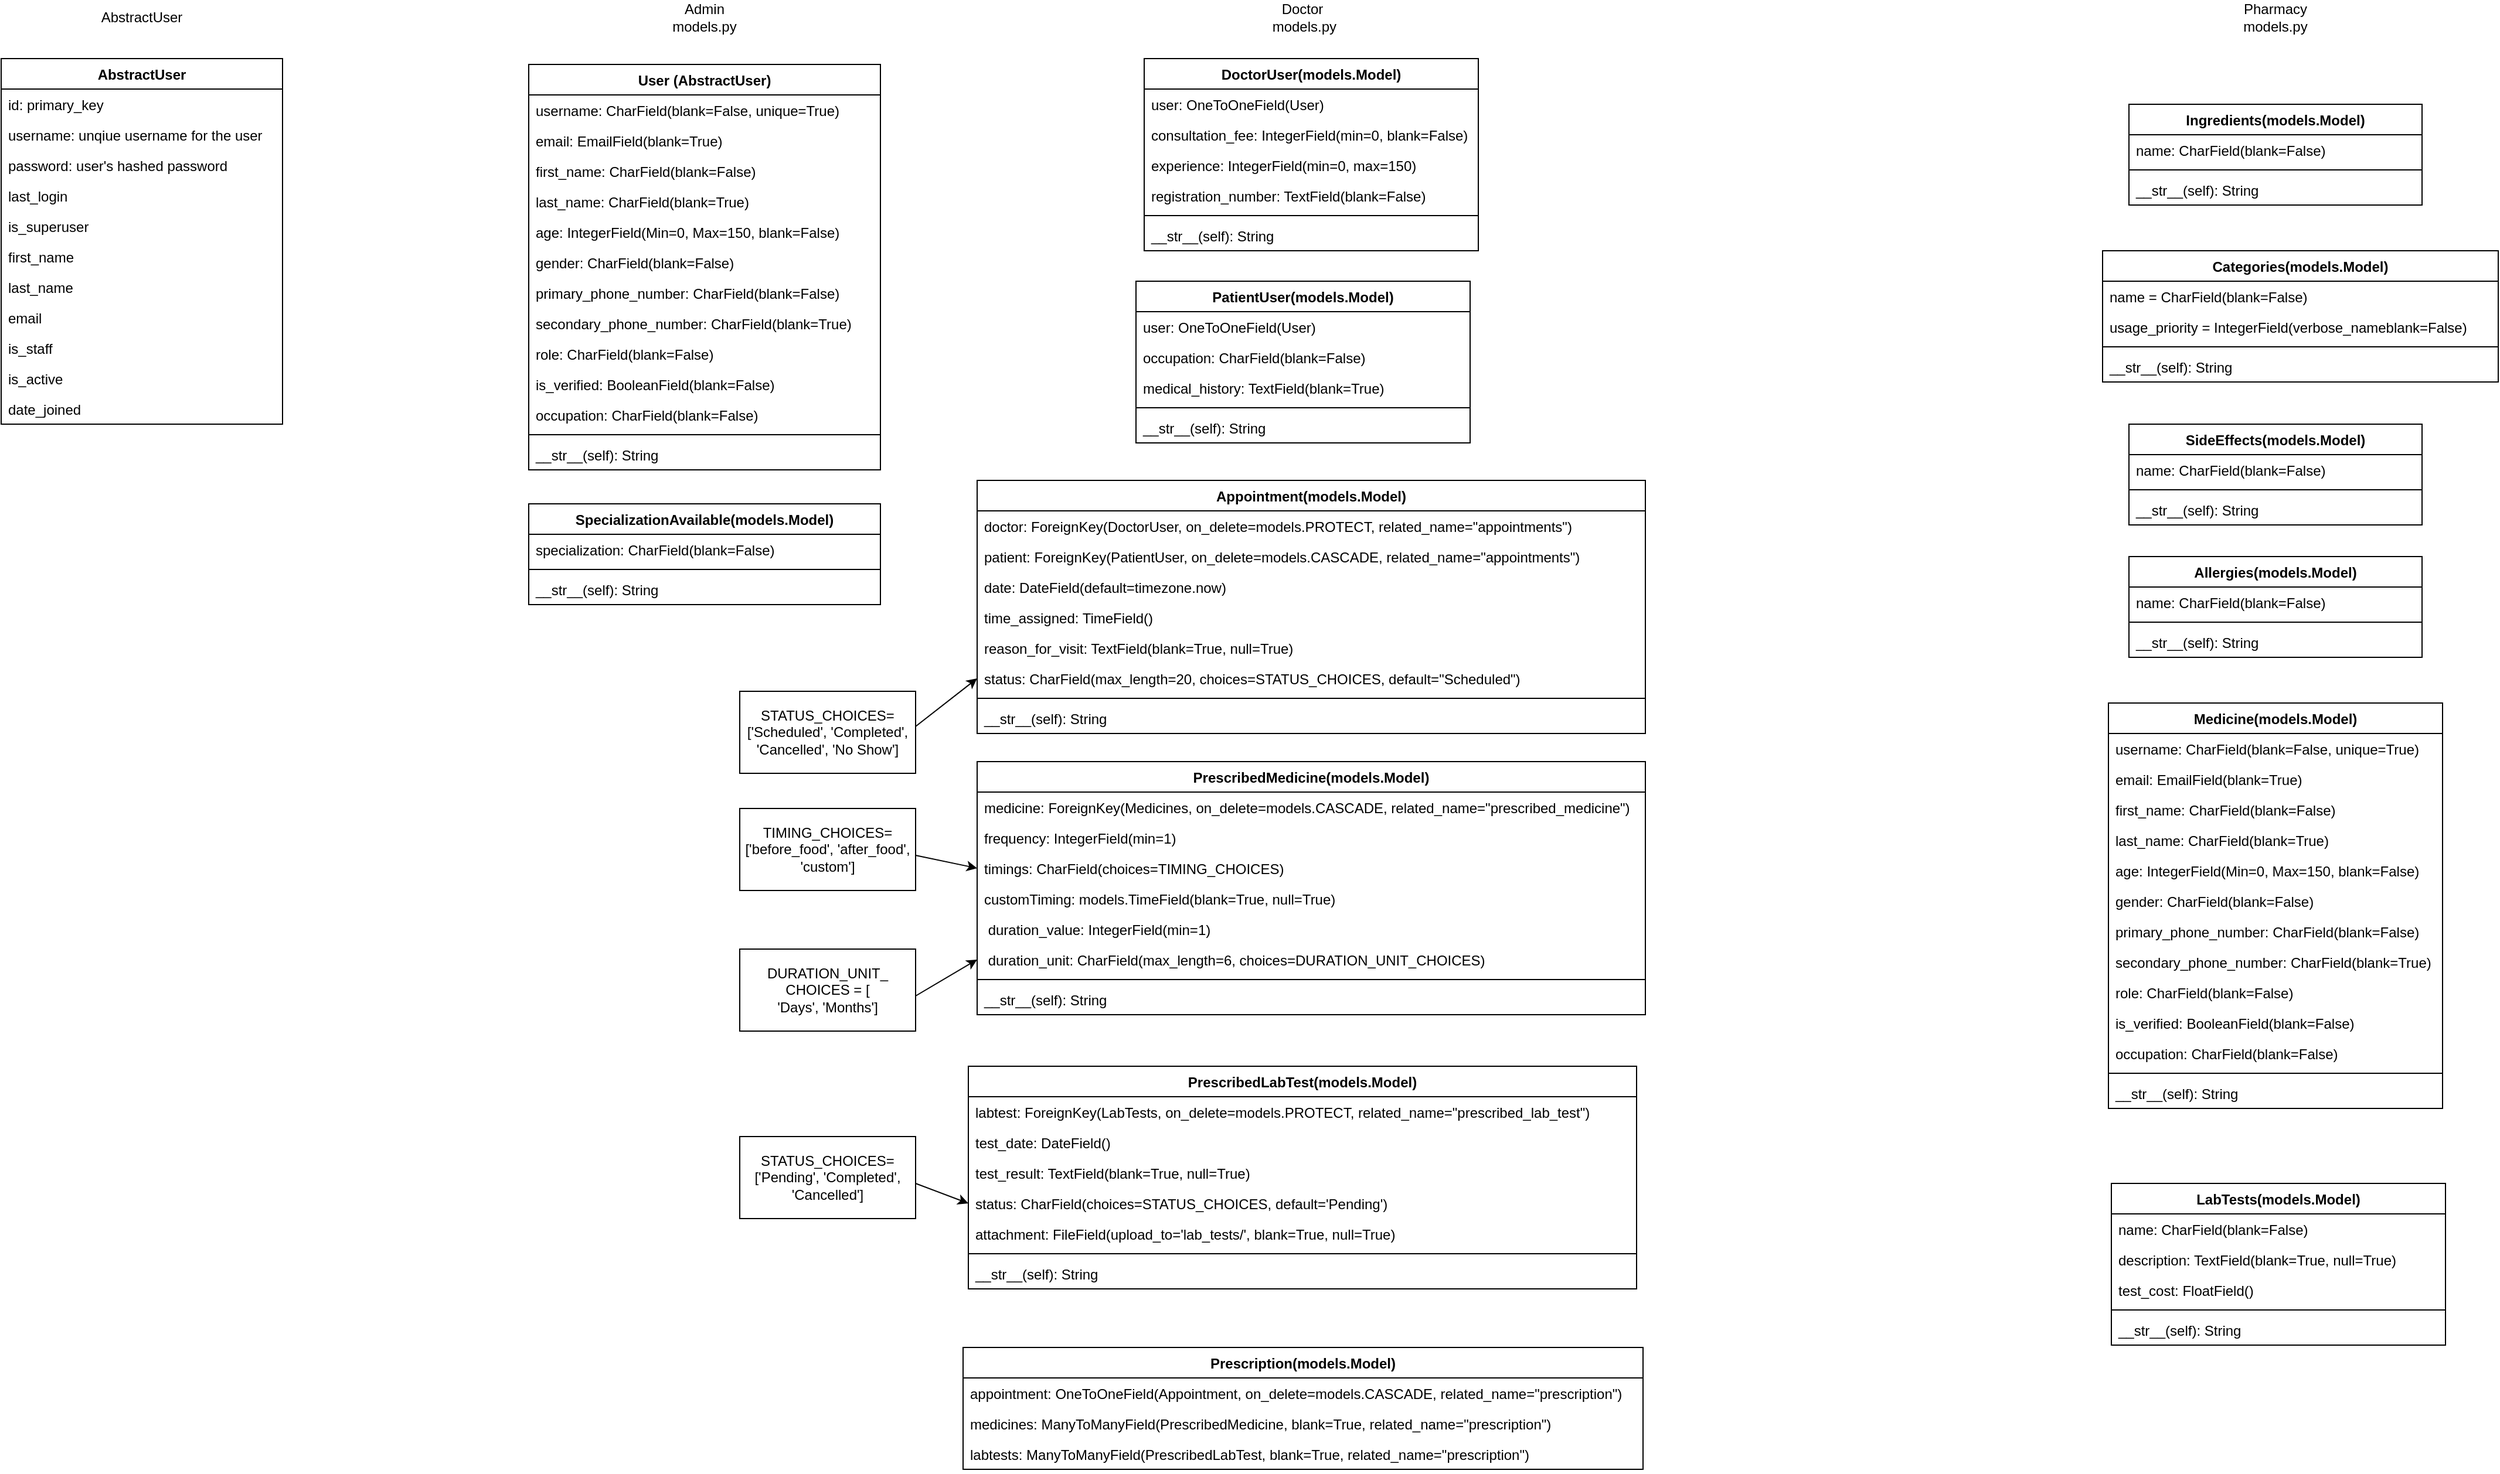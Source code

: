 <mxfile version="25.0.2" pages="5">
  <diagram name="All Diagrams" id="S9bU6vj-VMIBJHMnEUFj">
    <mxGraphModel dx="1615" dy="1008" grid="1" gridSize="10" guides="1" tooltips="1" connect="1" arrows="1" fold="1" page="1" pageScale="1" pageWidth="2500" pageHeight="2500" math="0" shadow="0">
      <root>
        <mxCell id="0" />
        <mxCell id="1" parent="0" />
        <mxCell id="I7oSDFbq1v9uxPLMHaun-235" value="Admin models.py" style="text;html=1;strokeColor=none;fillColor=none;align=center;verticalAlign=middle;whiteSpace=wrap;rounded=0;" parent="1" vertex="1">
          <mxGeometry x="710" y="40" width="60" height="30" as="geometry" />
        </mxCell>
        <mxCell id="I7oSDFbq1v9uxPLMHaun-237" value="Doctor&lt;br&gt;&amp;nbsp;models.py" style="text;html=1;strokeColor=none;fillColor=none;align=center;verticalAlign=middle;whiteSpace=wrap;rounded=0;" parent="1" vertex="1">
          <mxGeometry x="1220" y="40" width="60" height="30" as="geometry" />
        </mxCell>
        <mxCell id="I7oSDFbq1v9uxPLMHaun-247" value="SpecializationAvailable(models.Model)" style="swimlane;fontStyle=1;childLayout=stackLayout;horizontal=1;startSize=26;horizontalStack=0;resizeParent=1;resizeParentMax=0;resizeLast=0;collapsible=1;marginBottom=0;" parent="1" vertex="1">
          <mxGeometry x="590" y="470" width="300" height="86" as="geometry" />
        </mxCell>
        <mxCell id="I7oSDFbq1v9uxPLMHaun-248" value="specialization: CharField(blank=False)" style="text;strokeColor=none;fillColor=none;align=left;verticalAlign=top;spacingLeft=4;spacingRight=4;overflow=hidden;rotatable=0;points=[[0,0.5],[1,0.5]];portConstraint=eastwest;" parent="I7oSDFbq1v9uxPLMHaun-247" vertex="1">
          <mxGeometry y="26" width="300" height="26" as="geometry" />
        </mxCell>
        <mxCell id="I7oSDFbq1v9uxPLMHaun-249" value="" style="line;strokeWidth=1;fillColor=none;align=left;verticalAlign=middle;spacingTop=-1;spacingLeft=3;spacingRight=3;rotatable=0;labelPosition=right;points=[];portConstraint=eastwest;" parent="I7oSDFbq1v9uxPLMHaun-247" vertex="1">
          <mxGeometry y="52" width="300" height="8" as="geometry" />
        </mxCell>
        <mxCell id="I7oSDFbq1v9uxPLMHaun-250" value="__str__(self): String" style="text;strokeColor=none;fillColor=none;align=left;verticalAlign=top;spacingLeft=4;spacingRight=4;overflow=hidden;rotatable=0;points=[[0,0.5],[1,0.5]];portConstraint=eastwest;" parent="I7oSDFbq1v9uxPLMHaun-247" vertex="1">
          <mxGeometry y="60" width="300" height="26" as="geometry" />
        </mxCell>
        <mxCell id="I7oSDFbq1v9uxPLMHaun-251" value="DoctorUser(models.Model)" style="swimlane;fontStyle=1;childLayout=stackLayout;horizontal=1;startSize=26;horizontalStack=0;resizeParent=1;resizeParentMax=0;resizeLast=0;collapsible=1;marginBottom=0;" parent="1" vertex="1">
          <mxGeometry x="1115" y="90" width="285" height="164" as="geometry" />
        </mxCell>
        <mxCell id="I7oSDFbq1v9uxPLMHaun-252" value="user: OneToOneField(User)" style="text;strokeColor=none;fillColor=none;align=left;verticalAlign=top;spacingLeft=4;spacingRight=4;overflow=hidden;rotatable=0;points=[[0,0.5],[1,0.5]];portConstraint=eastwest;" parent="I7oSDFbq1v9uxPLMHaun-251" vertex="1">
          <mxGeometry y="26" width="285" height="26" as="geometry" />
        </mxCell>
        <mxCell id="I7oSDFbq1v9uxPLMHaun-255" value="consultation_fee: IntegerField(min=0, blank=False)" style="text;strokeColor=none;fillColor=none;align=left;verticalAlign=top;spacingLeft=4;spacingRight=4;overflow=hidden;rotatable=0;points=[[0,0.5],[1,0.5]];portConstraint=eastwest;" parent="I7oSDFbq1v9uxPLMHaun-251" vertex="1">
          <mxGeometry y="52" width="285" height="26" as="geometry" />
        </mxCell>
        <mxCell id="I7oSDFbq1v9uxPLMHaun-253" value="experience: IntegerField(min=0, max=150)" style="text;strokeColor=none;fillColor=none;align=left;verticalAlign=top;spacingLeft=4;spacingRight=4;overflow=hidden;rotatable=0;points=[[0,0.5],[1,0.5]];portConstraint=eastwest;" parent="I7oSDFbq1v9uxPLMHaun-251" vertex="1">
          <mxGeometry y="78" width="285" height="26" as="geometry" />
        </mxCell>
        <mxCell id="I7oSDFbq1v9uxPLMHaun-254" value="registration_number: TextField(blank=False)" style="text;strokeColor=none;fillColor=none;align=left;verticalAlign=top;spacingLeft=4;spacingRight=4;overflow=hidden;rotatable=0;points=[[0,0.5],[1,0.5]];portConstraint=eastwest;" parent="I7oSDFbq1v9uxPLMHaun-251" vertex="1">
          <mxGeometry y="104" width="285" height="26" as="geometry" />
        </mxCell>
        <mxCell id="I7oSDFbq1v9uxPLMHaun-256" value="" style="line;strokeWidth=1;fillColor=none;align=left;verticalAlign=middle;spacingTop=-1;spacingLeft=3;spacingRight=3;rotatable=0;labelPosition=right;points=[];portConstraint=eastwest;" parent="I7oSDFbq1v9uxPLMHaun-251" vertex="1">
          <mxGeometry y="130" width="285" height="8" as="geometry" />
        </mxCell>
        <mxCell id="I7oSDFbq1v9uxPLMHaun-258" value="__str__(self): String" style="text;strokeColor=none;fillColor=none;align=left;verticalAlign=top;spacingLeft=4;spacingRight=4;overflow=hidden;rotatable=0;points=[[0,0.5],[1,0.5]];portConstraint=eastwest;" parent="I7oSDFbq1v9uxPLMHaun-251" vertex="1">
          <mxGeometry y="138" width="285" height="26" as="geometry" />
        </mxCell>
        <mxCell id="I7oSDFbq1v9uxPLMHaun-290" value="Pharmacy&lt;br&gt;models.py" style="text;html=1;strokeColor=none;fillColor=none;align=center;verticalAlign=middle;whiteSpace=wrap;rounded=0;" parent="1" vertex="1">
          <mxGeometry x="2050" y="40" width="60" height="30" as="geometry" />
        </mxCell>
        <mxCell id="I7oSDFbq1v9uxPLMHaun-291" value="Ingredients(models.Model)" style="swimlane;fontStyle=1;childLayout=stackLayout;horizontal=1;startSize=26;horizontalStack=0;resizeParent=1;resizeParentMax=0;resizeLast=0;collapsible=1;marginBottom=0;" parent="1" vertex="1">
          <mxGeometry x="1955" y="129" width="250" height="86" as="geometry" />
        </mxCell>
        <mxCell id="I7oSDFbq1v9uxPLMHaun-292" value="name: CharField(blank=False)" style="text;strokeColor=none;fillColor=none;align=left;verticalAlign=top;spacingLeft=4;spacingRight=4;overflow=hidden;rotatable=0;points=[[0,0.5],[1,0.5]];portConstraint=eastwest;" parent="I7oSDFbq1v9uxPLMHaun-291" vertex="1">
          <mxGeometry y="26" width="250" height="26" as="geometry" />
        </mxCell>
        <mxCell id="I7oSDFbq1v9uxPLMHaun-294" value="" style="line;strokeWidth=1;fillColor=none;align=left;verticalAlign=middle;spacingTop=-1;spacingLeft=3;spacingRight=3;rotatable=0;labelPosition=right;points=[];portConstraint=eastwest;" parent="I7oSDFbq1v9uxPLMHaun-291" vertex="1">
          <mxGeometry y="52" width="250" height="8" as="geometry" />
        </mxCell>
        <mxCell id="I7oSDFbq1v9uxPLMHaun-295" value="__str__(self): String" style="text;strokeColor=none;fillColor=none;align=left;verticalAlign=top;spacingLeft=4;spacingRight=4;overflow=hidden;rotatable=0;points=[[0,0.5],[1,0.5]];portConstraint=eastwest;" parent="I7oSDFbq1v9uxPLMHaun-291" vertex="1">
          <mxGeometry y="60" width="250" height="26" as="geometry" />
        </mxCell>
        <mxCell id="I7oSDFbq1v9uxPLMHaun-308" value="AbstractUser" style="text;html=1;strokeColor=none;fillColor=none;align=center;verticalAlign=middle;whiteSpace=wrap;rounded=0;" parent="1" vertex="1">
          <mxGeometry x="230" y="40" width="60" height="30" as="geometry" />
        </mxCell>
        <mxCell id="I7oSDFbq1v9uxPLMHaun-309" value="AbstractUser" style="swimlane;fontStyle=1;childLayout=stackLayout;horizontal=1;startSize=26;horizontalStack=0;resizeParent=1;resizeParentMax=0;resizeLast=0;collapsible=1;marginBottom=0;" parent="1" vertex="1">
          <mxGeometry x="140" y="90" width="240" height="312" as="geometry" />
        </mxCell>
        <mxCell id="I7oSDFbq1v9uxPLMHaun-310" value="id: primary_key" style="text;strokeColor=none;fillColor=none;align=left;verticalAlign=top;spacingLeft=4;spacingRight=4;overflow=hidden;rotatable=0;points=[[0,0.5],[1,0.5]];portConstraint=eastwest;" parent="I7oSDFbq1v9uxPLMHaun-309" vertex="1">
          <mxGeometry y="26" width="240" height="26" as="geometry" />
        </mxCell>
        <mxCell id="I7oSDFbq1v9uxPLMHaun-311" value="username: unqiue username for the user" style="text;strokeColor=none;fillColor=none;align=left;verticalAlign=top;spacingLeft=4;spacingRight=4;overflow=hidden;rotatable=0;points=[[0,0.5],[1,0.5]];portConstraint=eastwest;" parent="I7oSDFbq1v9uxPLMHaun-309" vertex="1">
          <mxGeometry y="52" width="240" height="26" as="geometry" />
        </mxCell>
        <mxCell id="I7oSDFbq1v9uxPLMHaun-312" value="password: user&#39;s hashed password" style="text;strokeColor=none;fillColor=none;align=left;verticalAlign=top;spacingLeft=4;spacingRight=4;overflow=hidden;rotatable=0;points=[[0,0.5],[1,0.5]];portConstraint=eastwest;" parent="I7oSDFbq1v9uxPLMHaun-309" vertex="1">
          <mxGeometry y="78" width="240" height="26" as="geometry" />
        </mxCell>
        <mxCell id="I7oSDFbq1v9uxPLMHaun-313" value="last_login" style="text;strokeColor=none;fillColor=none;align=left;verticalAlign=top;spacingLeft=4;spacingRight=4;overflow=hidden;rotatable=0;points=[[0,0.5],[1,0.5]];portConstraint=eastwest;" parent="I7oSDFbq1v9uxPLMHaun-309" vertex="1">
          <mxGeometry y="104" width="240" height="26" as="geometry" />
        </mxCell>
        <mxCell id="I7oSDFbq1v9uxPLMHaun-314" value="is_superuser" style="text;strokeColor=none;fillColor=none;align=left;verticalAlign=top;spacingLeft=4;spacingRight=4;overflow=hidden;rotatable=0;points=[[0,0.5],[1,0.5]];portConstraint=eastwest;" parent="I7oSDFbq1v9uxPLMHaun-309" vertex="1">
          <mxGeometry y="130" width="240" height="26" as="geometry" />
        </mxCell>
        <mxCell id="I7oSDFbq1v9uxPLMHaun-315" value="first_name" style="text;strokeColor=none;fillColor=none;align=left;verticalAlign=top;spacingLeft=4;spacingRight=4;overflow=hidden;rotatable=0;points=[[0,0.5],[1,0.5]];portConstraint=eastwest;" parent="I7oSDFbq1v9uxPLMHaun-309" vertex="1">
          <mxGeometry y="156" width="240" height="26" as="geometry" />
        </mxCell>
        <mxCell id="I7oSDFbq1v9uxPLMHaun-316" value="last_name" style="text;strokeColor=none;fillColor=none;align=left;verticalAlign=top;spacingLeft=4;spacingRight=4;overflow=hidden;rotatable=0;points=[[0,0.5],[1,0.5]];portConstraint=eastwest;" parent="I7oSDFbq1v9uxPLMHaun-309" vertex="1">
          <mxGeometry y="182" width="240" height="26" as="geometry" />
        </mxCell>
        <mxCell id="I7oSDFbq1v9uxPLMHaun-317" value="email" style="text;strokeColor=none;fillColor=none;align=left;verticalAlign=top;spacingLeft=4;spacingRight=4;overflow=hidden;rotatable=0;points=[[0,0.5],[1,0.5]];portConstraint=eastwest;" parent="I7oSDFbq1v9uxPLMHaun-309" vertex="1">
          <mxGeometry y="208" width="240" height="26" as="geometry" />
        </mxCell>
        <mxCell id="I7oSDFbq1v9uxPLMHaun-318" value="is_staff" style="text;strokeColor=none;fillColor=none;align=left;verticalAlign=top;spacingLeft=4;spacingRight=4;overflow=hidden;rotatable=0;points=[[0,0.5],[1,0.5]];portConstraint=eastwest;" parent="I7oSDFbq1v9uxPLMHaun-309" vertex="1">
          <mxGeometry y="234" width="240" height="26" as="geometry" />
        </mxCell>
        <mxCell id="I7oSDFbq1v9uxPLMHaun-319" value="is_active" style="text;strokeColor=none;fillColor=none;align=left;verticalAlign=top;spacingLeft=4;spacingRight=4;overflow=hidden;rotatable=0;points=[[0,0.5],[1,0.5]];portConstraint=eastwest;" parent="I7oSDFbq1v9uxPLMHaun-309" vertex="1">
          <mxGeometry y="260" width="240" height="26" as="geometry" />
        </mxCell>
        <mxCell id="I7oSDFbq1v9uxPLMHaun-320" value="date_joined" style="text;strokeColor=none;fillColor=none;align=left;verticalAlign=top;spacingLeft=4;spacingRight=4;overflow=hidden;rotatable=0;points=[[0,0.5],[1,0.5]];portConstraint=eastwest;" parent="I7oSDFbq1v9uxPLMHaun-309" vertex="1">
          <mxGeometry y="286" width="240" height="26" as="geometry" />
        </mxCell>
        <mxCell id="7GHjRiULwB4Xdgk5r8gZ-1" value="User (AbstractUser)" style="swimlane;fontStyle=1;childLayout=stackLayout;horizontal=1;startSize=26;horizontalStack=0;resizeParent=1;resizeParentMax=0;resizeLast=0;collapsible=1;marginBottom=0;" parent="1" vertex="1">
          <mxGeometry x="590" y="95" width="300" height="346" as="geometry" />
        </mxCell>
        <mxCell id="7GHjRiULwB4Xdgk5r8gZ-2" value="username: CharField(blank=False, unique=True)" style="text;strokeColor=none;fillColor=none;align=left;verticalAlign=top;spacingLeft=4;spacingRight=4;overflow=hidden;rotatable=0;points=[[0,0.5],[1,0.5]];portConstraint=eastwest;" parent="7GHjRiULwB4Xdgk5r8gZ-1" vertex="1">
          <mxGeometry y="26" width="300" height="26" as="geometry" />
        </mxCell>
        <mxCell id="7GHjRiULwB4Xdgk5r8gZ-3" value="email: EmailField(blank=True)" style="text;strokeColor=none;fillColor=none;align=left;verticalAlign=top;spacingLeft=4;spacingRight=4;overflow=hidden;rotatable=0;points=[[0,0.5],[1,0.5]];portConstraint=eastwest;" parent="7GHjRiULwB4Xdgk5r8gZ-1" vertex="1">
          <mxGeometry y="52" width="300" height="26" as="geometry" />
        </mxCell>
        <mxCell id="7GHjRiULwB4Xdgk5r8gZ-4" value="first_name: CharField(blank=False)" style="text;strokeColor=none;fillColor=none;align=left;verticalAlign=top;spacingLeft=4;spacingRight=4;overflow=hidden;rotatable=0;points=[[0,0.5],[1,0.5]];portConstraint=eastwest;" parent="7GHjRiULwB4Xdgk5r8gZ-1" vertex="1">
          <mxGeometry y="78" width="300" height="26" as="geometry" />
        </mxCell>
        <mxCell id="7GHjRiULwB4Xdgk5r8gZ-5" value="last_name: CharField(blank=True)" style="text;strokeColor=none;fillColor=none;align=left;verticalAlign=top;spacingLeft=4;spacingRight=4;overflow=hidden;rotatable=0;points=[[0,0.5],[1,0.5]];portConstraint=eastwest;" parent="7GHjRiULwB4Xdgk5r8gZ-1" vertex="1">
          <mxGeometry y="104" width="300" height="26" as="geometry" />
        </mxCell>
        <mxCell id="7GHjRiULwB4Xdgk5r8gZ-6" value="age: IntegerField(Min=0, Max=150, blank=False)" style="text;strokeColor=none;fillColor=none;align=left;verticalAlign=top;spacingLeft=4;spacingRight=4;overflow=hidden;rotatable=0;points=[[0,0.5],[1,0.5]];portConstraint=eastwest;" parent="7GHjRiULwB4Xdgk5r8gZ-1" vertex="1">
          <mxGeometry y="130" width="300" height="26" as="geometry" />
        </mxCell>
        <mxCell id="7GHjRiULwB4Xdgk5r8gZ-7" value="gender: CharField(blank=False)" style="text;strokeColor=none;fillColor=none;align=left;verticalAlign=top;spacingLeft=4;spacingRight=4;overflow=hidden;rotatable=0;points=[[0,0.5],[1,0.5]];portConstraint=eastwest;" parent="7GHjRiULwB4Xdgk5r8gZ-1" vertex="1">
          <mxGeometry y="156" width="300" height="26" as="geometry" />
        </mxCell>
        <mxCell id="7GHjRiULwB4Xdgk5r8gZ-8" value="primary_phone_number: CharField(blank=False)" style="text;strokeColor=none;fillColor=none;align=left;verticalAlign=top;spacingLeft=4;spacingRight=4;overflow=hidden;rotatable=0;points=[[0,0.5],[1,0.5]];portConstraint=eastwest;" parent="7GHjRiULwB4Xdgk5r8gZ-1" vertex="1">
          <mxGeometry y="182" width="300" height="26" as="geometry" />
        </mxCell>
        <mxCell id="7GHjRiULwB4Xdgk5r8gZ-9" value="secondary_phone_number: CharField(blank=True)" style="text;strokeColor=none;fillColor=none;align=left;verticalAlign=top;spacingLeft=4;spacingRight=4;overflow=hidden;rotatable=0;points=[[0,0.5],[1,0.5]];portConstraint=eastwest;" parent="7GHjRiULwB4Xdgk5r8gZ-1" vertex="1">
          <mxGeometry y="208" width="300" height="26" as="geometry" />
        </mxCell>
        <mxCell id="7GHjRiULwB4Xdgk5r8gZ-10" value="role: CharField(blank=False)" style="text;strokeColor=none;fillColor=none;align=left;verticalAlign=top;spacingLeft=4;spacingRight=4;overflow=hidden;rotatable=0;points=[[0,0.5],[1,0.5]];portConstraint=eastwest;" parent="7GHjRiULwB4Xdgk5r8gZ-1" vertex="1">
          <mxGeometry y="234" width="300" height="26" as="geometry" />
        </mxCell>
        <mxCell id="7GHjRiULwB4Xdgk5r8gZ-11" value="is_verified: BooleanField(blank=False)" style="text;strokeColor=none;fillColor=none;align=left;verticalAlign=top;spacingLeft=4;spacingRight=4;overflow=hidden;rotatable=0;points=[[0,0.5],[1,0.5]];portConstraint=eastwest;" parent="7GHjRiULwB4Xdgk5r8gZ-1" vertex="1">
          <mxGeometry y="260" width="300" height="26" as="geometry" />
        </mxCell>
        <mxCell id="7GHjRiULwB4Xdgk5r8gZ-12" value="occupation: CharField(blank=False)" style="text;strokeColor=none;fillColor=none;align=left;verticalAlign=top;spacingLeft=4;spacingRight=4;overflow=hidden;rotatable=0;points=[[0,0.5],[1,0.5]];portConstraint=eastwest;" parent="7GHjRiULwB4Xdgk5r8gZ-1" vertex="1">
          <mxGeometry y="286" width="300" height="26" as="geometry" />
        </mxCell>
        <mxCell id="7GHjRiULwB4Xdgk5r8gZ-13" value="" style="line;strokeWidth=1;fillColor=none;align=left;verticalAlign=middle;spacingTop=-1;spacingLeft=3;spacingRight=3;rotatable=0;labelPosition=right;points=[];portConstraint=eastwest;" parent="7GHjRiULwB4Xdgk5r8gZ-1" vertex="1">
          <mxGeometry y="312" width="300" height="8" as="geometry" />
        </mxCell>
        <mxCell id="7GHjRiULwB4Xdgk5r8gZ-14" value="__str__(self): String" style="text;strokeColor=none;fillColor=none;align=left;verticalAlign=top;spacingLeft=4;spacingRight=4;overflow=hidden;rotatable=0;points=[[0,0.5],[1,0.5]];portConstraint=eastwest;" parent="7GHjRiULwB4Xdgk5r8gZ-1" vertex="1">
          <mxGeometry y="320" width="300" height="26" as="geometry" />
        </mxCell>
        <mxCell id="7GHjRiULwB4Xdgk5r8gZ-15" value="PatientUser(models.Model)" style="swimlane;fontStyle=1;childLayout=stackLayout;horizontal=1;startSize=26;horizontalStack=0;resizeParent=1;resizeParentMax=0;resizeLast=0;collapsible=1;marginBottom=0;" parent="1" vertex="1">
          <mxGeometry x="1108" y="280" width="285" height="138" as="geometry" />
        </mxCell>
        <mxCell id="7GHjRiULwB4Xdgk5r8gZ-16" value="user: OneToOneField(User)" style="text;strokeColor=none;fillColor=none;align=left;verticalAlign=top;spacingLeft=4;spacingRight=4;overflow=hidden;rotatable=0;points=[[0,0.5],[1,0.5]];portConstraint=eastwest;" parent="7GHjRiULwB4Xdgk5r8gZ-15" vertex="1">
          <mxGeometry y="26" width="285" height="26" as="geometry" />
        </mxCell>
        <mxCell id="7GHjRiULwB4Xdgk5r8gZ-17" value="occupation: CharField(blank=False)" style="text;strokeColor=none;fillColor=none;align=left;verticalAlign=top;spacingLeft=4;spacingRight=4;overflow=hidden;rotatable=0;points=[[0,0.5],[1,0.5]];portConstraint=eastwest;" parent="7GHjRiULwB4Xdgk5r8gZ-15" vertex="1">
          <mxGeometry y="52" width="285" height="26" as="geometry" />
        </mxCell>
        <mxCell id="7GHjRiULwB4Xdgk5r8gZ-18" value="medical_history: TextField(blank=True)" style="text;strokeColor=none;fillColor=none;align=left;verticalAlign=top;spacingLeft=4;spacingRight=4;overflow=hidden;rotatable=0;points=[[0,0.5],[1,0.5]];portConstraint=eastwest;" parent="7GHjRiULwB4Xdgk5r8gZ-15" vertex="1">
          <mxGeometry y="78" width="285" height="26" as="geometry" />
        </mxCell>
        <mxCell id="7GHjRiULwB4Xdgk5r8gZ-20" value="" style="line;strokeWidth=1;fillColor=none;align=left;verticalAlign=middle;spacingTop=-1;spacingLeft=3;spacingRight=3;rotatable=0;labelPosition=right;points=[];portConstraint=eastwest;" parent="7GHjRiULwB4Xdgk5r8gZ-15" vertex="1">
          <mxGeometry y="104" width="285" height="8" as="geometry" />
        </mxCell>
        <mxCell id="7GHjRiULwB4Xdgk5r8gZ-21" value="__str__(self): String" style="text;strokeColor=none;fillColor=none;align=left;verticalAlign=top;spacingLeft=4;spacingRight=4;overflow=hidden;rotatable=0;points=[[0,0.5],[1,0.5]];portConstraint=eastwest;" parent="7GHjRiULwB4Xdgk5r8gZ-15" vertex="1">
          <mxGeometry y="112" width="285" height="26" as="geometry" />
        </mxCell>
        <mxCell id="7GHjRiULwB4Xdgk5r8gZ-22" value="Appointment(models.Model)" style="swimlane;fontStyle=1;childLayout=stackLayout;horizontal=1;startSize=26;horizontalStack=0;resizeParent=1;resizeParentMax=0;resizeLast=0;collapsible=1;marginBottom=0;" parent="1" vertex="1">
          <mxGeometry x="972.5" y="450" width="570" height="216" as="geometry" />
        </mxCell>
        <mxCell id="7GHjRiULwB4Xdgk5r8gZ-23" value="doctor: ForeignKey(DoctorUser, on_delete=models.PROTECT, related_name=&quot;appointments&quot;)" style="text;strokeColor=none;fillColor=none;align=left;verticalAlign=top;spacingLeft=4;spacingRight=4;overflow=hidden;rotatable=0;points=[[0,0.5],[1,0.5]];portConstraint=eastwest;" parent="7GHjRiULwB4Xdgk5r8gZ-22" vertex="1">
          <mxGeometry y="26" width="570" height="26" as="geometry" />
        </mxCell>
        <mxCell id="7GHjRiULwB4Xdgk5r8gZ-24" value="patient: ForeignKey(PatientUser, on_delete=models.CASCADE, related_name=&quot;appointments&quot;)" style="text;strokeColor=none;fillColor=none;align=left;verticalAlign=top;spacingLeft=4;spacingRight=4;overflow=hidden;rotatable=0;points=[[0,0.5],[1,0.5]];portConstraint=eastwest;" parent="7GHjRiULwB4Xdgk5r8gZ-22" vertex="1">
          <mxGeometry y="52" width="570" height="26" as="geometry" />
        </mxCell>
        <mxCell id="7GHjRiULwB4Xdgk5r8gZ-25" value="date: DateField(default=timezone.now)" style="text;strokeColor=none;fillColor=none;align=left;verticalAlign=top;spacingLeft=4;spacingRight=4;overflow=hidden;rotatable=0;points=[[0,0.5],[1,0.5]];portConstraint=eastwest;" parent="7GHjRiULwB4Xdgk5r8gZ-22" vertex="1">
          <mxGeometry y="78" width="570" height="26" as="geometry" />
        </mxCell>
        <mxCell id="7GHjRiULwB4Xdgk5r8gZ-26" value="time_assigned: TimeField()" style="text;strokeColor=none;fillColor=none;align=left;verticalAlign=top;spacingLeft=4;spacingRight=4;overflow=hidden;rotatable=0;points=[[0,0.5],[1,0.5]];portConstraint=eastwest;" parent="7GHjRiULwB4Xdgk5r8gZ-22" vertex="1">
          <mxGeometry y="104" width="570" height="26" as="geometry" />
        </mxCell>
        <mxCell id="7GHjRiULwB4Xdgk5r8gZ-27" value="reason_for_visit: TextField(blank=True, null=True)" style="text;strokeColor=none;fillColor=none;align=left;verticalAlign=top;spacingLeft=4;spacingRight=4;overflow=hidden;rotatable=0;points=[[0,0.5],[1,0.5]];portConstraint=eastwest;" parent="7GHjRiULwB4Xdgk5r8gZ-22" vertex="1">
          <mxGeometry y="130" width="570" height="26" as="geometry" />
        </mxCell>
        <mxCell id="7GHjRiULwB4Xdgk5r8gZ-28" value="status: CharField(max_length=20, choices=STATUS_CHOICES, default=&quot;Scheduled&quot;)" style="text;strokeColor=none;fillColor=none;align=left;verticalAlign=top;spacingLeft=4;spacingRight=4;overflow=hidden;rotatable=0;points=[[0,0.5],[1,0.5]];portConstraint=eastwest;" parent="7GHjRiULwB4Xdgk5r8gZ-22" vertex="1">
          <mxGeometry y="156" width="570" height="26" as="geometry" />
        </mxCell>
        <mxCell id="7GHjRiULwB4Xdgk5r8gZ-34" value="" style="line;strokeWidth=1;fillColor=none;align=left;verticalAlign=middle;spacingTop=-1;spacingLeft=3;spacingRight=3;rotatable=0;labelPosition=right;points=[];portConstraint=eastwest;" parent="7GHjRiULwB4Xdgk5r8gZ-22" vertex="1">
          <mxGeometry y="182" width="570" height="8" as="geometry" />
        </mxCell>
        <mxCell id="7GHjRiULwB4Xdgk5r8gZ-35" value="__str__(self): String" style="text;strokeColor=none;fillColor=none;align=left;verticalAlign=top;spacingLeft=4;spacingRight=4;overflow=hidden;rotatable=0;points=[[0,0.5],[1,0.5]];portConstraint=eastwest;" parent="7GHjRiULwB4Xdgk5r8gZ-22" vertex="1">
          <mxGeometry y="190" width="570" height="26" as="geometry" />
        </mxCell>
        <mxCell id="7GHjRiULwB4Xdgk5r8gZ-37" value="" style="endArrow=classic;html=1;rounded=0;entryX=0;entryY=0.5;entryDx=0;entryDy=0;" parent="1" target="7GHjRiULwB4Xdgk5r8gZ-28" edge="1">
          <mxGeometry width="50" height="50" relative="1" as="geometry">
            <mxPoint x="920" y="660" as="sourcePoint" />
            <mxPoint x="960" y="630" as="targetPoint" />
          </mxGeometry>
        </mxCell>
        <mxCell id="7GHjRiULwB4Xdgk5r8gZ-39" value="STATUS_CHOICES=&lt;div&gt;[&#39;Scheduled&#39;, &#39;Completed&#39;, &#39;Cancelled&#39;, &#39;No Show&#39;&lt;span style=&quot;background-color: initial;&quot;&gt;]&lt;/span&gt;&lt;/div&gt;" style="rounded=0;whiteSpace=wrap;html=1;" parent="1" vertex="1">
          <mxGeometry x="770" y="630" width="150" height="70" as="geometry" />
        </mxCell>
        <mxCell id="7GHjRiULwB4Xdgk5r8gZ-40" value="Prescription(models.Model)" style="swimlane;fontStyle=1;childLayout=stackLayout;horizontal=1;startSize=26;horizontalStack=0;resizeParent=1;resizeParentMax=0;resizeLast=0;collapsible=1;marginBottom=0;" parent="1" vertex="1">
          <mxGeometry x="960.5" y="1190" width="580" height="104" as="geometry" />
        </mxCell>
        <mxCell id="7GHjRiULwB4Xdgk5r8gZ-41" value="appointment: OneToOneField(Appointment, on_delete=models.CASCADE, related_name=&quot;prescription&quot;)" style="text;strokeColor=none;fillColor=none;align=left;verticalAlign=top;spacingLeft=4;spacingRight=4;overflow=hidden;rotatable=0;points=[[0,0.5],[1,0.5]];portConstraint=eastwest;" parent="7GHjRiULwB4Xdgk5r8gZ-40" vertex="1">
          <mxGeometry y="26" width="580" height="26" as="geometry" />
        </mxCell>
        <mxCell id="7GHjRiULwB4Xdgk5r8gZ-42" value="medicines: ManyToManyField(PrescribedMedicine, blank=True, related_name=&quot;prescription&quot;)" style="text;strokeColor=none;fillColor=none;align=left;verticalAlign=top;spacingLeft=4;spacingRight=4;overflow=hidden;rotatable=0;points=[[0,0.5],[1,0.5]];portConstraint=eastwest;" parent="7GHjRiULwB4Xdgk5r8gZ-40" vertex="1">
          <mxGeometry y="52" width="580" height="26" as="geometry" />
        </mxCell>
        <mxCell id="7GHjRiULwB4Xdgk5r8gZ-43" value="labtests: ManyToManyField(PrescribedLabTest, blank=True, related_name=&quot;prescription&quot;)" style="text;strokeColor=none;fillColor=none;align=left;verticalAlign=top;spacingLeft=4;spacingRight=4;overflow=hidden;rotatable=0;points=[[0,0.5],[1,0.5]];portConstraint=eastwest;" parent="7GHjRiULwB4Xdgk5r8gZ-40" vertex="1">
          <mxGeometry y="78" width="580" height="26" as="geometry" />
        </mxCell>
        <mxCell id="7GHjRiULwB4Xdgk5r8gZ-44" value="PrescribedMedicine(models.Model)" style="swimlane;fontStyle=1;childLayout=stackLayout;horizontal=1;startSize=26;horizontalStack=0;resizeParent=1;resizeParentMax=0;resizeLast=0;collapsible=1;marginBottom=0;" parent="1" vertex="1">
          <mxGeometry x="972.5" y="690" width="570" height="216" as="geometry" />
        </mxCell>
        <mxCell id="7GHjRiULwB4Xdgk5r8gZ-45" value="medicine: ForeignKey(Medicines, on_delete=models.CASCADE, related_name=&quot;prescribed_medicine&quot;)" style="text;strokeColor=none;fillColor=none;align=left;verticalAlign=top;spacingLeft=4;spacingRight=4;overflow=hidden;rotatable=0;points=[[0,0.5],[1,0.5]];portConstraint=eastwest;" parent="7GHjRiULwB4Xdgk5r8gZ-44" vertex="1">
          <mxGeometry y="26" width="570" height="26" as="geometry" />
        </mxCell>
        <mxCell id="7GHjRiULwB4Xdgk5r8gZ-46" value="frequency: IntegerField(min=1)" style="text;strokeColor=none;fillColor=none;align=left;verticalAlign=top;spacingLeft=4;spacingRight=4;overflow=hidden;rotatable=0;points=[[0,0.5],[1,0.5]];portConstraint=eastwest;" parent="7GHjRiULwB4Xdgk5r8gZ-44" vertex="1">
          <mxGeometry y="52" width="570" height="26" as="geometry" />
        </mxCell>
        <mxCell id="7GHjRiULwB4Xdgk5r8gZ-47" value="timings: CharField(choices=TIMING_CHOICES)" style="text;strokeColor=none;fillColor=none;align=left;verticalAlign=top;spacingLeft=4;spacingRight=4;overflow=hidden;rotatable=0;points=[[0,0.5],[1,0.5]];portConstraint=eastwest;" parent="7GHjRiULwB4Xdgk5r8gZ-44" vertex="1">
          <mxGeometry y="78" width="570" height="26" as="geometry" />
        </mxCell>
        <mxCell id="7GHjRiULwB4Xdgk5r8gZ-48" value="customTiming: models.TimeField(blank=True, null=True)" style="text;strokeColor=none;fillColor=none;align=left;verticalAlign=top;spacingLeft=4;spacingRight=4;overflow=hidden;rotatable=0;points=[[0,0.5],[1,0.5]];portConstraint=eastwest;" parent="7GHjRiULwB4Xdgk5r8gZ-44" vertex="1">
          <mxGeometry y="104" width="570" height="26" as="geometry" />
        </mxCell>
        <mxCell id="7GHjRiULwB4Xdgk5r8gZ-49" value=" duration_value: IntegerField(min=1)" style="text;strokeColor=none;fillColor=none;align=left;verticalAlign=top;spacingLeft=4;spacingRight=4;overflow=hidden;rotatable=0;points=[[0,0.5],[1,0.5]];portConstraint=eastwest;" parent="7GHjRiULwB4Xdgk5r8gZ-44" vertex="1">
          <mxGeometry y="130" width="570" height="26" as="geometry" />
        </mxCell>
        <mxCell id="7GHjRiULwB4Xdgk5r8gZ-50" value=" duration_unit: CharField(max_length=6, choices=DURATION_UNIT_CHOICES)" style="text;strokeColor=none;fillColor=none;align=left;verticalAlign=top;spacingLeft=4;spacingRight=4;overflow=hidden;rotatable=0;points=[[0,0.5],[1,0.5]];portConstraint=eastwest;" parent="7GHjRiULwB4Xdgk5r8gZ-44" vertex="1">
          <mxGeometry y="156" width="570" height="26" as="geometry" />
        </mxCell>
        <mxCell id="7GHjRiULwB4Xdgk5r8gZ-51" value="" style="line;strokeWidth=1;fillColor=none;align=left;verticalAlign=middle;spacingTop=-1;spacingLeft=3;spacingRight=3;rotatable=0;labelPosition=right;points=[];portConstraint=eastwest;" parent="7GHjRiULwB4Xdgk5r8gZ-44" vertex="1">
          <mxGeometry y="182" width="570" height="8" as="geometry" />
        </mxCell>
        <mxCell id="7GHjRiULwB4Xdgk5r8gZ-52" value="__str__(self): String" style="text;strokeColor=none;fillColor=none;align=left;verticalAlign=top;spacingLeft=4;spacingRight=4;overflow=hidden;rotatable=0;points=[[0,0.5],[1,0.5]];portConstraint=eastwest;" parent="7GHjRiULwB4Xdgk5r8gZ-44" vertex="1">
          <mxGeometry y="190" width="570" height="26" as="geometry" />
        </mxCell>
        <mxCell id="7GHjRiULwB4Xdgk5r8gZ-53" value="PrescribedLabTest(models.Model)" style="swimlane;fontStyle=1;childLayout=stackLayout;horizontal=1;startSize=26;horizontalStack=0;resizeParent=1;resizeParentMax=0;resizeLast=0;collapsible=1;marginBottom=0;" parent="1" vertex="1">
          <mxGeometry x="965" y="950" width="570" height="190" as="geometry" />
        </mxCell>
        <mxCell id="7GHjRiULwB4Xdgk5r8gZ-54" value="labtest: ForeignKey(LabTests, on_delete=models.PROTECT, related_name=&quot;prescribed_lab_test&quot;)" style="text;strokeColor=none;fillColor=none;align=left;verticalAlign=top;spacingLeft=4;spacingRight=4;overflow=hidden;rotatable=0;points=[[0,0.5],[1,0.5]];portConstraint=eastwest;" parent="7GHjRiULwB4Xdgk5r8gZ-53" vertex="1">
          <mxGeometry y="26" width="570" height="26" as="geometry" />
        </mxCell>
        <mxCell id="7GHjRiULwB4Xdgk5r8gZ-55" value="test_date: DateField()" style="text;strokeColor=none;fillColor=none;align=left;verticalAlign=top;spacingLeft=4;spacingRight=4;overflow=hidden;rotatable=0;points=[[0,0.5],[1,0.5]];portConstraint=eastwest;" parent="7GHjRiULwB4Xdgk5r8gZ-53" vertex="1">
          <mxGeometry y="52" width="570" height="26" as="geometry" />
        </mxCell>
        <mxCell id="7GHjRiULwB4Xdgk5r8gZ-56" value="test_result: TextField(blank=True, null=True)" style="text;strokeColor=none;fillColor=none;align=left;verticalAlign=top;spacingLeft=4;spacingRight=4;overflow=hidden;rotatable=0;points=[[0,0.5],[1,0.5]];portConstraint=eastwest;" parent="7GHjRiULwB4Xdgk5r8gZ-53" vertex="1">
          <mxGeometry y="78" width="570" height="26" as="geometry" />
        </mxCell>
        <mxCell id="7GHjRiULwB4Xdgk5r8gZ-57" value="status: CharField(choices=STATUS_CHOICES, default=&#39;Pending&#39;) " style="text;strokeColor=none;fillColor=none;align=left;verticalAlign=top;spacingLeft=4;spacingRight=4;overflow=hidden;rotatable=0;points=[[0,0.5],[1,0.5]];portConstraint=eastwest;" parent="7GHjRiULwB4Xdgk5r8gZ-53" vertex="1">
          <mxGeometry y="104" width="570" height="26" as="geometry" />
        </mxCell>
        <mxCell id="7GHjRiULwB4Xdgk5r8gZ-58" value="attachment: FileField(upload_to=&#39;lab_tests/&#39;, blank=True, null=True)" style="text;strokeColor=none;fillColor=none;align=left;verticalAlign=top;spacingLeft=4;spacingRight=4;overflow=hidden;rotatable=0;points=[[0,0.5],[1,0.5]];portConstraint=eastwest;" parent="7GHjRiULwB4Xdgk5r8gZ-53" vertex="1">
          <mxGeometry y="130" width="570" height="26" as="geometry" />
        </mxCell>
        <mxCell id="7GHjRiULwB4Xdgk5r8gZ-60" value="" style="line;strokeWidth=1;fillColor=none;align=left;verticalAlign=middle;spacingTop=-1;spacingLeft=3;spacingRight=3;rotatable=0;labelPosition=right;points=[];portConstraint=eastwest;" parent="7GHjRiULwB4Xdgk5r8gZ-53" vertex="1">
          <mxGeometry y="156" width="570" height="8" as="geometry" />
        </mxCell>
        <mxCell id="7GHjRiULwB4Xdgk5r8gZ-61" value="__str__(self): String" style="text;strokeColor=none;fillColor=none;align=left;verticalAlign=top;spacingLeft=4;spacingRight=4;overflow=hidden;rotatable=0;points=[[0,0.5],[1,0.5]];portConstraint=eastwest;" parent="7GHjRiULwB4Xdgk5r8gZ-53" vertex="1">
          <mxGeometry y="164" width="570" height="26" as="geometry" />
        </mxCell>
        <mxCell id="7GHjRiULwB4Xdgk5r8gZ-62" value="Categories(models.Model)" style="swimlane;fontStyle=1;childLayout=stackLayout;horizontal=1;startSize=26;horizontalStack=0;resizeParent=1;resizeParentMax=0;resizeLast=0;collapsible=1;marginBottom=0;" parent="1" vertex="1">
          <mxGeometry x="1932.5" y="254" width="337.5" height="112" as="geometry" />
        </mxCell>
        <mxCell id="7GHjRiULwB4Xdgk5r8gZ-63" value="name = CharField(blank=False)" style="text;strokeColor=none;fillColor=none;align=left;verticalAlign=top;spacingLeft=4;spacingRight=4;overflow=hidden;rotatable=0;points=[[0,0.5],[1,0.5]];portConstraint=eastwest;" parent="7GHjRiULwB4Xdgk5r8gZ-62" vertex="1">
          <mxGeometry y="26" width="337.5" height="26" as="geometry" />
        </mxCell>
        <mxCell id="7GHjRiULwB4Xdgk5r8gZ-64" value="usage_priority = IntegerField(verbose_nameblank=False)" style="text;strokeColor=none;fillColor=none;align=left;verticalAlign=top;spacingLeft=4;spacingRight=4;overflow=hidden;rotatable=0;points=[[0,0.5],[1,0.5]];portConstraint=eastwest;" parent="7GHjRiULwB4Xdgk5r8gZ-62" vertex="1">
          <mxGeometry y="52" width="337.5" height="26" as="geometry" />
        </mxCell>
        <mxCell id="7GHjRiULwB4Xdgk5r8gZ-66" value="" style="line;strokeWidth=1;fillColor=none;align=left;verticalAlign=middle;spacingTop=-1;spacingLeft=3;spacingRight=3;rotatable=0;labelPosition=right;points=[];portConstraint=eastwest;" parent="7GHjRiULwB4Xdgk5r8gZ-62" vertex="1">
          <mxGeometry y="78" width="337.5" height="8" as="geometry" />
        </mxCell>
        <mxCell id="7GHjRiULwB4Xdgk5r8gZ-67" value="__str__(self): String" style="text;strokeColor=none;fillColor=none;align=left;verticalAlign=top;spacingLeft=4;spacingRight=4;overflow=hidden;rotatable=0;points=[[0,0.5],[1,0.5]];portConstraint=eastwest;" parent="7GHjRiULwB4Xdgk5r8gZ-62" vertex="1">
          <mxGeometry y="86" width="337.5" height="26" as="geometry" />
        </mxCell>
        <mxCell id="7GHjRiULwB4Xdgk5r8gZ-68" value="SideEffects(models.Model)" style="swimlane;fontStyle=1;childLayout=stackLayout;horizontal=1;startSize=26;horizontalStack=0;resizeParent=1;resizeParentMax=0;resizeLast=0;collapsible=1;marginBottom=0;" parent="1" vertex="1">
          <mxGeometry x="1955" y="402" width="250" height="86" as="geometry" />
        </mxCell>
        <mxCell id="7GHjRiULwB4Xdgk5r8gZ-69" value="name: CharField(blank=False)" style="text;strokeColor=none;fillColor=none;align=left;verticalAlign=top;spacingLeft=4;spacingRight=4;overflow=hidden;rotatable=0;points=[[0,0.5],[1,0.5]];portConstraint=eastwest;" parent="7GHjRiULwB4Xdgk5r8gZ-68" vertex="1">
          <mxGeometry y="26" width="250" height="26" as="geometry" />
        </mxCell>
        <mxCell id="7GHjRiULwB4Xdgk5r8gZ-70" value="" style="line;strokeWidth=1;fillColor=none;align=left;verticalAlign=middle;spacingTop=-1;spacingLeft=3;spacingRight=3;rotatable=0;labelPosition=right;points=[];portConstraint=eastwest;" parent="7GHjRiULwB4Xdgk5r8gZ-68" vertex="1">
          <mxGeometry y="52" width="250" height="8" as="geometry" />
        </mxCell>
        <mxCell id="7GHjRiULwB4Xdgk5r8gZ-71" value="__str__(self): String" style="text;strokeColor=none;fillColor=none;align=left;verticalAlign=top;spacingLeft=4;spacingRight=4;overflow=hidden;rotatable=0;points=[[0,0.5],[1,0.5]];portConstraint=eastwest;" parent="7GHjRiULwB4Xdgk5r8gZ-68" vertex="1">
          <mxGeometry y="60" width="250" height="26" as="geometry" />
        </mxCell>
        <mxCell id="7GHjRiULwB4Xdgk5r8gZ-72" value="Allergies(models.Model)" style="swimlane;fontStyle=1;childLayout=stackLayout;horizontal=1;startSize=26;horizontalStack=0;resizeParent=1;resizeParentMax=0;resizeLast=0;collapsible=1;marginBottom=0;" parent="1" vertex="1">
          <mxGeometry x="1955" y="515" width="250" height="86" as="geometry" />
        </mxCell>
        <mxCell id="7GHjRiULwB4Xdgk5r8gZ-73" value="name: CharField(blank=False)" style="text;strokeColor=none;fillColor=none;align=left;verticalAlign=top;spacingLeft=4;spacingRight=4;overflow=hidden;rotatable=0;points=[[0,0.5],[1,0.5]];portConstraint=eastwest;" parent="7GHjRiULwB4Xdgk5r8gZ-72" vertex="1">
          <mxGeometry y="26" width="250" height="26" as="geometry" />
        </mxCell>
        <mxCell id="7GHjRiULwB4Xdgk5r8gZ-74" value="" style="line;strokeWidth=1;fillColor=none;align=left;verticalAlign=middle;spacingTop=-1;spacingLeft=3;spacingRight=3;rotatable=0;labelPosition=right;points=[];portConstraint=eastwest;" parent="7GHjRiULwB4Xdgk5r8gZ-72" vertex="1">
          <mxGeometry y="52" width="250" height="8" as="geometry" />
        </mxCell>
        <mxCell id="7GHjRiULwB4Xdgk5r8gZ-75" value="__str__(self): String" style="text;strokeColor=none;fillColor=none;align=left;verticalAlign=top;spacingLeft=4;spacingRight=4;overflow=hidden;rotatable=0;points=[[0,0.5],[1,0.5]];portConstraint=eastwest;" parent="7GHjRiULwB4Xdgk5r8gZ-72" vertex="1">
          <mxGeometry y="60" width="250" height="26" as="geometry" />
        </mxCell>
        <mxCell id="7GHjRiULwB4Xdgk5r8gZ-76" value="Medicine(models.Model)" style="swimlane;fontStyle=1;childLayout=stackLayout;horizontal=1;startSize=26;horizontalStack=0;resizeParent=1;resizeParentMax=0;resizeLast=0;collapsible=1;marginBottom=0;" parent="1" vertex="1">
          <mxGeometry x="1937.5" y="640" width="285" height="346" as="geometry" />
        </mxCell>
        <mxCell id="7GHjRiULwB4Xdgk5r8gZ-77" value="username: CharField(blank=False, unique=True)" style="text;strokeColor=none;fillColor=none;align=left;verticalAlign=top;spacingLeft=4;spacingRight=4;overflow=hidden;rotatable=0;points=[[0,0.5],[1,0.5]];portConstraint=eastwest;" parent="7GHjRiULwB4Xdgk5r8gZ-76" vertex="1">
          <mxGeometry y="26" width="285" height="26" as="geometry" />
        </mxCell>
        <mxCell id="7GHjRiULwB4Xdgk5r8gZ-78" value="email: EmailField(blank=True)" style="text;strokeColor=none;fillColor=none;align=left;verticalAlign=top;spacingLeft=4;spacingRight=4;overflow=hidden;rotatable=0;points=[[0,0.5],[1,0.5]];portConstraint=eastwest;" parent="7GHjRiULwB4Xdgk5r8gZ-76" vertex="1">
          <mxGeometry y="52" width="285" height="26" as="geometry" />
        </mxCell>
        <mxCell id="7GHjRiULwB4Xdgk5r8gZ-79" value="first_name: CharField(blank=False)" style="text;strokeColor=none;fillColor=none;align=left;verticalAlign=top;spacingLeft=4;spacingRight=4;overflow=hidden;rotatable=0;points=[[0,0.5],[1,0.5]];portConstraint=eastwest;" parent="7GHjRiULwB4Xdgk5r8gZ-76" vertex="1">
          <mxGeometry y="78" width="285" height="26" as="geometry" />
        </mxCell>
        <mxCell id="7GHjRiULwB4Xdgk5r8gZ-80" value="last_name: CharField(blank=True)" style="text;strokeColor=none;fillColor=none;align=left;verticalAlign=top;spacingLeft=4;spacingRight=4;overflow=hidden;rotatable=0;points=[[0,0.5],[1,0.5]];portConstraint=eastwest;" parent="7GHjRiULwB4Xdgk5r8gZ-76" vertex="1">
          <mxGeometry y="104" width="285" height="26" as="geometry" />
        </mxCell>
        <mxCell id="7GHjRiULwB4Xdgk5r8gZ-81" value="age: IntegerField(Min=0, Max=150, blank=False)" style="text;strokeColor=none;fillColor=none;align=left;verticalAlign=top;spacingLeft=4;spacingRight=4;overflow=hidden;rotatable=0;points=[[0,0.5],[1,0.5]];portConstraint=eastwest;" parent="7GHjRiULwB4Xdgk5r8gZ-76" vertex="1">
          <mxGeometry y="130" width="285" height="26" as="geometry" />
        </mxCell>
        <mxCell id="7GHjRiULwB4Xdgk5r8gZ-82" value="gender: CharField(blank=False)" style="text;strokeColor=none;fillColor=none;align=left;verticalAlign=top;spacingLeft=4;spacingRight=4;overflow=hidden;rotatable=0;points=[[0,0.5],[1,0.5]];portConstraint=eastwest;" parent="7GHjRiULwB4Xdgk5r8gZ-76" vertex="1">
          <mxGeometry y="156" width="285" height="26" as="geometry" />
        </mxCell>
        <mxCell id="7GHjRiULwB4Xdgk5r8gZ-83" value="primary_phone_number: CharField(blank=False)" style="text;strokeColor=none;fillColor=none;align=left;verticalAlign=top;spacingLeft=4;spacingRight=4;overflow=hidden;rotatable=0;points=[[0,0.5],[1,0.5]];portConstraint=eastwest;" parent="7GHjRiULwB4Xdgk5r8gZ-76" vertex="1">
          <mxGeometry y="182" width="285" height="26" as="geometry" />
        </mxCell>
        <mxCell id="7GHjRiULwB4Xdgk5r8gZ-84" value="secondary_phone_number: CharField(blank=True)" style="text;strokeColor=none;fillColor=none;align=left;verticalAlign=top;spacingLeft=4;spacingRight=4;overflow=hidden;rotatable=0;points=[[0,0.5],[1,0.5]];portConstraint=eastwest;" parent="7GHjRiULwB4Xdgk5r8gZ-76" vertex="1">
          <mxGeometry y="208" width="285" height="26" as="geometry" />
        </mxCell>
        <mxCell id="7GHjRiULwB4Xdgk5r8gZ-85" value="role: CharField(blank=False)" style="text;strokeColor=none;fillColor=none;align=left;verticalAlign=top;spacingLeft=4;spacingRight=4;overflow=hidden;rotatable=0;points=[[0,0.5],[1,0.5]];portConstraint=eastwest;" parent="7GHjRiULwB4Xdgk5r8gZ-76" vertex="1">
          <mxGeometry y="234" width="285" height="26" as="geometry" />
        </mxCell>
        <mxCell id="7GHjRiULwB4Xdgk5r8gZ-86" value="is_verified: BooleanField(blank=False)" style="text;strokeColor=none;fillColor=none;align=left;verticalAlign=top;spacingLeft=4;spacingRight=4;overflow=hidden;rotatable=0;points=[[0,0.5],[1,0.5]];portConstraint=eastwest;" parent="7GHjRiULwB4Xdgk5r8gZ-76" vertex="1">
          <mxGeometry y="260" width="285" height="26" as="geometry" />
        </mxCell>
        <mxCell id="7GHjRiULwB4Xdgk5r8gZ-87" value="occupation: CharField(blank=False)" style="text;strokeColor=none;fillColor=none;align=left;verticalAlign=top;spacingLeft=4;spacingRight=4;overflow=hidden;rotatable=0;points=[[0,0.5],[1,0.5]];portConstraint=eastwest;" parent="7GHjRiULwB4Xdgk5r8gZ-76" vertex="1">
          <mxGeometry y="286" width="285" height="26" as="geometry" />
        </mxCell>
        <mxCell id="7GHjRiULwB4Xdgk5r8gZ-88" value="" style="line;strokeWidth=1;fillColor=none;align=left;verticalAlign=middle;spacingTop=-1;spacingLeft=3;spacingRight=3;rotatable=0;labelPosition=right;points=[];portConstraint=eastwest;" parent="7GHjRiULwB4Xdgk5r8gZ-76" vertex="1">
          <mxGeometry y="312" width="285" height="8" as="geometry" />
        </mxCell>
        <mxCell id="7GHjRiULwB4Xdgk5r8gZ-89" value="__str__(self): String" style="text;strokeColor=none;fillColor=none;align=left;verticalAlign=top;spacingLeft=4;spacingRight=4;overflow=hidden;rotatable=0;points=[[0,0.5],[1,0.5]];portConstraint=eastwest;" parent="7GHjRiULwB4Xdgk5r8gZ-76" vertex="1">
          <mxGeometry y="320" width="285" height="26" as="geometry" />
        </mxCell>
        <mxCell id="7GHjRiULwB4Xdgk5r8gZ-90" value="LabTests(models.Model)" style="swimlane;fontStyle=1;childLayout=stackLayout;horizontal=1;startSize=26;horizontalStack=0;resizeParent=1;resizeParentMax=0;resizeLast=0;collapsible=1;marginBottom=0;" parent="1" vertex="1">
          <mxGeometry x="1940" y="1050" width="285" height="138" as="geometry" />
        </mxCell>
        <mxCell id="7GHjRiULwB4Xdgk5r8gZ-91" value="name: CharField(blank=False)" style="text;strokeColor=none;fillColor=none;align=left;verticalAlign=top;spacingLeft=4;spacingRight=4;overflow=hidden;rotatable=0;points=[[0,0.5],[1,0.5]];portConstraint=eastwest;" parent="7GHjRiULwB4Xdgk5r8gZ-90" vertex="1">
          <mxGeometry y="26" width="285" height="26" as="geometry" />
        </mxCell>
        <mxCell id="7GHjRiULwB4Xdgk5r8gZ-92" value="description: TextField(blank=True, null=True)" style="text;strokeColor=none;fillColor=none;align=left;verticalAlign=top;spacingLeft=4;spacingRight=4;overflow=hidden;rotatable=0;points=[[0,0.5],[1,0.5]];portConstraint=eastwest;" parent="7GHjRiULwB4Xdgk5r8gZ-90" vertex="1">
          <mxGeometry y="52" width="285" height="26" as="geometry" />
        </mxCell>
        <mxCell id="7GHjRiULwB4Xdgk5r8gZ-93" value="test_cost: FloatField()" style="text;strokeColor=none;fillColor=none;align=left;verticalAlign=top;spacingLeft=4;spacingRight=4;overflow=hidden;rotatable=0;points=[[0,0.5],[1,0.5]];portConstraint=eastwest;" parent="7GHjRiULwB4Xdgk5r8gZ-90" vertex="1">
          <mxGeometry y="78" width="285" height="26" as="geometry" />
        </mxCell>
        <mxCell id="7GHjRiULwB4Xdgk5r8gZ-94" value="" style="line;strokeWidth=1;fillColor=none;align=left;verticalAlign=middle;spacingTop=-1;spacingLeft=3;spacingRight=3;rotatable=0;labelPosition=right;points=[];portConstraint=eastwest;" parent="7GHjRiULwB4Xdgk5r8gZ-90" vertex="1">
          <mxGeometry y="104" width="285" height="8" as="geometry" />
        </mxCell>
        <mxCell id="7GHjRiULwB4Xdgk5r8gZ-95" value="__str__(self): String" style="text;strokeColor=none;fillColor=none;align=left;verticalAlign=top;spacingLeft=4;spacingRight=4;overflow=hidden;rotatable=0;points=[[0,0.5],[1,0.5]];portConstraint=eastwest;" parent="7GHjRiULwB4Xdgk5r8gZ-90" vertex="1">
          <mxGeometry y="112" width="285" height="26" as="geometry" />
        </mxCell>
        <mxCell id="KqBZlVEpJBMcwbjvcpN8-1" value="TIMING_CHOICES=&lt;div&gt;[&#39;before_food&#39;, &#39;after_food&#39;, &#39;custom&#39;]&lt;/div&gt;" style="rounded=0;whiteSpace=wrap;html=1;" parent="1" vertex="1">
          <mxGeometry x="770" y="730" width="150" height="70" as="geometry" />
        </mxCell>
        <mxCell id="KqBZlVEpJBMcwbjvcpN8-2" value="DURATION_UNIT_&lt;div&gt;CHOICES = [&lt;/div&gt;&lt;div&gt;&#39;Days&#39;, &#39;Months&#39;]&lt;/div&gt;" style="rounded=0;whiteSpace=wrap;html=1;" parent="1" vertex="1">
          <mxGeometry x="770" y="850" width="150" height="70" as="geometry" />
        </mxCell>
        <mxCell id="KqBZlVEpJBMcwbjvcpN8-3" value="" style="endArrow=classic;html=1;rounded=0;entryX=0;entryY=0.5;entryDx=0;entryDy=0;" parent="1" target="7GHjRiULwB4Xdgk5r8gZ-47" edge="1">
          <mxGeometry width="50" height="50" relative="1" as="geometry">
            <mxPoint x="920" y="770" as="sourcePoint" />
            <mxPoint x="970" y="720" as="targetPoint" />
          </mxGeometry>
        </mxCell>
        <mxCell id="KqBZlVEpJBMcwbjvcpN8-4" value="" style="endArrow=classic;html=1;rounded=0;entryX=0;entryY=0.5;entryDx=0;entryDy=0;" parent="1" target="7GHjRiULwB4Xdgk5r8gZ-50" edge="1">
          <mxGeometry width="50" height="50" relative="1" as="geometry">
            <mxPoint x="920" y="890" as="sourcePoint" />
            <mxPoint x="970" y="840" as="targetPoint" />
          </mxGeometry>
        </mxCell>
        <mxCell id="KqBZlVEpJBMcwbjvcpN8-5" value="STATUS_CHOICES=&lt;div&gt;[&#39;Pending&#39;, &#39;Completed&#39;, &#39;Cancelled&#39;&lt;span style=&quot;background-color: initial;&quot;&gt;]&lt;/span&gt;&lt;/div&gt;" style="rounded=0;whiteSpace=wrap;html=1;" parent="1" vertex="1">
          <mxGeometry x="770" y="1010" width="150" height="70" as="geometry" />
        </mxCell>
        <mxCell id="KqBZlVEpJBMcwbjvcpN8-6" value="" style="endArrow=classic;html=1;rounded=0;entryX=0;entryY=0.5;entryDx=0;entryDy=0;" parent="1" target="7GHjRiULwB4Xdgk5r8gZ-57" edge="1">
          <mxGeometry width="50" height="50" relative="1" as="geometry">
            <mxPoint x="920" y="1050" as="sourcePoint" />
            <mxPoint x="970" y="1000" as="targetPoint" />
          </mxGeometry>
        </mxCell>
      </root>
    </mxGraphModel>
  </diagram>
  <diagram id="3Rl2-mazRrE0DZjH98e_" name="Admin Models">
    <mxGraphModel dx="1235" dy="771" grid="1" gridSize="10" guides="1" tooltips="1" connect="1" arrows="1" fold="1" page="1" pageScale="1" pageWidth="850" pageHeight="1100" math="0" shadow="0">
      <root>
        <mxCell id="0" />
        <mxCell id="1" parent="0" />
        <mxCell id="bQm6VW_lC-G_nE2gnl1t-90" value="" style="shape=tableRow;horizontal=0;startSize=0;swimlaneHead=0;swimlaneBody=0;fillColor=none;collapsible=0;dropTarget=0;points=[[0,0.5],[1,0.5]];portConstraint=eastwest;top=0;left=0;right=0;bottom=0;" vertex="1" parent="1">
          <mxGeometry x="110" y="230" width="210" height="30" as="geometry" />
        </mxCell>
        <mxCell id="bQm6VW_lC-G_nE2gnl1t-91" value="" style="shape=partialRectangle;connectable=0;fillColor=none;top=0;left=0;bottom=0;right=0;editable=1;overflow=hidden;whiteSpace=wrap;html=1;" vertex="1" parent="bQm6VW_lC-G_nE2gnl1t-90">
          <mxGeometry width="30" height="30" as="geometry">
            <mxRectangle width="30" height="30" as="alternateBounds" />
          </mxGeometry>
        </mxCell>
        <mxCell id="bQm6VW_lC-G_nE2gnl1t-92" value="&lt;i&gt;AbstractUser&lt;/i&gt;" style="shape=table;startSize=30;container=1;collapsible=1;childLayout=tableLayout;fixedRows=1;rowLines=0;fontStyle=1;align=center;resizeLast=1;html=1;" vertex="1" parent="1">
          <mxGeometry x="600" y="120" width="180" height="360" as="geometry" />
        </mxCell>
        <mxCell id="bQm6VW_lC-G_nE2gnl1t-93" value="" style="shape=tableRow;horizontal=0;startSize=0;swimlaneHead=0;swimlaneBody=0;fillColor=none;collapsible=0;dropTarget=0;points=[[0,0.5],[1,0.5]];portConstraint=eastwest;top=0;left=0;right=0;bottom=1;" vertex="1" parent="bQm6VW_lC-G_nE2gnl1t-92">
          <mxGeometry y="30" width="180" height="30" as="geometry" />
        </mxCell>
        <mxCell id="bQm6VW_lC-G_nE2gnl1t-94" value="PK" style="shape=partialRectangle;connectable=0;fillColor=none;top=0;left=0;bottom=0;right=0;fontStyle=1;overflow=hidden;whiteSpace=wrap;html=1;" vertex="1" parent="bQm6VW_lC-G_nE2gnl1t-93">
          <mxGeometry width="30" height="30" as="geometry">
            <mxRectangle width="30" height="30" as="alternateBounds" />
          </mxGeometry>
        </mxCell>
        <mxCell id="bQm6VW_lC-G_nE2gnl1t-95" value="&lt;span style=&quot;font-weight: 400;&quot;&gt;id&lt;/span&gt;" style="shape=partialRectangle;connectable=0;fillColor=none;top=0;left=0;bottom=0;right=0;align=left;spacingLeft=6;fontStyle=5;overflow=hidden;whiteSpace=wrap;html=1;" vertex="1" parent="bQm6VW_lC-G_nE2gnl1t-93">
          <mxGeometry x="30" width="150" height="30" as="geometry">
            <mxRectangle width="150" height="30" as="alternateBounds" />
          </mxGeometry>
        </mxCell>
        <mxCell id="bQm6VW_lC-G_nE2gnl1t-96" value="" style="shape=tableRow;horizontal=0;startSize=0;swimlaneHead=0;swimlaneBody=0;fillColor=none;collapsible=0;dropTarget=0;points=[[0,0.5],[1,0.5]];portConstraint=eastwest;top=0;left=0;right=0;bottom=0;" vertex="1" parent="bQm6VW_lC-G_nE2gnl1t-92">
          <mxGeometry y="60" width="180" height="30" as="geometry" />
        </mxCell>
        <mxCell id="bQm6VW_lC-G_nE2gnl1t-97" value="" style="shape=partialRectangle;connectable=0;fillColor=none;top=0;left=0;bottom=0;right=0;editable=1;overflow=hidden;whiteSpace=wrap;html=1;" vertex="1" parent="bQm6VW_lC-G_nE2gnl1t-96">
          <mxGeometry width="30" height="30" as="geometry">
            <mxRectangle width="30" height="30" as="alternateBounds" />
          </mxGeometry>
        </mxCell>
        <mxCell id="bQm6VW_lC-G_nE2gnl1t-98" value="&lt;span style=&quot;text-wrap: nowrap;&quot;&gt;username&lt;/span&gt;" style="shape=partialRectangle;connectable=0;fillColor=none;top=0;left=0;bottom=0;right=0;align=left;spacingLeft=6;overflow=hidden;whiteSpace=wrap;html=1;" vertex="1" parent="bQm6VW_lC-G_nE2gnl1t-96">
          <mxGeometry x="30" width="150" height="30" as="geometry">
            <mxRectangle width="150" height="30" as="alternateBounds" />
          </mxGeometry>
        </mxCell>
        <mxCell id="bQm6VW_lC-G_nE2gnl1t-99" value="" style="shape=tableRow;horizontal=0;startSize=0;swimlaneHead=0;swimlaneBody=0;fillColor=none;collapsible=0;dropTarget=0;points=[[0,0.5],[1,0.5]];portConstraint=eastwest;top=0;left=0;right=0;bottom=0;" vertex="1" parent="bQm6VW_lC-G_nE2gnl1t-92">
          <mxGeometry y="90" width="180" height="30" as="geometry" />
        </mxCell>
        <mxCell id="bQm6VW_lC-G_nE2gnl1t-100" value="" style="shape=partialRectangle;connectable=0;fillColor=none;top=0;left=0;bottom=0;right=0;editable=1;overflow=hidden;whiteSpace=wrap;html=1;" vertex="1" parent="bQm6VW_lC-G_nE2gnl1t-99">
          <mxGeometry width="30" height="30" as="geometry">
            <mxRectangle width="30" height="30" as="alternateBounds" />
          </mxGeometry>
        </mxCell>
        <mxCell id="bQm6VW_lC-G_nE2gnl1t-101" value="&lt;span style=&quot;text-wrap: nowrap;&quot;&gt;password&lt;/span&gt;" style="shape=partialRectangle;connectable=0;fillColor=none;top=0;left=0;bottom=0;right=0;align=left;spacingLeft=6;overflow=hidden;whiteSpace=wrap;html=1;" vertex="1" parent="bQm6VW_lC-G_nE2gnl1t-99">
          <mxGeometry x="30" width="150" height="30" as="geometry">
            <mxRectangle width="150" height="30" as="alternateBounds" />
          </mxGeometry>
        </mxCell>
        <mxCell id="bQm6VW_lC-G_nE2gnl1t-102" value="" style="shape=tableRow;horizontal=0;startSize=0;swimlaneHead=0;swimlaneBody=0;fillColor=none;collapsible=0;dropTarget=0;points=[[0,0.5],[1,0.5]];portConstraint=eastwest;top=0;left=0;right=0;bottom=0;" vertex="1" parent="bQm6VW_lC-G_nE2gnl1t-92">
          <mxGeometry y="120" width="180" height="30" as="geometry" />
        </mxCell>
        <mxCell id="bQm6VW_lC-G_nE2gnl1t-103" value="" style="shape=partialRectangle;connectable=0;fillColor=none;top=0;left=0;bottom=0;right=0;editable=1;overflow=hidden;whiteSpace=wrap;html=1;" vertex="1" parent="bQm6VW_lC-G_nE2gnl1t-102">
          <mxGeometry width="30" height="30" as="geometry">
            <mxRectangle width="30" height="30" as="alternateBounds" />
          </mxGeometry>
        </mxCell>
        <mxCell id="bQm6VW_lC-G_nE2gnl1t-104" value="&lt;span style=&quot;text-wrap: nowrap;&quot;&gt;last_login&lt;/span&gt;" style="shape=partialRectangle;connectable=0;fillColor=none;top=0;left=0;bottom=0;right=0;align=left;spacingLeft=6;overflow=hidden;whiteSpace=wrap;html=1;" vertex="1" parent="bQm6VW_lC-G_nE2gnl1t-102">
          <mxGeometry x="30" width="150" height="30" as="geometry">
            <mxRectangle width="150" height="30" as="alternateBounds" />
          </mxGeometry>
        </mxCell>
        <mxCell id="bQm6VW_lC-G_nE2gnl1t-105" style="shape=tableRow;horizontal=0;startSize=0;swimlaneHead=0;swimlaneBody=0;fillColor=none;collapsible=0;dropTarget=0;points=[[0,0.5],[1,0.5]];portConstraint=eastwest;top=0;left=0;right=0;bottom=0;" vertex="1" parent="bQm6VW_lC-G_nE2gnl1t-92">
          <mxGeometry y="150" width="180" height="30" as="geometry" />
        </mxCell>
        <mxCell id="bQm6VW_lC-G_nE2gnl1t-106" style="shape=partialRectangle;connectable=0;fillColor=none;top=0;left=0;bottom=0;right=0;editable=1;overflow=hidden;whiteSpace=wrap;html=1;" vertex="1" parent="bQm6VW_lC-G_nE2gnl1t-105">
          <mxGeometry width="30" height="30" as="geometry">
            <mxRectangle width="30" height="30" as="alternateBounds" />
          </mxGeometry>
        </mxCell>
        <mxCell id="bQm6VW_lC-G_nE2gnl1t-107" value="&lt;span style=&quot;text-wrap: nowrap;&quot;&gt;is_superuser&lt;/span&gt;" style="shape=partialRectangle;connectable=0;fillColor=none;top=0;left=0;bottom=0;right=0;align=left;spacingLeft=6;overflow=hidden;whiteSpace=wrap;html=1;" vertex="1" parent="bQm6VW_lC-G_nE2gnl1t-105">
          <mxGeometry x="30" width="150" height="30" as="geometry">
            <mxRectangle width="150" height="30" as="alternateBounds" />
          </mxGeometry>
        </mxCell>
        <mxCell id="bQm6VW_lC-G_nE2gnl1t-108" style="shape=tableRow;horizontal=0;startSize=0;swimlaneHead=0;swimlaneBody=0;fillColor=none;collapsible=0;dropTarget=0;points=[[0,0.5],[1,0.5]];portConstraint=eastwest;top=0;left=0;right=0;bottom=0;" vertex="1" parent="bQm6VW_lC-G_nE2gnl1t-92">
          <mxGeometry y="180" width="180" height="30" as="geometry" />
        </mxCell>
        <mxCell id="bQm6VW_lC-G_nE2gnl1t-109" style="shape=partialRectangle;connectable=0;fillColor=none;top=0;left=0;bottom=0;right=0;editable=1;overflow=hidden;whiteSpace=wrap;html=1;" vertex="1" parent="bQm6VW_lC-G_nE2gnl1t-108">
          <mxGeometry width="30" height="30" as="geometry">
            <mxRectangle width="30" height="30" as="alternateBounds" />
          </mxGeometry>
        </mxCell>
        <mxCell id="bQm6VW_lC-G_nE2gnl1t-110" value="&lt;span style=&quot;text-wrap: nowrap;&quot;&gt;first_name&lt;/span&gt;" style="shape=partialRectangle;connectable=0;fillColor=none;top=0;left=0;bottom=0;right=0;align=left;spacingLeft=6;overflow=hidden;whiteSpace=wrap;html=1;" vertex="1" parent="bQm6VW_lC-G_nE2gnl1t-108">
          <mxGeometry x="30" width="150" height="30" as="geometry">
            <mxRectangle width="150" height="30" as="alternateBounds" />
          </mxGeometry>
        </mxCell>
        <mxCell id="bQm6VW_lC-G_nE2gnl1t-111" style="shape=tableRow;horizontal=0;startSize=0;swimlaneHead=0;swimlaneBody=0;fillColor=none;collapsible=0;dropTarget=0;points=[[0,0.5],[1,0.5]];portConstraint=eastwest;top=0;left=0;right=0;bottom=0;" vertex="1" parent="bQm6VW_lC-G_nE2gnl1t-92">
          <mxGeometry y="210" width="180" height="30" as="geometry" />
        </mxCell>
        <mxCell id="bQm6VW_lC-G_nE2gnl1t-112" style="shape=partialRectangle;connectable=0;fillColor=none;top=0;left=0;bottom=0;right=0;editable=1;overflow=hidden;whiteSpace=wrap;html=1;" vertex="1" parent="bQm6VW_lC-G_nE2gnl1t-111">
          <mxGeometry width="30" height="30" as="geometry">
            <mxRectangle width="30" height="30" as="alternateBounds" />
          </mxGeometry>
        </mxCell>
        <mxCell id="bQm6VW_lC-G_nE2gnl1t-113" value="&lt;span style=&quot;text-wrap: nowrap;&quot;&gt;last_name&lt;/span&gt;" style="shape=partialRectangle;connectable=0;fillColor=none;top=0;left=0;bottom=0;right=0;align=left;spacingLeft=6;overflow=hidden;whiteSpace=wrap;html=1;" vertex="1" parent="bQm6VW_lC-G_nE2gnl1t-111">
          <mxGeometry x="30" width="150" height="30" as="geometry">
            <mxRectangle width="150" height="30" as="alternateBounds" />
          </mxGeometry>
        </mxCell>
        <mxCell id="bQm6VW_lC-G_nE2gnl1t-114" style="shape=tableRow;horizontal=0;startSize=0;swimlaneHead=0;swimlaneBody=0;fillColor=none;collapsible=0;dropTarget=0;points=[[0,0.5],[1,0.5]];portConstraint=eastwest;top=0;left=0;right=0;bottom=0;" vertex="1" parent="bQm6VW_lC-G_nE2gnl1t-92">
          <mxGeometry y="240" width="180" height="30" as="geometry" />
        </mxCell>
        <mxCell id="bQm6VW_lC-G_nE2gnl1t-115" style="shape=partialRectangle;connectable=0;fillColor=none;top=0;left=0;bottom=0;right=0;editable=1;overflow=hidden;whiteSpace=wrap;html=1;" vertex="1" parent="bQm6VW_lC-G_nE2gnl1t-114">
          <mxGeometry width="30" height="30" as="geometry">
            <mxRectangle width="30" height="30" as="alternateBounds" />
          </mxGeometry>
        </mxCell>
        <mxCell id="bQm6VW_lC-G_nE2gnl1t-116" value="&lt;span style=&quot;text-wrap: nowrap;&quot;&gt;email&lt;/span&gt;" style="shape=partialRectangle;connectable=0;fillColor=none;top=0;left=0;bottom=0;right=0;align=left;spacingLeft=6;overflow=hidden;whiteSpace=wrap;html=1;" vertex="1" parent="bQm6VW_lC-G_nE2gnl1t-114">
          <mxGeometry x="30" width="150" height="30" as="geometry">
            <mxRectangle width="150" height="30" as="alternateBounds" />
          </mxGeometry>
        </mxCell>
        <mxCell id="bQm6VW_lC-G_nE2gnl1t-117" style="shape=tableRow;horizontal=0;startSize=0;swimlaneHead=0;swimlaneBody=0;fillColor=none;collapsible=0;dropTarget=0;points=[[0,0.5],[1,0.5]];portConstraint=eastwest;top=0;left=0;right=0;bottom=0;" vertex="1" parent="bQm6VW_lC-G_nE2gnl1t-92">
          <mxGeometry y="270" width="180" height="30" as="geometry" />
        </mxCell>
        <mxCell id="bQm6VW_lC-G_nE2gnl1t-118" style="shape=partialRectangle;connectable=0;fillColor=none;top=0;left=0;bottom=0;right=0;editable=1;overflow=hidden;whiteSpace=wrap;html=1;" vertex="1" parent="bQm6VW_lC-G_nE2gnl1t-117">
          <mxGeometry width="30" height="30" as="geometry">
            <mxRectangle width="30" height="30" as="alternateBounds" />
          </mxGeometry>
        </mxCell>
        <mxCell id="bQm6VW_lC-G_nE2gnl1t-119" value="&lt;span style=&quot;text-wrap: nowrap;&quot;&gt;is_staff&lt;/span&gt;" style="shape=partialRectangle;connectable=0;fillColor=none;top=0;left=0;bottom=0;right=0;align=left;spacingLeft=6;overflow=hidden;whiteSpace=wrap;html=1;" vertex="1" parent="bQm6VW_lC-G_nE2gnl1t-117">
          <mxGeometry x="30" width="150" height="30" as="geometry">
            <mxRectangle width="150" height="30" as="alternateBounds" />
          </mxGeometry>
        </mxCell>
        <mxCell id="bQm6VW_lC-G_nE2gnl1t-120" style="shape=tableRow;horizontal=0;startSize=0;swimlaneHead=0;swimlaneBody=0;fillColor=none;collapsible=0;dropTarget=0;points=[[0,0.5],[1,0.5]];portConstraint=eastwest;top=0;left=0;right=0;bottom=0;" vertex="1" parent="bQm6VW_lC-G_nE2gnl1t-92">
          <mxGeometry y="300" width="180" height="30" as="geometry" />
        </mxCell>
        <mxCell id="bQm6VW_lC-G_nE2gnl1t-121" style="shape=partialRectangle;connectable=0;fillColor=none;top=0;left=0;bottom=0;right=0;editable=1;overflow=hidden;whiteSpace=wrap;html=1;" vertex="1" parent="bQm6VW_lC-G_nE2gnl1t-120">
          <mxGeometry width="30" height="30" as="geometry">
            <mxRectangle width="30" height="30" as="alternateBounds" />
          </mxGeometry>
        </mxCell>
        <mxCell id="bQm6VW_lC-G_nE2gnl1t-122" value="&lt;span style=&quot;text-wrap: nowrap;&quot;&gt;is_active&lt;/span&gt;" style="shape=partialRectangle;connectable=0;fillColor=none;top=0;left=0;bottom=0;right=0;align=left;spacingLeft=6;overflow=hidden;whiteSpace=wrap;html=1;" vertex="1" parent="bQm6VW_lC-G_nE2gnl1t-120">
          <mxGeometry x="30" width="150" height="30" as="geometry">
            <mxRectangle width="150" height="30" as="alternateBounds" />
          </mxGeometry>
        </mxCell>
        <mxCell id="bQm6VW_lC-G_nE2gnl1t-123" style="shape=tableRow;horizontal=0;startSize=0;swimlaneHead=0;swimlaneBody=0;fillColor=none;collapsible=0;dropTarget=0;points=[[0,0.5],[1,0.5]];portConstraint=eastwest;top=0;left=0;right=0;bottom=0;" vertex="1" parent="bQm6VW_lC-G_nE2gnl1t-92">
          <mxGeometry y="330" width="180" height="30" as="geometry" />
        </mxCell>
        <mxCell id="bQm6VW_lC-G_nE2gnl1t-124" style="shape=partialRectangle;connectable=0;fillColor=none;top=0;left=0;bottom=0;right=0;editable=1;overflow=hidden;whiteSpace=wrap;html=1;" vertex="1" parent="bQm6VW_lC-G_nE2gnl1t-123">
          <mxGeometry width="30" height="30" as="geometry">
            <mxRectangle width="30" height="30" as="alternateBounds" />
          </mxGeometry>
        </mxCell>
        <mxCell id="bQm6VW_lC-G_nE2gnl1t-125" value="&lt;span style=&quot;text-wrap: nowrap;&quot;&gt;date_joined&lt;/span&gt;" style="shape=partialRectangle;connectable=0;fillColor=none;top=0;left=0;bottom=0;right=0;align=left;spacingLeft=6;overflow=hidden;whiteSpace=wrap;html=1;" vertex="1" parent="bQm6VW_lC-G_nE2gnl1t-123">
          <mxGeometry x="30" width="150" height="30" as="geometry">
            <mxRectangle width="150" height="30" as="alternateBounds" />
          </mxGeometry>
        </mxCell>
        <mxCell id="bQm6VW_lC-G_nE2gnl1t-126" value="User" style="shape=table;startSize=30;container=1;collapsible=1;childLayout=tableLayout;fixedRows=1;rowLines=0;fontStyle=1;align=center;resizeLast=1;html=1;whiteSpace=wrap;" vertex="1" parent="1">
          <mxGeometry x="70" y="120" width="430" height="390" as="geometry" />
        </mxCell>
        <mxCell id="bQm6VW_lC-G_nE2gnl1t-127" value="" style="shape=tableRow;horizontal=0;startSize=0;swimlaneHead=0;swimlaneBody=0;fillColor=none;collapsible=0;dropTarget=0;points=[[0,0.5],[1,0.5]];portConstraint=eastwest;top=0;left=0;right=0;bottom=1;html=1;" vertex="1" parent="bQm6VW_lC-G_nE2gnl1t-126">
          <mxGeometry y="30" width="430" height="30" as="geometry" />
        </mxCell>
        <mxCell id="bQm6VW_lC-G_nE2gnl1t-128" value="PK" style="shape=partialRectangle;connectable=0;fillColor=none;top=0;left=0;bottom=0;right=0;fontStyle=1;overflow=hidden;html=1;whiteSpace=wrap;" vertex="1" parent="bQm6VW_lC-G_nE2gnl1t-127">
          <mxGeometry width="80" height="30" as="geometry">
            <mxRectangle width="80" height="30" as="alternateBounds" />
          </mxGeometry>
        </mxCell>
        <mxCell id="bQm6VW_lC-G_nE2gnl1t-129" value="id" style="shape=partialRectangle;connectable=0;fillColor=none;top=0;left=0;bottom=0;right=0;align=left;spacingLeft=6;fontStyle=5;overflow=hidden;html=1;whiteSpace=wrap;" vertex="1" parent="bQm6VW_lC-G_nE2gnl1t-127">
          <mxGeometry x="80" width="150" height="30" as="geometry">
            <mxRectangle width="150" height="30" as="alternateBounds" />
          </mxGeometry>
        </mxCell>
        <mxCell id="bQm6VW_lC-G_nE2gnl1t-130" style="shape=partialRectangle;connectable=0;fillColor=none;top=0;left=0;bottom=0;right=0;align=left;spacingLeft=6;fontStyle=5;overflow=hidden;html=1;whiteSpace=wrap;" vertex="1" parent="bQm6VW_lC-G_nE2gnl1t-127">
          <mxGeometry x="230" width="200" height="30" as="geometry">
            <mxRectangle width="200" height="30" as="alternateBounds" />
          </mxGeometry>
        </mxCell>
        <mxCell id="bQm6VW_lC-G_nE2gnl1t-131" value="" style="shape=tableRow;horizontal=0;startSize=0;swimlaneHead=0;swimlaneBody=0;fillColor=none;collapsible=0;dropTarget=0;points=[[0,0.5],[1,0.5]];portConstraint=eastwest;top=0;left=0;right=0;bottom=0;html=1;" vertex="1" parent="bQm6VW_lC-G_nE2gnl1t-126">
          <mxGeometry y="60" width="430" height="30" as="geometry" />
        </mxCell>
        <mxCell id="bQm6VW_lC-G_nE2gnl1t-132" value="CharField" style="shape=partialRectangle;connectable=0;fillColor=none;top=0;left=0;bottom=0;right=0;editable=1;overflow=hidden;html=1;whiteSpace=wrap;" vertex="1" parent="bQm6VW_lC-G_nE2gnl1t-131">
          <mxGeometry width="80" height="30" as="geometry">
            <mxRectangle width="80" height="30" as="alternateBounds" />
          </mxGeometry>
        </mxCell>
        <mxCell id="bQm6VW_lC-G_nE2gnl1t-133" value="username" style="shape=partialRectangle;connectable=0;fillColor=none;top=0;left=0;bottom=0;right=0;align=left;spacingLeft=6;overflow=hidden;html=1;whiteSpace=wrap;" vertex="1" parent="bQm6VW_lC-G_nE2gnl1t-131">
          <mxGeometry x="80" width="150" height="30" as="geometry">
            <mxRectangle width="150" height="30" as="alternateBounds" />
          </mxGeometry>
        </mxCell>
        <mxCell id="bQm6VW_lC-G_nE2gnl1t-134" value="blank = False, unique = True" style="shape=partialRectangle;connectable=0;fillColor=none;top=0;left=0;bottom=0;right=0;align=left;spacingLeft=6;overflow=hidden;html=1;whiteSpace=wrap;" vertex="1" parent="bQm6VW_lC-G_nE2gnl1t-131">
          <mxGeometry x="230" width="200" height="30" as="geometry">
            <mxRectangle width="200" height="30" as="alternateBounds" />
          </mxGeometry>
        </mxCell>
        <mxCell id="bQm6VW_lC-G_nE2gnl1t-135" value="" style="shape=tableRow;horizontal=0;startSize=0;swimlaneHead=0;swimlaneBody=0;fillColor=none;collapsible=0;dropTarget=0;points=[[0,0.5],[1,0.5]];portConstraint=eastwest;top=0;left=0;right=0;bottom=0;html=1;" vertex="1" parent="bQm6VW_lC-G_nE2gnl1t-126">
          <mxGeometry y="90" width="430" height="30" as="geometry" />
        </mxCell>
        <mxCell id="bQm6VW_lC-G_nE2gnl1t-136" value="EmailField" style="shape=partialRectangle;connectable=0;fillColor=none;top=0;left=0;bottom=0;right=0;editable=1;overflow=hidden;html=1;whiteSpace=wrap;" vertex="1" parent="bQm6VW_lC-G_nE2gnl1t-135">
          <mxGeometry width="80" height="30" as="geometry">
            <mxRectangle width="80" height="30" as="alternateBounds" />
          </mxGeometry>
        </mxCell>
        <mxCell id="bQm6VW_lC-G_nE2gnl1t-137" value="email" style="shape=partialRectangle;connectable=0;fillColor=none;top=0;left=0;bottom=0;right=0;align=left;spacingLeft=6;overflow=hidden;html=1;whiteSpace=wrap;" vertex="1" parent="bQm6VW_lC-G_nE2gnl1t-135">
          <mxGeometry x="80" width="150" height="30" as="geometry">
            <mxRectangle width="150" height="30" as="alternateBounds" />
          </mxGeometry>
        </mxCell>
        <mxCell id="bQm6VW_lC-G_nE2gnl1t-138" value="blank =True" style="shape=partialRectangle;connectable=0;fillColor=none;top=0;left=0;bottom=0;right=0;align=left;spacingLeft=6;overflow=hidden;html=1;whiteSpace=wrap;" vertex="1" parent="bQm6VW_lC-G_nE2gnl1t-135">
          <mxGeometry x="230" width="200" height="30" as="geometry">
            <mxRectangle width="200" height="30" as="alternateBounds" />
          </mxGeometry>
        </mxCell>
        <mxCell id="bQm6VW_lC-G_nE2gnl1t-139" style="shape=tableRow;horizontal=0;startSize=0;swimlaneHead=0;swimlaneBody=0;fillColor=none;collapsible=0;dropTarget=0;points=[[0,0.5],[1,0.5]];portConstraint=eastwest;top=0;left=0;right=0;bottom=0;html=1;" vertex="1" parent="bQm6VW_lC-G_nE2gnl1t-126">
          <mxGeometry y="120" width="430" height="30" as="geometry" />
        </mxCell>
        <mxCell id="bQm6VW_lC-G_nE2gnl1t-140" value="CharField" style="shape=partialRectangle;connectable=0;fillColor=none;top=0;left=0;bottom=0;right=0;editable=1;overflow=hidden;html=1;whiteSpace=wrap;" vertex="1" parent="bQm6VW_lC-G_nE2gnl1t-139">
          <mxGeometry width="80" height="30" as="geometry">
            <mxRectangle width="80" height="30" as="alternateBounds" />
          </mxGeometry>
        </mxCell>
        <mxCell id="bQm6VW_lC-G_nE2gnl1t-141" value="first_name" style="shape=partialRectangle;connectable=0;fillColor=none;top=0;left=0;bottom=0;right=0;align=left;spacingLeft=6;overflow=hidden;html=1;whiteSpace=wrap;" vertex="1" parent="bQm6VW_lC-G_nE2gnl1t-139">
          <mxGeometry x="80" width="150" height="30" as="geometry">
            <mxRectangle width="150" height="30" as="alternateBounds" />
          </mxGeometry>
        </mxCell>
        <mxCell id="bQm6VW_lC-G_nE2gnl1t-142" value="blank = False" style="shape=partialRectangle;connectable=0;fillColor=none;top=0;left=0;bottom=0;right=0;align=left;spacingLeft=6;overflow=hidden;html=1;whiteSpace=wrap;" vertex="1" parent="bQm6VW_lC-G_nE2gnl1t-139">
          <mxGeometry x="230" width="200" height="30" as="geometry">
            <mxRectangle width="200" height="30" as="alternateBounds" />
          </mxGeometry>
        </mxCell>
        <mxCell id="bQm6VW_lC-G_nE2gnl1t-143" style="shape=tableRow;horizontal=0;startSize=0;swimlaneHead=0;swimlaneBody=0;fillColor=none;collapsible=0;dropTarget=0;points=[[0,0.5],[1,0.5]];portConstraint=eastwest;top=0;left=0;right=0;bottom=0;html=1;" vertex="1" parent="bQm6VW_lC-G_nE2gnl1t-126">
          <mxGeometry y="150" width="430" height="30" as="geometry" />
        </mxCell>
        <mxCell id="bQm6VW_lC-G_nE2gnl1t-144" value="CharField" style="shape=partialRectangle;connectable=0;fillColor=none;top=0;left=0;bottom=0;right=0;editable=1;overflow=hidden;html=1;whiteSpace=wrap;" vertex="1" parent="bQm6VW_lC-G_nE2gnl1t-143">
          <mxGeometry width="80" height="30" as="geometry">
            <mxRectangle width="80" height="30" as="alternateBounds" />
          </mxGeometry>
        </mxCell>
        <mxCell id="bQm6VW_lC-G_nE2gnl1t-145" value="last_name" style="shape=partialRectangle;connectable=0;fillColor=none;top=0;left=0;bottom=0;right=0;align=left;spacingLeft=6;overflow=hidden;html=1;whiteSpace=wrap;" vertex="1" parent="bQm6VW_lC-G_nE2gnl1t-143">
          <mxGeometry x="80" width="150" height="30" as="geometry">
            <mxRectangle width="150" height="30" as="alternateBounds" />
          </mxGeometry>
        </mxCell>
        <mxCell id="bQm6VW_lC-G_nE2gnl1t-146" value="blank =True" style="shape=partialRectangle;connectable=0;fillColor=none;top=0;left=0;bottom=0;right=0;align=left;spacingLeft=6;overflow=hidden;html=1;whiteSpace=wrap;" vertex="1" parent="bQm6VW_lC-G_nE2gnl1t-143">
          <mxGeometry x="230" width="200" height="30" as="geometry">
            <mxRectangle width="200" height="30" as="alternateBounds" />
          </mxGeometry>
        </mxCell>
        <mxCell id="bQm6VW_lC-G_nE2gnl1t-147" style="shape=tableRow;horizontal=0;startSize=0;swimlaneHead=0;swimlaneBody=0;fillColor=none;collapsible=0;dropTarget=0;points=[[0,0.5],[1,0.5]];portConstraint=eastwest;top=0;left=0;right=0;bottom=0;html=1;" vertex="1" parent="bQm6VW_lC-G_nE2gnl1t-126">
          <mxGeometry y="180" width="430" height="30" as="geometry" />
        </mxCell>
        <mxCell id="bQm6VW_lC-G_nE2gnl1t-148" value="IntegerField" style="shape=partialRectangle;connectable=0;fillColor=none;top=0;left=0;bottom=0;right=0;editable=1;overflow=hidden;html=1;whiteSpace=wrap;" vertex="1" parent="bQm6VW_lC-G_nE2gnl1t-147">
          <mxGeometry width="80" height="30" as="geometry">
            <mxRectangle width="80" height="30" as="alternateBounds" />
          </mxGeometry>
        </mxCell>
        <mxCell id="bQm6VW_lC-G_nE2gnl1t-149" value="age" style="shape=partialRectangle;connectable=0;fillColor=none;top=0;left=0;bottom=0;right=0;align=left;spacingLeft=6;overflow=hidden;html=1;whiteSpace=wrap;" vertex="1" parent="bQm6VW_lC-G_nE2gnl1t-147">
          <mxGeometry x="80" width="150" height="30" as="geometry">
            <mxRectangle width="150" height="30" as="alternateBounds" />
          </mxGeometry>
        </mxCell>
        <mxCell id="bQm6VW_lC-G_nE2gnl1t-150" value="blank = False" style="shape=partialRectangle;connectable=0;fillColor=none;top=0;left=0;bottom=0;right=0;align=left;spacingLeft=6;overflow=hidden;html=1;whiteSpace=wrap;" vertex="1" parent="bQm6VW_lC-G_nE2gnl1t-147">
          <mxGeometry x="230" width="200" height="30" as="geometry">
            <mxRectangle width="200" height="30" as="alternateBounds" />
          </mxGeometry>
        </mxCell>
        <mxCell id="bQm6VW_lC-G_nE2gnl1t-151" style="shape=tableRow;horizontal=0;startSize=0;swimlaneHead=0;swimlaneBody=0;fillColor=none;collapsible=0;dropTarget=0;points=[[0,0.5],[1,0.5]];portConstraint=eastwest;top=0;left=0;right=0;bottom=0;html=1;" vertex="1" parent="bQm6VW_lC-G_nE2gnl1t-126">
          <mxGeometry y="210" width="430" height="30" as="geometry" />
        </mxCell>
        <mxCell id="bQm6VW_lC-G_nE2gnl1t-152" value="CharField" style="shape=partialRectangle;connectable=0;fillColor=none;top=0;left=0;bottom=0;right=0;editable=1;overflow=hidden;html=1;whiteSpace=wrap;" vertex="1" parent="bQm6VW_lC-G_nE2gnl1t-151">
          <mxGeometry width="80" height="30" as="geometry">
            <mxRectangle width="80" height="30" as="alternateBounds" />
          </mxGeometry>
        </mxCell>
        <mxCell id="bQm6VW_lC-G_nE2gnl1t-153" value="gender" style="shape=partialRectangle;connectable=0;fillColor=none;top=0;left=0;bottom=0;right=0;align=left;spacingLeft=6;overflow=hidden;html=1;whiteSpace=wrap;" vertex="1" parent="bQm6VW_lC-G_nE2gnl1t-151">
          <mxGeometry x="80" width="150" height="30" as="geometry">
            <mxRectangle width="150" height="30" as="alternateBounds" />
          </mxGeometry>
        </mxCell>
        <mxCell id="bQm6VW_lC-G_nE2gnl1t-154" value="blank = False" style="shape=partialRectangle;connectable=0;fillColor=none;top=0;left=0;bottom=0;right=0;align=left;spacingLeft=6;overflow=hidden;html=1;whiteSpace=wrap;" vertex="1" parent="bQm6VW_lC-G_nE2gnl1t-151">
          <mxGeometry x="230" width="200" height="30" as="geometry">
            <mxRectangle width="200" height="30" as="alternateBounds" />
          </mxGeometry>
        </mxCell>
        <mxCell id="bQm6VW_lC-G_nE2gnl1t-155" style="shape=tableRow;horizontal=0;startSize=0;swimlaneHead=0;swimlaneBody=0;fillColor=none;collapsible=0;dropTarget=0;points=[[0,0.5],[1,0.5]];portConstraint=eastwest;top=0;left=0;right=0;bottom=0;html=1;" vertex="1" parent="bQm6VW_lC-G_nE2gnl1t-126">
          <mxGeometry y="240" width="430" height="30" as="geometry" />
        </mxCell>
        <mxCell id="bQm6VW_lC-G_nE2gnl1t-156" value="CharField" style="shape=partialRectangle;connectable=0;fillColor=none;top=0;left=0;bottom=0;right=0;editable=1;overflow=hidden;html=1;whiteSpace=wrap;" vertex="1" parent="bQm6VW_lC-G_nE2gnl1t-155">
          <mxGeometry width="80" height="30" as="geometry">
            <mxRectangle width="80" height="30" as="alternateBounds" />
          </mxGeometry>
        </mxCell>
        <mxCell id="bQm6VW_lC-G_nE2gnl1t-157" value="primary_phone_number" style="shape=partialRectangle;connectable=0;fillColor=none;top=0;left=0;bottom=0;right=0;align=left;spacingLeft=6;overflow=hidden;html=1;whiteSpace=wrap;" vertex="1" parent="bQm6VW_lC-G_nE2gnl1t-155">
          <mxGeometry x="80" width="150" height="30" as="geometry">
            <mxRectangle width="150" height="30" as="alternateBounds" />
          </mxGeometry>
        </mxCell>
        <mxCell id="bQm6VW_lC-G_nE2gnl1t-158" value="blank = False" style="shape=partialRectangle;connectable=0;fillColor=none;top=0;left=0;bottom=0;right=0;align=left;spacingLeft=6;overflow=hidden;html=1;whiteSpace=wrap;" vertex="1" parent="bQm6VW_lC-G_nE2gnl1t-155">
          <mxGeometry x="230" width="200" height="30" as="geometry">
            <mxRectangle width="200" height="30" as="alternateBounds" />
          </mxGeometry>
        </mxCell>
        <mxCell id="bQm6VW_lC-G_nE2gnl1t-159" style="shape=tableRow;horizontal=0;startSize=0;swimlaneHead=0;swimlaneBody=0;fillColor=none;collapsible=0;dropTarget=0;points=[[0,0.5],[1,0.5]];portConstraint=eastwest;top=0;left=0;right=0;bottom=0;html=1;" vertex="1" parent="bQm6VW_lC-G_nE2gnl1t-126">
          <mxGeometry y="270" width="430" height="30" as="geometry" />
        </mxCell>
        <mxCell id="bQm6VW_lC-G_nE2gnl1t-160" value="CharField" style="shape=partialRectangle;connectable=0;fillColor=none;top=0;left=0;bottom=0;right=0;editable=1;overflow=hidden;html=1;whiteSpace=wrap;" vertex="1" parent="bQm6VW_lC-G_nE2gnl1t-159">
          <mxGeometry width="80" height="30" as="geometry">
            <mxRectangle width="80" height="30" as="alternateBounds" />
          </mxGeometry>
        </mxCell>
        <mxCell id="bQm6VW_lC-G_nE2gnl1t-161" value="secondary_phone_number" style="shape=partialRectangle;connectable=0;fillColor=none;top=0;left=0;bottom=0;right=0;align=left;spacingLeft=6;overflow=hidden;html=1;whiteSpace=wrap;" vertex="1" parent="bQm6VW_lC-G_nE2gnl1t-159">
          <mxGeometry x="80" width="150" height="30" as="geometry">
            <mxRectangle width="150" height="30" as="alternateBounds" />
          </mxGeometry>
        </mxCell>
        <mxCell id="bQm6VW_lC-G_nE2gnl1t-162" value="blank = True" style="shape=partialRectangle;connectable=0;fillColor=none;top=0;left=0;bottom=0;right=0;align=left;spacingLeft=6;overflow=hidden;html=1;whiteSpace=wrap;" vertex="1" parent="bQm6VW_lC-G_nE2gnl1t-159">
          <mxGeometry x="230" width="200" height="30" as="geometry">
            <mxRectangle width="200" height="30" as="alternateBounds" />
          </mxGeometry>
        </mxCell>
        <mxCell id="bQm6VW_lC-G_nE2gnl1t-163" style="shape=tableRow;horizontal=0;startSize=0;swimlaneHead=0;swimlaneBody=0;fillColor=none;collapsible=0;dropTarget=0;points=[[0,0.5],[1,0.5]];portConstraint=eastwest;top=0;left=0;right=0;bottom=0;html=1;" vertex="1" parent="bQm6VW_lC-G_nE2gnl1t-126">
          <mxGeometry y="300" width="430" height="30" as="geometry" />
        </mxCell>
        <mxCell id="bQm6VW_lC-G_nE2gnl1t-164" value="CharField" style="shape=partialRectangle;connectable=0;fillColor=none;top=0;left=0;bottom=0;right=0;editable=1;overflow=hidden;html=1;whiteSpace=wrap;" vertex="1" parent="bQm6VW_lC-G_nE2gnl1t-163">
          <mxGeometry width="80" height="30" as="geometry">
            <mxRectangle width="80" height="30" as="alternateBounds" />
          </mxGeometry>
        </mxCell>
        <mxCell id="bQm6VW_lC-G_nE2gnl1t-165" value="role" style="shape=partialRectangle;connectable=0;fillColor=none;top=0;left=0;bottom=0;right=0;align=left;spacingLeft=6;overflow=hidden;html=1;whiteSpace=wrap;" vertex="1" parent="bQm6VW_lC-G_nE2gnl1t-163">
          <mxGeometry x="80" width="150" height="30" as="geometry">
            <mxRectangle width="150" height="30" as="alternateBounds" />
          </mxGeometry>
        </mxCell>
        <mxCell id="bQm6VW_lC-G_nE2gnl1t-166" value="choices=roleChoices, blank=False" style="shape=partialRectangle;connectable=0;fillColor=none;top=0;left=0;bottom=0;right=0;align=left;spacingLeft=6;overflow=hidden;html=1;whiteSpace=wrap;" vertex="1" parent="bQm6VW_lC-G_nE2gnl1t-163">
          <mxGeometry x="230" width="200" height="30" as="geometry">
            <mxRectangle width="200" height="30" as="alternateBounds" />
          </mxGeometry>
        </mxCell>
        <mxCell id="bQm6VW_lC-G_nE2gnl1t-167" style="shape=tableRow;horizontal=0;startSize=0;swimlaneHead=0;swimlaneBody=0;fillColor=none;collapsible=0;dropTarget=0;points=[[0,0.5],[1,0.5]];portConstraint=eastwest;top=0;left=0;right=0;bottom=0;html=1;" vertex="1" parent="bQm6VW_lC-G_nE2gnl1t-126">
          <mxGeometry y="330" width="430" height="30" as="geometry" />
        </mxCell>
        <mxCell id="bQm6VW_lC-G_nE2gnl1t-168" value="BooleanField" style="shape=partialRectangle;connectable=0;fillColor=none;top=0;left=0;bottom=0;right=0;editable=1;overflow=hidden;html=1;whiteSpace=wrap;" vertex="1" parent="bQm6VW_lC-G_nE2gnl1t-167">
          <mxGeometry width="80" height="30" as="geometry">
            <mxRectangle width="80" height="30" as="alternateBounds" />
          </mxGeometry>
        </mxCell>
        <mxCell id="bQm6VW_lC-G_nE2gnl1t-169" value="is_verified" style="shape=partialRectangle;connectable=0;fillColor=none;top=0;left=0;bottom=0;right=0;align=left;spacingLeft=6;overflow=hidden;html=1;whiteSpace=wrap;" vertex="1" parent="bQm6VW_lC-G_nE2gnl1t-167">
          <mxGeometry x="80" width="150" height="30" as="geometry">
            <mxRectangle width="150" height="30" as="alternateBounds" />
          </mxGeometry>
        </mxCell>
        <mxCell id="bQm6VW_lC-G_nE2gnl1t-170" value="blank = False" style="shape=partialRectangle;connectable=0;fillColor=none;top=0;left=0;bottom=0;right=0;align=left;spacingLeft=6;overflow=hidden;html=1;whiteSpace=wrap;" vertex="1" parent="bQm6VW_lC-G_nE2gnl1t-167">
          <mxGeometry x="230" width="200" height="30" as="geometry">
            <mxRectangle width="200" height="30" as="alternateBounds" />
          </mxGeometry>
        </mxCell>
        <mxCell id="bQm6VW_lC-G_nE2gnl1t-171" style="shape=tableRow;horizontal=0;startSize=0;swimlaneHead=0;swimlaneBody=0;fillColor=none;collapsible=0;dropTarget=0;points=[[0,0.5],[1,0.5]];portConstraint=eastwest;top=0;left=0;right=0;bottom=0;html=1;" vertex="1" parent="bQm6VW_lC-G_nE2gnl1t-126">
          <mxGeometry y="360" width="430" height="30" as="geometry" />
        </mxCell>
        <mxCell id="bQm6VW_lC-G_nE2gnl1t-172" value="CharField" style="shape=partialRectangle;connectable=0;fillColor=none;top=0;left=0;bottom=0;right=0;editable=1;overflow=hidden;html=1;whiteSpace=wrap;" vertex="1" parent="bQm6VW_lC-G_nE2gnl1t-171">
          <mxGeometry width="80" height="30" as="geometry">
            <mxRectangle width="80" height="30" as="alternateBounds" />
          </mxGeometry>
        </mxCell>
        <mxCell id="bQm6VW_lC-G_nE2gnl1t-173" value="occupation" style="shape=partialRectangle;connectable=0;fillColor=none;top=0;left=0;bottom=0;right=0;align=left;spacingLeft=6;overflow=hidden;html=1;whiteSpace=wrap;" vertex="1" parent="bQm6VW_lC-G_nE2gnl1t-171">
          <mxGeometry x="80" width="150" height="30" as="geometry">
            <mxRectangle width="150" height="30" as="alternateBounds" />
          </mxGeometry>
        </mxCell>
        <mxCell id="bQm6VW_lC-G_nE2gnl1t-174" value="blank = False" style="shape=partialRectangle;connectable=0;fillColor=none;top=0;left=0;bottom=0;right=0;align=left;spacingLeft=6;overflow=hidden;html=1;whiteSpace=wrap;" vertex="1" parent="bQm6VW_lC-G_nE2gnl1t-171">
          <mxGeometry x="230" width="200" height="30" as="geometry">
            <mxRectangle width="200" height="30" as="alternateBounds" />
          </mxGeometry>
        </mxCell>
        <mxCell id="bQm6VW_lC-G_nE2gnl1t-175" value="" style="endArrow=classic;html=1;rounded=0;entryX=-0.013;entryY=0.055;entryDx=0;entryDy=0;entryPerimeter=0;" edge="1" parent="1">
          <mxGeometry width="50" height="50" relative="1" as="geometry">
            <mxPoint x="501.17" y="142" as="sourcePoint" />
            <mxPoint x="598.83" y="141.8" as="targetPoint" />
          </mxGeometry>
        </mxCell>
        <mxCell id="bQm6VW_lC-G_nE2gnl1t-176" value="inherits" style="text;html=1;align=center;verticalAlign=middle;resizable=0;points=[];autosize=1;strokeColor=none;fillColor=none;" vertex="1" parent="1">
          <mxGeometry x="520" y="120" width="60" height="30" as="geometry" />
        </mxCell>
        <mxCell id="bQm6VW_lC-G_nE2gnl1t-177" value="" style="endArrow=none;html=1;rounded=0;" edge="1" parent="1">
          <mxGeometry relative="1" as="geometry">
            <mxPoint x="500" y="440" as="sourcePoint" />
            <mxPoint x="570" y="520" as="targetPoint" />
          </mxGeometry>
        </mxCell>
        <mxCell id="bQm6VW_lC-G_nE2gnl1t-178" value="roleChoices = [&#39;Administrator&#39;, &#39;Doctor&#39;, &#39;FrontDesk&#39;, &#39;Pharmacy&#39;, &#39;Patient&#39;]" style="whiteSpace=wrap;html=1;align=center;" vertex="1" parent="1">
          <mxGeometry x="570" y="490" width="140" height="70" as="geometry" />
        </mxCell>
      </root>
    </mxGraphModel>
  </diagram>
  <diagram id="ekcHVukEncqJKaGktL4H" name="Doctor Models">
    <mxGraphModel dx="1500" dy="936" grid="1" gridSize="10" guides="1" tooltips="1" connect="1" arrows="1" fold="1" page="1" pageScale="1" pageWidth="850" pageHeight="1100" math="0" shadow="0">
      <root>
        <mxCell id="0" />
        <mxCell id="1" parent="0" />
        <mxCell id="4HrN8XeDUJEj0kSPKekA-1" value="STATUS_CHOICES=&lt;div&gt;[&#39;Scheduled&#39;, &#39;Completed&#39;, &#39;Cancelled&#39;, &#39;No Show&#39;&lt;span style=&quot;background-color: initial;&quot;&gt;]&lt;/span&gt;&lt;/div&gt;" style="rounded=0;whiteSpace=wrap;html=1;" parent="1" vertex="1">
          <mxGeometry x="1100" y="450" width="150" height="70" as="geometry" />
        </mxCell>
        <mxCell id="4HrN8XeDUJEj0kSPKekA-3" value="DURATION_UNIT_&lt;div&gt;CHOICES = [&lt;/div&gt;&lt;div&gt;&#39;Days&#39;, &#39;Months&#39;]&lt;/div&gt;" style="rounded=0;whiteSpace=wrap;html=1;" parent="1" vertex="1">
          <mxGeometry x="760" y="730" width="150" height="70" as="geometry" />
        </mxCell>
        <mxCell id="4HrN8XeDUJEj0kSPKekA-4" value="LAB_TESTS_STATUS_CHOICES=&lt;div&gt;[&#39;Prescribed&#39;, &#39;Sample Collected&#39;, &#39;Report Collected&#39;,&lt;/div&gt;&lt;div&gt;&#39;Patient Informed&#39;&lt;span style=&quot;background-color: initial;&quot;&gt;]&lt;/span&gt;&lt;/div&gt;" style="rounded=0;whiteSpace=wrap;html=1;" parent="1" vertex="1">
          <mxGeometry x="780" y="1000" width="200" height="70" as="geometry" />
        </mxCell>
        <mxCell id="TkXoxMD0e-Y8kVPr2yTp-1" value="DoctorUser" style="shape=table;startSize=30;container=1;collapsible=1;childLayout=tableLayout;fixedRows=1;rowLines=0;fontStyle=1;align=center;resizeLast=1;html=1;" parent="1" vertex="1">
          <mxGeometry x="340" y="60" width="380" height="210" as="geometry" />
        </mxCell>
        <mxCell id="TkXoxMD0e-Y8kVPr2yTp-2" value="" style="shape=tableRow;horizontal=0;startSize=0;swimlaneHead=0;swimlaneBody=0;fillColor=none;collapsible=0;dropTarget=0;points=[[0,0.5],[1,0.5]];portConstraint=eastwest;top=0;left=0;right=0;bottom=1;" parent="TkXoxMD0e-Y8kVPr2yTp-1" vertex="1">
          <mxGeometry y="30" width="380" height="30" as="geometry" />
        </mxCell>
        <mxCell id="TkXoxMD0e-Y8kVPr2yTp-3" value="PK" style="shape=partialRectangle;connectable=0;fillColor=none;top=0;left=0;bottom=0;right=0;fontStyle=1;overflow=hidden;whiteSpace=wrap;html=1;" parent="TkXoxMD0e-Y8kVPr2yTp-2" vertex="1">
          <mxGeometry width="70" height="30" as="geometry">
            <mxRectangle width="70" height="30" as="alternateBounds" />
          </mxGeometry>
        </mxCell>
        <mxCell id="TkXoxMD0e-Y8kVPr2yTp-4" value="id" style="shape=partialRectangle;connectable=0;fillColor=none;top=0;left=0;bottom=0;right=0;align=left;spacingLeft=6;fontStyle=5;overflow=hidden;whiteSpace=wrap;html=1;" parent="TkXoxMD0e-Y8kVPr2yTp-2" vertex="1">
          <mxGeometry x="70" width="120" height="30" as="geometry">
            <mxRectangle width="120" height="30" as="alternateBounds" />
          </mxGeometry>
        </mxCell>
        <mxCell id="TkXoxMD0e-Y8kVPr2yTp-14" style="shape=partialRectangle;connectable=0;fillColor=none;top=0;left=0;bottom=0;right=0;align=left;spacingLeft=6;fontStyle=5;overflow=hidden;whiteSpace=wrap;html=1;" parent="TkXoxMD0e-Y8kVPr2yTp-2" vertex="1">
          <mxGeometry x="190" width="190" height="30" as="geometry">
            <mxRectangle width="190" height="30" as="alternateBounds" />
          </mxGeometry>
        </mxCell>
        <mxCell id="TkXoxMD0e-Y8kVPr2yTp-23" style="shape=tableRow;horizontal=0;startSize=0;swimlaneHead=0;swimlaneBody=0;fillColor=none;collapsible=0;dropTarget=0;points=[[0,0.5],[1,0.5]];portConstraint=eastwest;top=0;left=0;right=0;bottom=1;" parent="TkXoxMD0e-Y8kVPr2yTp-1" vertex="1">
          <mxGeometry y="60" width="380" height="30" as="geometry" />
        </mxCell>
        <mxCell id="TkXoxMD0e-Y8kVPr2yTp-24" value="FK" style="shape=partialRectangle;connectable=0;fillColor=none;top=0;left=0;bottom=0;right=0;fontStyle=1;overflow=hidden;whiteSpace=wrap;html=1;" parent="TkXoxMD0e-Y8kVPr2yTp-23" vertex="1">
          <mxGeometry width="70" height="30" as="geometry">
            <mxRectangle width="70" height="30" as="alternateBounds" />
          </mxGeometry>
        </mxCell>
        <mxCell id="TkXoxMD0e-Y8kVPr2yTp-25" value="user" style="shape=partialRectangle;connectable=0;fillColor=none;top=0;left=0;bottom=0;right=0;align=left;spacingLeft=6;fontStyle=5;overflow=hidden;whiteSpace=wrap;html=1;" parent="TkXoxMD0e-Y8kVPr2yTp-23" vertex="1">
          <mxGeometry x="70" width="120" height="30" as="geometry">
            <mxRectangle width="120" height="30" as="alternateBounds" />
          </mxGeometry>
        </mxCell>
        <mxCell id="TkXoxMD0e-Y8kVPr2yTp-26" style="shape=partialRectangle;connectable=0;fillColor=none;top=0;left=0;bottom=0;right=0;align=left;spacingLeft=6;fontStyle=5;overflow=hidden;whiteSpace=wrap;html=1;" parent="TkXoxMD0e-Y8kVPr2yTp-23" vertex="1">
          <mxGeometry x="190" width="190" height="30" as="geometry">
            <mxRectangle width="190" height="30" as="alternateBounds" />
          </mxGeometry>
        </mxCell>
        <mxCell id="3y81dY-tTX9yRurR8juA-5" style="shape=tableRow;horizontal=0;startSize=0;swimlaneHead=0;swimlaneBody=0;fillColor=none;collapsible=0;dropTarget=0;points=[[0,0.5],[1,0.5]];portConstraint=eastwest;top=0;left=0;right=0;bottom=1;" vertex="1" parent="TkXoxMD0e-Y8kVPr2yTp-1">
          <mxGeometry y="90" width="380" height="30" as="geometry" />
        </mxCell>
        <mxCell id="3y81dY-tTX9yRurR8juA-6" value="FK" style="shape=partialRectangle;connectable=0;fillColor=none;top=0;left=0;bottom=0;right=0;fontStyle=1;overflow=hidden;whiteSpace=wrap;html=1;" vertex="1" parent="3y81dY-tTX9yRurR8juA-5">
          <mxGeometry width="70" height="30" as="geometry">
            <mxRectangle width="70" height="30" as="alternateBounds" />
          </mxGeometry>
        </mxCell>
        <mxCell id="3y81dY-tTX9yRurR8juA-7" value="specialization" style="shape=partialRectangle;connectable=0;fillColor=none;top=0;left=0;bottom=0;right=0;align=left;spacingLeft=6;fontStyle=5;overflow=hidden;whiteSpace=wrap;html=1;" vertex="1" parent="3y81dY-tTX9yRurR8juA-5">
          <mxGeometry x="70" width="120" height="30" as="geometry">
            <mxRectangle width="120" height="30" as="alternateBounds" />
          </mxGeometry>
        </mxCell>
        <mxCell id="3y81dY-tTX9yRurR8juA-8" style="shape=partialRectangle;connectable=0;fillColor=none;top=0;left=0;bottom=0;right=0;align=left;spacingLeft=6;fontStyle=5;overflow=hidden;whiteSpace=wrap;html=1;" vertex="1" parent="3y81dY-tTX9yRurR8juA-5">
          <mxGeometry x="190" width="190" height="30" as="geometry">
            <mxRectangle width="190" height="30" as="alternateBounds" />
          </mxGeometry>
        </mxCell>
        <mxCell id="TkXoxMD0e-Y8kVPr2yTp-8" value="" style="shape=tableRow;horizontal=0;startSize=0;swimlaneHead=0;swimlaneBody=0;fillColor=none;collapsible=0;dropTarget=0;points=[[0,0.5],[1,0.5]];portConstraint=eastwest;top=0;left=0;right=0;bottom=0;" parent="TkXoxMD0e-Y8kVPr2yTp-1" vertex="1">
          <mxGeometry y="120" width="380" height="30" as="geometry" />
        </mxCell>
        <mxCell id="TkXoxMD0e-Y8kVPr2yTp-9" value="IntegerField" style="shape=partialRectangle;connectable=0;fillColor=none;top=0;left=0;bottom=0;right=0;editable=1;overflow=hidden;whiteSpace=wrap;html=1;" parent="TkXoxMD0e-Y8kVPr2yTp-8" vertex="1">
          <mxGeometry width="70" height="30" as="geometry">
            <mxRectangle width="70" height="30" as="alternateBounds" />
          </mxGeometry>
        </mxCell>
        <mxCell id="TkXoxMD0e-Y8kVPr2yTp-10" value="consultation_fee" style="shape=partialRectangle;connectable=0;fillColor=none;top=0;left=0;bottom=0;right=0;align=left;spacingLeft=6;overflow=hidden;whiteSpace=wrap;html=1;" parent="TkXoxMD0e-Y8kVPr2yTp-8" vertex="1">
          <mxGeometry x="70" width="120" height="30" as="geometry">
            <mxRectangle width="120" height="30" as="alternateBounds" />
          </mxGeometry>
        </mxCell>
        <mxCell id="TkXoxMD0e-Y8kVPr2yTp-16" value="blank = False" style="shape=partialRectangle;connectable=0;fillColor=none;top=0;left=0;bottom=0;right=0;align=left;spacingLeft=6;overflow=hidden;whiteSpace=wrap;html=1;" parent="TkXoxMD0e-Y8kVPr2yTp-8" vertex="1">
          <mxGeometry x="190" width="190" height="30" as="geometry">
            <mxRectangle width="190" height="30" as="alternateBounds" />
          </mxGeometry>
        </mxCell>
        <mxCell id="TkXoxMD0e-Y8kVPr2yTp-11" value="" style="shape=tableRow;horizontal=0;startSize=0;swimlaneHead=0;swimlaneBody=0;fillColor=none;collapsible=0;dropTarget=0;points=[[0,0.5],[1,0.5]];portConstraint=eastwest;top=0;left=0;right=0;bottom=0;" parent="TkXoxMD0e-Y8kVPr2yTp-1" vertex="1">
          <mxGeometry y="150" width="380" height="30" as="geometry" />
        </mxCell>
        <mxCell id="TkXoxMD0e-Y8kVPr2yTp-12" value="IntegerField" style="shape=partialRectangle;connectable=0;fillColor=none;top=0;left=0;bottom=0;right=0;editable=1;overflow=hidden;whiteSpace=wrap;html=1;" parent="TkXoxMD0e-Y8kVPr2yTp-11" vertex="1">
          <mxGeometry width="70" height="30" as="geometry">
            <mxRectangle width="70" height="30" as="alternateBounds" />
          </mxGeometry>
        </mxCell>
        <mxCell id="TkXoxMD0e-Y8kVPr2yTp-13" value="experience" style="shape=partialRectangle;connectable=0;fillColor=none;top=0;left=0;bottom=0;right=0;align=left;spacingLeft=6;overflow=hidden;whiteSpace=wrap;html=1;" parent="TkXoxMD0e-Y8kVPr2yTp-11" vertex="1">
          <mxGeometry x="70" width="120" height="30" as="geometry">
            <mxRectangle width="120" height="30" as="alternateBounds" />
          </mxGeometry>
        </mxCell>
        <mxCell id="TkXoxMD0e-Y8kVPr2yTp-17" value="min = 0, max = 150, blank = True" style="shape=partialRectangle;connectable=0;fillColor=none;top=0;left=0;bottom=0;right=0;align=left;spacingLeft=6;overflow=hidden;whiteSpace=wrap;html=1;" parent="TkXoxMD0e-Y8kVPr2yTp-11" vertex="1">
          <mxGeometry x="190" width="190" height="30" as="geometry">
            <mxRectangle width="190" height="30" as="alternateBounds" />
          </mxGeometry>
        </mxCell>
        <mxCell id="TkXoxMD0e-Y8kVPr2yTp-18" style="shape=tableRow;horizontal=0;startSize=0;swimlaneHead=0;swimlaneBody=0;fillColor=none;collapsible=0;dropTarget=0;points=[[0,0.5],[1,0.5]];portConstraint=eastwest;top=0;left=0;right=0;bottom=0;" parent="TkXoxMD0e-Y8kVPr2yTp-1" vertex="1">
          <mxGeometry y="180" width="380" height="30" as="geometry" />
        </mxCell>
        <mxCell id="TkXoxMD0e-Y8kVPr2yTp-19" value="CharField" style="shape=partialRectangle;connectable=0;fillColor=none;top=0;left=0;bottom=0;right=0;editable=1;overflow=hidden;whiteSpace=wrap;html=1;" parent="TkXoxMD0e-Y8kVPr2yTp-18" vertex="1">
          <mxGeometry width="70" height="30" as="geometry">
            <mxRectangle width="70" height="30" as="alternateBounds" />
          </mxGeometry>
        </mxCell>
        <mxCell id="TkXoxMD0e-Y8kVPr2yTp-20" value="registration_number" style="shape=partialRectangle;connectable=0;fillColor=none;top=0;left=0;bottom=0;right=0;align=left;spacingLeft=6;overflow=hidden;whiteSpace=wrap;html=1;" parent="TkXoxMD0e-Y8kVPr2yTp-18" vertex="1">
          <mxGeometry x="70" width="120" height="30" as="geometry">
            <mxRectangle width="120" height="30" as="alternateBounds" />
          </mxGeometry>
        </mxCell>
        <mxCell id="TkXoxMD0e-Y8kVPr2yTp-21" value="blank = False" style="shape=partialRectangle;connectable=0;fillColor=none;top=0;left=0;bottom=0;right=0;align=left;spacingLeft=6;overflow=hidden;whiteSpace=wrap;html=1;" parent="TkXoxMD0e-Y8kVPr2yTp-18" vertex="1">
          <mxGeometry x="190" width="190" height="30" as="geometry">
            <mxRectangle width="190" height="30" as="alternateBounds" />
          </mxGeometry>
        </mxCell>
        <mxCell id="TkXoxMD0e-Y8kVPr2yTp-22" value="" style="edgeStyle=entityRelationEdgeStyle;fontSize=12;html=1;endArrow=ERmandOne;rounded=0;entryX=0;entryY=0.5;entryDx=0;entryDy=0;exitX=1;exitY=0.25;exitDx=0;exitDy=0;" parent="1" edge="1" target="TkXoxMD0e-Y8kVPr2yTp-23" source="TkXoxMD0e-Y8kVPr2yTp-27">
          <mxGeometry width="100" height="100" relative="1" as="geometry">
            <mxPoint x="250" y="250" as="sourcePoint" />
            <mxPoint x="340" y="160" as="targetPoint" />
          </mxGeometry>
        </mxCell>
        <mxCell id="TkXoxMD0e-Y8kVPr2yTp-27" value="User" style="shape=table;startSize=30;container=1;collapsible=1;childLayout=tableLayout;fixedRows=1;rowLines=0;fontStyle=1;align=center;resizeLast=1;html=1;" parent="1" vertex="1">
          <mxGeometry x="80" y="50" width="180" height="60" as="geometry" />
        </mxCell>
        <mxCell id="TkXoxMD0e-Y8kVPr2yTp-28" value="" style="shape=tableRow;horizontal=0;startSize=0;swimlaneHead=0;swimlaneBody=0;fillColor=none;collapsible=0;dropTarget=0;points=[[0,0.5],[1,0.5]];portConstraint=eastwest;top=0;left=0;right=0;bottom=1;" parent="TkXoxMD0e-Y8kVPr2yTp-27" vertex="1">
          <mxGeometry y="30" width="180" height="30" as="geometry" />
        </mxCell>
        <mxCell id="TkXoxMD0e-Y8kVPr2yTp-29" value="PK" style="shape=partialRectangle;connectable=0;fillColor=none;top=0;left=0;bottom=0;right=0;fontStyle=1;overflow=hidden;whiteSpace=wrap;html=1;" parent="TkXoxMD0e-Y8kVPr2yTp-28" vertex="1">
          <mxGeometry width="30" height="30" as="geometry">
            <mxRectangle width="30" height="30" as="alternateBounds" />
          </mxGeometry>
        </mxCell>
        <mxCell id="TkXoxMD0e-Y8kVPr2yTp-30" value="id" style="shape=partialRectangle;connectable=0;fillColor=none;top=0;left=0;bottom=0;right=0;align=left;spacingLeft=6;fontStyle=5;overflow=hidden;whiteSpace=wrap;html=1;" parent="TkXoxMD0e-Y8kVPr2yTp-28" vertex="1">
          <mxGeometry x="30" width="150" height="30" as="geometry">
            <mxRectangle width="150" height="30" as="alternateBounds" />
          </mxGeometry>
        </mxCell>
        <mxCell id="TkXoxMD0e-Y8kVPr2yTp-40" value="PatientUser" style="shape=table;startSize=30;container=1;collapsible=1;childLayout=tableLayout;fixedRows=1;rowLines=0;fontStyle=1;align=center;resizeLast=1;html=1;" parent="1" vertex="1">
          <mxGeometry x="310" y="310" width="410" height="240" as="geometry" />
        </mxCell>
        <mxCell id="TkXoxMD0e-Y8kVPr2yTp-41" value="" style="shape=tableRow;horizontal=0;startSize=0;swimlaneHead=0;swimlaneBody=0;fillColor=none;collapsible=0;dropTarget=0;points=[[0,0.5],[1,0.5]];portConstraint=eastwest;top=0;left=0;right=0;bottom=1;" parent="TkXoxMD0e-Y8kVPr2yTp-40" vertex="1">
          <mxGeometry y="30" width="410" height="30" as="geometry" />
        </mxCell>
        <mxCell id="TkXoxMD0e-Y8kVPr2yTp-42" value="PK" style="shape=partialRectangle;connectable=0;fillColor=none;top=0;left=0;bottom=0;right=0;fontStyle=1;overflow=hidden;whiteSpace=wrap;html=1;" parent="TkXoxMD0e-Y8kVPr2yTp-41" vertex="1">
          <mxGeometry width="80.0" height="30" as="geometry">
            <mxRectangle width="80.0" height="30" as="alternateBounds" />
          </mxGeometry>
        </mxCell>
        <mxCell id="TkXoxMD0e-Y8kVPr2yTp-43" value="id" style="shape=partialRectangle;connectable=0;fillColor=none;top=0;left=0;bottom=0;right=0;align=left;spacingLeft=6;fontStyle=5;overflow=hidden;whiteSpace=wrap;html=1;" parent="TkXoxMD0e-Y8kVPr2yTp-41" vertex="1">
          <mxGeometry x="80.0" width="100" height="30" as="geometry">
            <mxRectangle width="100" height="30" as="alternateBounds" />
          </mxGeometry>
        </mxCell>
        <mxCell id="TkXoxMD0e-Y8kVPr2yTp-44" style="shape=partialRectangle;connectable=0;fillColor=none;top=0;left=0;bottom=0;right=0;align=left;spacingLeft=6;fontStyle=5;overflow=hidden;whiteSpace=wrap;html=1;" parent="TkXoxMD0e-Y8kVPr2yTp-41" vertex="1">
          <mxGeometry x="180.0" width="230.0" height="30" as="geometry">
            <mxRectangle width="230.0" height="30" as="alternateBounds" />
          </mxGeometry>
        </mxCell>
        <mxCell id="TkXoxMD0e-Y8kVPr2yTp-49" value="" style="shape=tableRow;horizontal=0;startSize=0;swimlaneHead=0;swimlaneBody=0;fillColor=none;collapsible=0;dropTarget=0;points=[[0,0.5],[1,0.5]];portConstraint=eastwest;top=0;left=0;right=0;bottom=0;" parent="TkXoxMD0e-Y8kVPr2yTp-40" vertex="1">
          <mxGeometry y="60" width="410" height="30" as="geometry" />
        </mxCell>
        <mxCell id="TkXoxMD0e-Y8kVPr2yTp-50" value="CharField" style="shape=partialRectangle;connectable=0;fillColor=none;top=0;left=0;bottom=0;right=0;editable=1;overflow=hidden;whiteSpace=wrap;html=1;" parent="TkXoxMD0e-Y8kVPr2yTp-49" vertex="1">
          <mxGeometry width="80.0" height="30" as="geometry">
            <mxRectangle width="80.0" height="30" as="alternateBounds" />
          </mxGeometry>
        </mxCell>
        <mxCell id="TkXoxMD0e-Y8kVPr2yTp-51" value="first_name" style="shape=partialRectangle;connectable=0;fillColor=none;top=0;left=0;bottom=0;right=0;align=left;spacingLeft=6;overflow=hidden;whiteSpace=wrap;html=1;" parent="TkXoxMD0e-Y8kVPr2yTp-49" vertex="1">
          <mxGeometry x="80.0" width="100" height="30" as="geometry">
            <mxRectangle width="100" height="30" as="alternateBounds" />
          </mxGeometry>
        </mxCell>
        <mxCell id="TkXoxMD0e-Y8kVPr2yTp-52" value="max_length=100, blank=False, null=True" style="shape=partialRectangle;connectable=0;fillColor=none;top=0;left=0;bottom=0;right=0;align=left;spacingLeft=6;overflow=hidden;whiteSpace=wrap;html=1;" parent="TkXoxMD0e-Y8kVPr2yTp-49" vertex="1">
          <mxGeometry x="180.0" width="230.0" height="30" as="geometry">
            <mxRectangle width="230.0" height="30" as="alternateBounds" />
          </mxGeometry>
        </mxCell>
        <mxCell id="TkXoxMD0e-Y8kVPr2yTp-53" value="" style="shape=tableRow;horizontal=0;startSize=0;swimlaneHead=0;swimlaneBody=0;fillColor=none;collapsible=0;dropTarget=0;points=[[0,0.5],[1,0.5]];portConstraint=eastwest;top=0;left=0;right=0;bottom=0;" parent="TkXoxMD0e-Y8kVPr2yTp-40" vertex="1">
          <mxGeometry y="90" width="410" height="30" as="geometry" />
        </mxCell>
        <mxCell id="TkXoxMD0e-Y8kVPr2yTp-54" value="CharField" style="shape=partialRectangle;connectable=0;fillColor=none;top=0;left=0;bottom=0;right=0;editable=1;overflow=hidden;whiteSpace=wrap;html=1;" parent="TkXoxMD0e-Y8kVPr2yTp-53" vertex="1">
          <mxGeometry width="80.0" height="30" as="geometry">
            <mxRectangle width="80.0" height="30" as="alternateBounds" />
          </mxGeometry>
        </mxCell>
        <mxCell id="TkXoxMD0e-Y8kVPr2yTp-55" value="last_name" style="shape=partialRectangle;connectable=0;fillColor=none;top=0;left=0;bottom=0;right=0;align=left;spacingLeft=6;overflow=hidden;whiteSpace=wrap;html=1;" parent="TkXoxMD0e-Y8kVPr2yTp-53" vertex="1">
          <mxGeometry x="80.0" width="100" height="30" as="geometry">
            <mxRectangle width="100" height="30" as="alternateBounds" />
          </mxGeometry>
        </mxCell>
        <mxCell id="TkXoxMD0e-Y8kVPr2yTp-56" value="max_length=100, blank=False, null=True" style="shape=partialRectangle;connectable=0;fillColor=none;top=0;left=0;bottom=0;right=0;align=left;spacingLeft=6;overflow=hidden;whiteSpace=wrap;html=1;" parent="TkXoxMD0e-Y8kVPr2yTp-53" vertex="1">
          <mxGeometry x="180.0" width="230.0" height="30" as="geometry">
            <mxRectangle width="230.0" height="30" as="alternateBounds" />
          </mxGeometry>
        </mxCell>
        <mxCell id="JBo_PeSUUcdkWSvgbHcf-5" style="shape=tableRow;horizontal=0;startSize=0;swimlaneHead=0;swimlaneBody=0;fillColor=none;collapsible=0;dropTarget=0;points=[[0,0.5],[1,0.5]];portConstraint=eastwest;top=0;left=0;right=0;bottom=0;" vertex="1" parent="TkXoxMD0e-Y8kVPr2yTp-40">
          <mxGeometry y="120" width="410" height="30" as="geometry" />
        </mxCell>
        <mxCell id="JBo_PeSUUcdkWSvgbHcf-6" value="IntegerField" style="shape=partialRectangle;connectable=0;fillColor=none;top=0;left=0;bottom=0;right=0;editable=1;overflow=hidden;whiteSpace=wrap;html=1;" vertex="1" parent="JBo_PeSUUcdkWSvgbHcf-5">
          <mxGeometry width="80.0" height="30" as="geometry">
            <mxRectangle width="80.0" height="30" as="alternateBounds" />
          </mxGeometry>
        </mxCell>
        <mxCell id="JBo_PeSUUcdkWSvgbHcf-7" value="age" style="shape=partialRectangle;connectable=0;fillColor=none;top=0;left=0;bottom=0;right=0;align=left;spacingLeft=6;overflow=hidden;whiteSpace=wrap;html=1;" vertex="1" parent="JBo_PeSUUcdkWSvgbHcf-5">
          <mxGeometry x="80.0" width="100" height="30" as="geometry">
            <mxRectangle width="100" height="30" as="alternateBounds" />
          </mxGeometry>
        </mxCell>
        <mxCell id="JBo_PeSUUcdkWSvgbHcf-8" value="blank=False, null=False, min=0, max=150" style="shape=partialRectangle;connectable=0;fillColor=none;top=0;left=0;bottom=0;right=0;align=left;spacingLeft=6;overflow=hidden;whiteSpace=wrap;html=1;" vertex="1" parent="JBo_PeSUUcdkWSvgbHcf-5">
          <mxGeometry x="180.0" width="230.0" height="30" as="geometry">
            <mxRectangle width="230.0" height="30" as="alternateBounds" />
          </mxGeometry>
        </mxCell>
        <mxCell id="JBo_PeSUUcdkWSvgbHcf-9" style="shape=tableRow;horizontal=0;startSize=0;swimlaneHead=0;swimlaneBody=0;fillColor=none;collapsible=0;dropTarget=0;points=[[0,0.5],[1,0.5]];portConstraint=eastwest;top=0;left=0;right=0;bottom=0;" vertex="1" parent="TkXoxMD0e-Y8kVPr2yTp-40">
          <mxGeometry y="150" width="410" height="30" as="geometry" />
        </mxCell>
        <mxCell id="JBo_PeSUUcdkWSvgbHcf-10" value="CharField" style="shape=partialRectangle;connectable=0;fillColor=none;top=0;left=0;bottom=0;right=0;editable=1;overflow=hidden;whiteSpace=wrap;html=1;" vertex="1" parent="JBo_PeSUUcdkWSvgbHcf-9">
          <mxGeometry width="80.0" height="30" as="geometry">
            <mxRectangle width="80.0" height="30" as="alternateBounds" />
          </mxGeometry>
        </mxCell>
        <mxCell id="JBo_PeSUUcdkWSvgbHcf-11" value="primary_phone_&lt;div&gt;&lt;span style=&quot;background-color: initial;&quot;&gt;number&lt;/span&gt;&lt;/div&gt;" style="shape=partialRectangle;connectable=0;fillColor=none;top=0;left=0;bottom=0;right=0;align=left;spacingLeft=6;overflow=hidden;whiteSpace=wrap;html=1;" vertex="1" parent="JBo_PeSUUcdkWSvgbHcf-9">
          <mxGeometry x="80.0" width="100" height="30" as="geometry">
            <mxRectangle width="100" height="30" as="alternateBounds" />
          </mxGeometry>
        </mxCell>
        <mxCell id="JBo_PeSUUcdkWSvgbHcf-12" value="max_length=15, blank=False, null=True" style="shape=partialRectangle;connectable=0;fillColor=none;top=0;left=0;bottom=0;right=0;align=left;spacingLeft=6;overflow=hidden;whiteSpace=wrap;html=1;" vertex="1" parent="JBo_PeSUUcdkWSvgbHcf-9">
          <mxGeometry x="180.0" width="230.0" height="30" as="geometry">
            <mxRectangle width="230.0" height="30" as="alternateBounds" />
          </mxGeometry>
        </mxCell>
        <mxCell id="JBo_PeSUUcdkWSvgbHcf-13" style="shape=tableRow;horizontal=0;startSize=0;swimlaneHead=0;swimlaneBody=0;fillColor=none;collapsible=0;dropTarget=0;points=[[0,0.5],[1,0.5]];portConstraint=eastwest;top=0;left=0;right=0;bottom=0;" vertex="1" parent="TkXoxMD0e-Y8kVPr2yTp-40">
          <mxGeometry y="180" width="410" height="30" as="geometry" />
        </mxCell>
        <mxCell id="JBo_PeSUUcdkWSvgbHcf-14" value="CharField" style="shape=partialRectangle;connectable=0;fillColor=none;top=0;left=0;bottom=0;right=0;editable=1;overflow=hidden;whiteSpace=wrap;html=1;" vertex="1" parent="JBo_PeSUUcdkWSvgbHcf-13">
          <mxGeometry width="80.0" height="30" as="geometry">
            <mxRectangle width="80.0" height="30" as="alternateBounds" />
          </mxGeometry>
        </mxCell>
        <mxCell id="JBo_PeSUUcdkWSvgbHcf-15" value="secondary_phon&lt;div&gt;e_number&lt;/div&gt;" style="shape=partialRectangle;connectable=0;fillColor=none;top=0;left=0;bottom=0;right=0;align=left;spacingLeft=6;overflow=hidden;whiteSpace=wrap;html=1;" vertex="1" parent="JBo_PeSUUcdkWSvgbHcf-13">
          <mxGeometry x="80.0" width="100" height="30" as="geometry">
            <mxRectangle width="100" height="30" as="alternateBounds" />
          </mxGeometry>
        </mxCell>
        <mxCell id="JBo_PeSUUcdkWSvgbHcf-16" value="max_length=15, blank=False, null=True" style="shape=partialRectangle;connectable=0;fillColor=none;top=0;left=0;bottom=0;right=0;align=left;spacingLeft=6;overflow=hidden;whiteSpace=wrap;html=1;" vertex="1" parent="JBo_PeSUUcdkWSvgbHcf-13">
          <mxGeometry x="180.0" width="230.0" height="30" as="geometry">
            <mxRectangle width="230.0" height="30" as="alternateBounds" />
          </mxGeometry>
        </mxCell>
        <mxCell id="JBo_PeSUUcdkWSvgbHcf-1" style="shape=tableRow;horizontal=0;startSize=0;swimlaneHead=0;swimlaneBody=0;fillColor=none;collapsible=0;dropTarget=0;points=[[0,0.5],[1,0.5]];portConstraint=eastwest;top=0;left=0;right=0;bottom=0;" vertex="1" parent="TkXoxMD0e-Y8kVPr2yTp-40">
          <mxGeometry y="210" width="410" height="30" as="geometry" />
        </mxCell>
        <mxCell id="JBo_PeSUUcdkWSvgbHcf-2" value="CharField" style="shape=partialRectangle;connectable=0;fillColor=none;top=0;left=0;bottom=0;right=0;editable=1;overflow=hidden;whiteSpace=wrap;html=1;" vertex="1" parent="JBo_PeSUUcdkWSvgbHcf-1">
          <mxGeometry width="80.0" height="30" as="geometry">
            <mxRectangle width="80.0" height="30" as="alternateBounds" />
          </mxGeometry>
        </mxCell>
        <mxCell id="JBo_PeSUUcdkWSvgbHcf-3" value="gender" style="shape=partialRectangle;connectable=0;fillColor=none;top=0;left=0;bottom=0;right=0;align=left;spacingLeft=6;overflow=hidden;whiteSpace=wrap;html=1;" vertex="1" parent="JBo_PeSUUcdkWSvgbHcf-1">
          <mxGeometry x="80.0" width="100" height="30" as="geometry">
            <mxRectangle width="100" height="30" as="alternateBounds" />
          </mxGeometry>
        </mxCell>
        <mxCell id="JBo_PeSUUcdkWSvgbHcf-4" value="choices=GENDER_CHOICES, max_length=6, blank=False, null=True" style="shape=partialRectangle;connectable=0;fillColor=none;top=0;left=0;bottom=0;right=0;align=left;spacingLeft=6;overflow=hidden;whiteSpace=wrap;html=1;" vertex="1" parent="JBo_PeSUUcdkWSvgbHcf-1">
          <mxGeometry x="180.0" width="230.0" height="30" as="geometry">
            <mxRectangle width="230.0" height="30" as="alternateBounds" />
          </mxGeometry>
        </mxCell>
        <mxCell id="bTDdK_h8MRALz5a0N9Vd-50" value="Appointment" style="shape=table;startSize=30;container=1;collapsible=1;childLayout=tableLayout;fixedRows=1;rowLines=0;fontStyle=1;align=center;resizeLast=1;html=1;whiteSpace=wrap;" parent="1" vertex="1">
          <mxGeometry x="840" y="150" width="520" height="270" as="geometry" />
        </mxCell>
        <mxCell id="bTDdK_h8MRALz5a0N9Vd-51" value="" style="shape=tableRow;horizontal=0;startSize=0;swimlaneHead=0;swimlaneBody=0;fillColor=none;collapsible=0;dropTarget=0;points=[[0,0.5],[1,0.5]];portConstraint=eastwest;top=0;left=0;right=0;bottom=1;html=1;" parent="bTDdK_h8MRALz5a0N9Vd-50" vertex="1">
          <mxGeometry y="30" width="520" height="30" as="geometry" />
        </mxCell>
        <mxCell id="bTDdK_h8MRALz5a0N9Vd-52" value="PK" style="shape=partialRectangle;connectable=0;fillColor=none;top=0;left=0;bottom=0;right=0;fontStyle=1;overflow=hidden;html=1;whiteSpace=wrap;" parent="bTDdK_h8MRALz5a0N9Vd-51" vertex="1">
          <mxGeometry width="80" height="30" as="geometry">
            <mxRectangle width="80" height="30" as="alternateBounds" />
          </mxGeometry>
        </mxCell>
        <mxCell id="bTDdK_h8MRALz5a0N9Vd-53" value="id" style="shape=partialRectangle;connectable=0;fillColor=none;top=0;left=0;bottom=0;right=0;align=left;spacingLeft=6;fontStyle=5;overflow=hidden;html=1;whiteSpace=wrap;" parent="bTDdK_h8MRALz5a0N9Vd-51" vertex="1">
          <mxGeometry x="80" width="150" height="30" as="geometry">
            <mxRectangle width="150" height="30" as="alternateBounds" />
          </mxGeometry>
        </mxCell>
        <mxCell id="bTDdK_h8MRALz5a0N9Vd-54" style="shape=partialRectangle;connectable=0;fillColor=none;top=0;left=0;bottom=0;right=0;align=left;spacingLeft=6;fontStyle=5;overflow=hidden;html=1;whiteSpace=wrap;" parent="bTDdK_h8MRALz5a0N9Vd-51" vertex="1">
          <mxGeometry x="230" width="290" height="30" as="geometry">
            <mxRectangle width="290" height="30" as="alternateBounds" />
          </mxGeometry>
        </mxCell>
        <mxCell id="bTDdK_h8MRALz5a0N9Vd-103" style="shape=tableRow;horizontal=0;startSize=0;swimlaneHead=0;swimlaneBody=0;fillColor=none;collapsible=0;dropTarget=0;points=[[0,0.5],[1,0.5]];portConstraint=eastwest;top=0;left=0;right=0;bottom=1;html=1;" parent="bTDdK_h8MRALz5a0N9Vd-50" vertex="1">
          <mxGeometry y="60" width="520" height="30" as="geometry" />
        </mxCell>
        <mxCell id="bTDdK_h8MRALz5a0N9Vd-104" value="FK" style="shape=partialRectangle;connectable=0;fillColor=none;top=0;left=0;bottom=0;right=0;fontStyle=1;overflow=hidden;html=1;whiteSpace=wrap;" parent="bTDdK_h8MRALz5a0N9Vd-103" vertex="1">
          <mxGeometry width="80" height="30" as="geometry">
            <mxRectangle width="80" height="30" as="alternateBounds" />
          </mxGeometry>
        </mxCell>
        <mxCell id="bTDdK_h8MRALz5a0N9Vd-105" value="doctor" style="shape=partialRectangle;connectable=0;fillColor=none;top=0;left=0;bottom=0;right=0;align=left;spacingLeft=6;fontStyle=5;overflow=hidden;html=1;whiteSpace=wrap;" parent="bTDdK_h8MRALz5a0N9Vd-103" vertex="1">
          <mxGeometry x="80" width="150" height="30" as="geometry">
            <mxRectangle width="150" height="30" as="alternateBounds" />
          </mxGeometry>
        </mxCell>
        <mxCell id="bTDdK_h8MRALz5a0N9Vd-106" value="&lt;span style=&quot;font-weight: normal;&quot;&gt;on_delete=models.PROTECT, related_name=&quot;appointments&quot;&lt;/span&gt;" style="shape=partialRectangle;connectable=0;fillColor=none;top=0;left=0;bottom=0;right=0;align=left;spacingLeft=6;fontStyle=5;overflow=hidden;html=1;whiteSpace=wrap;" parent="bTDdK_h8MRALz5a0N9Vd-103" vertex="1">
          <mxGeometry x="230" width="290" height="30" as="geometry">
            <mxRectangle width="290" height="30" as="alternateBounds" />
          </mxGeometry>
        </mxCell>
        <mxCell id="JBo_PeSUUcdkWSvgbHcf-19" style="shape=tableRow;horizontal=0;startSize=0;swimlaneHead=0;swimlaneBody=0;fillColor=none;collapsible=0;dropTarget=0;points=[[0,0.5],[1,0.5]];portConstraint=eastwest;top=0;left=0;right=0;bottom=1;html=1;" vertex="1" parent="bTDdK_h8MRALz5a0N9Vd-50">
          <mxGeometry y="90" width="520" height="30" as="geometry" />
        </mxCell>
        <mxCell id="JBo_PeSUUcdkWSvgbHcf-20" value="FK" style="shape=partialRectangle;connectable=0;fillColor=none;top=0;left=0;bottom=0;right=0;fontStyle=1;overflow=hidden;html=1;whiteSpace=wrap;" vertex="1" parent="JBo_PeSUUcdkWSvgbHcf-19">
          <mxGeometry width="80" height="30" as="geometry">
            <mxRectangle width="80" height="30" as="alternateBounds" />
          </mxGeometry>
        </mxCell>
        <mxCell id="JBo_PeSUUcdkWSvgbHcf-21" value="previous_assignment" style="shape=partialRectangle;connectable=0;fillColor=none;top=0;left=0;bottom=0;right=0;align=left;spacingLeft=6;fontStyle=5;overflow=hidden;html=1;whiteSpace=wrap;" vertex="1" parent="JBo_PeSUUcdkWSvgbHcf-19">
          <mxGeometry x="80" width="150" height="30" as="geometry">
            <mxRectangle width="150" height="30" as="alternateBounds" />
          </mxGeometry>
        </mxCell>
        <mxCell id="JBo_PeSUUcdkWSvgbHcf-22" value="&lt;span style=&quot;font-weight: normal;&quot;&gt;self, on_delete=models.SET_NULL, null=True, blank=True,&amp;nbsp;&lt;/span&gt;" style="shape=partialRectangle;connectable=0;fillColor=none;top=0;left=0;bottom=0;right=0;align=left;spacingLeft=6;fontStyle=5;overflow=hidden;html=1;whiteSpace=wrap;" vertex="1" parent="JBo_PeSUUcdkWSvgbHcf-19">
          <mxGeometry x="230" width="290" height="30" as="geometry">
            <mxRectangle width="290" height="30" as="alternateBounds" />
          </mxGeometry>
        </mxCell>
        <mxCell id="bTDdK_h8MRALz5a0N9Vd-99" style="shape=tableRow;horizontal=0;startSize=0;swimlaneHead=0;swimlaneBody=0;fillColor=none;collapsible=0;dropTarget=0;points=[[0,0.5],[1,0.5]];portConstraint=eastwest;top=0;left=0;right=0;bottom=1;html=1;" parent="bTDdK_h8MRALz5a0N9Vd-50" vertex="1">
          <mxGeometry y="120" width="520" height="30" as="geometry" />
        </mxCell>
        <mxCell id="bTDdK_h8MRALz5a0N9Vd-100" value="FK" style="shape=partialRectangle;connectable=0;fillColor=none;top=0;left=0;bottom=0;right=0;fontStyle=1;overflow=hidden;html=1;whiteSpace=wrap;" parent="bTDdK_h8MRALz5a0N9Vd-99" vertex="1">
          <mxGeometry width="80" height="30" as="geometry">
            <mxRectangle width="80" height="30" as="alternateBounds" />
          </mxGeometry>
        </mxCell>
        <mxCell id="bTDdK_h8MRALz5a0N9Vd-101" value="patient" style="shape=partialRectangle;connectable=0;fillColor=none;top=0;left=0;bottom=0;right=0;align=left;spacingLeft=6;fontStyle=5;overflow=hidden;html=1;whiteSpace=wrap;" parent="bTDdK_h8MRALz5a0N9Vd-99" vertex="1">
          <mxGeometry x="80" width="150" height="30" as="geometry">
            <mxRectangle width="150" height="30" as="alternateBounds" />
          </mxGeometry>
        </mxCell>
        <mxCell id="bTDdK_h8MRALz5a0N9Vd-102" value="&lt;span style=&quot;font-weight: normal;&quot;&gt;on_delete=models.CASCADE, related_name=&quot;appointments&quot;&lt;/span&gt;" style="shape=partialRectangle;connectable=0;fillColor=none;top=0;left=0;bottom=0;right=0;align=left;spacingLeft=6;fontStyle=5;overflow=hidden;html=1;whiteSpace=wrap;" parent="bTDdK_h8MRALz5a0N9Vd-99" vertex="1">
          <mxGeometry x="230" width="290" height="30" as="geometry">
            <mxRectangle width="290" height="30" as="alternateBounds" />
          </mxGeometry>
        </mxCell>
        <mxCell id="bTDdK_h8MRALz5a0N9Vd-55" value="" style="shape=tableRow;horizontal=0;startSize=0;swimlaneHead=0;swimlaneBody=0;fillColor=none;collapsible=0;dropTarget=0;points=[[0,0.5],[1,0.5]];portConstraint=eastwest;top=0;left=0;right=0;bottom=0;html=1;" parent="bTDdK_h8MRALz5a0N9Vd-50" vertex="1">
          <mxGeometry y="150" width="520" height="30" as="geometry" />
        </mxCell>
        <mxCell id="bTDdK_h8MRALz5a0N9Vd-56" value="DateField" style="shape=partialRectangle;connectable=0;fillColor=none;top=0;left=0;bottom=0;right=0;editable=1;overflow=hidden;html=1;whiteSpace=wrap;" parent="bTDdK_h8MRALz5a0N9Vd-55" vertex="1">
          <mxGeometry width="80" height="30" as="geometry">
            <mxRectangle width="80" height="30" as="alternateBounds" />
          </mxGeometry>
        </mxCell>
        <mxCell id="bTDdK_h8MRALz5a0N9Vd-57" value="date" style="shape=partialRectangle;connectable=0;fillColor=none;top=0;left=0;bottom=0;right=0;align=left;spacingLeft=6;overflow=hidden;html=1;whiteSpace=wrap;" parent="bTDdK_h8MRALz5a0N9Vd-55" vertex="1">
          <mxGeometry x="80" width="150" height="30" as="geometry">
            <mxRectangle width="150" height="30" as="alternateBounds" />
          </mxGeometry>
        </mxCell>
        <mxCell id="bTDdK_h8MRALz5a0N9Vd-58" value="default = timezone.now()" style="shape=partialRectangle;connectable=0;fillColor=none;top=0;left=0;bottom=0;right=0;align=left;spacingLeft=6;overflow=hidden;html=1;whiteSpace=wrap;" parent="bTDdK_h8MRALz5a0N9Vd-55" vertex="1">
          <mxGeometry x="230" width="290" height="30" as="geometry">
            <mxRectangle width="290" height="30" as="alternateBounds" />
          </mxGeometry>
        </mxCell>
        <mxCell id="bTDdK_h8MRALz5a0N9Vd-59" value="" style="shape=tableRow;horizontal=0;startSize=0;swimlaneHead=0;swimlaneBody=0;fillColor=none;collapsible=0;dropTarget=0;points=[[0,0.5],[1,0.5]];portConstraint=eastwest;top=0;left=0;right=0;bottom=0;html=1;" parent="bTDdK_h8MRALz5a0N9Vd-50" vertex="1">
          <mxGeometry y="180" width="520" height="30" as="geometry" />
        </mxCell>
        <mxCell id="bTDdK_h8MRALz5a0N9Vd-60" value="IntegerField" style="shape=partialRectangle;connectable=0;fillColor=none;top=0;left=0;bottom=0;right=0;editable=1;overflow=hidden;html=1;whiteSpace=wrap;" parent="bTDdK_h8MRALz5a0N9Vd-59" vertex="1">
          <mxGeometry width="80" height="30" as="geometry">
            <mxRectangle width="80" height="30" as="alternateBounds" />
          </mxGeometry>
        </mxCell>
        <mxCell id="bTDdK_h8MRALz5a0N9Vd-61" value="token_assigned" style="shape=partialRectangle;connectable=0;fillColor=none;top=0;left=0;bottom=0;right=0;align=left;spacingLeft=6;overflow=hidden;html=1;whiteSpace=wrap;" parent="bTDdK_h8MRALz5a0N9Vd-59" vertex="1">
          <mxGeometry x="80" width="150" height="30" as="geometry">
            <mxRectangle width="150" height="30" as="alternateBounds" />
          </mxGeometry>
        </mxCell>
        <mxCell id="bTDdK_h8MRALz5a0N9Vd-62" value="min=0, , blank=False, null=True" style="shape=partialRectangle;connectable=0;fillColor=none;top=0;left=0;bottom=0;right=0;align=left;spacingLeft=6;overflow=hidden;html=1;whiteSpace=wrap;" parent="bTDdK_h8MRALz5a0N9Vd-59" vertex="1">
          <mxGeometry x="230" width="290" height="30" as="geometry">
            <mxRectangle width="290" height="30" as="alternateBounds" />
          </mxGeometry>
        </mxCell>
        <mxCell id="bTDdK_h8MRALz5a0N9Vd-63" style="shape=tableRow;horizontal=0;startSize=0;swimlaneHead=0;swimlaneBody=0;fillColor=none;collapsible=0;dropTarget=0;points=[[0,0.5],[1,0.5]];portConstraint=eastwest;top=0;left=0;right=0;bottom=0;html=1;" parent="bTDdK_h8MRALz5a0N9Vd-50" vertex="1">
          <mxGeometry y="210" width="520" height="30" as="geometry" />
        </mxCell>
        <mxCell id="bTDdK_h8MRALz5a0N9Vd-64" value="TextField" style="shape=partialRectangle;connectable=0;fillColor=none;top=0;left=0;bottom=0;right=0;editable=1;overflow=hidden;html=1;whiteSpace=wrap;" parent="bTDdK_h8MRALz5a0N9Vd-63" vertex="1">
          <mxGeometry width="80" height="30" as="geometry">
            <mxRectangle width="80" height="30" as="alternateBounds" />
          </mxGeometry>
        </mxCell>
        <mxCell id="bTDdK_h8MRALz5a0N9Vd-65" value="reason_for_visit" style="shape=partialRectangle;connectable=0;fillColor=none;top=0;left=0;bottom=0;right=0;align=left;spacingLeft=6;overflow=hidden;html=1;whiteSpace=wrap;" parent="bTDdK_h8MRALz5a0N9Vd-63" vertex="1">
          <mxGeometry x="80" width="150" height="30" as="geometry">
            <mxRectangle width="150" height="30" as="alternateBounds" />
          </mxGeometry>
        </mxCell>
        <mxCell id="bTDdK_h8MRALz5a0N9Vd-66" value="&lt;span style=&quot;text-wrap: nowrap;&quot;&gt;blank=True, null=True&lt;/span&gt;" style="shape=partialRectangle;connectable=0;fillColor=none;top=0;left=0;bottom=0;right=0;align=left;spacingLeft=6;overflow=hidden;html=1;whiteSpace=wrap;" parent="bTDdK_h8MRALz5a0N9Vd-63" vertex="1">
          <mxGeometry x="230" width="290" height="30" as="geometry">
            <mxRectangle width="290" height="30" as="alternateBounds" />
          </mxGeometry>
        </mxCell>
        <mxCell id="bTDdK_h8MRALz5a0N9Vd-67" style="shape=tableRow;horizontal=0;startSize=0;swimlaneHead=0;swimlaneBody=0;fillColor=none;collapsible=0;dropTarget=0;points=[[0,0.5],[1,0.5]];portConstraint=eastwest;top=0;left=0;right=0;bottom=0;html=1;" parent="bTDdK_h8MRALz5a0N9Vd-50" vertex="1">
          <mxGeometry y="240" width="520" height="30" as="geometry" />
        </mxCell>
        <mxCell id="bTDdK_h8MRALz5a0N9Vd-68" value="CharField" style="shape=partialRectangle;connectable=0;fillColor=none;top=0;left=0;bottom=0;right=0;editable=1;overflow=hidden;html=1;whiteSpace=wrap;" parent="bTDdK_h8MRALz5a0N9Vd-67" vertex="1">
          <mxGeometry width="80" height="30" as="geometry">
            <mxRectangle width="80" height="30" as="alternateBounds" />
          </mxGeometry>
        </mxCell>
        <mxCell id="bTDdK_h8MRALz5a0N9Vd-69" value="status" style="shape=partialRectangle;connectable=0;fillColor=none;top=0;left=0;bottom=0;right=0;align=left;spacingLeft=6;overflow=hidden;html=1;whiteSpace=wrap;" parent="bTDdK_h8MRALz5a0N9Vd-67" vertex="1">
          <mxGeometry x="80" width="150" height="30" as="geometry">
            <mxRectangle width="150" height="30" as="alternateBounds" />
          </mxGeometry>
        </mxCell>
        <mxCell id="bTDdK_h8MRALz5a0N9Vd-70" value="&lt;span style=&quot;text-wrap: nowrap;&quot;&gt;choices=STATUS_CHOICES, default=&quot;Scheduled&quot;&lt;/span&gt;" style="shape=partialRectangle;connectable=0;fillColor=none;top=0;left=0;bottom=0;right=0;align=left;spacingLeft=6;overflow=hidden;html=1;whiteSpace=wrap;" parent="bTDdK_h8MRALz5a0N9Vd-67" vertex="1">
          <mxGeometry x="230" width="290" height="30" as="geometry">
            <mxRectangle width="290" height="30" as="alternateBounds" />
          </mxGeometry>
        </mxCell>
        <mxCell id="bTDdK_h8MRALz5a0N9Vd-107" value="" style="edgeStyle=entityRelationEdgeStyle;fontSize=12;html=1;endArrow=ERmandOne;rounded=0;entryX=0;entryY=0.5;entryDx=0;entryDy=0;exitX=1.004;exitY=0.114;exitDx=0;exitDy=0;exitPerimeter=0;" parent="1" source="TkXoxMD0e-Y8kVPr2yTp-1" target="bTDdK_h8MRALz5a0N9Vd-103" edge="1">
          <mxGeometry width="100" height="100" relative="1" as="geometry">
            <mxPoint x="720" y="100" as="sourcePoint" />
            <mxPoint x="820" as="targetPoint" />
          </mxGeometry>
        </mxCell>
        <mxCell id="bTDdK_h8MRALz5a0N9Vd-108" value="" style="edgeStyle=entityRelationEdgeStyle;fontSize=12;html=1;endArrow=ERmandOne;rounded=0;entryX=0;entryY=0.5;entryDx=0;entryDy=0;exitX=1.004;exitY=0.157;exitDx=0;exitDy=0;exitPerimeter=0;" parent="1" source="TkXoxMD0e-Y8kVPr2yTp-40" target="bTDdK_h8MRALz5a0N9Vd-99" edge="1">
          <mxGeometry width="100" height="100" relative="1" as="geometry">
            <mxPoint x="720" y="320" as="sourcePoint" />
            <mxPoint x="820" y="220" as="targetPoint" />
          </mxGeometry>
        </mxCell>
        <mxCell id="bTDdK_h8MRALz5a0N9Vd-110" value="" style="endArrow=classic;html=1;rounded=0;entryX=0.642;entryY=1.029;entryDx=0;entryDy=0;entryPerimeter=0;exitX=0.5;exitY=0;exitDx=0;exitDy=0;" parent="1" source="4HrN8XeDUJEj0kSPKekA-1" target="bTDdK_h8MRALz5a0N9Vd-67" edge="1">
          <mxGeometry width="50" height="50" relative="1" as="geometry">
            <mxPoint x="1174.28" y="460.09" as="sourcePoint" />
            <mxPoint x="1175.72" y="400.0" as="targetPoint" />
          </mxGeometry>
        </mxCell>
        <mxCell id="bTDdK_h8MRALz5a0N9Vd-111" value="Medicines" style="shape=table;startSize=30;container=1;collapsible=1;childLayout=tableLayout;fixedRows=1;rowLines=0;fontStyle=1;align=center;resizeLast=1;html=1;" parent="1" vertex="1">
          <mxGeometry x="70" y="710" width="180" height="60" as="geometry" />
        </mxCell>
        <mxCell id="bTDdK_h8MRALz5a0N9Vd-112" value="" style="shape=tableRow;horizontal=0;startSize=0;swimlaneHead=0;swimlaneBody=0;fillColor=none;collapsible=0;dropTarget=0;points=[[0,0.5],[1,0.5]];portConstraint=eastwest;top=0;left=0;right=0;bottom=1;" parent="bTDdK_h8MRALz5a0N9Vd-111" vertex="1">
          <mxGeometry y="30" width="180" height="30" as="geometry" />
        </mxCell>
        <mxCell id="bTDdK_h8MRALz5a0N9Vd-113" value="PK" style="shape=partialRectangle;connectable=0;fillColor=none;top=0;left=0;bottom=0;right=0;fontStyle=1;overflow=hidden;whiteSpace=wrap;html=1;" parent="bTDdK_h8MRALz5a0N9Vd-112" vertex="1">
          <mxGeometry width="30" height="30" as="geometry">
            <mxRectangle width="30" height="30" as="alternateBounds" />
          </mxGeometry>
        </mxCell>
        <mxCell id="bTDdK_h8MRALz5a0N9Vd-114" value="id" style="shape=partialRectangle;connectable=0;fillColor=none;top=0;left=0;bottom=0;right=0;align=left;spacingLeft=6;fontStyle=5;overflow=hidden;whiteSpace=wrap;html=1;" parent="bTDdK_h8MRALz5a0N9Vd-112" vertex="1">
          <mxGeometry x="30" width="150" height="30" as="geometry">
            <mxRectangle width="150" height="30" as="alternateBounds" />
          </mxGeometry>
        </mxCell>
        <mxCell id="bTDdK_h8MRALz5a0N9Vd-115" value="PrescribedMedicine" style="shape=table;startSize=30;container=1;collapsible=1;childLayout=tableLayout;fixedRows=1;rowLines=0;fontStyle=1;align=center;resizeLast=1;html=1;" parent="1" vertex="1">
          <mxGeometry x="310" y="600" width="410" height="180" as="geometry" />
        </mxCell>
        <mxCell id="bTDdK_h8MRALz5a0N9Vd-116" value="" style="shape=tableRow;horizontal=0;startSize=0;swimlaneHead=0;swimlaneBody=0;fillColor=none;collapsible=0;dropTarget=0;points=[[0,0.5],[1,0.5]];portConstraint=eastwest;top=0;left=0;right=0;bottom=1;" parent="bTDdK_h8MRALz5a0N9Vd-115" vertex="1">
          <mxGeometry y="30" width="410" height="30" as="geometry" />
        </mxCell>
        <mxCell id="bTDdK_h8MRALz5a0N9Vd-117" value="PK" style="shape=partialRectangle;connectable=0;fillColor=none;top=0;left=0;bottom=0;right=0;fontStyle=1;overflow=hidden;whiteSpace=wrap;html=1;" parent="bTDdK_h8MRALz5a0N9Vd-116" vertex="1">
          <mxGeometry width="70" height="30" as="geometry">
            <mxRectangle width="70" height="30" as="alternateBounds" />
          </mxGeometry>
        </mxCell>
        <mxCell id="bTDdK_h8MRALz5a0N9Vd-118" value="id" style="shape=partialRectangle;connectable=0;fillColor=none;top=0;left=0;bottom=0;right=0;align=left;spacingLeft=6;fontStyle=5;overflow=hidden;whiteSpace=wrap;html=1;" parent="bTDdK_h8MRALz5a0N9Vd-116" vertex="1">
          <mxGeometry x="70" width="120" height="30" as="geometry">
            <mxRectangle width="120" height="30" as="alternateBounds" />
          </mxGeometry>
        </mxCell>
        <mxCell id="bTDdK_h8MRALz5a0N9Vd-119" style="shape=partialRectangle;connectable=0;fillColor=none;top=0;left=0;bottom=0;right=0;align=left;spacingLeft=6;fontStyle=5;overflow=hidden;whiteSpace=wrap;html=1;" parent="bTDdK_h8MRALz5a0N9Vd-116" vertex="1">
          <mxGeometry x="190" width="220" height="30" as="geometry">
            <mxRectangle width="220" height="30" as="alternateBounds" />
          </mxGeometry>
        </mxCell>
        <mxCell id="bTDdK_h8MRALz5a0N9Vd-120" style="shape=tableRow;horizontal=0;startSize=0;swimlaneHead=0;swimlaneBody=0;fillColor=none;collapsible=0;dropTarget=0;points=[[0,0.5],[1,0.5]];portConstraint=eastwest;top=0;left=0;right=0;bottom=1;" parent="bTDdK_h8MRALz5a0N9Vd-115" vertex="1">
          <mxGeometry y="60" width="410" height="30" as="geometry" />
        </mxCell>
        <mxCell id="bTDdK_h8MRALz5a0N9Vd-121" value="FK" style="shape=partialRectangle;connectable=0;fillColor=none;top=0;left=0;bottom=0;right=0;fontStyle=1;overflow=hidden;whiteSpace=wrap;html=1;" parent="bTDdK_h8MRALz5a0N9Vd-120" vertex="1">
          <mxGeometry width="70" height="30" as="geometry">
            <mxRectangle width="70" height="30" as="alternateBounds" />
          </mxGeometry>
        </mxCell>
        <mxCell id="bTDdK_h8MRALz5a0N9Vd-122" value="medicine" style="shape=partialRectangle;connectable=0;fillColor=none;top=0;left=0;bottom=0;right=0;align=left;spacingLeft=6;fontStyle=5;overflow=hidden;whiteSpace=wrap;html=1;" parent="bTDdK_h8MRALz5a0N9Vd-120" vertex="1">
          <mxGeometry x="70" width="120" height="30" as="geometry">
            <mxRectangle width="120" height="30" as="alternateBounds" />
          </mxGeometry>
        </mxCell>
        <mxCell id="bTDdK_h8MRALz5a0N9Vd-123" value="&lt;span style=&quot;font-weight: 400; text-wrap: nowrap;&quot;&gt;on_delete=models.CASCADE,&lt;/span&gt;&lt;div&gt;&lt;span style=&quot;font-weight: 400; text-wrap: nowrap;&quot;&gt;related_name=&quot;prescribed_medicine&quot;&lt;/span&gt;&lt;/div&gt;" style="shape=partialRectangle;connectable=0;fillColor=none;top=0;left=0;bottom=0;right=0;align=left;spacingLeft=6;fontStyle=5;overflow=hidden;whiteSpace=wrap;html=1;" parent="bTDdK_h8MRALz5a0N9Vd-120" vertex="1">
          <mxGeometry x="190" width="220" height="30" as="geometry">
            <mxRectangle width="220" height="30" as="alternateBounds" />
          </mxGeometry>
        </mxCell>
        <mxCell id="bTDdK_h8MRALz5a0N9Vd-124" value="" style="shape=tableRow;horizontal=0;startSize=0;swimlaneHead=0;swimlaneBody=0;fillColor=none;collapsible=0;dropTarget=0;points=[[0,0.5],[1,0.5]];portConstraint=eastwest;top=0;left=0;right=0;bottom=0;" parent="bTDdK_h8MRALz5a0N9Vd-115" vertex="1">
          <mxGeometry y="90" width="410" height="30" as="geometry" />
        </mxCell>
        <mxCell id="bTDdK_h8MRALz5a0N9Vd-125" value="IntegerField" style="shape=partialRectangle;connectable=0;fillColor=none;top=0;left=0;bottom=0;right=0;editable=1;overflow=hidden;whiteSpace=wrap;html=1;" parent="bTDdK_h8MRALz5a0N9Vd-124" vertex="1">
          <mxGeometry width="70" height="30" as="geometry">
            <mxRectangle width="70" height="30" as="alternateBounds" />
          </mxGeometry>
        </mxCell>
        <mxCell id="bTDdK_h8MRALz5a0N9Vd-126" value="frequency" style="shape=partialRectangle;connectable=0;fillColor=none;top=0;left=0;bottom=0;right=0;align=left;spacingLeft=6;overflow=hidden;whiteSpace=wrap;html=1;" parent="bTDdK_h8MRALz5a0N9Vd-124" vertex="1">
          <mxGeometry x="70" width="120" height="30" as="geometry">
            <mxRectangle width="120" height="30" as="alternateBounds" />
          </mxGeometry>
        </mxCell>
        <mxCell id="bTDdK_h8MRALz5a0N9Vd-127" value="min=1" style="shape=partialRectangle;connectable=0;fillColor=none;top=0;left=0;bottom=0;right=0;align=left;spacingLeft=6;overflow=hidden;whiteSpace=wrap;html=1;" parent="bTDdK_h8MRALz5a0N9Vd-124" vertex="1">
          <mxGeometry x="190" width="220" height="30" as="geometry">
            <mxRectangle width="220" height="30" as="alternateBounds" />
          </mxGeometry>
        </mxCell>
        <mxCell id="bTDdK_h8MRALz5a0N9Vd-143" style="shape=tableRow;horizontal=0;startSize=0;swimlaneHead=0;swimlaneBody=0;fillColor=none;collapsible=0;dropTarget=0;points=[[0,0.5],[1,0.5]];portConstraint=eastwest;top=0;left=0;right=0;bottom=0;" parent="bTDdK_h8MRALz5a0N9Vd-115" vertex="1">
          <mxGeometry y="120" width="410" height="30" as="geometry" />
        </mxCell>
        <mxCell id="bTDdK_h8MRALz5a0N9Vd-144" value="IntegerField" style="shape=partialRectangle;connectable=0;fillColor=none;top=0;left=0;bottom=0;right=0;editable=1;overflow=hidden;whiteSpace=wrap;html=1;" parent="bTDdK_h8MRALz5a0N9Vd-143" vertex="1">
          <mxGeometry width="70" height="30" as="geometry">
            <mxRectangle width="70" height="30" as="alternateBounds" />
          </mxGeometry>
        </mxCell>
        <mxCell id="bTDdK_h8MRALz5a0N9Vd-145" value="duration_value" style="shape=partialRectangle;connectable=0;fillColor=none;top=0;left=0;bottom=0;right=0;align=left;spacingLeft=6;overflow=hidden;whiteSpace=wrap;html=1;" parent="bTDdK_h8MRALz5a0N9Vd-143" vertex="1">
          <mxGeometry x="70" width="120" height="30" as="geometry">
            <mxRectangle width="120" height="30" as="alternateBounds" />
          </mxGeometry>
        </mxCell>
        <mxCell id="bTDdK_h8MRALz5a0N9Vd-146" value="min=1" style="shape=partialRectangle;connectable=0;fillColor=none;top=0;left=0;bottom=0;right=0;align=left;spacingLeft=6;overflow=hidden;whiteSpace=wrap;html=1;" parent="bTDdK_h8MRALz5a0N9Vd-143" vertex="1">
          <mxGeometry x="190" width="220" height="30" as="geometry">
            <mxRectangle width="220" height="30" as="alternateBounds" />
          </mxGeometry>
        </mxCell>
        <mxCell id="bTDdK_h8MRALz5a0N9Vd-139" style="shape=tableRow;horizontal=0;startSize=0;swimlaneHead=0;swimlaneBody=0;fillColor=none;collapsible=0;dropTarget=0;points=[[0,0.5],[1,0.5]];portConstraint=eastwest;top=0;left=0;right=0;bottom=0;" parent="bTDdK_h8MRALz5a0N9Vd-115" vertex="1">
          <mxGeometry y="150" width="410" height="30" as="geometry" />
        </mxCell>
        <mxCell id="bTDdK_h8MRALz5a0N9Vd-140" value="CharField" style="shape=partialRectangle;connectable=0;fillColor=none;top=0;left=0;bottom=0;right=0;editable=1;overflow=hidden;whiteSpace=wrap;html=1;" parent="bTDdK_h8MRALz5a0N9Vd-139" vertex="1">
          <mxGeometry width="70" height="30" as="geometry">
            <mxRectangle width="70" height="30" as="alternateBounds" />
          </mxGeometry>
        </mxCell>
        <mxCell id="bTDdK_h8MRALz5a0N9Vd-141" value="duration_unit" style="shape=partialRectangle;connectable=0;fillColor=none;top=0;left=0;bottom=0;right=0;align=left;spacingLeft=6;overflow=hidden;whiteSpace=wrap;html=1;" parent="bTDdK_h8MRALz5a0N9Vd-139" vertex="1">
          <mxGeometry x="70" width="120" height="30" as="geometry">
            <mxRectangle width="120" height="30" as="alternateBounds" />
          </mxGeometry>
        </mxCell>
        <mxCell id="bTDdK_h8MRALz5a0N9Vd-142" value="&lt;span style=&quot;text-wrap: nowrap;&quot;&gt;choices=DURATION_UNIT_CHOICES&lt;/span&gt;" style="shape=partialRectangle;connectable=0;fillColor=none;top=0;left=0;bottom=0;right=0;align=left;spacingLeft=6;overflow=hidden;whiteSpace=wrap;html=1;" parent="bTDdK_h8MRALz5a0N9Vd-139" vertex="1">
          <mxGeometry x="190" width="220" height="30" as="geometry">
            <mxRectangle width="220" height="30" as="alternateBounds" />
          </mxGeometry>
        </mxCell>
        <mxCell id="bTDdK_h8MRALz5a0N9Vd-138" value="" style="edgeStyle=entityRelationEdgeStyle;fontSize=12;html=1;endArrow=ERmandOne;rounded=0;entryX=0;entryY=0.5;entryDx=0;entryDy=0;exitX=1;exitY=0.25;exitDx=0;exitDy=0;" parent="1" source="bTDdK_h8MRALz5a0N9Vd-111" target="bTDdK_h8MRALz5a0N9Vd-120" edge="1">
          <mxGeometry width="100" height="100" relative="1" as="geometry">
            <mxPoint x="250" y="730" as="sourcePoint" />
            <mxPoint x="350" y="630" as="targetPoint" />
          </mxGeometry>
        </mxCell>
        <mxCell id="bTDdK_h8MRALz5a0N9Vd-147" value="" style="endArrow=classic;html=1;rounded=0;entryX=1;entryY=0.5;entryDx=0;entryDy=0;exitX=0;exitY=0.5;exitDx=0;exitDy=0;" parent="1" source="4HrN8XeDUJEj0kSPKekA-3" target="bTDdK_h8MRALz5a0N9Vd-139" edge="1">
          <mxGeometry width="50" height="50" relative="1" as="geometry">
            <mxPoint x="400" y="880" as="sourcePoint" />
            <mxPoint x="450" y="830" as="targetPoint" />
          </mxGeometry>
        </mxCell>
        <mxCell id="yRBX7piQF6-l4X61OF-4-1" value="PrescribedLabTest" style="shape=table;startSize=30;container=1;collapsible=1;childLayout=tableLayout;fixedRows=1;rowLines=0;fontStyle=1;align=center;resizeLast=1;html=1;" parent="1" vertex="1">
          <mxGeometry x="310" y="870" width="420" height="240" as="geometry" />
        </mxCell>
        <mxCell id="yRBX7piQF6-l4X61OF-4-2" value="" style="shape=tableRow;horizontal=0;startSize=0;swimlaneHead=0;swimlaneBody=0;fillColor=none;collapsible=0;dropTarget=0;points=[[0,0.5],[1,0.5]];portConstraint=eastwest;top=0;left=0;right=0;bottom=1;" parent="yRBX7piQF6-l4X61OF-4-1" vertex="1">
          <mxGeometry y="30" width="420" height="30" as="geometry" />
        </mxCell>
        <mxCell id="yRBX7piQF6-l4X61OF-4-3" value="PK" style="shape=partialRectangle;connectable=0;fillColor=none;top=0;left=0;bottom=0;right=0;fontStyle=1;overflow=hidden;whiteSpace=wrap;html=1;" parent="yRBX7piQF6-l4X61OF-4-2" vertex="1">
          <mxGeometry width="70" height="30" as="geometry">
            <mxRectangle width="70" height="30" as="alternateBounds" />
          </mxGeometry>
        </mxCell>
        <mxCell id="yRBX7piQF6-l4X61OF-4-4" value="id" style="shape=partialRectangle;connectable=0;fillColor=none;top=0;left=0;bottom=0;right=0;align=left;spacingLeft=6;fontStyle=5;overflow=hidden;whiteSpace=wrap;html=1;" parent="yRBX7piQF6-l4X61OF-4-2" vertex="1">
          <mxGeometry x="70" width="130" height="30" as="geometry">
            <mxRectangle width="130" height="30" as="alternateBounds" />
          </mxGeometry>
        </mxCell>
        <mxCell id="yRBX7piQF6-l4X61OF-4-5" style="shape=partialRectangle;connectable=0;fillColor=none;top=0;left=0;bottom=0;right=0;align=left;spacingLeft=6;fontStyle=5;overflow=hidden;whiteSpace=wrap;html=1;" parent="yRBX7piQF6-l4X61OF-4-2" vertex="1">
          <mxGeometry x="200" width="220" height="30" as="geometry">
            <mxRectangle width="220" height="30" as="alternateBounds" />
          </mxGeometry>
        </mxCell>
        <mxCell id="yRBX7piQF6-l4X61OF-4-6" style="shape=tableRow;horizontal=0;startSize=0;swimlaneHead=0;swimlaneBody=0;fillColor=none;collapsible=0;dropTarget=0;points=[[0,0.5],[1,0.5]];portConstraint=eastwest;top=0;left=0;right=0;bottom=1;" parent="yRBX7piQF6-l4X61OF-4-1" vertex="1">
          <mxGeometry y="60" width="420" height="30" as="geometry" />
        </mxCell>
        <mxCell id="yRBX7piQF6-l4X61OF-4-7" value="FK" style="shape=partialRectangle;connectable=0;fillColor=none;top=0;left=0;bottom=0;right=0;fontStyle=1;overflow=hidden;whiteSpace=wrap;html=1;" parent="yRBX7piQF6-l4X61OF-4-6" vertex="1">
          <mxGeometry width="70" height="30" as="geometry">
            <mxRectangle width="70" height="30" as="alternateBounds" />
          </mxGeometry>
        </mxCell>
        <mxCell id="yRBX7piQF6-l4X61OF-4-8" value="lab_test" style="shape=partialRectangle;connectable=0;fillColor=none;top=0;left=0;bottom=0;right=0;align=left;spacingLeft=6;fontStyle=5;overflow=hidden;whiteSpace=wrap;html=1;" parent="yRBX7piQF6-l4X61OF-4-6" vertex="1">
          <mxGeometry x="70" width="130" height="30" as="geometry">
            <mxRectangle width="130" height="30" as="alternateBounds" />
          </mxGeometry>
        </mxCell>
        <mxCell id="yRBX7piQF6-l4X61OF-4-9" value="&lt;span style=&quot;font-weight: 400; text-wrap: nowrap;&quot;&gt;on_delete=models.PROTECT,&lt;/span&gt;&lt;div&gt;&lt;span style=&quot;font-weight: 400; text-wrap: nowrap;&quot;&gt;related_name=&quot;prescribed_lab_test&quot;&lt;/span&gt;&lt;/div&gt;" style="shape=partialRectangle;connectable=0;fillColor=none;top=0;left=0;bottom=0;right=0;align=left;spacingLeft=6;fontStyle=5;overflow=hidden;whiteSpace=wrap;html=1;" parent="yRBX7piQF6-l4X61OF-4-6" vertex="1">
          <mxGeometry x="200" width="220" height="30" as="geometry">
            <mxRectangle width="220" height="30" as="alternateBounds" />
          </mxGeometry>
        </mxCell>
        <mxCell id="yRBX7piQF6-l4X61OF-4-10" value="" style="shape=tableRow;horizontal=0;startSize=0;swimlaneHead=0;swimlaneBody=0;fillColor=none;collapsible=0;dropTarget=0;points=[[0,0.5],[1,0.5]];portConstraint=eastwest;top=0;left=0;right=0;bottom=0;" parent="yRBX7piQF6-l4X61OF-4-1" vertex="1">
          <mxGeometry y="90" width="420" height="30" as="geometry" />
        </mxCell>
        <mxCell id="yRBX7piQF6-l4X61OF-4-11" value="DateField" style="shape=partialRectangle;connectable=0;fillColor=none;top=0;left=0;bottom=0;right=0;editable=1;overflow=hidden;whiteSpace=wrap;html=1;" parent="yRBX7piQF6-l4X61OF-4-10" vertex="1">
          <mxGeometry width="70" height="30" as="geometry">
            <mxRectangle width="70" height="30" as="alternateBounds" />
          </mxGeometry>
        </mxCell>
        <mxCell id="yRBX7piQF6-l4X61OF-4-12" value="test_date" style="shape=partialRectangle;connectable=0;fillColor=none;top=0;left=0;bottom=0;right=0;align=left;spacingLeft=6;overflow=hidden;whiteSpace=wrap;html=1;" parent="yRBX7piQF6-l4X61OF-4-10" vertex="1">
          <mxGeometry x="70" width="130" height="30" as="geometry">
            <mxRectangle width="130" height="30" as="alternateBounds" />
          </mxGeometry>
        </mxCell>
        <mxCell id="yRBX7piQF6-l4X61OF-4-13" value="&lt;span style=&quot;text-wrap: nowrap;&quot;&gt;blank=True, null=True&lt;/span&gt;" style="shape=partialRectangle;connectable=0;fillColor=none;top=0;left=0;bottom=0;right=0;align=left;spacingLeft=6;overflow=hidden;whiteSpace=wrap;html=1;" parent="yRBX7piQF6-l4X61OF-4-10" vertex="1">
          <mxGeometry x="200" width="220" height="30" as="geometry">
            <mxRectangle width="220" height="30" as="alternateBounds" />
          </mxGeometry>
        </mxCell>
        <mxCell id="yRBX7piQF6-l4X61OF-4-14" value="" style="shape=tableRow;horizontal=0;startSize=0;swimlaneHead=0;swimlaneBody=0;fillColor=none;collapsible=0;dropTarget=0;points=[[0,0.5],[1,0.5]];portConstraint=eastwest;top=0;left=0;right=0;bottom=0;" parent="yRBX7piQF6-l4X61OF-4-1" vertex="1">
          <mxGeometry y="120" width="420" height="30" as="geometry" />
        </mxCell>
        <mxCell id="yRBX7piQF6-l4X61OF-4-15" value="TextField" style="shape=partialRectangle;connectable=0;fillColor=none;top=0;left=0;bottom=0;right=0;editable=1;overflow=hidden;whiteSpace=wrap;html=1;" parent="yRBX7piQF6-l4X61OF-4-14" vertex="1">
          <mxGeometry width="70" height="30" as="geometry">
            <mxRectangle width="70" height="30" as="alternateBounds" />
          </mxGeometry>
        </mxCell>
        <mxCell id="yRBX7piQF6-l4X61OF-4-16" value="test_result" style="shape=partialRectangle;connectable=0;fillColor=none;top=0;left=0;bottom=0;right=0;align=left;spacingLeft=6;overflow=hidden;whiteSpace=wrap;html=1;" parent="yRBX7piQF6-l4X61OF-4-14" vertex="1">
          <mxGeometry x="70" width="130" height="30" as="geometry">
            <mxRectangle width="130" height="30" as="alternateBounds" />
          </mxGeometry>
        </mxCell>
        <mxCell id="yRBX7piQF6-l4X61OF-4-17" value="&lt;span style=&quot;text-wrap: nowrap;&quot;&gt;blank=True, null=True&lt;/span&gt;" style="shape=partialRectangle;connectable=0;fillColor=none;top=0;left=0;bottom=0;right=0;align=left;spacingLeft=6;overflow=hidden;whiteSpace=wrap;html=1;" parent="yRBX7piQF6-l4X61OF-4-14" vertex="1">
          <mxGeometry x="200" width="220" height="30" as="geometry">
            <mxRectangle width="220" height="30" as="alternateBounds" />
          </mxGeometry>
        </mxCell>
        <mxCell id="yRBX7piQF6-l4X61OF-4-18" style="shape=tableRow;horizontal=0;startSize=0;swimlaneHead=0;swimlaneBody=0;fillColor=none;collapsible=0;dropTarget=0;points=[[0,0.5],[1,0.5]];portConstraint=eastwest;top=0;left=0;right=0;bottom=0;" parent="yRBX7piQF6-l4X61OF-4-1" vertex="1">
          <mxGeometry y="150" width="420" height="30" as="geometry" />
        </mxCell>
        <mxCell id="yRBX7piQF6-l4X61OF-4-19" value="CharField" style="shape=partialRectangle;connectable=0;fillColor=none;top=0;left=0;bottom=0;right=0;editable=1;overflow=hidden;whiteSpace=wrap;html=1;" parent="yRBX7piQF6-l4X61OF-4-18" vertex="1">
          <mxGeometry width="70" height="30" as="geometry">
            <mxRectangle width="70" height="30" as="alternateBounds" />
          </mxGeometry>
        </mxCell>
        <mxCell id="yRBX7piQF6-l4X61OF-4-20" value="status" style="shape=partialRectangle;connectable=0;fillColor=none;top=0;left=0;bottom=0;right=0;align=left;spacingLeft=6;overflow=hidden;whiteSpace=wrap;html=1;" parent="yRBX7piQF6-l4X61OF-4-18" vertex="1">
          <mxGeometry x="70" width="130" height="30" as="geometry">
            <mxRectangle width="130" height="30" as="alternateBounds" />
          </mxGeometry>
        </mxCell>
        <mxCell id="yRBX7piQF6-l4X61OF-4-21" value="&lt;span style=&quot;text-wrap: nowrap;&quot;&gt;choices=STATUS_CHOICES,&lt;/span&gt;&lt;div&gt;&lt;span style=&quot;text-wrap: nowrap;&quot;&gt;default=&#39;Pending&#39;&lt;/span&gt;&lt;br&gt;&lt;/div&gt;" style="shape=partialRectangle;connectable=0;fillColor=none;top=0;left=0;bottom=0;right=0;align=left;spacingLeft=6;overflow=hidden;whiteSpace=wrap;html=1;" parent="yRBX7piQF6-l4X61OF-4-18" vertex="1">
          <mxGeometry x="200" width="220" height="30" as="geometry">
            <mxRectangle width="220" height="30" as="alternateBounds" />
          </mxGeometry>
        </mxCell>
        <mxCell id="yRBX7piQF6-l4X61OF-4-22" style="shape=tableRow;horizontal=0;startSize=0;swimlaneHead=0;swimlaneBody=0;fillColor=none;collapsible=0;dropTarget=0;points=[[0,0.5],[1,0.5]];portConstraint=eastwest;top=0;left=0;right=0;bottom=0;" parent="yRBX7piQF6-l4X61OF-4-1" vertex="1">
          <mxGeometry y="180" width="420" height="30" as="geometry" />
        </mxCell>
        <mxCell id="yRBX7piQF6-l4X61OF-4-23" value="CharField" style="shape=partialRectangle;connectable=0;fillColor=none;top=0;left=0;bottom=0;right=0;editable=1;overflow=hidden;whiteSpace=wrap;html=1;" parent="yRBX7piQF6-l4X61OF-4-22" vertex="1">
          <mxGeometry width="70" height="30" as="geometry">
            <mxRectangle width="70" height="30" as="alternateBounds" />
          </mxGeometry>
        </mxCell>
        <mxCell id="yRBX7piQF6-l4X61OF-4-24" value="sample_tracking_code" style="shape=partialRectangle;connectable=0;fillColor=none;top=0;left=0;bottom=0;right=0;align=left;spacingLeft=6;overflow=hidden;whiteSpace=wrap;html=1;" parent="yRBX7piQF6-l4X61OF-4-22" vertex="1">
          <mxGeometry x="70" width="130" height="30" as="geometry">
            <mxRectangle width="130" height="30" as="alternateBounds" />
          </mxGeometry>
        </mxCell>
        <mxCell id="yRBX7piQF6-l4X61OF-4-25" value="&lt;span style=&quot;text-wrap: nowrap;&quot;&gt;max_length-255, blank=True, null=True&lt;/span&gt;" style="shape=partialRectangle;connectable=0;fillColor=none;top=0;left=0;bottom=0;right=0;align=left;spacingLeft=6;overflow=hidden;whiteSpace=wrap;html=1;" parent="yRBX7piQF6-l4X61OF-4-22" vertex="1">
          <mxGeometry x="200" width="220" height="30" as="geometry">
            <mxRectangle width="220" height="30" as="alternateBounds" />
          </mxGeometry>
        </mxCell>
        <mxCell id="JBo_PeSUUcdkWSvgbHcf-26" style="shape=tableRow;horizontal=0;startSize=0;swimlaneHead=0;swimlaneBody=0;fillColor=none;collapsible=0;dropTarget=0;points=[[0,0.5],[1,0.5]];portConstraint=eastwest;top=0;left=0;right=0;bottom=0;" vertex="1" parent="yRBX7piQF6-l4X61OF-4-1">
          <mxGeometry y="210" width="420" height="30" as="geometry" />
        </mxCell>
        <mxCell id="JBo_PeSUUcdkWSvgbHcf-27" value="CharField" style="shape=partialRectangle;connectable=0;fillColor=none;top=0;left=0;bottom=0;right=0;editable=1;overflow=hidden;whiteSpace=wrap;html=1;" vertex="1" parent="JBo_PeSUUcdkWSvgbHcf-26">
          <mxGeometry width="70" height="30" as="geometry">
            <mxRectangle width="70" height="30" as="alternateBounds" />
          </mxGeometry>
        </mxCell>
        <mxCell id="JBo_PeSUUcdkWSvgbHcf-28" value="report_code" style="shape=partialRectangle;connectable=0;fillColor=none;top=0;left=0;bottom=0;right=0;align=left;spacingLeft=6;overflow=hidden;whiteSpace=wrap;html=1;" vertex="1" parent="JBo_PeSUUcdkWSvgbHcf-26">
          <mxGeometry x="70" width="130" height="30" as="geometry">
            <mxRectangle width="130" height="30" as="alternateBounds" />
          </mxGeometry>
        </mxCell>
        <mxCell id="JBo_PeSUUcdkWSvgbHcf-29" value="&lt;span style=&quot;text-wrap: nowrap;&quot;&gt;max_length-255, blank=True, null=True&lt;/span&gt;" style="shape=partialRectangle;connectable=0;fillColor=none;top=0;left=0;bottom=0;right=0;align=left;spacingLeft=6;overflow=hidden;whiteSpace=wrap;html=1;" vertex="1" parent="JBo_PeSUUcdkWSvgbHcf-26">
          <mxGeometry x="200" width="220" height="30" as="geometry">
            <mxRectangle width="220" height="30" as="alternateBounds" />
          </mxGeometry>
        </mxCell>
        <mxCell id="yRBX7piQF6-l4X61OF-4-30" value="LabTests" style="shape=table;startSize=30;container=1;collapsible=1;childLayout=tableLayout;fixedRows=1;rowLines=0;fontStyle=1;align=center;resizeLast=1;html=1;" parent="1" vertex="1">
          <mxGeometry x="70" y="870" width="180" height="60" as="geometry" />
        </mxCell>
        <mxCell id="yRBX7piQF6-l4X61OF-4-31" value="" style="shape=tableRow;horizontal=0;startSize=0;swimlaneHead=0;swimlaneBody=0;fillColor=none;collapsible=0;dropTarget=0;points=[[0,0.5],[1,0.5]];portConstraint=eastwest;top=0;left=0;right=0;bottom=1;" parent="yRBX7piQF6-l4X61OF-4-30" vertex="1">
          <mxGeometry y="30" width="180" height="30" as="geometry" />
        </mxCell>
        <mxCell id="yRBX7piQF6-l4X61OF-4-32" value="PK" style="shape=partialRectangle;connectable=0;fillColor=none;top=0;left=0;bottom=0;right=0;fontStyle=1;overflow=hidden;whiteSpace=wrap;html=1;" parent="yRBX7piQF6-l4X61OF-4-31" vertex="1">
          <mxGeometry width="30" height="30" as="geometry">
            <mxRectangle width="30" height="30" as="alternateBounds" />
          </mxGeometry>
        </mxCell>
        <mxCell id="yRBX7piQF6-l4X61OF-4-33" value="id" style="shape=partialRectangle;connectable=0;fillColor=none;top=0;left=0;bottom=0;right=0;align=left;spacingLeft=6;fontStyle=5;overflow=hidden;whiteSpace=wrap;html=1;" parent="yRBX7piQF6-l4X61OF-4-31" vertex="1">
          <mxGeometry x="30" width="150" height="30" as="geometry">
            <mxRectangle width="150" height="30" as="alternateBounds" />
          </mxGeometry>
        </mxCell>
        <mxCell id="yRBX7piQF6-l4X61OF-4-34" value="" style="edgeStyle=entityRelationEdgeStyle;fontSize=12;html=1;endArrow=ERmandOne;rounded=0;entryX=0;entryY=0.5;entryDx=0;entryDy=0;exitX=1;exitY=-0.042;exitDx=0;exitDy=0;exitPerimeter=0;" parent="1" source="yRBX7piQF6-l4X61OF-4-31" target="yRBX7piQF6-l4X61OF-4-6" edge="1">
          <mxGeometry width="100" height="100" relative="1" as="geometry">
            <mxPoint x="300" y="1055" as="sourcePoint" />
            <mxPoint x="390" y="1000" as="targetPoint" />
          </mxGeometry>
        </mxCell>
        <mxCell id="YqGoBrVsNYMskU5uCKow-50" value="" style="endArrow=classic;html=1;rounded=0;exitX=0;exitY=0.5;exitDx=0;exitDy=0;entryX=1;entryY=0.5;entryDx=0;entryDy=0;" parent="1" source="4HrN8XeDUJEj0kSPKekA-4" target="yRBX7piQF6-l4X61OF-4-18" edge="1">
          <mxGeometry width="50" height="50" relative="1" as="geometry">
            <mxPoint x="790" y="970" as="sourcePoint" />
            <mxPoint x="840" y="920" as="targetPoint" />
          </mxGeometry>
        </mxCell>
        <mxCell id="C9uwJrNR3vRUb4cAeW-G-1" value="Specialization Available" style="shape=table;startSize=30;container=1;collapsible=1;childLayout=tableLayout;fixedRows=1;rowLines=0;fontStyle=1;align=center;resizeLast=1;html=1;whiteSpace=wrap;" vertex="1" parent="1">
          <mxGeometry x="20" y="160" width="260" height="90" as="geometry" />
        </mxCell>
        <mxCell id="C9uwJrNR3vRUb4cAeW-G-2" value="" style="shape=tableRow;horizontal=0;startSize=0;swimlaneHead=0;swimlaneBody=0;fillColor=none;collapsible=0;dropTarget=0;points=[[0,0.5],[1,0.5]];portConstraint=eastwest;top=0;left=0;right=0;bottom=1;html=1;" vertex="1" parent="C9uwJrNR3vRUb4cAeW-G-1">
          <mxGeometry y="30" width="260" height="30" as="geometry" />
        </mxCell>
        <mxCell id="C9uwJrNR3vRUb4cAeW-G-3" value="PK" style="shape=partialRectangle;connectable=0;fillColor=none;top=0;left=0;bottom=0;right=0;fontStyle=1;overflow=hidden;html=1;whiteSpace=wrap;" vertex="1" parent="C9uwJrNR3vRUb4cAeW-G-2">
          <mxGeometry width="80" height="30" as="geometry">
            <mxRectangle width="80" height="30" as="alternateBounds" />
          </mxGeometry>
        </mxCell>
        <mxCell id="C9uwJrNR3vRUb4cAeW-G-4" value="id" style="shape=partialRectangle;connectable=0;fillColor=none;top=0;left=0;bottom=0;right=0;align=left;spacingLeft=6;fontStyle=5;overflow=hidden;html=1;whiteSpace=wrap;" vertex="1" parent="C9uwJrNR3vRUb4cAeW-G-2">
          <mxGeometry x="80" width="90" height="30" as="geometry">
            <mxRectangle width="90" height="30" as="alternateBounds" />
          </mxGeometry>
        </mxCell>
        <mxCell id="C9uwJrNR3vRUb4cAeW-G-5" style="shape=partialRectangle;connectable=0;fillColor=none;top=0;left=0;bottom=0;right=0;align=left;spacingLeft=6;fontStyle=5;overflow=hidden;html=1;whiteSpace=wrap;" vertex="1" parent="C9uwJrNR3vRUb4cAeW-G-2">
          <mxGeometry x="170" width="90" height="30" as="geometry">
            <mxRectangle width="90" height="30" as="alternateBounds" />
          </mxGeometry>
        </mxCell>
        <mxCell id="C9uwJrNR3vRUb4cAeW-G-6" value="" style="shape=tableRow;horizontal=0;startSize=0;swimlaneHead=0;swimlaneBody=0;fillColor=none;collapsible=0;dropTarget=0;points=[[0,0.5],[1,0.5]];portConstraint=eastwest;top=0;left=0;right=0;bottom=0;html=1;" vertex="1" parent="C9uwJrNR3vRUb4cAeW-G-1">
          <mxGeometry y="60" width="260" height="30" as="geometry" />
        </mxCell>
        <mxCell id="C9uwJrNR3vRUb4cAeW-G-7" value="CharField" style="shape=partialRectangle;connectable=0;fillColor=none;top=0;left=0;bottom=0;right=0;editable=1;overflow=hidden;html=1;whiteSpace=wrap;" vertex="1" parent="C9uwJrNR3vRUb4cAeW-G-6">
          <mxGeometry width="80" height="30" as="geometry">
            <mxRectangle width="80" height="30" as="alternateBounds" />
          </mxGeometry>
        </mxCell>
        <mxCell id="C9uwJrNR3vRUb4cAeW-G-8" value="specialization" style="shape=partialRectangle;connectable=0;fillColor=none;top=0;left=0;bottom=0;right=0;align=left;spacingLeft=6;overflow=hidden;html=1;whiteSpace=wrap;" vertex="1" parent="C9uwJrNR3vRUb4cAeW-G-6">
          <mxGeometry x="80" width="90" height="30" as="geometry">
            <mxRectangle width="90" height="30" as="alternateBounds" />
          </mxGeometry>
        </mxCell>
        <mxCell id="C9uwJrNR3vRUb4cAeW-G-9" value="blank = False" style="shape=partialRectangle;connectable=0;fillColor=none;top=0;left=0;bottom=0;right=0;align=left;spacingLeft=6;overflow=hidden;html=1;whiteSpace=wrap;" vertex="1" parent="C9uwJrNR3vRUb4cAeW-G-6">
          <mxGeometry x="170" width="90" height="30" as="geometry">
            <mxRectangle width="90" height="30" as="alternateBounds" />
          </mxGeometry>
        </mxCell>
        <mxCell id="JBo_PeSUUcdkWSvgbHcf-17" value="" style="endArrow=classic;html=1;rounded=0;entryX=1;entryY=0.5;entryDx=0;entryDy=0;" edge="1" parent="1" target="JBo_PeSUUcdkWSvgbHcf-1">
          <mxGeometry width="50" height="50" relative="1" as="geometry">
            <mxPoint x="800" y="505" as="sourcePoint" />
            <mxPoint x="860" y="490" as="targetPoint" />
          </mxGeometry>
        </mxCell>
        <mxCell id="JBo_PeSUUcdkWSvgbHcf-18" value="GENDER_CHOICES=&lt;div&gt;[&#39;Male&#39;, &#39;Female&#39;,&amp;nbsp;&lt;/div&gt;&lt;div&gt;&#39;Other&#39;]&lt;/div&gt;" style="rounded=0;whiteSpace=wrap;html=1;" vertex="1" parent="1">
          <mxGeometry x="800" y="490" width="130" height="60" as="geometry" />
        </mxCell>
        <mxCell id="tnTJFrMolKTfzd9vxpsv-1" value="UnlistedPrescribedMedicines" style="shape=table;startSize=30;container=1;collapsible=1;childLayout=tableLayout;fixedRows=1;rowLines=0;fontStyle=1;align=center;resizeLast=1;html=1;whiteSpace=wrap;" vertex="1" parent="1">
          <mxGeometry x="310" y="1170" width="480" height="260" as="geometry" />
        </mxCell>
        <mxCell id="tnTJFrMolKTfzd9vxpsv-2" value="" style="shape=tableRow;horizontal=0;startSize=0;swimlaneHead=0;swimlaneBody=0;fillColor=none;collapsible=0;dropTarget=0;points=[[0,0.5],[1,0.5]];portConstraint=eastwest;top=0;left=0;right=0;bottom=1;html=1;" vertex="1" parent="tnTJFrMolKTfzd9vxpsv-1">
          <mxGeometry y="30" width="480" height="40" as="geometry" />
        </mxCell>
        <mxCell id="tnTJFrMolKTfzd9vxpsv-3" value="PK" style="shape=partialRectangle;connectable=0;fillColor=none;top=0;left=0;bottom=0;right=0;fontStyle=1;overflow=hidden;html=1;whiteSpace=wrap;" vertex="1" parent="tnTJFrMolKTfzd9vxpsv-2">
          <mxGeometry width="110" height="40" as="geometry">
            <mxRectangle width="110" height="40" as="alternateBounds" />
          </mxGeometry>
        </mxCell>
        <mxCell id="tnTJFrMolKTfzd9vxpsv-4" value="id" style="shape=partialRectangle;connectable=0;fillColor=none;top=0;left=0;bottom=0;right=0;align=left;spacingLeft=6;fontStyle=5;overflow=hidden;html=1;whiteSpace=wrap;" vertex="1" parent="tnTJFrMolKTfzd9vxpsv-2">
          <mxGeometry x="110" width="120" height="40" as="geometry">
            <mxRectangle width="120" height="40" as="alternateBounds" />
          </mxGeometry>
        </mxCell>
        <mxCell id="tnTJFrMolKTfzd9vxpsv-5" style="shape=partialRectangle;connectable=0;fillColor=none;top=0;left=0;bottom=0;right=0;align=left;spacingLeft=6;fontStyle=5;overflow=hidden;html=1;whiteSpace=wrap;" vertex="1" parent="tnTJFrMolKTfzd9vxpsv-2">
          <mxGeometry x="230" width="250" height="40" as="geometry">
            <mxRectangle width="250" height="40" as="alternateBounds" />
          </mxGeometry>
        </mxCell>
        <mxCell id="tnTJFrMolKTfzd9vxpsv-6" value="" style="shape=tableRow;horizontal=0;startSize=0;swimlaneHead=0;swimlaneBody=0;fillColor=none;collapsible=0;dropTarget=0;points=[[0,0.5],[1,0.5]];portConstraint=eastwest;top=0;left=0;right=0;bottom=0;html=1;" vertex="1" parent="tnTJFrMolKTfzd9vxpsv-1">
          <mxGeometry y="70" width="480" height="30" as="geometry" />
        </mxCell>
        <mxCell id="tnTJFrMolKTfzd9vxpsv-7" value="CharField" style="shape=partialRectangle;connectable=0;fillColor=none;top=0;left=0;bottom=0;right=0;editable=1;overflow=hidden;html=1;whiteSpace=wrap;" vertex="1" parent="tnTJFrMolKTfzd9vxpsv-6">
          <mxGeometry width="110" height="30" as="geometry">
            <mxRectangle width="110" height="30" as="alternateBounds" />
          </mxGeometry>
        </mxCell>
        <mxCell id="tnTJFrMolKTfzd9vxpsv-8" value="name" style="shape=partialRectangle;connectable=0;fillColor=none;top=0;left=0;bottom=0;right=0;align=left;spacingLeft=6;overflow=hidden;html=1;whiteSpace=wrap;" vertex="1" parent="tnTJFrMolKTfzd9vxpsv-6">
          <mxGeometry x="110" width="120" height="30" as="geometry">
            <mxRectangle width="120" height="30" as="alternateBounds" />
          </mxGeometry>
        </mxCell>
        <mxCell id="tnTJFrMolKTfzd9vxpsv-9" value="blank = False" style="shape=partialRectangle;connectable=0;fillColor=none;top=0;left=0;bottom=0;right=0;align=left;spacingLeft=6;overflow=hidden;html=1;whiteSpace=wrap;" vertex="1" parent="tnTJFrMolKTfzd9vxpsv-6">
          <mxGeometry x="230" width="250" height="30" as="geometry">
            <mxRectangle width="250" height="30" as="alternateBounds" />
          </mxGeometry>
        </mxCell>
        <mxCell id="tnTJFrMolKTfzd9vxpsv-10" value="" style="shape=tableRow;horizontal=0;startSize=0;swimlaneHead=0;swimlaneBody=0;fillColor=none;collapsible=0;dropTarget=0;points=[[0,0.5],[1,0.5]];portConstraint=eastwest;top=0;left=0;right=0;bottom=0;html=1;" vertex="1" parent="tnTJFrMolKTfzd9vxpsv-1">
          <mxGeometry y="100" width="480" height="30" as="geometry" />
        </mxCell>
        <mxCell id="tnTJFrMolKTfzd9vxpsv-11" value="IntegerField" style="shape=partialRectangle;connectable=0;fillColor=none;top=0;left=0;bottom=0;right=0;editable=1;overflow=hidden;html=1;whiteSpace=wrap;" vertex="1" parent="tnTJFrMolKTfzd9vxpsv-10">
          <mxGeometry width="110" height="30" as="geometry">
            <mxRectangle width="110" height="30" as="alternateBounds" />
          </mxGeometry>
        </mxCell>
        <mxCell id="tnTJFrMolKTfzd9vxpsv-12" value="frequency" style="shape=partialRectangle;connectable=0;fillColor=none;top=0;left=0;bottom=0;right=0;align=left;spacingLeft=6;overflow=hidden;html=1;whiteSpace=wrap;" vertex="1" parent="tnTJFrMolKTfzd9vxpsv-10">
          <mxGeometry x="110" width="120" height="30" as="geometry">
            <mxRectangle width="120" height="30" as="alternateBounds" />
          </mxGeometry>
        </mxCell>
        <mxCell id="tnTJFrMolKTfzd9vxpsv-13" value="min=1" style="shape=partialRectangle;connectable=0;fillColor=none;top=0;left=0;bottom=0;right=0;align=left;spacingLeft=6;overflow=hidden;html=1;whiteSpace=wrap;" vertex="1" parent="tnTJFrMolKTfzd9vxpsv-10">
          <mxGeometry x="230" width="250" height="30" as="geometry">
            <mxRectangle width="250" height="30" as="alternateBounds" />
          </mxGeometry>
        </mxCell>
        <mxCell id="tnTJFrMolKTfzd9vxpsv-14" style="shape=tableRow;horizontal=0;startSize=0;swimlaneHead=0;swimlaneBody=0;fillColor=none;collapsible=0;dropTarget=0;points=[[0,0.5],[1,0.5]];portConstraint=eastwest;top=0;left=0;right=0;bottom=0;html=1;" vertex="1" parent="tnTJFrMolKTfzd9vxpsv-1">
          <mxGeometry y="130" width="480" height="30" as="geometry" />
        </mxCell>
        <mxCell id="tnTJFrMolKTfzd9vxpsv-15" value="IntegerField" style="shape=partialRectangle;connectable=0;fillColor=none;top=0;left=0;bottom=0;right=0;editable=1;overflow=hidden;html=1;whiteSpace=wrap;" vertex="1" parent="tnTJFrMolKTfzd9vxpsv-14">
          <mxGeometry width="110" height="30" as="geometry">
            <mxRectangle width="110" height="30" as="alternateBounds" />
          </mxGeometry>
        </mxCell>
        <mxCell id="tnTJFrMolKTfzd9vxpsv-16" value="duration_value" style="shape=partialRectangle;connectable=0;fillColor=none;top=0;left=0;bottom=0;right=0;align=left;spacingLeft=6;overflow=hidden;html=1;whiteSpace=wrap;" vertex="1" parent="tnTJFrMolKTfzd9vxpsv-14">
          <mxGeometry x="110" width="120" height="30" as="geometry">
            <mxRectangle width="120" height="30" as="alternateBounds" />
          </mxGeometry>
        </mxCell>
        <mxCell id="tnTJFrMolKTfzd9vxpsv-17" value="min=1" style="shape=partialRectangle;connectable=0;fillColor=none;top=0;left=0;bottom=0;right=0;align=left;spacingLeft=6;overflow=hidden;html=1;whiteSpace=wrap;" vertex="1" parent="tnTJFrMolKTfzd9vxpsv-14">
          <mxGeometry x="230" width="250" height="30" as="geometry">
            <mxRectangle width="250" height="30" as="alternateBounds" />
          </mxGeometry>
        </mxCell>
        <mxCell id="tnTJFrMolKTfzd9vxpsv-18" style="shape=tableRow;horizontal=0;startSize=0;swimlaneHead=0;swimlaneBody=0;fillColor=none;collapsible=0;dropTarget=0;points=[[0,0.5],[1,0.5]];portConstraint=eastwest;top=0;left=0;right=0;bottom=0;html=1;" vertex="1" parent="tnTJFrMolKTfzd9vxpsv-1">
          <mxGeometry y="160" width="480" height="30" as="geometry" />
        </mxCell>
        <mxCell id="tnTJFrMolKTfzd9vxpsv-19" value="CharField" style="shape=partialRectangle;connectable=0;fillColor=none;top=0;left=0;bottom=0;right=0;editable=1;overflow=hidden;html=1;whiteSpace=wrap;" vertex="1" parent="tnTJFrMolKTfzd9vxpsv-18">
          <mxGeometry width="110" height="30" as="geometry">
            <mxRectangle width="110" height="30" as="alternateBounds" />
          </mxGeometry>
        </mxCell>
        <mxCell id="tnTJFrMolKTfzd9vxpsv-20" value="duration_unit" style="shape=partialRectangle;connectable=0;fillColor=none;top=0;left=0;bottom=0;right=0;align=left;spacingLeft=6;overflow=hidden;html=1;whiteSpace=wrap;" vertex="1" parent="tnTJFrMolKTfzd9vxpsv-18">
          <mxGeometry x="110" width="120" height="30" as="geometry">
            <mxRectangle width="120" height="30" as="alternateBounds" />
          </mxGeometry>
        </mxCell>
        <mxCell id="tnTJFrMolKTfzd9vxpsv-21" value="&lt;span style=&quot;text-wrap: nowrap;&quot;&gt;choices=DURATION_UNIT_CHOICES&lt;/span&gt;" style="shape=partialRectangle;connectable=0;fillColor=none;top=0;left=0;bottom=0;right=0;align=left;spacingLeft=6;overflow=hidden;html=1;whiteSpace=wrap;" vertex="1" parent="tnTJFrMolKTfzd9vxpsv-18">
          <mxGeometry x="230" width="250" height="30" as="geometry">
            <mxRectangle width="250" height="30" as="alternateBounds" />
          </mxGeometry>
        </mxCell>
        <mxCell id="tnTJFrMolKTfzd9vxpsv-22" style="shape=tableRow;horizontal=0;startSize=0;swimlaneHead=0;swimlaneBody=0;fillColor=none;collapsible=0;dropTarget=0;points=[[0,0.5],[1,0.5]];portConstraint=eastwest;top=0;left=0;right=0;bottom=0;html=1;" vertex="1" parent="tnTJFrMolKTfzd9vxpsv-1">
          <mxGeometry y="190" width="480" height="30" as="geometry" />
        </mxCell>
        <mxCell id="tnTJFrMolKTfzd9vxpsv-23" value="CharField" style="shape=partialRectangle;connectable=0;fillColor=none;top=0;left=0;bottom=0;right=0;editable=1;overflow=hidden;html=1;whiteSpace=wrap;" vertex="1" parent="tnTJFrMolKTfzd9vxpsv-22">
          <mxGeometry width="110" height="30" as="geometry">
            <mxRectangle width="110" height="30" as="alternateBounds" />
          </mxGeometry>
        </mxCell>
        <mxCell id="tnTJFrMolKTfzd9vxpsv-24" value="timings" style="shape=partialRectangle;connectable=0;fillColor=none;top=0;left=0;bottom=0;right=0;align=left;spacingLeft=6;overflow=hidden;html=1;whiteSpace=wrap;" vertex="1" parent="tnTJFrMolKTfzd9vxpsv-22">
          <mxGeometry x="110" width="120" height="30" as="geometry">
            <mxRectangle width="120" height="30" as="alternateBounds" />
          </mxGeometry>
        </mxCell>
        <mxCell id="tnTJFrMolKTfzd9vxpsv-25" value="max_length=11, blank=False choices=TIMINGS_CHOICES" style="shape=partialRectangle;connectable=0;fillColor=none;top=0;left=0;bottom=0;right=0;align=left;spacingLeft=6;overflow=hidden;html=1;whiteSpace=wrap;" vertex="1" parent="tnTJFrMolKTfzd9vxpsv-22">
          <mxGeometry x="230" width="250" height="30" as="geometry">
            <mxRectangle width="250" height="30" as="alternateBounds" />
          </mxGeometry>
        </mxCell>
        <mxCell id="tnTJFrMolKTfzd9vxpsv-26" style="shape=tableRow;horizontal=0;startSize=0;swimlaneHead=0;swimlaneBody=0;fillColor=none;collapsible=0;dropTarget=0;points=[[0,0.5],[1,0.5]];portConstraint=eastwest;top=0;left=0;right=0;bottom=0;html=1;" vertex="1" parent="tnTJFrMolKTfzd9vxpsv-1">
          <mxGeometry y="220" width="480" height="30" as="geometry" />
        </mxCell>
        <mxCell id="tnTJFrMolKTfzd9vxpsv-27" value="TextField" style="shape=partialRectangle;connectable=0;fillColor=none;top=0;left=0;bottom=0;right=0;editable=1;overflow=hidden;html=1;whiteSpace=wrap;" vertex="1" parent="tnTJFrMolKTfzd9vxpsv-26">
          <mxGeometry width="110" height="30" as="geometry">
            <mxRectangle width="110" height="30" as="alternateBounds" />
          </mxGeometry>
        </mxCell>
        <mxCell id="tnTJFrMolKTfzd9vxpsv-28" value="custom_timing_&lt;div&gt;description&lt;/div&gt;" style="shape=partialRectangle;connectable=0;fillColor=none;top=0;left=0;bottom=0;right=0;align=left;spacingLeft=6;overflow=hidden;html=1;whiteSpace=wrap;" vertex="1" parent="tnTJFrMolKTfzd9vxpsv-26">
          <mxGeometry x="110" width="120" height="30" as="geometry">
            <mxRectangle width="120" height="30" as="alternateBounds" />
          </mxGeometry>
        </mxCell>
        <mxCell id="tnTJFrMolKTfzd9vxpsv-29" value="blank=True, null=True" style="shape=partialRectangle;connectable=0;fillColor=none;top=0;left=0;bottom=0;right=0;align=left;spacingLeft=6;overflow=hidden;html=1;whiteSpace=wrap;" vertex="1" parent="tnTJFrMolKTfzd9vxpsv-26">
          <mxGeometry x="230" width="250" height="30" as="geometry">
            <mxRectangle width="250" height="30" as="alternateBounds" />
          </mxGeometry>
        </mxCell>
        <mxCell id="tnTJFrMolKTfzd9vxpsv-46" value="DURATION_UNIT_&lt;div&gt;CHOICES = [&lt;/div&gt;&lt;div&gt;&#39;Days&#39;, &#39;Months&#39;]&lt;/div&gt;" style="rounded=0;whiteSpace=wrap;html=1;" vertex="1" parent="1">
          <mxGeometry x="830" y="1275" width="150" height="70" as="geometry" />
        </mxCell>
        <mxCell id="tnTJFrMolKTfzd9vxpsv-47" value="" style="endArrow=classic;html=1;rounded=0;entryX=1;entryY=0.5;entryDx=0;entryDy=0;exitX=0;exitY=0.5;exitDx=0;exitDy=0;" edge="1" parent="1" source="tnTJFrMolKTfzd9vxpsv-46">
          <mxGeometry width="50" height="50" relative="1" as="geometry">
            <mxPoint x="470" y="1460" as="sourcePoint" />
            <mxPoint x="790" y="1345" as="targetPoint" />
          </mxGeometry>
        </mxCell>
        <mxCell id="tnTJFrMolKTfzd9vxpsv-48" value="TIMINGS_CHOICES=&lt;div&gt;[&#39;Before Food&#39;, &#39;After Food&#39;,&lt;/div&gt;&lt;div&gt;&#39;Custom&#39;]&lt;/div&gt;" style="rounded=0;whiteSpace=wrap;html=1;" vertex="1" parent="1">
          <mxGeometry x="830" y="1370" width="150" height="70" as="geometry" />
        </mxCell>
        <mxCell id="tnTJFrMolKTfzd9vxpsv-49" value="" style="endArrow=classic;html=1;rounded=0;entryX=1;entryY=0.5;entryDx=0;entryDy=0;exitX=0;exitY=0.5;exitDx=0;exitDy=0;" edge="1" parent="1" source="tnTJFrMolKTfzd9vxpsv-48">
          <mxGeometry width="50" height="50" relative="1" as="geometry">
            <mxPoint x="470" y="1495" as="sourcePoint" />
            <mxPoint x="790" y="1380" as="targetPoint" />
          </mxGeometry>
        </mxCell>
        <mxCell id="tnTJFrMolKTfzd9vxpsv-50" value="UnlistedPrescribedLabTests" style="shape=table;startSize=30;container=1;collapsible=1;childLayout=tableLayout;fixedRows=1;rowLines=0;fontStyle=1;align=center;resizeLast=1;html=1;whiteSpace=wrap;" vertex="1" parent="1">
          <mxGeometry x="310" y="1490" width="480" height="100" as="geometry" />
        </mxCell>
        <mxCell id="tnTJFrMolKTfzd9vxpsv-51" value="" style="shape=tableRow;horizontal=0;startSize=0;swimlaneHead=0;swimlaneBody=0;fillColor=none;collapsible=0;dropTarget=0;points=[[0,0.5],[1,0.5]];portConstraint=eastwest;top=0;left=0;right=0;bottom=1;html=1;" vertex="1" parent="tnTJFrMolKTfzd9vxpsv-50">
          <mxGeometry y="30" width="480" height="40" as="geometry" />
        </mxCell>
        <mxCell id="tnTJFrMolKTfzd9vxpsv-52" value="PK" style="shape=partialRectangle;connectable=0;fillColor=none;top=0;left=0;bottom=0;right=0;fontStyle=1;overflow=hidden;html=1;whiteSpace=wrap;" vertex="1" parent="tnTJFrMolKTfzd9vxpsv-51">
          <mxGeometry width="110" height="40" as="geometry">
            <mxRectangle width="110" height="40" as="alternateBounds" />
          </mxGeometry>
        </mxCell>
        <mxCell id="tnTJFrMolKTfzd9vxpsv-53" value="id" style="shape=partialRectangle;connectable=0;fillColor=none;top=0;left=0;bottom=0;right=0;align=left;spacingLeft=6;fontStyle=5;overflow=hidden;html=1;whiteSpace=wrap;" vertex="1" parent="tnTJFrMolKTfzd9vxpsv-51">
          <mxGeometry x="110" width="120" height="40" as="geometry">
            <mxRectangle width="120" height="40" as="alternateBounds" />
          </mxGeometry>
        </mxCell>
        <mxCell id="tnTJFrMolKTfzd9vxpsv-54" style="shape=partialRectangle;connectable=0;fillColor=none;top=0;left=0;bottom=0;right=0;align=left;spacingLeft=6;fontStyle=5;overflow=hidden;html=1;whiteSpace=wrap;" vertex="1" parent="tnTJFrMolKTfzd9vxpsv-51">
          <mxGeometry x="230" width="250" height="40" as="geometry">
            <mxRectangle width="250" height="40" as="alternateBounds" />
          </mxGeometry>
        </mxCell>
        <mxCell id="tnTJFrMolKTfzd9vxpsv-55" value="" style="shape=tableRow;horizontal=0;startSize=0;swimlaneHead=0;swimlaneBody=0;fillColor=none;collapsible=0;dropTarget=0;points=[[0,0.5],[1,0.5]];portConstraint=eastwest;top=0;left=0;right=0;bottom=0;html=1;" vertex="1" parent="tnTJFrMolKTfzd9vxpsv-50">
          <mxGeometry y="70" width="480" height="30" as="geometry" />
        </mxCell>
        <mxCell id="tnTJFrMolKTfzd9vxpsv-56" value="CharField" style="shape=partialRectangle;connectable=0;fillColor=none;top=0;left=0;bottom=0;right=0;editable=1;overflow=hidden;html=1;whiteSpace=wrap;" vertex="1" parent="tnTJFrMolKTfzd9vxpsv-55">
          <mxGeometry width="110" height="30" as="geometry">
            <mxRectangle width="110" height="30" as="alternateBounds" />
          </mxGeometry>
        </mxCell>
        <mxCell id="tnTJFrMolKTfzd9vxpsv-57" value="name" style="shape=partialRectangle;connectable=0;fillColor=none;top=0;left=0;bottom=0;right=0;align=left;spacingLeft=6;overflow=hidden;html=1;whiteSpace=wrap;" vertex="1" parent="tnTJFrMolKTfzd9vxpsv-55">
          <mxGeometry x="110" width="120" height="30" as="geometry">
            <mxRectangle width="120" height="30" as="alternateBounds" />
          </mxGeometry>
        </mxCell>
        <mxCell id="tnTJFrMolKTfzd9vxpsv-58" value="max_length=255, blank = False" style="shape=partialRectangle;connectable=0;fillColor=none;top=0;left=0;bottom=0;right=0;align=left;spacingLeft=6;overflow=hidden;html=1;whiteSpace=wrap;" vertex="1" parent="tnTJFrMolKTfzd9vxpsv-55">
          <mxGeometry x="230" width="250" height="30" as="geometry">
            <mxRectangle width="250" height="30" as="alternateBounds" />
          </mxGeometry>
        </mxCell>
        <mxCell id="tnTJFrMolKTfzd9vxpsv-91" value="Prescription" style="shape=table;startSize=30;container=1;collapsible=1;childLayout=tableLayout;fixedRows=1;rowLines=0;fontStyle=1;align=center;resizeLast=1;html=1;whiteSpace=wrap;" vertex="1" parent="1">
          <mxGeometry x="390" y="1850" width="470" height="390" as="geometry" />
        </mxCell>
        <mxCell id="tnTJFrMolKTfzd9vxpsv-92" value="" style="shape=tableRow;horizontal=0;startSize=0;swimlaneHead=0;swimlaneBody=0;fillColor=none;collapsible=0;dropTarget=0;points=[[0,0.5],[1,0.5]];portConstraint=eastwest;top=0;left=0;right=0;bottom=1;html=1;" vertex="1" parent="tnTJFrMolKTfzd9vxpsv-91">
          <mxGeometry y="30" width="470" height="30" as="geometry" />
        </mxCell>
        <mxCell id="tnTJFrMolKTfzd9vxpsv-93" value="PK" style="shape=partialRectangle;connectable=0;fillColor=none;top=0;left=0;bottom=0;right=0;fontStyle=1;overflow=hidden;html=1;whiteSpace=wrap;" vertex="1" parent="tnTJFrMolKTfzd9vxpsv-92">
          <mxGeometry width="120" height="30" as="geometry">
            <mxRectangle width="120" height="30" as="alternateBounds" />
          </mxGeometry>
        </mxCell>
        <mxCell id="tnTJFrMolKTfzd9vxpsv-94" value="id" style="shape=partialRectangle;connectable=0;fillColor=none;top=0;left=0;bottom=0;right=0;align=left;spacingLeft=6;fontStyle=5;overflow=hidden;html=1;whiteSpace=wrap;" vertex="1" parent="tnTJFrMolKTfzd9vxpsv-92">
          <mxGeometry x="120" width="130" height="30" as="geometry">
            <mxRectangle width="130" height="30" as="alternateBounds" />
          </mxGeometry>
        </mxCell>
        <mxCell id="tnTJFrMolKTfzd9vxpsv-95" style="shape=partialRectangle;connectable=0;fillColor=none;top=0;left=0;bottom=0;right=0;align=left;spacingLeft=6;fontStyle=5;overflow=hidden;html=1;whiteSpace=wrap;" vertex="1" parent="tnTJFrMolKTfzd9vxpsv-92">
          <mxGeometry x="250" width="220" height="30" as="geometry">
            <mxRectangle width="220" height="30" as="alternateBounds" />
          </mxGeometry>
        </mxCell>
        <mxCell id="tnTJFrMolKTfzd9vxpsv-108" style="shape=tableRow;horizontal=0;startSize=0;swimlaneHead=0;swimlaneBody=0;fillColor=none;collapsible=0;dropTarget=0;points=[[0,0.5],[1,0.5]];portConstraint=eastwest;top=0;left=0;right=0;bottom=1;html=1;" vertex="1" parent="tnTJFrMolKTfzd9vxpsv-91">
          <mxGeometry y="60" width="470" height="30" as="geometry" />
        </mxCell>
        <mxCell id="tnTJFrMolKTfzd9vxpsv-109" value="OneToOneField" style="shape=partialRectangle;connectable=0;fillColor=none;top=0;left=0;bottom=0;right=0;fontStyle=1;overflow=hidden;html=1;whiteSpace=wrap;" vertex="1" parent="tnTJFrMolKTfzd9vxpsv-108">
          <mxGeometry width="120" height="30" as="geometry">
            <mxRectangle width="120" height="30" as="alternateBounds" />
          </mxGeometry>
        </mxCell>
        <mxCell id="tnTJFrMolKTfzd9vxpsv-110" value="appointment" style="shape=partialRectangle;connectable=0;fillColor=none;top=0;left=0;bottom=0;right=0;align=left;spacingLeft=6;fontStyle=5;overflow=hidden;html=1;whiteSpace=wrap;" vertex="1" parent="tnTJFrMolKTfzd9vxpsv-108">
          <mxGeometry x="120" width="130" height="30" as="geometry">
            <mxRectangle width="130" height="30" as="alternateBounds" />
          </mxGeometry>
        </mxCell>
        <mxCell id="tnTJFrMolKTfzd9vxpsv-111" value="on_delete=models,CASCADE" style="shape=partialRectangle;connectable=0;fillColor=none;top=0;left=0;bottom=0;right=0;align=left;spacingLeft=6;fontStyle=4;overflow=hidden;html=1;whiteSpace=wrap;" vertex="1" parent="tnTJFrMolKTfzd9vxpsv-108">
          <mxGeometry x="250" width="220" height="30" as="geometry">
            <mxRectangle width="220" height="30" as="alternateBounds" />
          </mxGeometry>
        </mxCell>
        <mxCell id="tnTJFrMolKTfzd9vxpsv-104" style="shape=tableRow;horizontal=0;startSize=0;swimlaneHead=0;swimlaneBody=0;fillColor=none;collapsible=0;dropTarget=0;points=[[0,0.5],[1,0.5]];portConstraint=eastwest;top=0;left=0;right=0;bottom=1;html=1;" vertex="1" parent="tnTJFrMolKTfzd9vxpsv-91">
          <mxGeometry y="90" width="470" height="30" as="geometry" />
        </mxCell>
        <mxCell id="tnTJFrMolKTfzd9vxpsv-105" value="ManyToManyField" style="shape=partialRectangle;connectable=0;fillColor=none;top=0;left=0;bottom=0;right=0;fontStyle=1;overflow=hidden;html=1;whiteSpace=wrap;" vertex="1" parent="tnTJFrMolKTfzd9vxpsv-104">
          <mxGeometry width="120" height="30" as="geometry">
            <mxRectangle width="120" height="30" as="alternateBounds" />
          </mxGeometry>
        </mxCell>
        <mxCell id="tnTJFrMolKTfzd9vxpsv-106" value="medicines" style="shape=partialRectangle;connectable=0;fillColor=none;top=0;left=0;bottom=0;right=0;align=left;spacingLeft=6;fontStyle=5;overflow=hidden;html=1;whiteSpace=wrap;" vertex="1" parent="tnTJFrMolKTfzd9vxpsv-104">
          <mxGeometry x="120" width="130" height="30" as="geometry">
            <mxRectangle width="130" height="30" as="alternateBounds" />
          </mxGeometry>
        </mxCell>
        <mxCell id="tnTJFrMolKTfzd9vxpsv-107" value="&lt;span style=&quot;font-weight: 400;&quot;&gt;blank=True&lt;/span&gt;" style="shape=partialRectangle;connectable=0;fillColor=none;top=0;left=0;bottom=0;right=0;align=left;spacingLeft=6;fontStyle=5;overflow=hidden;html=1;whiteSpace=wrap;" vertex="1" parent="tnTJFrMolKTfzd9vxpsv-104">
          <mxGeometry x="250" width="220" height="30" as="geometry">
            <mxRectangle width="220" height="30" as="alternateBounds" />
          </mxGeometry>
        </mxCell>
        <mxCell id="tnTJFrMolKTfzd9vxpsv-120" style="shape=tableRow;horizontal=0;startSize=0;swimlaneHead=0;swimlaneBody=0;fillColor=none;collapsible=0;dropTarget=0;points=[[0,0.5],[1,0.5]];portConstraint=eastwest;top=0;left=0;right=0;bottom=1;html=1;" vertex="1" parent="tnTJFrMolKTfzd9vxpsv-91">
          <mxGeometry y="120" width="470" height="30" as="geometry" />
        </mxCell>
        <mxCell id="tnTJFrMolKTfzd9vxpsv-121" value="ManyToManyField" style="shape=partialRectangle;connectable=0;fillColor=none;top=0;left=0;bottom=0;right=0;fontStyle=1;overflow=hidden;html=1;whiteSpace=wrap;" vertex="1" parent="tnTJFrMolKTfzd9vxpsv-120">
          <mxGeometry width="120" height="30" as="geometry">
            <mxRectangle width="120" height="30" as="alternateBounds" />
          </mxGeometry>
        </mxCell>
        <mxCell id="tnTJFrMolKTfzd9vxpsv-122" value="unlisted_medicines" style="shape=partialRectangle;connectable=0;fillColor=none;top=0;left=0;bottom=0;right=0;align=left;spacingLeft=6;fontStyle=5;overflow=hidden;html=1;whiteSpace=wrap;" vertex="1" parent="tnTJFrMolKTfzd9vxpsv-120">
          <mxGeometry x="120" width="130" height="30" as="geometry">
            <mxRectangle width="130" height="30" as="alternateBounds" />
          </mxGeometry>
        </mxCell>
        <mxCell id="tnTJFrMolKTfzd9vxpsv-123" value="&lt;span style=&quot;font-weight: 400;&quot;&gt;blank=True&lt;/span&gt;" style="shape=partialRectangle;connectable=0;fillColor=none;top=0;left=0;bottom=0;right=0;align=left;spacingLeft=6;fontStyle=5;overflow=hidden;html=1;whiteSpace=wrap;" vertex="1" parent="tnTJFrMolKTfzd9vxpsv-120">
          <mxGeometry x="250" width="220" height="30" as="geometry">
            <mxRectangle width="220" height="30" as="alternateBounds" />
          </mxGeometry>
        </mxCell>
        <mxCell id="tnTJFrMolKTfzd9vxpsv-124" style="shape=tableRow;horizontal=0;startSize=0;swimlaneHead=0;swimlaneBody=0;fillColor=none;collapsible=0;dropTarget=0;points=[[0,0.5],[1,0.5]];portConstraint=eastwest;top=0;left=0;right=0;bottom=1;html=1;" vertex="1" parent="tnTJFrMolKTfzd9vxpsv-91">
          <mxGeometry y="150" width="470" height="30" as="geometry" />
        </mxCell>
        <mxCell id="tnTJFrMolKTfzd9vxpsv-125" value="ManyToManyField" style="shape=partialRectangle;connectable=0;fillColor=none;top=0;left=0;bottom=0;right=0;fontStyle=1;overflow=hidden;html=1;whiteSpace=wrap;" vertex="1" parent="tnTJFrMolKTfzd9vxpsv-124">
          <mxGeometry width="120" height="30" as="geometry">
            <mxRectangle width="120" height="30" as="alternateBounds" />
          </mxGeometry>
        </mxCell>
        <mxCell id="tnTJFrMolKTfzd9vxpsv-126" value="lab_tests" style="shape=partialRectangle;connectable=0;fillColor=none;top=0;left=0;bottom=0;right=0;align=left;spacingLeft=6;fontStyle=5;overflow=hidden;html=1;whiteSpace=wrap;" vertex="1" parent="tnTJFrMolKTfzd9vxpsv-124">
          <mxGeometry x="120" width="130" height="30" as="geometry">
            <mxRectangle width="130" height="30" as="alternateBounds" />
          </mxGeometry>
        </mxCell>
        <mxCell id="tnTJFrMolKTfzd9vxpsv-127" value="&lt;span style=&quot;font-weight: 400;&quot;&gt;blank=True&lt;/span&gt;" style="shape=partialRectangle;connectable=0;fillColor=none;top=0;left=0;bottom=0;right=0;align=left;spacingLeft=6;fontStyle=5;overflow=hidden;html=1;whiteSpace=wrap;" vertex="1" parent="tnTJFrMolKTfzd9vxpsv-124">
          <mxGeometry x="250" width="220" height="30" as="geometry">
            <mxRectangle width="220" height="30" as="alternateBounds" />
          </mxGeometry>
        </mxCell>
        <mxCell id="tnTJFrMolKTfzd9vxpsv-116" style="shape=tableRow;horizontal=0;startSize=0;swimlaneHead=0;swimlaneBody=0;fillColor=none;collapsible=0;dropTarget=0;points=[[0,0.5],[1,0.5]];portConstraint=eastwest;top=0;left=0;right=0;bottom=1;html=1;" vertex="1" parent="tnTJFrMolKTfzd9vxpsv-91">
          <mxGeometry y="180" width="470" height="30" as="geometry" />
        </mxCell>
        <mxCell id="tnTJFrMolKTfzd9vxpsv-117" value="ManyToManyField" style="shape=partialRectangle;connectable=0;fillColor=none;top=0;left=0;bottom=0;right=0;fontStyle=1;overflow=hidden;html=1;whiteSpace=wrap;" vertex="1" parent="tnTJFrMolKTfzd9vxpsv-116">
          <mxGeometry width="120" height="30" as="geometry">
            <mxRectangle width="120" height="30" as="alternateBounds" />
          </mxGeometry>
        </mxCell>
        <mxCell id="tnTJFrMolKTfzd9vxpsv-118" value="unlisted_lab_tests" style="shape=partialRectangle;connectable=0;fillColor=none;top=0;left=0;bottom=0;right=0;align=left;spacingLeft=6;fontStyle=5;overflow=hidden;html=1;whiteSpace=wrap;" vertex="1" parent="tnTJFrMolKTfzd9vxpsv-116">
          <mxGeometry x="120" width="130" height="30" as="geometry">
            <mxRectangle width="130" height="30" as="alternateBounds" />
          </mxGeometry>
        </mxCell>
        <mxCell id="tnTJFrMolKTfzd9vxpsv-119" value="&lt;span style=&quot;font-weight: 400;&quot;&gt;blank=True&lt;/span&gt;" style="shape=partialRectangle;connectable=0;fillColor=none;top=0;left=0;bottom=0;right=0;align=left;spacingLeft=6;fontStyle=5;overflow=hidden;html=1;whiteSpace=wrap;" vertex="1" parent="tnTJFrMolKTfzd9vxpsv-116">
          <mxGeometry x="250" width="220" height="30" as="geometry">
            <mxRectangle width="220" height="30" as="alternateBounds" />
          </mxGeometry>
        </mxCell>
        <mxCell id="tnTJFrMolKTfzd9vxpsv-96" value="" style="shape=tableRow;horizontal=0;startSize=0;swimlaneHead=0;swimlaneBody=0;fillColor=none;collapsible=0;dropTarget=0;points=[[0,0.5],[1,0.5]];portConstraint=eastwest;top=0;left=0;right=0;bottom=0;html=1;" vertex="1" parent="tnTJFrMolKTfzd9vxpsv-91">
          <mxGeometry y="210" width="470" height="30" as="geometry" />
        </mxCell>
        <mxCell id="tnTJFrMolKTfzd9vxpsv-97" value="&lt;span style=&quot;font-weight: normal;&quot;&gt;TextField&lt;/span&gt;" style="shape=partialRectangle;connectable=0;fillColor=none;top=0;left=0;bottom=0;right=0;editable=1;overflow=hidden;html=1;whiteSpace=wrap;fontStyle=1" vertex="1" parent="tnTJFrMolKTfzd9vxpsv-96">
          <mxGeometry width="120" height="30" as="geometry">
            <mxRectangle width="120" height="30" as="alternateBounds" />
          </mxGeometry>
        </mxCell>
        <mxCell id="tnTJFrMolKTfzd9vxpsv-98" value="&lt;span style=&quot;font-weight: 400; text-align: center;&quot;&gt;additional_information&lt;/span&gt;" style="shape=partialRectangle;connectable=0;fillColor=none;top=0;left=0;bottom=0;right=0;align=left;spacingLeft=6;overflow=hidden;html=1;whiteSpace=wrap;fontStyle=1" vertex="1" parent="tnTJFrMolKTfzd9vxpsv-96">
          <mxGeometry x="120" width="130" height="30" as="geometry">
            <mxRectangle width="130" height="30" as="alternateBounds" />
          </mxGeometry>
        </mxCell>
        <mxCell id="tnTJFrMolKTfzd9vxpsv-99" value="&lt;span style=&quot;font-weight: 400;&quot;&gt;blank=True, null=True&lt;/span&gt;" style="shape=partialRectangle;connectable=0;fillColor=none;top=0;left=0;bottom=0;right=0;align=left;spacingLeft=6;overflow=hidden;html=1;whiteSpace=wrap;fontStyle=1" vertex="1" parent="tnTJFrMolKTfzd9vxpsv-96">
          <mxGeometry x="250" width="220" height="30" as="geometry">
            <mxRectangle width="220" height="30" as="alternateBounds" />
          </mxGeometry>
        </mxCell>
        <mxCell id="tnTJFrMolKTfzd9vxpsv-112" style="shape=tableRow;horizontal=0;startSize=0;swimlaneHead=0;swimlaneBody=0;fillColor=none;collapsible=0;dropTarget=0;points=[[0,0.5],[1,0.5]];portConstraint=eastwest;top=0;left=0;right=0;bottom=0;html=1;" vertex="1" parent="tnTJFrMolKTfzd9vxpsv-91">
          <mxGeometry y="240" width="470" height="30" as="geometry" />
        </mxCell>
        <mxCell id="tnTJFrMolKTfzd9vxpsv-113" value="&lt;span style=&quot;font-weight: normal;&quot;&gt;DateTimeField&lt;/span&gt;" style="shape=partialRectangle;connectable=0;fillColor=none;top=0;left=0;bottom=0;right=0;editable=1;overflow=hidden;html=1;whiteSpace=wrap;fontStyle=1" vertex="1" parent="tnTJFrMolKTfzd9vxpsv-112">
          <mxGeometry width="120" height="30" as="geometry">
            <mxRectangle width="120" height="30" as="alternateBounds" />
          </mxGeometry>
        </mxCell>
        <mxCell id="tnTJFrMolKTfzd9vxpsv-114" value="&lt;span style=&quot;font-weight: normal;&quot;&gt;created_at&lt;/span&gt;" style="shape=partialRectangle;connectable=0;fillColor=none;top=0;left=0;bottom=0;right=0;align=left;spacingLeft=6;overflow=hidden;html=1;whiteSpace=wrap;fontStyle=1" vertex="1" parent="tnTJFrMolKTfzd9vxpsv-112">
          <mxGeometry x="120" width="130" height="30" as="geometry">
            <mxRectangle width="130" height="30" as="alternateBounds" />
          </mxGeometry>
        </mxCell>
        <mxCell id="tnTJFrMolKTfzd9vxpsv-115" value="&lt;span style=&quot;font-weight: normal;&quot;&gt;auto_now_add=True&lt;/span&gt;" style="shape=partialRectangle;connectable=0;fillColor=none;top=0;left=0;bottom=0;right=0;align=left;spacingLeft=6;overflow=hidden;html=1;whiteSpace=wrap;fontStyle=1" vertex="1" parent="tnTJFrMolKTfzd9vxpsv-112">
          <mxGeometry x="250" width="220" height="30" as="geometry">
            <mxRectangle width="220" height="30" as="alternateBounds" />
          </mxGeometry>
        </mxCell>
        <mxCell id="tnTJFrMolKTfzd9vxpsv-170" style="shape=tableRow;horizontal=0;startSize=0;swimlaneHead=0;swimlaneBody=0;fillColor=none;collapsible=0;dropTarget=0;points=[[0,0.5],[1,0.5]];portConstraint=eastwest;top=0;left=0;right=0;bottom=0;html=1;" vertex="1" parent="tnTJFrMolKTfzd9vxpsv-91">
          <mxGeometry y="270" width="470" height="30" as="geometry" />
        </mxCell>
        <mxCell id="tnTJFrMolKTfzd9vxpsv-171" value="&lt;span style=&quot;font-weight: normal;&quot;&gt;BooleanField&lt;/span&gt;" style="shape=partialRectangle;connectable=0;fillColor=none;top=0;left=0;bottom=0;right=0;editable=1;overflow=hidden;html=1;whiteSpace=wrap;fontStyle=1" vertex="1" parent="tnTJFrMolKTfzd9vxpsv-170">
          <mxGeometry width="120" height="30" as="geometry">
            <mxRectangle width="120" height="30" as="alternateBounds" />
          </mxGeometry>
        </mxCell>
        <mxCell id="tnTJFrMolKTfzd9vxpsv-172" value="&lt;span style=&quot;font-weight: normal;&quot;&gt;medicines_fulfilled&lt;/span&gt;" style="shape=partialRectangle;connectable=0;fillColor=none;top=0;left=0;bottom=0;right=0;align=left;spacingLeft=6;overflow=hidden;html=1;whiteSpace=wrap;fontStyle=1" vertex="1" parent="tnTJFrMolKTfzd9vxpsv-170">
          <mxGeometry x="120" width="130" height="30" as="geometry">
            <mxRectangle width="130" height="30" as="alternateBounds" />
          </mxGeometry>
        </mxCell>
        <mxCell id="tnTJFrMolKTfzd9vxpsv-173" value="&lt;span style=&quot;font-weight: 400;&quot;&gt;default=False, blank=False&lt;/span&gt;" style="shape=partialRectangle;connectable=0;fillColor=none;top=0;left=0;bottom=0;right=0;align=left;spacingLeft=6;overflow=hidden;html=1;whiteSpace=wrap;fontStyle=1" vertex="1" parent="tnTJFrMolKTfzd9vxpsv-170">
          <mxGeometry x="250" width="220" height="30" as="geometry">
            <mxRectangle width="220" height="30" as="alternateBounds" />
          </mxGeometry>
        </mxCell>
        <mxCell id="tnTJFrMolKTfzd9vxpsv-166" style="shape=tableRow;horizontal=0;startSize=0;swimlaneHead=0;swimlaneBody=0;fillColor=none;collapsible=0;dropTarget=0;points=[[0,0.5],[1,0.5]];portConstraint=eastwest;top=0;left=0;right=0;bottom=0;html=1;" vertex="1" parent="tnTJFrMolKTfzd9vxpsv-91">
          <mxGeometry y="300" width="470" height="30" as="geometry" />
        </mxCell>
        <mxCell id="tnTJFrMolKTfzd9vxpsv-167" value="&lt;span style=&quot;font-weight: 400;&quot;&gt;BooleanField&lt;/span&gt;" style="shape=partialRectangle;connectable=0;fillColor=none;top=0;left=0;bottom=0;right=0;editable=1;overflow=hidden;html=1;whiteSpace=wrap;fontStyle=1" vertex="1" parent="tnTJFrMolKTfzd9vxpsv-166">
          <mxGeometry width="120" height="30" as="geometry">
            <mxRectangle width="120" height="30" as="alternateBounds" />
          </mxGeometry>
        </mxCell>
        <mxCell id="tnTJFrMolKTfzd9vxpsv-168" value="&lt;span style=&quot;font-weight: normal;&quot;&gt;lab_tests_completed&lt;/span&gt;" style="shape=partialRectangle;connectable=0;fillColor=none;top=0;left=0;bottom=0;right=0;align=left;spacingLeft=6;overflow=hidden;html=1;whiteSpace=wrap;fontStyle=1" vertex="1" parent="tnTJFrMolKTfzd9vxpsv-166">
          <mxGeometry x="120" width="130" height="30" as="geometry">
            <mxRectangle width="130" height="30" as="alternateBounds" />
          </mxGeometry>
        </mxCell>
        <mxCell id="tnTJFrMolKTfzd9vxpsv-169" value="&lt;span style=&quot;font-weight: 400;&quot;&gt;default=False, blank=False&lt;/span&gt;" style="shape=partialRectangle;connectable=0;fillColor=none;top=0;left=0;bottom=0;right=0;align=left;spacingLeft=6;overflow=hidden;html=1;whiteSpace=wrap;fontStyle=1" vertex="1" parent="tnTJFrMolKTfzd9vxpsv-166">
          <mxGeometry x="250" width="220" height="30" as="geometry">
            <mxRectangle width="220" height="30" as="alternateBounds" />
          </mxGeometry>
        </mxCell>
        <mxCell id="tnTJFrMolKTfzd9vxpsv-162" style="shape=tableRow;horizontal=0;startSize=0;swimlaneHead=0;swimlaneBody=0;fillColor=none;collapsible=0;dropTarget=0;points=[[0,0.5],[1,0.5]];portConstraint=eastwest;top=0;left=0;right=0;bottom=0;html=1;" vertex="1" parent="tnTJFrMolKTfzd9vxpsv-91">
          <mxGeometry y="330" width="470" height="30" as="geometry" />
        </mxCell>
        <mxCell id="tnTJFrMolKTfzd9vxpsv-163" value="&lt;span style=&quot;font-weight: 400;&quot;&gt;BooleanField&lt;/span&gt;" style="shape=partialRectangle;connectable=0;fillColor=none;top=0;left=0;bottom=0;right=0;editable=1;overflow=hidden;html=1;whiteSpace=wrap;fontStyle=1" vertex="1" parent="tnTJFrMolKTfzd9vxpsv-162">
          <mxGeometry width="120" height="30" as="geometry">
            <mxRectangle width="120" height="30" as="alternateBounds" />
          </mxGeometry>
        </mxCell>
        <mxCell id="tnTJFrMolKTfzd9vxpsv-164" value="&lt;span style=&quot;font-weight: normal;&quot;&gt;paid&lt;/span&gt;" style="shape=partialRectangle;connectable=0;fillColor=none;top=0;left=0;bottom=0;right=0;align=left;spacingLeft=6;overflow=hidden;html=1;whiteSpace=wrap;fontStyle=1" vertex="1" parent="tnTJFrMolKTfzd9vxpsv-162">
          <mxGeometry x="120" width="130" height="30" as="geometry">
            <mxRectangle width="130" height="30" as="alternateBounds" />
          </mxGeometry>
        </mxCell>
        <mxCell id="tnTJFrMolKTfzd9vxpsv-165" value="&lt;span style=&quot;font-weight: normal;&quot;&gt;default=False, blank=False&lt;/span&gt;" style="shape=partialRectangle;connectable=0;fillColor=none;top=0;left=0;bottom=0;right=0;align=left;spacingLeft=6;overflow=hidden;html=1;whiteSpace=wrap;fontStyle=1" vertex="1" parent="tnTJFrMolKTfzd9vxpsv-162">
          <mxGeometry x="250" width="220" height="30" as="geometry">
            <mxRectangle width="220" height="30" as="alternateBounds" />
          </mxGeometry>
        </mxCell>
        <mxCell id="tnTJFrMolKTfzd9vxpsv-158" style="shape=tableRow;horizontal=0;startSize=0;swimlaneHead=0;swimlaneBody=0;fillColor=none;collapsible=0;dropTarget=0;points=[[0,0.5],[1,0.5]];portConstraint=eastwest;top=0;left=0;right=0;bottom=0;html=1;" vertex="1" parent="tnTJFrMolKTfzd9vxpsv-91">
          <mxGeometry y="360" width="470" height="30" as="geometry" />
        </mxCell>
        <mxCell id="tnTJFrMolKTfzd9vxpsv-159" value="&lt;span style=&quot;font-weight: normal;&quot;&gt;IntegerField&lt;/span&gt;" style="shape=partialRectangle;connectable=0;fillColor=none;top=0;left=0;bottom=0;right=0;editable=1;overflow=hidden;html=1;whiteSpace=wrap;fontStyle=1" vertex="1" parent="tnTJFrMolKTfzd9vxpsv-158">
          <mxGeometry width="120" height="30" as="geometry">
            <mxRectangle width="120" height="30" as="alternateBounds" />
          </mxGeometry>
        </mxCell>
        <mxCell id="tnTJFrMolKTfzd9vxpsv-160" value="&lt;span style=&quot;font-weight: normal;&quot;&gt;medicines_cost&lt;/span&gt;" style="shape=partialRectangle;connectable=0;fillColor=none;top=0;left=0;bottom=0;right=0;align=left;spacingLeft=6;overflow=hidden;html=1;whiteSpace=wrap;fontStyle=1" vertex="1" parent="tnTJFrMolKTfzd9vxpsv-158">
          <mxGeometry x="120" width="130" height="30" as="geometry">
            <mxRectangle width="130" height="30" as="alternateBounds" />
          </mxGeometry>
        </mxCell>
        <mxCell id="tnTJFrMolKTfzd9vxpsv-161" value="&lt;span style=&quot;font-weight: normal;&quot;&gt;min=0, blank=False&lt;/span&gt;" style="shape=partialRectangle;connectable=0;fillColor=none;top=0;left=0;bottom=0;right=0;align=left;spacingLeft=6;overflow=hidden;html=1;whiteSpace=wrap;fontStyle=1" vertex="1" parent="tnTJFrMolKTfzd9vxpsv-158">
          <mxGeometry x="250" width="220" height="30" as="geometry">
            <mxRectangle width="220" height="30" as="alternateBounds" />
          </mxGeometry>
        </mxCell>
        <mxCell id="tnTJFrMolKTfzd9vxpsv-128" value="Appointment" style="shape=table;startSize=30;container=1;collapsible=1;childLayout=tableLayout;fixedRows=1;rowLines=0;fontStyle=1;align=center;resizeLast=1;html=1;" vertex="1" parent="1">
          <mxGeometry x="70" y="1840" width="180" height="60" as="geometry" />
        </mxCell>
        <mxCell id="tnTJFrMolKTfzd9vxpsv-129" value="" style="shape=tableRow;horizontal=0;startSize=0;swimlaneHead=0;swimlaneBody=0;fillColor=none;collapsible=0;dropTarget=0;points=[[0,0.5],[1,0.5]];portConstraint=eastwest;top=0;left=0;right=0;bottom=1;" vertex="1" parent="tnTJFrMolKTfzd9vxpsv-128">
          <mxGeometry y="30" width="180" height="30" as="geometry" />
        </mxCell>
        <mxCell id="tnTJFrMolKTfzd9vxpsv-130" value="PK" style="shape=partialRectangle;connectable=0;fillColor=none;top=0;left=0;bottom=0;right=0;fontStyle=1;overflow=hidden;whiteSpace=wrap;html=1;" vertex="1" parent="tnTJFrMolKTfzd9vxpsv-129">
          <mxGeometry width="30" height="30" as="geometry">
            <mxRectangle width="30" height="30" as="alternateBounds" />
          </mxGeometry>
        </mxCell>
        <mxCell id="tnTJFrMolKTfzd9vxpsv-131" value="id" style="shape=partialRectangle;connectable=0;fillColor=none;top=0;left=0;bottom=0;right=0;align=left;spacingLeft=6;fontStyle=5;overflow=hidden;whiteSpace=wrap;html=1;" vertex="1" parent="tnTJFrMolKTfzd9vxpsv-129">
          <mxGeometry x="30" width="150" height="30" as="geometry">
            <mxRectangle width="150" height="30" as="alternateBounds" />
          </mxGeometry>
        </mxCell>
        <mxCell id="tnTJFrMolKTfzd9vxpsv-132" value="" style="edgeStyle=entityRelationEdgeStyle;fontSize=12;html=1;endArrow=ERone;endFill=1;rounded=0;entryX=0;entryY=0.5;entryDx=0;entryDy=0;exitX=1;exitY=0.25;exitDx=0;exitDy=0;" edge="1" parent="1" source="tnTJFrMolKTfzd9vxpsv-128" target="tnTJFrMolKTfzd9vxpsv-108">
          <mxGeometry width="100" height="100" relative="1" as="geometry">
            <mxPoint x="250" y="1800" as="sourcePoint" />
            <mxPoint x="350" y="1700" as="targetPoint" />
          </mxGeometry>
        </mxCell>
        <mxCell id="tnTJFrMolKTfzd9vxpsv-133" value="" style="edgeStyle=entityRelationEdgeStyle;fontSize=12;html=1;endArrow=ERzeroToMany;endFill=1;startArrow=ERzeroToMany;rounded=0;exitX=1;exitY=0.25;exitDx=0;exitDy=0;" edge="1" parent="1" source="tnTJFrMolKTfzd9vxpsv-138">
          <mxGeometry width="100" height="100" relative="1" as="geometry">
            <mxPoint x="260" y="1910" as="sourcePoint" />
            <mxPoint x="390" y="1950" as="targetPoint" />
          </mxGeometry>
        </mxCell>
        <mxCell id="tnTJFrMolKTfzd9vxpsv-138" value="PrescribedMedicine" style="shape=table;startSize=30;container=1;collapsible=1;childLayout=tableLayout;fixedRows=1;rowLines=0;fontStyle=1;align=center;resizeLast=1;html=1;" vertex="1" parent="1">
          <mxGeometry x="70" y="1940" width="180" height="60" as="geometry" />
        </mxCell>
        <mxCell id="tnTJFrMolKTfzd9vxpsv-139" value="" style="shape=tableRow;horizontal=0;startSize=0;swimlaneHead=0;swimlaneBody=0;fillColor=none;collapsible=0;dropTarget=0;points=[[0,0.5],[1,0.5]];portConstraint=eastwest;top=0;left=0;right=0;bottom=1;" vertex="1" parent="tnTJFrMolKTfzd9vxpsv-138">
          <mxGeometry y="30" width="180" height="30" as="geometry" />
        </mxCell>
        <mxCell id="tnTJFrMolKTfzd9vxpsv-140" value="PK" style="shape=partialRectangle;connectable=0;fillColor=none;top=0;left=0;bottom=0;right=0;fontStyle=1;overflow=hidden;whiteSpace=wrap;html=1;" vertex="1" parent="tnTJFrMolKTfzd9vxpsv-139">
          <mxGeometry width="30" height="30" as="geometry">
            <mxRectangle width="30" height="30" as="alternateBounds" />
          </mxGeometry>
        </mxCell>
        <mxCell id="tnTJFrMolKTfzd9vxpsv-141" value="id" style="shape=partialRectangle;connectable=0;fillColor=none;top=0;left=0;bottom=0;right=0;align=left;spacingLeft=6;fontStyle=5;overflow=hidden;whiteSpace=wrap;html=1;" vertex="1" parent="tnTJFrMolKTfzd9vxpsv-139">
          <mxGeometry x="30" width="150" height="30" as="geometry">
            <mxRectangle width="150" height="30" as="alternateBounds" />
          </mxGeometry>
        </mxCell>
        <mxCell id="tnTJFrMolKTfzd9vxpsv-142" value="UnlistedPrescribedMedicines" style="shape=table;startSize=30;container=1;collapsible=1;childLayout=tableLayout;fixedRows=1;rowLines=0;fontStyle=1;align=center;resizeLast=1;html=1;" vertex="1" parent="1">
          <mxGeometry x="70" y="2030" width="200" height="60" as="geometry" />
        </mxCell>
        <mxCell id="tnTJFrMolKTfzd9vxpsv-143" value="" style="shape=tableRow;horizontal=0;startSize=0;swimlaneHead=0;swimlaneBody=0;fillColor=none;collapsible=0;dropTarget=0;points=[[0,0.5],[1,0.5]];portConstraint=eastwest;top=0;left=0;right=0;bottom=1;" vertex="1" parent="tnTJFrMolKTfzd9vxpsv-142">
          <mxGeometry y="30" width="200" height="30" as="geometry" />
        </mxCell>
        <mxCell id="tnTJFrMolKTfzd9vxpsv-144" value="PK" style="shape=partialRectangle;connectable=0;fillColor=none;top=0;left=0;bottom=0;right=0;fontStyle=1;overflow=hidden;whiteSpace=wrap;html=1;" vertex="1" parent="tnTJFrMolKTfzd9vxpsv-143">
          <mxGeometry width="30" height="30" as="geometry">
            <mxRectangle width="30" height="30" as="alternateBounds" />
          </mxGeometry>
        </mxCell>
        <mxCell id="tnTJFrMolKTfzd9vxpsv-145" value="id" style="shape=partialRectangle;connectable=0;fillColor=none;top=0;left=0;bottom=0;right=0;align=left;spacingLeft=6;fontStyle=5;overflow=hidden;whiteSpace=wrap;html=1;" vertex="1" parent="tnTJFrMolKTfzd9vxpsv-143">
          <mxGeometry x="30" width="170" height="30" as="geometry">
            <mxRectangle width="170" height="30" as="alternateBounds" />
          </mxGeometry>
        </mxCell>
        <mxCell id="tnTJFrMolKTfzd9vxpsv-146" value="" style="edgeStyle=entityRelationEdgeStyle;fontSize=12;html=1;endArrow=ERzeroToMany;endFill=1;startArrow=ERzeroToMany;rounded=0;exitX=1;exitY=0.25;exitDx=0;exitDy=0;entryX=0;entryY=0.5;entryDx=0;entryDy=0;" edge="1" parent="1" source="tnTJFrMolKTfzd9vxpsv-142" target="tnTJFrMolKTfzd9vxpsv-120">
          <mxGeometry width="100" height="100" relative="1" as="geometry">
            <mxPoint x="300" y="1970" as="sourcePoint" />
            <mxPoint x="440" y="2025" as="targetPoint" />
          </mxGeometry>
        </mxCell>
        <mxCell id="tnTJFrMolKTfzd9vxpsv-147" value="UnlistedPrescribedLabTests" style="shape=table;startSize=30;container=1;collapsible=1;childLayout=tableLayout;fixedRows=1;rowLines=0;fontStyle=1;align=center;resizeLast=1;html=1;" vertex="1" parent="1">
          <mxGeometry x="70" y="2190" width="200" height="60" as="geometry" />
        </mxCell>
        <mxCell id="tnTJFrMolKTfzd9vxpsv-148" value="" style="shape=tableRow;horizontal=0;startSize=0;swimlaneHead=0;swimlaneBody=0;fillColor=none;collapsible=0;dropTarget=0;points=[[0,0.5],[1,0.5]];portConstraint=eastwest;top=0;left=0;right=0;bottom=1;" vertex="1" parent="tnTJFrMolKTfzd9vxpsv-147">
          <mxGeometry y="30" width="200" height="30" as="geometry" />
        </mxCell>
        <mxCell id="tnTJFrMolKTfzd9vxpsv-149" value="PK" style="shape=partialRectangle;connectable=0;fillColor=none;top=0;left=0;bottom=0;right=0;fontStyle=1;overflow=hidden;whiteSpace=wrap;html=1;" vertex="1" parent="tnTJFrMolKTfzd9vxpsv-148">
          <mxGeometry width="30" height="30" as="geometry">
            <mxRectangle width="30" height="30" as="alternateBounds" />
          </mxGeometry>
        </mxCell>
        <mxCell id="tnTJFrMolKTfzd9vxpsv-150" value="id" style="shape=partialRectangle;connectable=0;fillColor=none;top=0;left=0;bottom=0;right=0;align=left;spacingLeft=6;fontStyle=5;overflow=hidden;whiteSpace=wrap;html=1;" vertex="1" parent="tnTJFrMolKTfzd9vxpsv-148">
          <mxGeometry x="30" width="170" height="30" as="geometry">
            <mxRectangle width="170" height="30" as="alternateBounds" />
          </mxGeometry>
        </mxCell>
        <mxCell id="tnTJFrMolKTfzd9vxpsv-151" value="" style="edgeStyle=entityRelationEdgeStyle;fontSize=12;html=1;endArrow=ERzeroToMany;endFill=1;startArrow=ERzeroToMany;rounded=0;exitX=1;exitY=0.25;exitDx=0;exitDy=0;entryX=0;entryY=0.5;entryDx=0;entryDy=0;" edge="1" parent="1" source="tnTJFrMolKTfzd9vxpsv-147" target="tnTJFrMolKTfzd9vxpsv-116">
          <mxGeometry width="100" height="100" relative="1" as="geometry">
            <mxPoint x="305" y="2060" as="sourcePoint" />
            <mxPoint x="425" y="2060" as="targetPoint" />
          </mxGeometry>
        </mxCell>
        <mxCell id="tnTJFrMolKTfzd9vxpsv-154" value="PrescribedLabTest" style="shape=table;startSize=30;container=1;collapsible=1;childLayout=tableLayout;fixedRows=1;rowLines=0;fontStyle=1;align=center;resizeLast=1;html=1;" vertex="1" parent="1">
          <mxGeometry x="70" y="2110" width="200" height="60" as="geometry" />
        </mxCell>
        <mxCell id="tnTJFrMolKTfzd9vxpsv-155" value="" style="shape=tableRow;horizontal=0;startSize=0;swimlaneHead=0;swimlaneBody=0;fillColor=none;collapsible=0;dropTarget=0;points=[[0,0.5],[1,0.5]];portConstraint=eastwest;top=0;left=0;right=0;bottom=1;" vertex="1" parent="tnTJFrMolKTfzd9vxpsv-154">
          <mxGeometry y="30" width="200" height="30" as="geometry" />
        </mxCell>
        <mxCell id="tnTJFrMolKTfzd9vxpsv-156" value="PK" style="shape=partialRectangle;connectable=0;fillColor=none;top=0;left=0;bottom=0;right=0;fontStyle=1;overflow=hidden;whiteSpace=wrap;html=1;" vertex="1" parent="tnTJFrMolKTfzd9vxpsv-155">
          <mxGeometry width="30" height="30" as="geometry">
            <mxRectangle width="30" height="30" as="alternateBounds" />
          </mxGeometry>
        </mxCell>
        <mxCell id="tnTJFrMolKTfzd9vxpsv-157" value="id" style="shape=partialRectangle;connectable=0;fillColor=none;top=0;left=0;bottom=0;right=0;align=left;spacingLeft=6;fontStyle=5;overflow=hidden;whiteSpace=wrap;html=1;" vertex="1" parent="tnTJFrMolKTfzd9vxpsv-155">
          <mxGeometry x="30" width="170" height="30" as="geometry">
            <mxRectangle width="170" height="30" as="alternateBounds" />
          </mxGeometry>
        </mxCell>
        <mxCell id="3y81dY-tTX9yRurR8juA-9" value="" style="edgeStyle=entityRelationEdgeStyle;fontSize=12;html=1;endArrow=ERmandOne;rounded=0;entryX=0;entryY=0.5;entryDx=0;entryDy=0;exitX=1;exitY=0.25;exitDx=0;exitDy=0;" edge="1" parent="1" target="3y81dY-tTX9yRurR8juA-5">
          <mxGeometry width="100" height="100" relative="1" as="geometry">
            <mxPoint x="280" y="180" as="sourcePoint" />
            <mxPoint x="360" y="250" as="targetPoint" />
          </mxGeometry>
        </mxCell>
      </root>
    </mxGraphModel>
  </diagram>
  <diagram id="KJHv9TxGc4aEsSS7deOr" name="Pharmacy Models">
    <mxGraphModel dx="-300" dy="873" grid="1" gridSize="10" guides="1" tooltips="1" connect="1" arrows="1" fold="1" page="1" pageScale="1" pageWidth="850" pageHeight="1100" math="0" shadow="0">
      <root>
        <mxCell id="0" />
        <mxCell id="1" parent="0" />
        <mxCell id="OVV6PJjCncevwMP2TBBM-1" value="Ingredients" style="shape=table;startSize=30;container=1;collapsible=1;childLayout=tableLayout;fixedRows=1;rowLines=0;fontStyle=1;align=center;resizeLast=1;html=1;whiteSpace=wrap;" parent="1" vertex="1">
          <mxGeometry x="1780" y="32.5" width="320" height="90" as="geometry" />
        </mxCell>
        <mxCell id="OVV6PJjCncevwMP2TBBM-2" value="" style="shape=tableRow;horizontal=0;startSize=0;swimlaneHead=0;swimlaneBody=0;fillColor=none;collapsible=0;dropTarget=0;points=[[0,0.5],[1,0.5]];portConstraint=eastwest;top=0;left=0;right=0;bottom=1;html=1;" parent="OVV6PJjCncevwMP2TBBM-1" vertex="1">
          <mxGeometry y="30" width="320" height="30" as="geometry" />
        </mxCell>
        <mxCell id="OVV6PJjCncevwMP2TBBM-3" value="PK" style="shape=partialRectangle;connectable=0;fillColor=none;top=0;left=0;bottom=0;right=0;fontStyle=1;overflow=hidden;html=1;whiteSpace=wrap;" parent="OVV6PJjCncevwMP2TBBM-2" vertex="1">
          <mxGeometry width="80" height="30" as="geometry">
            <mxRectangle width="80" height="30" as="alternateBounds" />
          </mxGeometry>
        </mxCell>
        <mxCell id="OVV6PJjCncevwMP2TBBM-4" value="id" style="shape=partialRectangle;connectable=0;fillColor=none;top=0;left=0;bottom=0;right=0;align=left;spacingLeft=6;fontStyle=5;overflow=hidden;html=1;whiteSpace=wrap;" parent="OVV6PJjCncevwMP2TBBM-2" vertex="1">
          <mxGeometry x="80" width="130" height="30" as="geometry">
            <mxRectangle width="130" height="30" as="alternateBounds" />
          </mxGeometry>
        </mxCell>
        <mxCell id="OVV6PJjCncevwMP2TBBM-5" style="shape=partialRectangle;connectable=0;fillColor=none;top=0;left=0;bottom=0;right=0;align=left;spacingLeft=6;fontStyle=5;overflow=hidden;html=1;whiteSpace=wrap;" parent="OVV6PJjCncevwMP2TBBM-2" vertex="1">
          <mxGeometry x="210" width="110" height="30" as="geometry">
            <mxRectangle width="110" height="30" as="alternateBounds" />
          </mxGeometry>
        </mxCell>
        <mxCell id="OVV6PJjCncevwMP2TBBM-6" value="" style="shape=tableRow;horizontal=0;startSize=0;swimlaneHead=0;swimlaneBody=0;fillColor=none;collapsible=0;dropTarget=0;points=[[0,0.5],[1,0.5]];portConstraint=eastwest;top=0;left=0;right=0;bottom=0;html=1;" parent="OVV6PJjCncevwMP2TBBM-1" vertex="1">
          <mxGeometry y="60" width="320" height="30" as="geometry" />
        </mxCell>
        <mxCell id="OVV6PJjCncevwMP2TBBM-7" value="CharField" style="shape=partialRectangle;connectable=0;fillColor=none;top=0;left=0;bottom=0;right=0;editable=1;overflow=hidden;html=1;whiteSpace=wrap;" parent="OVV6PJjCncevwMP2TBBM-6" vertex="1">
          <mxGeometry width="80" height="30" as="geometry">
            <mxRectangle width="80" height="30" as="alternateBounds" />
          </mxGeometry>
        </mxCell>
        <mxCell id="OVV6PJjCncevwMP2TBBM-8" value="name" style="shape=partialRectangle;connectable=0;fillColor=none;top=0;left=0;bottom=0;right=0;align=left;spacingLeft=6;overflow=hidden;html=1;whiteSpace=wrap;" parent="OVV6PJjCncevwMP2TBBM-6" vertex="1">
          <mxGeometry x="80" width="130" height="30" as="geometry">
            <mxRectangle width="130" height="30" as="alternateBounds" />
          </mxGeometry>
        </mxCell>
        <mxCell id="OVV6PJjCncevwMP2TBBM-9" value="blank = False" style="shape=partialRectangle;connectable=0;fillColor=none;top=0;left=0;bottom=0;right=0;align=left;spacingLeft=6;overflow=hidden;html=1;whiteSpace=wrap;" parent="OVV6PJjCncevwMP2TBBM-6" vertex="1">
          <mxGeometry x="210" width="110" height="30" as="geometry">
            <mxRectangle width="110" height="30" as="alternateBounds" />
          </mxGeometry>
        </mxCell>
        <mxCell id="OVV6PJjCncevwMP2TBBM-10" value="Categories" style="shape=table;startSize=30;container=1;collapsible=1;childLayout=tableLayout;fixedRows=1;rowLines=0;fontStyle=1;align=center;resizeLast=1;html=1;whiteSpace=wrap;" parent="1" vertex="1">
          <mxGeometry x="1780" y="147.5" width="320" height="120" as="geometry" />
        </mxCell>
        <mxCell id="OVV6PJjCncevwMP2TBBM-11" value="" style="shape=tableRow;horizontal=0;startSize=0;swimlaneHead=0;swimlaneBody=0;fillColor=none;collapsible=0;dropTarget=0;points=[[0,0.5],[1,0.5]];portConstraint=eastwest;top=0;left=0;right=0;bottom=1;html=1;" parent="OVV6PJjCncevwMP2TBBM-10" vertex="1">
          <mxGeometry y="30" width="320" height="30" as="geometry" />
        </mxCell>
        <mxCell id="OVV6PJjCncevwMP2TBBM-12" value="PK" style="shape=partialRectangle;connectable=0;fillColor=none;top=0;left=0;bottom=0;right=0;fontStyle=1;overflow=hidden;html=1;whiteSpace=wrap;" parent="OVV6PJjCncevwMP2TBBM-11" vertex="1">
          <mxGeometry width="80" height="30" as="geometry">
            <mxRectangle width="80" height="30" as="alternateBounds" />
          </mxGeometry>
        </mxCell>
        <mxCell id="OVV6PJjCncevwMP2TBBM-13" value="id" style="shape=partialRectangle;connectable=0;fillColor=none;top=0;left=0;bottom=0;right=0;align=left;spacingLeft=6;fontStyle=5;overflow=hidden;html=1;whiteSpace=wrap;" parent="OVV6PJjCncevwMP2TBBM-11" vertex="1">
          <mxGeometry x="80" width="130" height="30" as="geometry">
            <mxRectangle width="130" height="30" as="alternateBounds" />
          </mxGeometry>
        </mxCell>
        <mxCell id="OVV6PJjCncevwMP2TBBM-14" style="shape=partialRectangle;connectable=0;fillColor=none;top=0;left=0;bottom=0;right=0;align=left;spacingLeft=6;fontStyle=5;overflow=hidden;html=1;whiteSpace=wrap;" parent="OVV6PJjCncevwMP2TBBM-11" vertex="1">
          <mxGeometry x="210" width="110" height="30" as="geometry">
            <mxRectangle width="110" height="30" as="alternateBounds" />
          </mxGeometry>
        </mxCell>
        <mxCell id="OVV6PJjCncevwMP2TBBM-15" value="" style="shape=tableRow;horizontal=0;startSize=0;swimlaneHead=0;swimlaneBody=0;fillColor=none;collapsible=0;dropTarget=0;points=[[0,0.5],[1,0.5]];portConstraint=eastwest;top=0;left=0;right=0;bottom=0;html=1;" parent="OVV6PJjCncevwMP2TBBM-10" vertex="1">
          <mxGeometry y="60" width="320" height="30" as="geometry" />
        </mxCell>
        <mxCell id="OVV6PJjCncevwMP2TBBM-16" value="CharField" style="shape=partialRectangle;connectable=0;fillColor=none;top=0;left=0;bottom=0;right=0;editable=1;overflow=hidden;html=1;whiteSpace=wrap;" parent="OVV6PJjCncevwMP2TBBM-15" vertex="1">
          <mxGeometry width="80" height="30" as="geometry">
            <mxRectangle width="80" height="30" as="alternateBounds" />
          </mxGeometry>
        </mxCell>
        <mxCell id="OVV6PJjCncevwMP2TBBM-17" value="name" style="shape=partialRectangle;connectable=0;fillColor=none;top=0;left=0;bottom=0;right=0;align=left;spacingLeft=6;overflow=hidden;html=1;whiteSpace=wrap;" parent="OVV6PJjCncevwMP2TBBM-15" vertex="1">
          <mxGeometry x="80" width="130" height="30" as="geometry">
            <mxRectangle width="130" height="30" as="alternateBounds" />
          </mxGeometry>
        </mxCell>
        <mxCell id="OVV6PJjCncevwMP2TBBM-18" value="blank = False" style="shape=partialRectangle;connectable=0;fillColor=none;top=0;left=0;bottom=0;right=0;align=left;spacingLeft=6;overflow=hidden;html=1;whiteSpace=wrap;" parent="OVV6PJjCncevwMP2TBBM-15" vertex="1">
          <mxGeometry x="210" width="110" height="30" as="geometry">
            <mxRectangle width="110" height="30" as="alternateBounds" />
          </mxGeometry>
        </mxCell>
        <mxCell id="OVV6PJjCncevwMP2TBBM-19" style="shape=tableRow;horizontal=0;startSize=0;swimlaneHead=0;swimlaneBody=0;fillColor=none;collapsible=0;dropTarget=0;points=[[0,0.5],[1,0.5]];portConstraint=eastwest;top=0;left=0;right=0;bottom=0;html=1;" parent="OVV6PJjCncevwMP2TBBM-10" vertex="1">
          <mxGeometry y="90" width="320" height="30" as="geometry" />
        </mxCell>
        <mxCell id="OVV6PJjCncevwMP2TBBM-20" value="IntegerField" style="shape=partialRectangle;connectable=0;fillColor=none;top=0;left=0;bottom=0;right=0;editable=1;overflow=hidden;html=1;whiteSpace=wrap;" parent="OVV6PJjCncevwMP2TBBM-19" vertex="1">
          <mxGeometry width="80" height="30" as="geometry">
            <mxRectangle width="80" height="30" as="alternateBounds" />
          </mxGeometry>
        </mxCell>
        <mxCell id="OVV6PJjCncevwMP2TBBM-21" value="usage_priority" style="shape=partialRectangle;connectable=0;fillColor=none;top=0;left=0;bottom=0;right=0;align=left;spacingLeft=6;overflow=hidden;html=1;whiteSpace=wrap;" parent="OVV6PJjCncevwMP2TBBM-19" vertex="1">
          <mxGeometry x="80" width="130" height="30" as="geometry">
            <mxRectangle width="130" height="30" as="alternateBounds" />
          </mxGeometry>
        </mxCell>
        <mxCell id="OVV6PJjCncevwMP2TBBM-22" value="blank = False" style="shape=partialRectangle;connectable=0;fillColor=none;top=0;left=0;bottom=0;right=0;align=left;spacingLeft=6;overflow=hidden;html=1;whiteSpace=wrap;" parent="OVV6PJjCncevwMP2TBBM-19" vertex="1">
          <mxGeometry x="210" width="110" height="30" as="geometry">
            <mxRectangle width="110" height="30" as="alternateBounds" />
          </mxGeometry>
        </mxCell>
        <mxCell id="OVV6PJjCncevwMP2TBBM-36" value="SideEffects" style="shape=table;startSize=30;container=1;collapsible=1;childLayout=tableLayout;fixedRows=1;rowLines=0;fontStyle=1;align=center;resizeLast=1;html=1;whiteSpace=wrap;" parent="1" vertex="1">
          <mxGeometry x="1780" y="297.5" width="320" height="90" as="geometry" />
        </mxCell>
        <mxCell id="OVV6PJjCncevwMP2TBBM-37" value="" style="shape=tableRow;horizontal=0;startSize=0;swimlaneHead=0;swimlaneBody=0;fillColor=none;collapsible=0;dropTarget=0;points=[[0,0.5],[1,0.5]];portConstraint=eastwest;top=0;left=0;right=0;bottom=1;html=1;" parent="OVV6PJjCncevwMP2TBBM-36" vertex="1">
          <mxGeometry y="30" width="320" height="30" as="geometry" />
        </mxCell>
        <mxCell id="OVV6PJjCncevwMP2TBBM-38" value="PK" style="shape=partialRectangle;connectable=0;fillColor=none;top=0;left=0;bottom=0;right=0;fontStyle=1;overflow=hidden;html=1;whiteSpace=wrap;" parent="OVV6PJjCncevwMP2TBBM-37" vertex="1">
          <mxGeometry width="80" height="30" as="geometry">
            <mxRectangle width="80" height="30" as="alternateBounds" />
          </mxGeometry>
        </mxCell>
        <mxCell id="OVV6PJjCncevwMP2TBBM-39" value="id" style="shape=partialRectangle;connectable=0;fillColor=none;top=0;left=0;bottom=0;right=0;align=left;spacingLeft=6;fontStyle=5;overflow=hidden;html=1;whiteSpace=wrap;" parent="OVV6PJjCncevwMP2TBBM-37" vertex="1">
          <mxGeometry x="80" width="130" height="30" as="geometry">
            <mxRectangle width="130" height="30" as="alternateBounds" />
          </mxGeometry>
        </mxCell>
        <mxCell id="OVV6PJjCncevwMP2TBBM-40" style="shape=partialRectangle;connectable=0;fillColor=none;top=0;left=0;bottom=0;right=0;align=left;spacingLeft=6;fontStyle=5;overflow=hidden;html=1;whiteSpace=wrap;" parent="OVV6PJjCncevwMP2TBBM-37" vertex="1">
          <mxGeometry x="210" width="110" height="30" as="geometry">
            <mxRectangle width="110" height="30" as="alternateBounds" />
          </mxGeometry>
        </mxCell>
        <mxCell id="OVV6PJjCncevwMP2TBBM-41" value="" style="shape=tableRow;horizontal=0;startSize=0;swimlaneHead=0;swimlaneBody=0;fillColor=none;collapsible=0;dropTarget=0;points=[[0,0.5],[1,0.5]];portConstraint=eastwest;top=0;left=0;right=0;bottom=0;html=1;" parent="OVV6PJjCncevwMP2TBBM-36" vertex="1">
          <mxGeometry y="60" width="320" height="30" as="geometry" />
        </mxCell>
        <mxCell id="OVV6PJjCncevwMP2TBBM-42" value="CharField" style="shape=partialRectangle;connectable=0;fillColor=none;top=0;left=0;bottom=0;right=0;editable=1;overflow=hidden;html=1;whiteSpace=wrap;" parent="OVV6PJjCncevwMP2TBBM-41" vertex="1">
          <mxGeometry width="80" height="30" as="geometry">
            <mxRectangle width="80" height="30" as="alternateBounds" />
          </mxGeometry>
        </mxCell>
        <mxCell id="OVV6PJjCncevwMP2TBBM-43" value="name" style="shape=partialRectangle;connectable=0;fillColor=none;top=0;left=0;bottom=0;right=0;align=left;spacingLeft=6;overflow=hidden;html=1;whiteSpace=wrap;" parent="OVV6PJjCncevwMP2TBBM-41" vertex="1">
          <mxGeometry x="80" width="130" height="30" as="geometry">
            <mxRectangle width="130" height="30" as="alternateBounds" />
          </mxGeometry>
        </mxCell>
        <mxCell id="OVV6PJjCncevwMP2TBBM-44" value="blank = False" style="shape=partialRectangle;connectable=0;fillColor=none;top=0;left=0;bottom=0;right=0;align=left;spacingLeft=6;overflow=hidden;html=1;whiteSpace=wrap;" parent="OVV6PJjCncevwMP2TBBM-41" vertex="1">
          <mxGeometry x="210" width="110" height="30" as="geometry">
            <mxRectangle width="110" height="30" as="alternateBounds" />
          </mxGeometry>
        </mxCell>
        <mxCell id="OVV6PJjCncevwMP2TBBM-45" value="Allergies" style="shape=table;startSize=30;container=1;collapsible=1;childLayout=tableLayout;fixedRows=1;rowLines=0;fontStyle=1;align=center;resizeLast=1;html=1;whiteSpace=wrap;" parent="1" vertex="1">
          <mxGeometry x="1780" y="430" width="320" height="90" as="geometry" />
        </mxCell>
        <mxCell id="OVV6PJjCncevwMP2TBBM-46" value="" style="shape=tableRow;horizontal=0;startSize=0;swimlaneHead=0;swimlaneBody=0;fillColor=none;collapsible=0;dropTarget=0;points=[[0,0.5],[1,0.5]];portConstraint=eastwest;top=0;left=0;right=0;bottom=1;html=1;" parent="OVV6PJjCncevwMP2TBBM-45" vertex="1">
          <mxGeometry y="30" width="320" height="30" as="geometry" />
        </mxCell>
        <mxCell id="OVV6PJjCncevwMP2TBBM-47" value="PK" style="shape=partialRectangle;connectable=0;fillColor=none;top=0;left=0;bottom=0;right=0;fontStyle=1;overflow=hidden;html=1;whiteSpace=wrap;" parent="OVV6PJjCncevwMP2TBBM-46" vertex="1">
          <mxGeometry width="80" height="30" as="geometry">
            <mxRectangle width="80" height="30" as="alternateBounds" />
          </mxGeometry>
        </mxCell>
        <mxCell id="OVV6PJjCncevwMP2TBBM-48" value="id" style="shape=partialRectangle;connectable=0;fillColor=none;top=0;left=0;bottom=0;right=0;align=left;spacingLeft=6;fontStyle=5;overflow=hidden;html=1;whiteSpace=wrap;" parent="OVV6PJjCncevwMP2TBBM-46" vertex="1">
          <mxGeometry x="80" width="130" height="30" as="geometry">
            <mxRectangle width="130" height="30" as="alternateBounds" />
          </mxGeometry>
        </mxCell>
        <mxCell id="OVV6PJjCncevwMP2TBBM-49" style="shape=partialRectangle;connectable=0;fillColor=none;top=0;left=0;bottom=0;right=0;align=left;spacingLeft=6;fontStyle=5;overflow=hidden;html=1;whiteSpace=wrap;" parent="OVV6PJjCncevwMP2TBBM-46" vertex="1">
          <mxGeometry x="210" width="110" height="30" as="geometry">
            <mxRectangle width="110" height="30" as="alternateBounds" />
          </mxGeometry>
        </mxCell>
        <mxCell id="OVV6PJjCncevwMP2TBBM-50" value="" style="shape=tableRow;horizontal=0;startSize=0;swimlaneHead=0;swimlaneBody=0;fillColor=none;collapsible=0;dropTarget=0;points=[[0,0.5],[1,0.5]];portConstraint=eastwest;top=0;left=0;right=0;bottom=0;html=1;" parent="OVV6PJjCncevwMP2TBBM-45" vertex="1">
          <mxGeometry y="60" width="320" height="30" as="geometry" />
        </mxCell>
        <mxCell id="OVV6PJjCncevwMP2TBBM-51" value="CharField" style="shape=partialRectangle;connectable=0;fillColor=none;top=0;left=0;bottom=0;right=0;editable=1;overflow=hidden;html=1;whiteSpace=wrap;" parent="OVV6PJjCncevwMP2TBBM-50" vertex="1">
          <mxGeometry width="80" height="30" as="geometry">
            <mxRectangle width="80" height="30" as="alternateBounds" />
          </mxGeometry>
        </mxCell>
        <mxCell id="OVV6PJjCncevwMP2TBBM-52" value="name" style="shape=partialRectangle;connectable=0;fillColor=none;top=0;left=0;bottom=0;right=0;align=left;spacingLeft=6;overflow=hidden;html=1;whiteSpace=wrap;" parent="OVV6PJjCncevwMP2TBBM-50" vertex="1">
          <mxGeometry x="80" width="130" height="30" as="geometry">
            <mxRectangle width="130" height="30" as="alternateBounds" />
          </mxGeometry>
        </mxCell>
        <mxCell id="OVV6PJjCncevwMP2TBBM-53" value="blank = False" style="shape=partialRectangle;connectable=0;fillColor=none;top=0;left=0;bottom=0;right=0;align=left;spacingLeft=6;overflow=hidden;html=1;whiteSpace=wrap;" parent="OVV6PJjCncevwMP2TBBM-50" vertex="1">
          <mxGeometry x="210" width="110" height="30" as="geometry">
            <mxRectangle width="110" height="30" as="alternateBounds" />
          </mxGeometry>
        </mxCell>
        <mxCell id="wElafKM_7VkYJFSJLNqE-1" value="Medicine" style="shape=table;startSize=30;container=1;collapsible=1;childLayout=tableLayout;fixedRows=1;rowLines=0;fontStyle=1;align=center;resizeLast=1;html=1;whiteSpace=wrap;" parent="1" vertex="1">
          <mxGeometry x="2180" y="40" width="510" height="400" as="geometry" />
        </mxCell>
        <mxCell id="wElafKM_7VkYJFSJLNqE-2" value="" style="shape=tableRow;horizontal=0;startSize=0;swimlaneHead=0;swimlaneBody=0;fillColor=none;collapsible=0;dropTarget=0;points=[[0,0.5],[1,0.5]];portConstraint=eastwest;top=0;left=0;right=0;bottom=1;html=1;" parent="wElafKM_7VkYJFSJLNqE-1" vertex="1">
          <mxGeometry y="30" width="510" height="40" as="geometry" />
        </mxCell>
        <mxCell id="wElafKM_7VkYJFSJLNqE-3" value="PK" style="shape=partialRectangle;connectable=0;fillColor=none;top=0;left=0;bottom=0;right=0;fontStyle=1;overflow=hidden;html=1;whiteSpace=wrap;" parent="wElafKM_7VkYJFSJLNqE-2" vertex="1">
          <mxGeometry width="110" height="40" as="geometry">
            <mxRectangle width="110" height="40" as="alternateBounds" />
          </mxGeometry>
        </mxCell>
        <mxCell id="wElafKM_7VkYJFSJLNqE-4" value="id" style="shape=partialRectangle;connectable=0;fillColor=none;top=0;left=0;bottom=0;right=0;align=left;spacingLeft=6;fontStyle=5;overflow=hidden;html=1;whiteSpace=wrap;" parent="wElafKM_7VkYJFSJLNqE-2" vertex="1">
          <mxGeometry x="110" width="120" height="40" as="geometry">
            <mxRectangle width="120" height="40" as="alternateBounds" />
          </mxGeometry>
        </mxCell>
        <mxCell id="wElafKM_7VkYJFSJLNqE-5" style="shape=partialRectangle;connectable=0;fillColor=none;top=0;left=0;bottom=0;right=0;align=left;spacingLeft=6;fontStyle=5;overflow=hidden;html=1;whiteSpace=wrap;" parent="wElafKM_7VkYJFSJLNqE-2" vertex="1">
          <mxGeometry x="230" width="280" height="40" as="geometry">
            <mxRectangle width="280" height="40" as="alternateBounds" />
          </mxGeometry>
        </mxCell>
        <mxCell id="wElafKM_7VkYJFSJLNqE-6" value="" style="shape=tableRow;horizontal=0;startSize=0;swimlaneHead=0;swimlaneBody=0;fillColor=none;collapsible=0;dropTarget=0;points=[[0,0.5],[1,0.5]];portConstraint=eastwest;top=0;left=0;right=0;bottom=0;html=1;" parent="wElafKM_7VkYJFSJLNqE-1" vertex="1">
          <mxGeometry y="70" width="510" height="30" as="geometry" />
        </mxCell>
        <mxCell id="wElafKM_7VkYJFSJLNqE-7" value="CharField" style="shape=partialRectangle;connectable=0;fillColor=none;top=0;left=0;bottom=0;right=0;editable=1;overflow=hidden;html=1;whiteSpace=wrap;" parent="wElafKM_7VkYJFSJLNqE-6" vertex="1">
          <mxGeometry width="110" height="30" as="geometry">
            <mxRectangle width="110" height="30" as="alternateBounds" />
          </mxGeometry>
        </mxCell>
        <mxCell id="wElafKM_7VkYJFSJLNqE-8" value="name" style="shape=partialRectangle;connectable=0;fillColor=none;top=0;left=0;bottom=0;right=0;align=left;spacingLeft=6;overflow=hidden;html=1;whiteSpace=wrap;" parent="wElafKM_7VkYJFSJLNqE-6" vertex="1">
          <mxGeometry x="110" width="120" height="30" as="geometry">
            <mxRectangle width="120" height="30" as="alternateBounds" />
          </mxGeometry>
        </mxCell>
        <mxCell id="wElafKM_7VkYJFSJLNqE-9" value="blank = False" style="shape=partialRectangle;connectable=0;fillColor=none;top=0;left=0;bottom=0;right=0;align=left;spacingLeft=6;overflow=hidden;html=1;whiteSpace=wrap;" parent="wElafKM_7VkYJFSJLNqE-6" vertex="1">
          <mxGeometry x="230" width="280" height="30" as="geometry">
            <mxRectangle width="280" height="30" as="alternateBounds" />
          </mxGeometry>
        </mxCell>
        <mxCell id="wElafKM_7VkYJFSJLNqE-14" style="shape=tableRow;horizontal=0;startSize=0;swimlaneHead=0;swimlaneBody=0;fillColor=none;collapsible=0;dropTarget=0;points=[[0,0.5],[1,0.5]];portConstraint=eastwest;top=0;left=0;right=0;bottom=0;html=1;" parent="wElafKM_7VkYJFSJLNqE-1" vertex="1">
          <mxGeometry y="100" width="510" height="30" as="geometry" />
        </mxCell>
        <mxCell id="wElafKM_7VkYJFSJLNqE-15" value="FloatField" style="shape=partialRectangle;connectable=0;fillColor=none;top=0;left=0;bottom=0;right=0;editable=1;overflow=hidden;html=1;whiteSpace=wrap;" parent="wElafKM_7VkYJFSJLNqE-14" vertex="1">
          <mxGeometry width="110" height="30" as="geometry">
            <mxRectangle width="110" height="30" as="alternateBounds" />
          </mxGeometry>
        </mxCell>
        <mxCell id="wElafKM_7VkYJFSJLNqE-16" value="price" style="shape=partialRectangle;connectable=0;fillColor=none;top=0;left=0;bottom=0;right=0;align=left;spacingLeft=6;overflow=hidden;html=1;whiteSpace=wrap;" parent="wElafKM_7VkYJFSJLNqE-14" vertex="1">
          <mxGeometry x="110" width="120" height="30" as="geometry">
            <mxRectangle width="120" height="30" as="alternateBounds" />
          </mxGeometry>
        </mxCell>
        <mxCell id="wElafKM_7VkYJFSJLNqE-17" value="blank = False" style="shape=partialRectangle;connectable=0;fillColor=none;top=0;left=0;bottom=0;right=0;align=left;spacingLeft=6;overflow=hidden;html=1;whiteSpace=wrap;" parent="wElafKM_7VkYJFSJLNqE-14" vertex="1">
          <mxGeometry x="230" width="280" height="30" as="geometry">
            <mxRectangle width="280" height="30" as="alternateBounds" />
          </mxGeometry>
        </mxCell>
        <mxCell id="wElafKM_7VkYJFSJLNqE-22" style="shape=tableRow;horizontal=0;startSize=0;swimlaneHead=0;swimlaneBody=0;fillColor=none;collapsible=0;dropTarget=0;points=[[0,0.5],[1,0.5]];portConstraint=eastwest;top=0;left=0;right=0;bottom=0;html=1;" parent="wElafKM_7VkYJFSJLNqE-1" vertex="1">
          <mxGeometry y="130" width="510" height="30" as="geometry" />
        </mxCell>
        <mxCell id="wElafKM_7VkYJFSJLNqE-23" value="TextField" style="shape=partialRectangle;connectable=0;fillColor=none;top=0;left=0;bottom=0;right=0;editable=1;overflow=hidden;html=1;whiteSpace=wrap;" parent="wElafKM_7VkYJFSJLNqE-22" vertex="1">
          <mxGeometry width="110" height="30" as="geometry">
            <mxRectangle width="110" height="30" as="alternateBounds" />
          </mxGeometry>
        </mxCell>
        <mxCell id="wElafKM_7VkYJFSJLNqE-24" value="description" style="shape=partialRectangle;connectable=0;fillColor=none;top=0;left=0;bottom=0;right=0;align=left;spacingLeft=6;overflow=hidden;html=1;whiteSpace=wrap;" parent="wElafKM_7VkYJFSJLNqE-22" vertex="1">
          <mxGeometry x="110" width="120" height="30" as="geometry">
            <mxRectangle width="120" height="30" as="alternateBounds" />
          </mxGeometry>
        </mxCell>
        <mxCell id="wElafKM_7VkYJFSJLNqE-25" value="blank = True" style="shape=partialRectangle;connectable=0;fillColor=none;top=0;left=0;bottom=0;right=0;align=left;spacingLeft=6;overflow=hidden;html=1;whiteSpace=wrap;" parent="wElafKM_7VkYJFSJLNqE-22" vertex="1">
          <mxGeometry x="230" width="280" height="30" as="geometry">
            <mxRectangle width="280" height="30" as="alternateBounds" />
          </mxGeometry>
        </mxCell>
        <mxCell id="wElafKM_7VkYJFSJLNqE-26" style="shape=tableRow;horizontal=0;startSize=0;swimlaneHead=0;swimlaneBody=0;fillColor=none;collapsible=0;dropTarget=0;points=[[0,0.5],[1,0.5]];portConstraint=eastwest;top=0;left=0;right=0;bottom=0;html=1;" parent="wElafKM_7VkYJFSJLNqE-1" vertex="1">
          <mxGeometry y="160" width="510" height="30" as="geometry" />
        </mxCell>
        <mxCell id="wElafKM_7VkYJFSJLNqE-27" value="CharField" style="shape=partialRectangle;connectable=0;fillColor=none;top=0;left=0;bottom=0;right=0;editable=1;overflow=hidden;html=1;whiteSpace=wrap;" parent="wElafKM_7VkYJFSJLNqE-26" vertex="1">
          <mxGeometry width="110" height="30" as="geometry">
            <mxRectangle width="110" height="30" as="alternateBounds" />
          </mxGeometry>
        </mxCell>
        <mxCell id="wElafKM_7VkYJFSJLNqE-28" value="manufacturer" style="shape=partialRectangle;connectable=0;fillColor=none;top=0;left=0;bottom=0;right=0;align=left;spacingLeft=6;overflow=hidden;html=1;whiteSpace=wrap;" parent="wElafKM_7VkYJFSJLNqE-26" vertex="1">
          <mxGeometry x="110" width="120" height="30" as="geometry">
            <mxRectangle width="120" height="30" as="alternateBounds" />
          </mxGeometry>
        </mxCell>
        <mxCell id="wElafKM_7VkYJFSJLNqE-29" value="blank = True" style="shape=partialRectangle;connectable=0;fillColor=none;top=0;left=0;bottom=0;right=0;align=left;spacingLeft=6;overflow=hidden;html=1;whiteSpace=wrap;" parent="wElafKM_7VkYJFSJLNqE-26" vertex="1">
          <mxGeometry x="230" width="280" height="30" as="geometry">
            <mxRectangle width="280" height="30" as="alternateBounds" />
          </mxGeometry>
        </mxCell>
        <mxCell id="MqXKSDXTW3v1rVwaSTMO-21" style="shape=tableRow;horizontal=0;startSize=0;swimlaneHead=0;swimlaneBody=0;fillColor=none;collapsible=0;dropTarget=0;points=[[0,0.5],[1,0.5]];portConstraint=eastwest;top=0;left=0;right=0;bottom=0;html=1;" vertex="1" parent="wElafKM_7VkYJFSJLNqE-1">
          <mxGeometry y="190" width="510" height="30" as="geometry" />
        </mxCell>
        <mxCell id="MqXKSDXTW3v1rVwaSTMO-22" value="&#xa;&lt;span style=&quot;color: rgb(0, 0, 0); font-family: Helvetica; font-size: 12px; font-style: normal; font-variant-ligatures: normal; font-variant-caps: normal; font-weight: 400; letter-spacing: normal; orphans: 2; text-align: center; text-indent: 0px; text-transform: none; widows: 2; word-spacing: 0px; -webkit-text-stroke-width: 0px; white-space: normal; background-color: rgb(251, 251, 251); text-decoration-thickness: initial; text-decoration-style: initial; text-decoration-color: initial; display: inline !important; float: none;&quot;&gt;CharField&lt;/span&gt;&#xa;&#xa;" style="shape=partialRectangle;connectable=0;fillColor=none;top=0;left=0;bottom=0;right=0;editable=1;overflow=hidden;html=1;whiteSpace=wrap;" vertex="1" parent="MqXKSDXTW3v1rVwaSTMO-21">
          <mxGeometry width="110" height="30" as="geometry">
            <mxRectangle width="110" height="30" as="alternateBounds" />
          </mxGeometry>
        </mxCell>
        <mxCell id="MqXKSDXTW3v1rVwaSTMO-23" value="timings" style="shape=partialRectangle;connectable=0;fillColor=none;top=0;left=0;bottom=0;right=0;align=left;spacingLeft=6;overflow=hidden;html=1;whiteSpace=wrap;" vertex="1" parent="MqXKSDXTW3v1rVwaSTMO-21">
          <mxGeometry x="110" width="120" height="30" as="geometry">
            <mxRectangle width="120" height="30" as="alternateBounds" />
          </mxGeometry>
        </mxCell>
        <mxCell id="MqXKSDXTW3v1rVwaSTMO-24" value="max_length=11, choices=TIMINGS_CHOICES, blank=False" style="shape=partialRectangle;connectable=0;fillColor=none;top=0;left=0;bottom=0;right=0;align=left;spacingLeft=6;overflow=hidden;html=1;whiteSpace=wrap;" vertex="1" parent="MqXKSDXTW3v1rVwaSTMO-21">
          <mxGeometry x="230" width="280" height="30" as="geometry">
            <mxRectangle width="280" height="30" as="alternateBounds" />
          </mxGeometry>
        </mxCell>
        <mxCell id="MqXKSDXTW3v1rVwaSTMO-17" style="shape=tableRow;horizontal=0;startSize=0;swimlaneHead=0;swimlaneBody=0;fillColor=none;collapsible=0;dropTarget=0;points=[[0,0.5],[1,0.5]];portConstraint=eastwest;top=0;left=0;right=0;bottom=0;html=1;" vertex="1" parent="wElafKM_7VkYJFSJLNqE-1">
          <mxGeometry y="220" width="510" height="30" as="geometry" />
        </mxCell>
        <mxCell id="MqXKSDXTW3v1rVwaSTMO-18" value="TextField" style="shape=partialRectangle;connectable=0;fillColor=none;top=0;left=0;bottom=0;right=0;editable=1;overflow=hidden;html=1;whiteSpace=wrap;" vertex="1" parent="MqXKSDXTW3v1rVwaSTMO-17">
          <mxGeometry width="110" height="30" as="geometry">
            <mxRectangle width="110" height="30" as="alternateBounds" />
          </mxGeometry>
        </mxCell>
        <mxCell id="MqXKSDXTW3v1rVwaSTMO-19" value="custom_timing_&lt;div&gt;description&lt;/div&gt;" style="shape=partialRectangle;connectable=0;fillColor=none;top=0;left=0;bottom=0;right=0;align=left;spacingLeft=6;overflow=hidden;html=1;whiteSpace=wrap;" vertex="1" parent="MqXKSDXTW3v1rVwaSTMO-17">
          <mxGeometry x="110" width="120" height="30" as="geometry">
            <mxRectangle width="120" height="30" as="alternateBounds" />
          </mxGeometry>
        </mxCell>
        <mxCell id="MqXKSDXTW3v1rVwaSTMO-20" value="blank=True, null=True" style="shape=partialRectangle;connectable=0;fillColor=none;top=0;left=0;bottom=0;right=0;align=left;spacingLeft=6;overflow=hidden;html=1;whiteSpace=wrap;" vertex="1" parent="MqXKSDXTW3v1rVwaSTMO-17">
          <mxGeometry x="230" width="280" height="30" as="geometry">
            <mxRectangle width="280" height="30" as="alternateBounds" />
          </mxGeometry>
        </mxCell>
        <mxCell id="wElafKM_7VkYJFSJLNqE-34" style="shape=tableRow;horizontal=0;startSize=0;swimlaneHead=0;swimlaneBody=0;fillColor=none;collapsible=0;dropTarget=0;points=[[0,0.5],[1,0.5]];portConstraint=eastwest;top=0;left=0;right=0;bottom=0;html=1;" parent="wElafKM_7VkYJFSJLNqE-1" vertex="1">
          <mxGeometry y="250" width="510" height="30" as="geometry" />
        </mxCell>
        <mxCell id="wElafKM_7VkYJFSJLNqE-35" value="ManyToManyField" style="shape=partialRectangle;connectable=0;fillColor=none;top=0;left=0;bottom=0;right=0;editable=1;overflow=hidden;html=1;whiteSpace=wrap;" parent="wElafKM_7VkYJFSJLNqE-34" vertex="1">
          <mxGeometry width="110" height="30" as="geometry">
            <mxRectangle width="110" height="30" as="alternateBounds" />
          </mxGeometry>
        </mxCell>
        <mxCell id="wElafKM_7VkYJFSJLNqE-36" value="ingredients" style="shape=partialRectangle;connectable=0;fillColor=none;top=0;left=0;bottom=0;right=0;align=left;spacingLeft=6;overflow=hidden;html=1;whiteSpace=wrap;" parent="wElafKM_7VkYJFSJLNqE-34" vertex="1">
          <mxGeometry x="110" width="120" height="30" as="geometry">
            <mxRectangle width="120" height="30" as="alternateBounds" />
          </mxGeometry>
        </mxCell>
        <mxCell id="wElafKM_7VkYJFSJLNqE-37" value="on_delete=models.PROTECT, related_name=&quot;medicines&quot;" style="shape=partialRectangle;connectable=0;fillColor=none;top=0;left=0;bottom=0;right=0;align=left;spacingLeft=6;overflow=hidden;html=1;whiteSpace=wrap;" parent="wElafKM_7VkYJFSJLNqE-34" vertex="1">
          <mxGeometry x="230" width="280" height="30" as="geometry">
            <mxRectangle width="280" height="30" as="alternateBounds" />
          </mxGeometry>
        </mxCell>
        <mxCell id="wElafKM_7VkYJFSJLNqE-38" style="shape=tableRow;horizontal=0;startSize=0;swimlaneHead=0;swimlaneBody=0;fillColor=none;collapsible=0;dropTarget=0;points=[[0,0.5],[1,0.5]];portConstraint=eastwest;top=0;left=0;right=0;bottom=0;html=1;" parent="wElafKM_7VkYJFSJLNqE-1" vertex="1">
          <mxGeometry y="280" width="510" height="40" as="geometry" />
        </mxCell>
        <mxCell id="wElafKM_7VkYJFSJLNqE-39" value="ManyToManyField" style="shape=partialRectangle;connectable=0;fillColor=none;top=0;left=0;bottom=0;right=0;editable=1;overflow=hidden;html=1;whiteSpace=wrap;" parent="wElafKM_7VkYJFSJLNqE-38" vertex="1">
          <mxGeometry width="110" height="40" as="geometry">
            <mxRectangle width="110" height="40" as="alternateBounds" />
          </mxGeometry>
        </mxCell>
        <mxCell id="wElafKM_7VkYJFSJLNqE-40" value="categories" style="shape=partialRectangle;connectable=0;fillColor=none;top=0;left=0;bottom=0;right=0;align=left;spacingLeft=6;overflow=hidden;html=1;whiteSpace=wrap;" parent="wElafKM_7VkYJFSJLNqE-38" vertex="1">
          <mxGeometry x="110" width="120" height="40" as="geometry">
            <mxRectangle width="120" height="40" as="alternateBounds" />
          </mxGeometry>
        </mxCell>
        <mxCell id="wElafKM_7VkYJFSJLNqE-41" value="on_delete=models.PROTECT, related_name=&quot;medicines&quot;, blank=False" style="shape=partialRectangle;connectable=0;fillColor=none;top=0;left=0;bottom=0;right=0;align=left;spacingLeft=6;overflow=hidden;html=1;whiteSpace=wrap;" parent="wElafKM_7VkYJFSJLNqE-38" vertex="1">
          <mxGeometry x="230" width="280" height="40" as="geometry">
            <mxRectangle width="280" height="40" as="alternateBounds" />
          </mxGeometry>
        </mxCell>
        <mxCell id="wElafKM_7VkYJFSJLNqE-42" style="shape=tableRow;horizontal=0;startSize=0;swimlaneHead=0;swimlaneBody=0;fillColor=none;collapsible=0;dropTarget=0;points=[[0,0.5],[1,0.5]];portConstraint=eastwest;top=0;left=0;right=0;bottom=0;html=1;" parent="wElafKM_7VkYJFSJLNqE-1" vertex="1">
          <mxGeometry y="320" width="510" height="40" as="geometry" />
        </mxCell>
        <mxCell id="wElafKM_7VkYJFSJLNqE-43" value="ManyToManyField" style="shape=partialRectangle;connectable=0;fillColor=none;top=0;left=0;bottom=0;right=0;editable=1;overflow=hidden;html=1;whiteSpace=wrap;" parent="wElafKM_7VkYJFSJLNqE-42" vertex="1">
          <mxGeometry width="110" height="40" as="geometry">
            <mxRectangle width="110" height="40" as="alternateBounds" />
          </mxGeometry>
        </mxCell>
        <mxCell id="wElafKM_7VkYJFSJLNqE-44" value="sideEffects" style="shape=partialRectangle;connectable=0;fillColor=none;top=0;left=0;bottom=0;right=0;align=left;spacingLeft=6;overflow=hidden;html=1;whiteSpace=wrap;" parent="wElafKM_7VkYJFSJLNqE-42" vertex="1">
          <mxGeometry x="110" width="120" height="40" as="geometry">
            <mxRectangle width="120" height="40" as="alternateBounds" />
          </mxGeometry>
        </mxCell>
        <mxCell id="wElafKM_7VkYJFSJLNqE-45" value="on_delete=models.PROTECT, related_name=&quot;medicines&quot;, blank=False" style="shape=partialRectangle;connectable=0;fillColor=none;top=0;left=0;bottom=0;right=0;align=left;spacingLeft=6;overflow=hidden;html=1;whiteSpace=wrap;" parent="wElafKM_7VkYJFSJLNqE-42" vertex="1">
          <mxGeometry x="230" width="280" height="40" as="geometry">
            <mxRectangle width="280" height="40" as="alternateBounds" />
          </mxGeometry>
        </mxCell>
        <mxCell id="wElafKM_7VkYJFSJLNqE-46" style="shape=tableRow;horizontal=0;startSize=0;swimlaneHead=0;swimlaneBody=0;fillColor=none;collapsible=0;dropTarget=0;points=[[0,0.5],[1,0.5]];portConstraint=eastwest;top=0;left=0;right=0;bottom=0;html=1;" parent="wElafKM_7VkYJFSJLNqE-1" vertex="1">
          <mxGeometry y="360" width="510" height="40" as="geometry" />
        </mxCell>
        <mxCell id="wElafKM_7VkYJFSJLNqE-47" value="ManyToManyField" style="shape=partialRectangle;connectable=0;fillColor=none;top=0;left=0;bottom=0;right=0;editable=1;overflow=hidden;html=1;whiteSpace=wrap;" parent="wElafKM_7VkYJFSJLNqE-46" vertex="1">
          <mxGeometry width="110" height="40" as="geometry">
            <mxRectangle width="110" height="40" as="alternateBounds" />
          </mxGeometry>
        </mxCell>
        <mxCell id="wElafKM_7VkYJFSJLNqE-48" value="allergies" style="shape=partialRectangle;connectable=0;fillColor=none;top=0;left=0;bottom=0;right=0;align=left;spacingLeft=6;overflow=hidden;html=1;whiteSpace=wrap;" parent="wElafKM_7VkYJFSJLNqE-46" vertex="1">
          <mxGeometry x="110" width="120" height="40" as="geometry">
            <mxRectangle width="120" height="40" as="alternateBounds" />
          </mxGeometry>
        </mxCell>
        <mxCell id="wElafKM_7VkYJFSJLNqE-49" value="on_delete=models.PROTECT, related_name=&quot;medicines&quot;, blank=False" style="shape=partialRectangle;connectable=0;fillColor=none;top=0;left=0;bottom=0;right=0;align=left;spacingLeft=6;overflow=hidden;html=1;whiteSpace=wrap;" parent="wElafKM_7VkYJFSJLNqE-46" vertex="1">
          <mxGeometry x="230" width="280" height="40" as="geometry">
            <mxRectangle width="280" height="40" as="alternateBounds" />
          </mxGeometry>
        </mxCell>
        <mxCell id="Pvl2HR0NVi7l0aR5uP-M-2" value="" style="edgeStyle=entityRelationEdgeStyle;fontSize=12;html=1;endArrow=ERzeroToMany;endFill=1;startArrow=ERzeroToMany;rounded=0;entryX=0;entryY=0.5;entryDx=0;entryDy=0;" parent="1" target="wElafKM_7VkYJFSJLNqE-34" edge="1">
          <mxGeometry width="100" height="100" relative="1" as="geometry">
            <mxPoint x="2100" y="50" as="sourcePoint" />
            <mxPoint x="2200" y="-50" as="targetPoint" />
          </mxGeometry>
        </mxCell>
        <mxCell id="Pvl2HR0NVi7l0aR5uP-M-4" value="" style="edgeStyle=entityRelationEdgeStyle;fontSize=12;html=1;endArrow=ERoneToMany;startArrow=ERoneToMany;rounded=0;entryX=0;entryY=0.5;entryDx=0;entryDy=0;" parent="1" target="wElafKM_7VkYJFSJLNqE-38" edge="1">
          <mxGeometry width="100" height="100" relative="1" as="geometry">
            <mxPoint x="2100" y="160" as="sourcePoint" />
            <mxPoint x="2200" y="60" as="targetPoint" />
          </mxGeometry>
        </mxCell>
        <mxCell id="Pvl2HR0NVi7l0aR5uP-M-5" value="" style="edgeStyle=entityRelationEdgeStyle;fontSize=12;html=1;endArrow=ERoneToMany;startArrow=ERoneToMany;rounded=0;entryX=0;entryY=0.5;entryDx=0;entryDy=0;" parent="1" target="wElafKM_7VkYJFSJLNqE-42" edge="1">
          <mxGeometry width="100" height="100" relative="1" as="geometry">
            <mxPoint x="2100" y="310" as="sourcePoint" />
            <mxPoint x="2200" y="210" as="targetPoint" />
          </mxGeometry>
        </mxCell>
        <mxCell id="Pvl2HR0NVi7l0aR5uP-M-6" value="" style="edgeStyle=entityRelationEdgeStyle;fontSize=12;html=1;endArrow=ERoneToMany;startArrow=ERoneToMany;rounded=0;entryX=0;entryY=0.5;entryDx=0;entryDy=0;exitX=1;exitY=0.25;exitDx=0;exitDy=0;" parent="1" source="OVV6PJjCncevwMP2TBBM-45" target="wElafKM_7VkYJFSJLNqE-46" edge="1">
          <mxGeometry width="100" height="100" relative="1" as="geometry">
            <mxPoint x="2100" y="420" as="sourcePoint" />
            <mxPoint x="2200" y="320" as="targetPoint" />
          </mxGeometry>
        </mxCell>
        <mxCell id="Pvl2HR0NVi7l0aR5uP-M-7" value="LabTests" style="shape=table;startSize=30;container=1;collapsible=1;childLayout=tableLayout;fixedRows=1;rowLines=0;fontStyle=1;align=center;resizeLast=1;html=1;whiteSpace=wrap;" parent="1" vertex="1">
          <mxGeometry x="1760" y="850" width="360" height="240.0" as="geometry" />
        </mxCell>
        <mxCell id="Pvl2HR0NVi7l0aR5uP-M-8" value="" style="shape=tableRow;horizontal=0;startSize=0;swimlaneHead=0;swimlaneBody=0;fillColor=none;collapsible=0;dropTarget=0;points=[[0,0.5],[1,0.5]];portConstraint=eastwest;top=0;left=0;right=0;bottom=1;html=1;" parent="Pvl2HR0NVi7l0aR5uP-M-7" vertex="1">
          <mxGeometry y="30" width="360" height="30" as="geometry" />
        </mxCell>
        <mxCell id="Pvl2HR0NVi7l0aR5uP-M-9" value="PK" style="shape=partialRectangle;connectable=0;fillColor=none;top=0;left=0;bottom=0;right=0;fontStyle=1;overflow=hidden;html=1;whiteSpace=wrap;" parent="Pvl2HR0NVi7l0aR5uP-M-8" vertex="1">
          <mxGeometry width="80" height="30" as="geometry">
            <mxRectangle width="80" height="30" as="alternateBounds" />
          </mxGeometry>
        </mxCell>
        <mxCell id="Pvl2HR0NVi7l0aR5uP-M-10" value="id" style="shape=partialRectangle;connectable=0;fillColor=none;top=0;left=0;bottom=0;right=0;align=left;spacingLeft=6;fontStyle=5;overflow=hidden;html=1;whiteSpace=wrap;" parent="Pvl2HR0NVi7l0aR5uP-M-8" vertex="1">
          <mxGeometry x="80" width="130" height="30" as="geometry">
            <mxRectangle width="130" height="30" as="alternateBounds" />
          </mxGeometry>
        </mxCell>
        <mxCell id="Pvl2HR0NVi7l0aR5uP-M-11" style="shape=partialRectangle;connectable=0;fillColor=none;top=0;left=0;bottom=0;right=0;align=left;spacingLeft=6;fontStyle=5;overflow=hidden;html=1;whiteSpace=wrap;" parent="Pvl2HR0NVi7l0aR5uP-M-8" vertex="1">
          <mxGeometry x="210" width="150" height="30" as="geometry">
            <mxRectangle width="150" height="30" as="alternateBounds" />
          </mxGeometry>
        </mxCell>
        <mxCell id="Pvl2HR0NVi7l0aR5uP-M-12" value="" style="shape=tableRow;horizontal=0;startSize=0;swimlaneHead=0;swimlaneBody=0;fillColor=none;collapsible=0;dropTarget=0;points=[[0,0.5],[1,0.5]];portConstraint=eastwest;top=0;left=0;right=0;bottom=0;html=1;" parent="Pvl2HR0NVi7l0aR5uP-M-7" vertex="1">
          <mxGeometry y="60" width="360" height="30" as="geometry" />
        </mxCell>
        <mxCell id="Pvl2HR0NVi7l0aR5uP-M-13" value="CharField" style="shape=partialRectangle;connectable=0;fillColor=none;top=0;left=0;bottom=0;right=0;editable=1;overflow=hidden;html=1;whiteSpace=wrap;" parent="Pvl2HR0NVi7l0aR5uP-M-12" vertex="1">
          <mxGeometry width="80" height="30" as="geometry">
            <mxRectangle width="80" height="30" as="alternateBounds" />
          </mxGeometry>
        </mxCell>
        <mxCell id="Pvl2HR0NVi7l0aR5uP-M-14" value="name" style="shape=partialRectangle;connectable=0;fillColor=none;top=0;left=0;bottom=0;right=0;align=left;spacingLeft=6;overflow=hidden;html=1;whiteSpace=wrap;" parent="Pvl2HR0NVi7l0aR5uP-M-12" vertex="1">
          <mxGeometry x="80" width="130" height="30" as="geometry">
            <mxRectangle width="130" height="30" as="alternateBounds" />
          </mxGeometry>
        </mxCell>
        <mxCell id="Pvl2HR0NVi7l0aR5uP-M-15" value="blank = False" style="shape=partialRectangle;connectable=0;fillColor=none;top=0;left=0;bottom=0;right=0;align=left;spacingLeft=6;overflow=hidden;html=1;whiteSpace=wrap;" parent="Pvl2HR0NVi7l0aR5uP-M-12" vertex="1">
          <mxGeometry x="210" width="150" height="30" as="geometry">
            <mxRectangle width="150" height="30" as="alternateBounds" />
          </mxGeometry>
        </mxCell>
        <mxCell id="Pvl2HR0NVi7l0aR5uP-M-16" style="shape=tableRow;horizontal=0;startSize=0;swimlaneHead=0;swimlaneBody=0;fillColor=none;collapsible=0;dropTarget=0;points=[[0,0.5],[1,0.5]];portConstraint=eastwest;top=0;left=0;right=0;bottom=0;html=1;" parent="Pvl2HR0NVi7l0aR5uP-M-7" vertex="1">
          <mxGeometry y="90" width="360" height="30" as="geometry" />
        </mxCell>
        <mxCell id="Pvl2HR0NVi7l0aR5uP-M-17" value="TextField" style="shape=partialRectangle;connectable=0;fillColor=none;top=0;left=0;bottom=0;right=0;editable=1;overflow=hidden;html=1;whiteSpace=wrap;" parent="Pvl2HR0NVi7l0aR5uP-M-16" vertex="1">
          <mxGeometry width="80" height="30" as="geometry">
            <mxRectangle width="80" height="30" as="alternateBounds" />
          </mxGeometry>
        </mxCell>
        <mxCell id="Pvl2HR0NVi7l0aR5uP-M-18" value="description" style="shape=partialRectangle;connectable=0;fillColor=none;top=0;left=0;bottom=0;right=0;align=left;spacingLeft=6;overflow=hidden;html=1;whiteSpace=wrap;" parent="Pvl2HR0NVi7l0aR5uP-M-16" vertex="1">
          <mxGeometry x="80" width="130" height="30" as="geometry">
            <mxRectangle width="130" height="30" as="alternateBounds" />
          </mxGeometry>
        </mxCell>
        <mxCell id="Pvl2HR0NVi7l0aR5uP-M-19" value="blank = True, null = True" style="shape=partialRectangle;connectable=0;fillColor=none;top=0;left=0;bottom=0;right=0;align=left;spacingLeft=6;overflow=hidden;html=1;whiteSpace=wrap;" parent="Pvl2HR0NVi7l0aR5uP-M-16" vertex="1">
          <mxGeometry x="210" width="150" height="30" as="geometry">
            <mxRectangle width="150" height="30" as="alternateBounds" />
          </mxGeometry>
        </mxCell>
        <mxCell id="Pvl2HR0NVi7l0aR5uP-M-20" style="shape=tableRow;horizontal=0;startSize=0;swimlaneHead=0;swimlaneBody=0;fillColor=none;collapsible=0;dropTarget=0;points=[[0,0.5],[1,0.5]];portConstraint=eastwest;top=0;left=0;right=0;bottom=0;html=1;" parent="Pvl2HR0NVi7l0aR5uP-M-7" vertex="1">
          <mxGeometry y="120" width="360" height="30" as="geometry" />
        </mxCell>
        <mxCell id="Pvl2HR0NVi7l0aR5uP-M-21" value="FloatField" style="shape=partialRectangle;connectable=0;fillColor=none;top=0;left=0;bottom=0;right=0;editable=1;overflow=hidden;html=1;whiteSpace=wrap;" parent="Pvl2HR0NVi7l0aR5uP-M-20" vertex="1">
          <mxGeometry width="80" height="30" as="geometry">
            <mxRectangle width="80" height="30" as="alternateBounds" />
          </mxGeometry>
        </mxCell>
        <mxCell id="Pvl2HR0NVi7l0aR5uP-M-22" value="test_cost" style="shape=partialRectangle;connectable=0;fillColor=none;top=0;left=0;bottom=0;right=0;align=left;spacingLeft=6;overflow=hidden;html=1;whiteSpace=wrap;" parent="Pvl2HR0NVi7l0aR5uP-M-20" vertex="1">
          <mxGeometry x="80" width="130" height="30" as="geometry">
            <mxRectangle width="130" height="30" as="alternateBounds" />
          </mxGeometry>
        </mxCell>
        <mxCell id="Pvl2HR0NVi7l0aR5uP-M-23" value="blank=False" style="shape=partialRectangle;connectable=0;fillColor=none;top=0;left=0;bottom=0;right=0;align=left;spacingLeft=6;overflow=hidden;html=1;whiteSpace=wrap;" parent="Pvl2HR0NVi7l0aR5uP-M-20" vertex="1">
          <mxGeometry x="210" width="150" height="30" as="geometry">
            <mxRectangle width="150" height="30" as="alternateBounds" />
          </mxGeometry>
        </mxCell>
        <mxCell id="MqXKSDXTW3v1rVwaSTMO-5" style="shape=tableRow;horizontal=0;startSize=0;swimlaneHead=0;swimlaneBody=0;fillColor=none;collapsible=0;dropTarget=0;points=[[0,0.5],[1,0.5]];portConstraint=eastwest;top=0;left=0;right=0;bottom=0;html=1;" vertex="1" parent="Pvl2HR0NVi7l0aR5uP-M-7">
          <mxGeometry y="150" width="360" height="30" as="geometry" />
        </mxCell>
        <mxCell id="MqXKSDXTW3v1rVwaSTMO-6" value="CharField" style="shape=partialRectangle;connectable=0;fillColor=none;top=0;left=0;bottom=0;right=0;editable=1;overflow=hidden;html=1;whiteSpace=wrap;" vertex="1" parent="MqXKSDXTW3v1rVwaSTMO-5">
          <mxGeometry width="80" height="30" as="geometry">
            <mxRectangle width="80" height="30" as="alternateBounds" />
          </mxGeometry>
        </mxCell>
        <mxCell id="MqXKSDXTW3v1rVwaSTMO-7" value="sample_required" style="shape=partialRectangle;connectable=0;fillColor=none;top=0;left=0;bottom=0;right=0;align=left;spacingLeft=6;overflow=hidden;html=1;whiteSpace=wrap;" vertex="1" parent="MqXKSDXTW3v1rVwaSTMO-5">
          <mxGeometry x="80" width="130" height="30" as="geometry">
            <mxRectangle width="130" height="30" as="alternateBounds" />
          </mxGeometry>
        </mxCell>
        <mxCell id="MqXKSDXTW3v1rVwaSTMO-8" value="max_length=100" style="shape=partialRectangle;connectable=0;fillColor=none;top=0;left=0;bottom=0;right=0;align=left;spacingLeft=6;overflow=hidden;html=1;whiteSpace=wrap;" vertex="1" parent="MqXKSDXTW3v1rVwaSTMO-5">
          <mxGeometry x="210" width="150" height="30" as="geometry">
            <mxRectangle width="150" height="30" as="alternateBounds" />
          </mxGeometry>
        </mxCell>
        <mxCell id="MqXKSDXTW3v1rVwaSTMO-1" style="shape=tableRow;horizontal=0;startSize=0;swimlaneHead=0;swimlaneBody=0;fillColor=none;collapsible=0;dropTarget=0;points=[[0,0.5],[1,0.5]];portConstraint=eastwest;top=0;left=0;right=0;bottom=0;html=1;" vertex="1" parent="Pvl2HR0NVi7l0aR5uP-M-7">
          <mxGeometry y="180" width="360" height="30" as="geometry" />
        </mxCell>
        <mxCell id="MqXKSDXTW3v1rVwaSTMO-2" value="TextField" style="shape=partialRectangle;connectable=0;fillColor=none;top=0;left=0;bottom=0;right=0;editable=1;overflow=hidden;html=1;whiteSpace=wrap;" vertex="1" parent="MqXKSDXTW3v1rVwaSTMO-1">
          <mxGeometry width="80" height="30" as="geometry">
            <mxRectangle width="80" height="30" as="alternateBounds" />
          </mxGeometry>
        </mxCell>
        <mxCell id="MqXKSDXTW3v1rVwaSTMO-3" value="pre_test_requirements" style="shape=partialRectangle;connectable=0;fillColor=none;top=0;left=0;bottom=0;right=0;align=left;spacingLeft=6;overflow=hidden;html=1;whiteSpace=wrap;" vertex="1" parent="MqXKSDXTW3v1rVwaSTMO-1">
          <mxGeometry x="80" width="130" height="30" as="geometry">
            <mxRectangle width="130" height="30" as="alternateBounds" />
          </mxGeometry>
        </mxCell>
        <mxCell id="MqXKSDXTW3v1rVwaSTMO-4" value="blank = True, null = True" style="shape=partialRectangle;connectable=0;fillColor=none;top=0;left=0;bottom=0;right=0;align=left;spacingLeft=6;overflow=hidden;html=1;whiteSpace=wrap;" vertex="1" parent="MqXKSDXTW3v1rVwaSTMO-1">
          <mxGeometry x="210" width="150" height="30" as="geometry">
            <mxRectangle width="150" height="30" as="alternateBounds" />
          </mxGeometry>
        </mxCell>
        <mxCell id="MqXKSDXTW3v1rVwaSTMO-13" style="shape=tableRow;horizontal=0;startSize=0;swimlaneHead=0;swimlaneBody=0;fillColor=none;collapsible=0;dropTarget=0;points=[[0,0.5],[1,0.5]];portConstraint=eastwest;top=0;left=0;right=0;bottom=0;html=1;" vertex="1" parent="Pvl2HR0NVi7l0aR5uP-M-7">
          <mxGeometry y="210" width="360" height="30" as="geometry" />
        </mxCell>
        <mxCell id="MqXKSDXTW3v1rVwaSTMO-14" value="CharField" style="shape=partialRectangle;connectable=0;fillColor=none;top=0;left=0;bottom=0;right=0;editable=1;overflow=hidden;html=1;whiteSpace=wrap;" vertex="1" parent="MqXKSDXTW3v1rVwaSTMO-13">
          <mxGeometry width="80" height="30" as="geometry">
            <mxRectangle width="80" height="30" as="alternateBounds" />
          </mxGeometry>
        </mxCell>
        <mxCell id="MqXKSDXTW3v1rVwaSTMO-15" value="provider" style="shape=partialRectangle;connectable=0;fillColor=none;top=0;left=0;bottom=0;right=0;align=left;spacingLeft=6;overflow=hidden;html=1;whiteSpace=wrap;" vertex="1" parent="MqXKSDXTW3v1rVwaSTMO-13">
          <mxGeometry x="80" width="130" height="30" as="geometry">
            <mxRectangle width="130" height="30" as="alternateBounds" />
          </mxGeometry>
        </mxCell>
        <mxCell id="MqXKSDXTW3v1rVwaSTMO-16" value="max_length=255, blank=False" style="shape=partialRectangle;connectable=0;fillColor=none;top=0;left=0;bottom=0;right=0;align=left;spacingLeft=6;overflow=hidden;html=1;whiteSpace=wrap;" vertex="1" parent="MqXKSDXTW3v1rVwaSTMO-13">
          <mxGeometry x="210" width="150" height="30" as="geometry">
            <mxRectangle width="150" height="30" as="alternateBounds" />
          </mxGeometry>
        </mxCell>
        <mxCell id="_q2xyPFgfv4aeVoHYavB-1" value="TIMINGS_CHOICES=&lt;div&gt;[&#39;Before Food&#39;, &#39;After Food&#39;,&lt;/div&gt;&lt;div&gt;&#39;Custom&#39;]&lt;/div&gt;" style="rounded=0;whiteSpace=wrap;html=1;" vertex="1" parent="1">
          <mxGeometry x="2710" y="205" width="150" height="70" as="geometry" />
        </mxCell>
        <mxCell id="_q2xyPFgfv4aeVoHYavB-2" value="" style="endArrow=classic;html=1;rounded=0;entryX=1;entryY=0.5;entryDx=0;entryDy=0;exitX=0;exitY=0.5;exitDx=0;exitDy=0;" edge="1" parent="1" source="_q2xyPFgfv4aeVoHYavB-1">
          <mxGeometry width="50" height="50" relative="1" as="geometry">
            <mxPoint x="2370" y="365" as="sourcePoint" />
            <mxPoint x="2690" y="250" as="targetPoint" />
          </mxGeometry>
        </mxCell>
        <mxCell id="_q2xyPFgfv4aeVoHYavB-4" value="MedicineStock" style="shape=table;startSize=30;container=1;collapsible=1;childLayout=tableLayout;fixedRows=1;rowLines=0;fontStyle=1;align=center;resizeLast=1;html=1;whiteSpace=wrap;" vertex="1" parent="1">
          <mxGeometry x="2200" y="600" width="390" height="150.0" as="geometry" />
        </mxCell>
        <mxCell id="_q2xyPFgfv4aeVoHYavB-5" value="" style="shape=tableRow;horizontal=0;startSize=0;swimlaneHead=0;swimlaneBody=0;fillColor=none;collapsible=0;dropTarget=0;points=[[0,0.5],[1,0.5]];portConstraint=eastwest;top=0;left=0;right=0;bottom=1;html=1;" vertex="1" parent="_q2xyPFgfv4aeVoHYavB-4">
          <mxGeometry y="30" width="390" height="30" as="geometry" />
        </mxCell>
        <mxCell id="_q2xyPFgfv4aeVoHYavB-6" value="PK" style="shape=partialRectangle;connectable=0;fillColor=none;top=0;left=0;bottom=0;right=0;fontStyle=1;overflow=hidden;html=1;whiteSpace=wrap;" vertex="1" parent="_q2xyPFgfv4aeVoHYavB-5">
          <mxGeometry width="80" height="30" as="geometry">
            <mxRectangle width="80" height="30" as="alternateBounds" />
          </mxGeometry>
        </mxCell>
        <mxCell id="_q2xyPFgfv4aeVoHYavB-7" value="id" style="shape=partialRectangle;connectable=0;fillColor=none;top=0;left=0;bottom=0;right=0;align=left;spacingLeft=6;fontStyle=5;overflow=hidden;html=1;whiteSpace=wrap;" vertex="1" parent="_q2xyPFgfv4aeVoHYavB-5">
          <mxGeometry x="80" width="130" height="30" as="geometry">
            <mxRectangle width="130" height="30" as="alternateBounds" />
          </mxGeometry>
        </mxCell>
        <mxCell id="_q2xyPFgfv4aeVoHYavB-8" style="shape=partialRectangle;connectable=0;fillColor=none;top=0;left=0;bottom=0;right=0;align=left;spacingLeft=6;fontStyle=5;overflow=hidden;html=1;whiteSpace=wrap;" vertex="1" parent="_q2xyPFgfv4aeVoHYavB-5">
          <mxGeometry x="210" width="180" height="30" as="geometry">
            <mxRectangle width="180" height="30" as="alternateBounds" />
          </mxGeometry>
        </mxCell>
        <mxCell id="_q2xyPFgfv4aeVoHYavB-33" style="shape=tableRow;horizontal=0;startSize=0;swimlaneHead=0;swimlaneBody=0;fillColor=none;collapsible=0;dropTarget=0;points=[[0,0.5],[1,0.5]];portConstraint=eastwest;top=0;left=0;right=0;bottom=1;html=1;" vertex="1" parent="_q2xyPFgfv4aeVoHYavB-4">
          <mxGeometry y="60" width="390" height="30" as="geometry" />
        </mxCell>
        <mxCell id="_q2xyPFgfv4aeVoHYavB-34" value="FK" style="shape=partialRectangle;connectable=0;fillColor=none;top=0;left=0;bottom=0;right=0;fontStyle=1;overflow=hidden;html=1;whiteSpace=wrap;" vertex="1" parent="_q2xyPFgfv4aeVoHYavB-33">
          <mxGeometry width="80" height="30" as="geometry">
            <mxRectangle width="80" height="30" as="alternateBounds" />
          </mxGeometry>
        </mxCell>
        <mxCell id="_q2xyPFgfv4aeVoHYavB-35" value="medicine" style="shape=partialRectangle;connectable=0;fillColor=none;top=0;left=0;bottom=0;right=0;align=left;spacingLeft=6;fontStyle=5;overflow=hidden;html=1;whiteSpace=wrap;" vertex="1" parent="_q2xyPFgfv4aeVoHYavB-33">
          <mxGeometry x="80" width="130" height="30" as="geometry">
            <mxRectangle width="130" height="30" as="alternateBounds" />
          </mxGeometry>
        </mxCell>
        <mxCell id="_q2xyPFgfv4aeVoHYavB-36" value="&lt;span style=&quot;font-weight: 400;&quot;&gt;on_delete=models.CASCADE,&lt;/span&gt;&lt;div&gt;&lt;span style=&quot;font-weight: 400;&quot;&gt;blank=False, null=False&lt;/span&gt;&lt;/div&gt;" style="shape=partialRectangle;connectable=0;fillColor=none;top=0;left=0;bottom=0;right=0;align=left;spacingLeft=6;fontStyle=5;overflow=hidden;html=1;whiteSpace=wrap;" vertex="1" parent="_q2xyPFgfv4aeVoHYavB-33">
          <mxGeometry x="210" width="180" height="30" as="geometry">
            <mxRectangle width="180" height="30" as="alternateBounds" />
          </mxGeometry>
        </mxCell>
        <mxCell id="_q2xyPFgfv4aeVoHYavB-9" value="" style="shape=tableRow;horizontal=0;startSize=0;swimlaneHead=0;swimlaneBody=0;fillColor=none;collapsible=0;dropTarget=0;points=[[0,0.5],[1,0.5]];portConstraint=eastwest;top=0;left=0;right=0;bottom=0;html=1;" vertex="1" parent="_q2xyPFgfv4aeVoHYavB-4">
          <mxGeometry y="90" width="390" height="30" as="geometry" />
        </mxCell>
        <mxCell id="_q2xyPFgfv4aeVoHYavB-10" value="IntegerField" style="shape=partialRectangle;connectable=0;fillColor=none;top=0;left=0;bottom=0;right=0;editable=1;overflow=hidden;html=1;whiteSpace=wrap;" vertex="1" parent="_q2xyPFgfv4aeVoHYavB-9">
          <mxGeometry width="80" height="30" as="geometry">
            <mxRectangle width="80" height="30" as="alternateBounds" />
          </mxGeometry>
        </mxCell>
        <mxCell id="_q2xyPFgfv4aeVoHYavB-11" value="stock" style="shape=partialRectangle;connectable=0;fillColor=none;top=0;left=0;bottom=0;right=0;align=left;spacingLeft=6;overflow=hidden;html=1;whiteSpace=wrap;" vertex="1" parent="_q2xyPFgfv4aeVoHYavB-9">
          <mxGeometry x="80" width="130" height="30" as="geometry">
            <mxRectangle width="130" height="30" as="alternateBounds" />
          </mxGeometry>
        </mxCell>
        <mxCell id="_q2xyPFgfv4aeVoHYavB-12" value="min=0, blank = False" style="shape=partialRectangle;connectable=0;fillColor=none;top=0;left=0;bottom=0;right=0;align=left;spacingLeft=6;overflow=hidden;html=1;whiteSpace=wrap;" vertex="1" parent="_q2xyPFgfv4aeVoHYavB-9">
          <mxGeometry x="210" width="180" height="30" as="geometry">
            <mxRectangle width="180" height="30" as="alternateBounds" />
          </mxGeometry>
        </mxCell>
        <mxCell id="_q2xyPFgfv4aeVoHYavB-13" style="shape=tableRow;horizontal=0;startSize=0;swimlaneHead=0;swimlaneBody=0;fillColor=none;collapsible=0;dropTarget=0;points=[[0,0.5],[1,0.5]];portConstraint=eastwest;top=0;left=0;right=0;bottom=0;html=1;" vertex="1" parent="_q2xyPFgfv4aeVoHYavB-4">
          <mxGeometry y="120" width="390" height="30" as="geometry" />
        </mxCell>
        <mxCell id="_q2xyPFgfv4aeVoHYavB-14" value="DateField" style="shape=partialRectangle;connectable=0;fillColor=none;top=0;left=0;bottom=0;right=0;editable=1;overflow=hidden;html=1;whiteSpace=wrap;" vertex="1" parent="_q2xyPFgfv4aeVoHYavB-13">
          <mxGeometry width="80" height="30" as="geometry">
            <mxRectangle width="80" height="30" as="alternateBounds" />
          </mxGeometry>
        </mxCell>
        <mxCell id="_q2xyPFgfv4aeVoHYavB-15" value="expiration_date" style="shape=partialRectangle;connectable=0;fillColor=none;top=0;left=0;bottom=0;right=0;align=left;spacingLeft=6;overflow=hidden;html=1;whiteSpace=wrap;" vertex="1" parent="_q2xyPFgfv4aeVoHYavB-13">
          <mxGeometry x="80" width="130" height="30" as="geometry">
            <mxRectangle width="130" height="30" as="alternateBounds" />
          </mxGeometry>
        </mxCell>
        <mxCell id="_q2xyPFgfv4aeVoHYavB-16" value="blank = False" style="shape=partialRectangle;connectable=0;fillColor=none;top=0;left=0;bottom=0;right=0;align=left;spacingLeft=6;overflow=hidden;html=1;whiteSpace=wrap;" vertex="1" parent="_q2xyPFgfv4aeVoHYavB-13">
          <mxGeometry x="210" width="180" height="30" as="geometry">
            <mxRectangle width="180" height="30" as="alternateBounds" />
          </mxGeometry>
        </mxCell>
        <mxCell id="Hce1yMUUdp3_R7_oSSWb-1" value="Medicines" style="shape=table;startSize=30;container=1;collapsible=1;childLayout=tableLayout;fixedRows=1;rowLines=0;fontStyle=1;align=center;resizeLast=1;html=1;" vertex="1" parent="1">
          <mxGeometry x="1960" y="690" width="180" height="60" as="geometry" />
        </mxCell>
        <mxCell id="Hce1yMUUdp3_R7_oSSWb-2" value="" style="shape=tableRow;horizontal=0;startSize=0;swimlaneHead=0;swimlaneBody=0;fillColor=none;collapsible=0;dropTarget=0;points=[[0,0.5],[1,0.5]];portConstraint=eastwest;top=0;left=0;right=0;bottom=1;" vertex="1" parent="Hce1yMUUdp3_R7_oSSWb-1">
          <mxGeometry y="30" width="180" height="30" as="geometry" />
        </mxCell>
        <mxCell id="Hce1yMUUdp3_R7_oSSWb-3" value="PK" style="shape=partialRectangle;connectable=0;fillColor=none;top=0;left=0;bottom=0;right=0;fontStyle=1;overflow=hidden;whiteSpace=wrap;html=1;" vertex="1" parent="Hce1yMUUdp3_R7_oSSWb-2">
          <mxGeometry width="30" height="30" as="geometry">
            <mxRectangle width="30" height="30" as="alternateBounds" />
          </mxGeometry>
        </mxCell>
        <mxCell id="Hce1yMUUdp3_R7_oSSWb-4" value="id" style="shape=partialRectangle;connectable=0;fillColor=none;top=0;left=0;bottom=0;right=0;align=left;spacingLeft=6;fontStyle=5;overflow=hidden;whiteSpace=wrap;html=1;" vertex="1" parent="Hce1yMUUdp3_R7_oSSWb-2">
          <mxGeometry x="30" width="150" height="30" as="geometry">
            <mxRectangle width="150" height="30" as="alternateBounds" />
          </mxGeometry>
        </mxCell>
        <mxCell id="eYKmWn0qZvsdcl_RASLy-1" value="" style="edgeStyle=entityRelationEdgeStyle;fontSize=12;html=1;endArrow=ERmandOne;rounded=0;entryX=0;entryY=0.5;entryDx=0;entryDy=0;exitX=1;exitY=0.25;exitDx=0;exitDy=0;" edge="1" parent="1" source="Hce1yMUUdp3_R7_oSSWb-1" target="_q2xyPFgfv4aeVoHYavB-33">
          <mxGeometry width="100" height="100" relative="1" as="geometry">
            <mxPoint x="2152.286" y="680" as="sourcePoint" />
            <mxPoint x="590" y="665" as="targetPoint" />
            <Array as="points">
              <mxPoint x="890" y="740" />
            </Array>
          </mxGeometry>
        </mxCell>
      </root>
    </mxGraphModel>
  </diagram>
  <diagram id="kzhyUtoU1GnVd8Nk8eEw" name="To Print">
    <mxGraphModel dx="1500" dy="936" grid="1" gridSize="10" guides="1" tooltips="1" connect="1" arrows="1" fold="1" page="1" pageScale="1" pageWidth="850" pageHeight="1100" math="0" shadow="0">
      <root>
        <mxCell id="0" />
        <mxCell id="1" parent="0" />
        <mxCell id="RNG1U5phaWKBwlxtxfFL-1" value="DURATION_UNIT_&lt;div&gt;CHOICES = [&lt;/div&gt;&lt;div&gt;&#39;Days&#39;, &#39;Months&#39;]&lt;/div&gt;" style="rounded=0;whiteSpace=wrap;html=1;" vertex="1" parent="1">
          <mxGeometry x="750" y="730" width="150" height="70" as="geometry" />
        </mxCell>
        <mxCell id="RNG1U5phaWKBwlxtxfFL-2" value="LAB_TESTS_STATUS_CHOICES=&lt;div&gt;[&#39;Prescribed&#39;, &#39;Sample Collected&#39;, &#39;Report Collected&#39;,&lt;/div&gt;&lt;div&gt;&#39;Patient Informed&#39;&lt;span style=&quot;background-color: initial;&quot;&gt;]&lt;/span&gt;&lt;/div&gt;" style="rounded=0;whiteSpace=wrap;html=1;" vertex="1" parent="1">
          <mxGeometry x="760" y="1000" width="200" height="70" as="geometry" />
        </mxCell>
        <mxCell id="RNG1U5phaWKBwlxtxfFL-3" value="Medicines" style="shape=table;startSize=30;container=1;collapsible=1;childLayout=tableLayout;fixedRows=1;rowLines=0;fontStyle=1;align=center;resizeLast=1;html=1;" vertex="1" parent="1">
          <mxGeometry x="90" y="710" width="180" height="60" as="geometry" />
        </mxCell>
        <mxCell id="RNG1U5phaWKBwlxtxfFL-4" value="" style="shape=tableRow;horizontal=0;startSize=0;swimlaneHead=0;swimlaneBody=0;fillColor=none;collapsible=0;dropTarget=0;points=[[0,0.5],[1,0.5]];portConstraint=eastwest;top=0;left=0;right=0;bottom=1;" vertex="1" parent="RNG1U5phaWKBwlxtxfFL-3">
          <mxGeometry y="30" width="180" height="30" as="geometry" />
        </mxCell>
        <mxCell id="RNG1U5phaWKBwlxtxfFL-5" value="PK" style="shape=partialRectangle;connectable=0;fillColor=none;top=0;left=0;bottom=0;right=0;fontStyle=1;overflow=hidden;whiteSpace=wrap;html=1;" vertex="1" parent="RNG1U5phaWKBwlxtxfFL-4">
          <mxGeometry width="30" height="30" as="geometry">
            <mxRectangle width="30" height="30" as="alternateBounds" />
          </mxGeometry>
        </mxCell>
        <mxCell id="RNG1U5phaWKBwlxtxfFL-6" value="id" style="shape=partialRectangle;connectable=0;fillColor=none;top=0;left=0;bottom=0;right=0;align=left;spacingLeft=6;fontStyle=5;overflow=hidden;whiteSpace=wrap;html=1;" vertex="1" parent="RNG1U5phaWKBwlxtxfFL-4">
          <mxGeometry x="30" width="150" height="30" as="geometry">
            <mxRectangle width="150" height="30" as="alternateBounds" />
          </mxGeometry>
        </mxCell>
        <mxCell id="RNG1U5phaWKBwlxtxfFL-7" value="PrescribedMedicine" style="shape=table;startSize=30;container=1;collapsible=1;childLayout=tableLayout;fixedRows=1;rowLines=0;fontStyle=1;align=center;resizeLast=1;html=1;" vertex="1" parent="1">
          <mxGeometry x="310" y="600" width="410" height="180" as="geometry" />
        </mxCell>
        <mxCell id="RNG1U5phaWKBwlxtxfFL-8" value="" style="shape=tableRow;horizontal=0;startSize=0;swimlaneHead=0;swimlaneBody=0;fillColor=none;collapsible=0;dropTarget=0;points=[[0,0.5],[1,0.5]];portConstraint=eastwest;top=0;left=0;right=0;bottom=1;" vertex="1" parent="RNG1U5phaWKBwlxtxfFL-7">
          <mxGeometry y="30" width="410" height="30" as="geometry" />
        </mxCell>
        <mxCell id="RNG1U5phaWKBwlxtxfFL-9" value="PK" style="shape=partialRectangle;connectable=0;fillColor=none;top=0;left=0;bottom=0;right=0;fontStyle=1;overflow=hidden;whiteSpace=wrap;html=1;" vertex="1" parent="RNG1U5phaWKBwlxtxfFL-8">
          <mxGeometry width="70" height="30" as="geometry">
            <mxRectangle width="70" height="30" as="alternateBounds" />
          </mxGeometry>
        </mxCell>
        <mxCell id="RNG1U5phaWKBwlxtxfFL-10" value="id" style="shape=partialRectangle;connectable=0;fillColor=none;top=0;left=0;bottom=0;right=0;align=left;spacingLeft=6;fontStyle=5;overflow=hidden;whiteSpace=wrap;html=1;" vertex="1" parent="RNG1U5phaWKBwlxtxfFL-8">
          <mxGeometry x="70" width="120" height="30" as="geometry">
            <mxRectangle width="120" height="30" as="alternateBounds" />
          </mxGeometry>
        </mxCell>
        <mxCell id="RNG1U5phaWKBwlxtxfFL-11" style="shape=partialRectangle;connectable=0;fillColor=none;top=0;left=0;bottom=0;right=0;align=left;spacingLeft=6;fontStyle=5;overflow=hidden;whiteSpace=wrap;html=1;" vertex="1" parent="RNG1U5phaWKBwlxtxfFL-8">
          <mxGeometry x="190" width="220" height="30" as="geometry">
            <mxRectangle width="220" height="30" as="alternateBounds" />
          </mxGeometry>
        </mxCell>
        <mxCell id="RNG1U5phaWKBwlxtxfFL-12" style="shape=tableRow;horizontal=0;startSize=0;swimlaneHead=0;swimlaneBody=0;fillColor=none;collapsible=0;dropTarget=0;points=[[0,0.5],[1,0.5]];portConstraint=eastwest;top=0;left=0;right=0;bottom=1;" vertex="1" parent="RNG1U5phaWKBwlxtxfFL-7">
          <mxGeometry y="60" width="410" height="30" as="geometry" />
        </mxCell>
        <mxCell id="RNG1U5phaWKBwlxtxfFL-13" value="FK" style="shape=partialRectangle;connectable=0;fillColor=none;top=0;left=0;bottom=0;right=0;fontStyle=1;overflow=hidden;whiteSpace=wrap;html=1;" vertex="1" parent="RNG1U5phaWKBwlxtxfFL-12">
          <mxGeometry width="70" height="30" as="geometry">
            <mxRectangle width="70" height="30" as="alternateBounds" />
          </mxGeometry>
        </mxCell>
        <mxCell id="RNG1U5phaWKBwlxtxfFL-14" value="medicine" style="shape=partialRectangle;connectable=0;fillColor=none;top=0;left=0;bottom=0;right=0;align=left;spacingLeft=6;fontStyle=5;overflow=hidden;whiteSpace=wrap;html=1;" vertex="1" parent="RNG1U5phaWKBwlxtxfFL-12">
          <mxGeometry x="70" width="120" height="30" as="geometry">
            <mxRectangle width="120" height="30" as="alternateBounds" />
          </mxGeometry>
        </mxCell>
        <mxCell id="RNG1U5phaWKBwlxtxfFL-15" value="&lt;span style=&quot;font-weight: 400; text-wrap: nowrap;&quot;&gt;on_delete=models.CASCADE,&lt;/span&gt;&lt;div&gt;&lt;span style=&quot;font-weight: 400; text-wrap: nowrap;&quot;&gt;related_name=&quot;prescribed_medicine&quot;&lt;/span&gt;&lt;/div&gt;" style="shape=partialRectangle;connectable=0;fillColor=none;top=0;left=0;bottom=0;right=0;align=left;spacingLeft=6;fontStyle=5;overflow=hidden;whiteSpace=wrap;html=1;" vertex="1" parent="RNG1U5phaWKBwlxtxfFL-12">
          <mxGeometry x="190" width="220" height="30" as="geometry">
            <mxRectangle width="220" height="30" as="alternateBounds" />
          </mxGeometry>
        </mxCell>
        <mxCell id="RNG1U5phaWKBwlxtxfFL-16" value="" style="shape=tableRow;horizontal=0;startSize=0;swimlaneHead=0;swimlaneBody=0;fillColor=none;collapsible=0;dropTarget=0;points=[[0,0.5],[1,0.5]];portConstraint=eastwest;top=0;left=0;right=0;bottom=0;" vertex="1" parent="RNG1U5phaWKBwlxtxfFL-7">
          <mxGeometry y="90" width="410" height="30" as="geometry" />
        </mxCell>
        <mxCell id="RNG1U5phaWKBwlxtxfFL-17" value="IntegerField" style="shape=partialRectangle;connectable=0;fillColor=none;top=0;left=0;bottom=0;right=0;editable=1;overflow=hidden;whiteSpace=wrap;html=1;" vertex="1" parent="RNG1U5phaWKBwlxtxfFL-16">
          <mxGeometry width="70" height="30" as="geometry">
            <mxRectangle width="70" height="30" as="alternateBounds" />
          </mxGeometry>
        </mxCell>
        <mxCell id="RNG1U5phaWKBwlxtxfFL-18" value="frequency" style="shape=partialRectangle;connectable=0;fillColor=none;top=0;left=0;bottom=0;right=0;align=left;spacingLeft=6;overflow=hidden;whiteSpace=wrap;html=1;" vertex="1" parent="RNG1U5phaWKBwlxtxfFL-16">
          <mxGeometry x="70" width="120" height="30" as="geometry">
            <mxRectangle width="120" height="30" as="alternateBounds" />
          </mxGeometry>
        </mxCell>
        <mxCell id="RNG1U5phaWKBwlxtxfFL-19" value="min=1" style="shape=partialRectangle;connectable=0;fillColor=none;top=0;left=0;bottom=0;right=0;align=left;spacingLeft=6;overflow=hidden;whiteSpace=wrap;html=1;" vertex="1" parent="RNG1U5phaWKBwlxtxfFL-16">
          <mxGeometry x="190" width="220" height="30" as="geometry">
            <mxRectangle width="220" height="30" as="alternateBounds" />
          </mxGeometry>
        </mxCell>
        <mxCell id="RNG1U5phaWKBwlxtxfFL-20" style="shape=tableRow;horizontal=0;startSize=0;swimlaneHead=0;swimlaneBody=0;fillColor=none;collapsible=0;dropTarget=0;points=[[0,0.5],[1,0.5]];portConstraint=eastwest;top=0;left=0;right=0;bottom=0;" vertex="1" parent="RNG1U5phaWKBwlxtxfFL-7">
          <mxGeometry y="120" width="410" height="30" as="geometry" />
        </mxCell>
        <mxCell id="RNG1U5phaWKBwlxtxfFL-21" value="IntegerField" style="shape=partialRectangle;connectable=0;fillColor=none;top=0;left=0;bottom=0;right=0;editable=1;overflow=hidden;whiteSpace=wrap;html=1;" vertex="1" parent="RNG1U5phaWKBwlxtxfFL-20">
          <mxGeometry width="70" height="30" as="geometry">
            <mxRectangle width="70" height="30" as="alternateBounds" />
          </mxGeometry>
        </mxCell>
        <mxCell id="RNG1U5phaWKBwlxtxfFL-22" value="duration_value" style="shape=partialRectangle;connectable=0;fillColor=none;top=0;left=0;bottom=0;right=0;align=left;spacingLeft=6;overflow=hidden;whiteSpace=wrap;html=1;" vertex="1" parent="RNG1U5phaWKBwlxtxfFL-20">
          <mxGeometry x="70" width="120" height="30" as="geometry">
            <mxRectangle width="120" height="30" as="alternateBounds" />
          </mxGeometry>
        </mxCell>
        <mxCell id="RNG1U5phaWKBwlxtxfFL-23" value="min=1" style="shape=partialRectangle;connectable=0;fillColor=none;top=0;left=0;bottom=0;right=0;align=left;spacingLeft=6;overflow=hidden;whiteSpace=wrap;html=1;" vertex="1" parent="RNG1U5phaWKBwlxtxfFL-20">
          <mxGeometry x="190" width="220" height="30" as="geometry">
            <mxRectangle width="220" height="30" as="alternateBounds" />
          </mxGeometry>
        </mxCell>
        <mxCell id="RNG1U5phaWKBwlxtxfFL-24" style="shape=tableRow;horizontal=0;startSize=0;swimlaneHead=0;swimlaneBody=0;fillColor=none;collapsible=0;dropTarget=0;points=[[0,0.5],[1,0.5]];portConstraint=eastwest;top=0;left=0;right=0;bottom=0;" vertex="1" parent="RNG1U5phaWKBwlxtxfFL-7">
          <mxGeometry y="150" width="410" height="30" as="geometry" />
        </mxCell>
        <mxCell id="RNG1U5phaWKBwlxtxfFL-25" value="CharField" style="shape=partialRectangle;connectable=0;fillColor=none;top=0;left=0;bottom=0;right=0;editable=1;overflow=hidden;whiteSpace=wrap;html=1;" vertex="1" parent="RNG1U5phaWKBwlxtxfFL-24">
          <mxGeometry width="70" height="30" as="geometry">
            <mxRectangle width="70" height="30" as="alternateBounds" />
          </mxGeometry>
        </mxCell>
        <mxCell id="RNG1U5phaWKBwlxtxfFL-26" value="duration_unit" style="shape=partialRectangle;connectable=0;fillColor=none;top=0;left=0;bottom=0;right=0;align=left;spacingLeft=6;overflow=hidden;whiteSpace=wrap;html=1;" vertex="1" parent="RNG1U5phaWKBwlxtxfFL-24">
          <mxGeometry x="70" width="120" height="30" as="geometry">
            <mxRectangle width="120" height="30" as="alternateBounds" />
          </mxGeometry>
        </mxCell>
        <mxCell id="RNG1U5phaWKBwlxtxfFL-27" value="&lt;span style=&quot;text-wrap: nowrap;&quot;&gt;choices=DURATION_UNIT_CHOICES&lt;/span&gt;" style="shape=partialRectangle;connectable=0;fillColor=none;top=0;left=0;bottom=0;right=0;align=left;spacingLeft=6;overflow=hidden;whiteSpace=wrap;html=1;" vertex="1" parent="RNG1U5phaWKBwlxtxfFL-24">
          <mxGeometry x="190" width="220" height="30" as="geometry">
            <mxRectangle width="220" height="30" as="alternateBounds" />
          </mxGeometry>
        </mxCell>
        <mxCell id="RNG1U5phaWKBwlxtxfFL-28" value="" style="edgeStyle=entityRelationEdgeStyle;fontSize=12;html=1;endArrow=ERmandOne;rounded=0;entryX=0;entryY=0.5;entryDx=0;entryDy=0;exitX=1;exitY=0.25;exitDx=0;exitDy=0;" edge="1" parent="1" source="RNG1U5phaWKBwlxtxfFL-3" target="RNG1U5phaWKBwlxtxfFL-12">
          <mxGeometry width="100" height="100" relative="1" as="geometry">
            <mxPoint x="250" y="730" as="sourcePoint" />
            <mxPoint x="350" y="630" as="targetPoint" />
          </mxGeometry>
        </mxCell>
        <mxCell id="RNG1U5phaWKBwlxtxfFL-29" value="" style="endArrow=classic;html=1;rounded=0;entryX=1;entryY=0.5;entryDx=0;entryDy=0;exitX=0;exitY=0.5;exitDx=0;exitDy=0;" edge="1" parent="1" source="RNG1U5phaWKBwlxtxfFL-1" target="RNG1U5phaWKBwlxtxfFL-24">
          <mxGeometry width="50" height="50" relative="1" as="geometry">
            <mxPoint x="400" y="880" as="sourcePoint" />
            <mxPoint x="450" y="830" as="targetPoint" />
          </mxGeometry>
        </mxCell>
        <mxCell id="RNG1U5phaWKBwlxtxfFL-30" value="PrescribedLabTest" style="shape=table;startSize=30;container=1;collapsible=1;childLayout=tableLayout;fixedRows=1;rowLines=0;fontStyle=1;align=center;resizeLast=1;html=1;" vertex="1" parent="1">
          <mxGeometry x="310" y="870" width="420" height="240" as="geometry" />
        </mxCell>
        <mxCell id="RNG1U5phaWKBwlxtxfFL-31" value="" style="shape=tableRow;horizontal=0;startSize=0;swimlaneHead=0;swimlaneBody=0;fillColor=none;collapsible=0;dropTarget=0;points=[[0,0.5],[1,0.5]];portConstraint=eastwest;top=0;left=0;right=0;bottom=1;" vertex="1" parent="RNG1U5phaWKBwlxtxfFL-30">
          <mxGeometry y="30" width="420" height="30" as="geometry" />
        </mxCell>
        <mxCell id="RNG1U5phaWKBwlxtxfFL-32" value="PK" style="shape=partialRectangle;connectable=0;fillColor=none;top=0;left=0;bottom=0;right=0;fontStyle=1;overflow=hidden;whiteSpace=wrap;html=1;" vertex="1" parent="RNG1U5phaWKBwlxtxfFL-31">
          <mxGeometry width="70" height="30" as="geometry">
            <mxRectangle width="70" height="30" as="alternateBounds" />
          </mxGeometry>
        </mxCell>
        <mxCell id="RNG1U5phaWKBwlxtxfFL-33" value="id" style="shape=partialRectangle;connectable=0;fillColor=none;top=0;left=0;bottom=0;right=0;align=left;spacingLeft=6;fontStyle=5;overflow=hidden;whiteSpace=wrap;html=1;" vertex="1" parent="RNG1U5phaWKBwlxtxfFL-31">
          <mxGeometry x="70" width="130" height="30" as="geometry">
            <mxRectangle width="130" height="30" as="alternateBounds" />
          </mxGeometry>
        </mxCell>
        <mxCell id="RNG1U5phaWKBwlxtxfFL-34" style="shape=partialRectangle;connectable=0;fillColor=none;top=0;left=0;bottom=0;right=0;align=left;spacingLeft=6;fontStyle=5;overflow=hidden;whiteSpace=wrap;html=1;" vertex="1" parent="RNG1U5phaWKBwlxtxfFL-31">
          <mxGeometry x="200" width="220" height="30" as="geometry">
            <mxRectangle width="220" height="30" as="alternateBounds" />
          </mxGeometry>
        </mxCell>
        <mxCell id="RNG1U5phaWKBwlxtxfFL-35" style="shape=tableRow;horizontal=0;startSize=0;swimlaneHead=0;swimlaneBody=0;fillColor=none;collapsible=0;dropTarget=0;points=[[0,0.5],[1,0.5]];portConstraint=eastwest;top=0;left=0;right=0;bottom=1;" vertex="1" parent="RNG1U5phaWKBwlxtxfFL-30">
          <mxGeometry y="60" width="420" height="30" as="geometry" />
        </mxCell>
        <mxCell id="RNG1U5phaWKBwlxtxfFL-36" value="FK" style="shape=partialRectangle;connectable=0;fillColor=none;top=0;left=0;bottom=0;right=0;fontStyle=1;overflow=hidden;whiteSpace=wrap;html=1;" vertex="1" parent="RNG1U5phaWKBwlxtxfFL-35">
          <mxGeometry width="70" height="30" as="geometry">
            <mxRectangle width="70" height="30" as="alternateBounds" />
          </mxGeometry>
        </mxCell>
        <mxCell id="RNG1U5phaWKBwlxtxfFL-37" value="lab_test" style="shape=partialRectangle;connectable=0;fillColor=none;top=0;left=0;bottom=0;right=0;align=left;spacingLeft=6;fontStyle=5;overflow=hidden;whiteSpace=wrap;html=1;" vertex="1" parent="RNG1U5phaWKBwlxtxfFL-35">
          <mxGeometry x="70" width="130" height="30" as="geometry">
            <mxRectangle width="130" height="30" as="alternateBounds" />
          </mxGeometry>
        </mxCell>
        <mxCell id="RNG1U5phaWKBwlxtxfFL-38" value="&lt;span style=&quot;font-weight: 400; text-wrap: nowrap;&quot;&gt;on_delete=models.PROTECT,&lt;/span&gt;&lt;div&gt;&lt;span style=&quot;font-weight: 400; text-wrap: nowrap;&quot;&gt;related_name=&quot;prescribed_lab_test&quot;&lt;/span&gt;&lt;/div&gt;" style="shape=partialRectangle;connectable=0;fillColor=none;top=0;left=0;bottom=0;right=0;align=left;spacingLeft=6;fontStyle=5;overflow=hidden;whiteSpace=wrap;html=1;" vertex="1" parent="RNG1U5phaWKBwlxtxfFL-35">
          <mxGeometry x="200" width="220" height="30" as="geometry">
            <mxRectangle width="220" height="30" as="alternateBounds" />
          </mxGeometry>
        </mxCell>
        <mxCell id="RNG1U5phaWKBwlxtxfFL-39" value="" style="shape=tableRow;horizontal=0;startSize=0;swimlaneHead=0;swimlaneBody=0;fillColor=none;collapsible=0;dropTarget=0;points=[[0,0.5],[1,0.5]];portConstraint=eastwest;top=0;left=0;right=0;bottom=0;" vertex="1" parent="RNG1U5phaWKBwlxtxfFL-30">
          <mxGeometry y="90" width="420" height="30" as="geometry" />
        </mxCell>
        <mxCell id="RNG1U5phaWKBwlxtxfFL-40" value="DateField" style="shape=partialRectangle;connectable=0;fillColor=none;top=0;left=0;bottom=0;right=0;editable=1;overflow=hidden;whiteSpace=wrap;html=1;" vertex="1" parent="RNG1U5phaWKBwlxtxfFL-39">
          <mxGeometry width="70" height="30" as="geometry">
            <mxRectangle width="70" height="30" as="alternateBounds" />
          </mxGeometry>
        </mxCell>
        <mxCell id="RNG1U5phaWKBwlxtxfFL-41" value="test_date" style="shape=partialRectangle;connectable=0;fillColor=none;top=0;left=0;bottom=0;right=0;align=left;spacingLeft=6;overflow=hidden;whiteSpace=wrap;html=1;" vertex="1" parent="RNG1U5phaWKBwlxtxfFL-39">
          <mxGeometry x="70" width="130" height="30" as="geometry">
            <mxRectangle width="130" height="30" as="alternateBounds" />
          </mxGeometry>
        </mxCell>
        <mxCell id="RNG1U5phaWKBwlxtxfFL-42" value="&lt;span style=&quot;text-wrap: nowrap;&quot;&gt;blank=True, null=True&lt;/span&gt;" style="shape=partialRectangle;connectable=0;fillColor=none;top=0;left=0;bottom=0;right=0;align=left;spacingLeft=6;overflow=hidden;whiteSpace=wrap;html=1;" vertex="1" parent="RNG1U5phaWKBwlxtxfFL-39">
          <mxGeometry x="200" width="220" height="30" as="geometry">
            <mxRectangle width="220" height="30" as="alternateBounds" />
          </mxGeometry>
        </mxCell>
        <mxCell id="RNG1U5phaWKBwlxtxfFL-43" value="" style="shape=tableRow;horizontal=0;startSize=0;swimlaneHead=0;swimlaneBody=0;fillColor=none;collapsible=0;dropTarget=0;points=[[0,0.5],[1,0.5]];portConstraint=eastwest;top=0;left=0;right=0;bottom=0;" vertex="1" parent="RNG1U5phaWKBwlxtxfFL-30">
          <mxGeometry y="120" width="420" height="30" as="geometry" />
        </mxCell>
        <mxCell id="RNG1U5phaWKBwlxtxfFL-44" value="TextField" style="shape=partialRectangle;connectable=0;fillColor=none;top=0;left=0;bottom=0;right=0;editable=1;overflow=hidden;whiteSpace=wrap;html=1;" vertex="1" parent="RNG1U5phaWKBwlxtxfFL-43">
          <mxGeometry width="70" height="30" as="geometry">
            <mxRectangle width="70" height="30" as="alternateBounds" />
          </mxGeometry>
        </mxCell>
        <mxCell id="RNG1U5phaWKBwlxtxfFL-45" value="test_result" style="shape=partialRectangle;connectable=0;fillColor=none;top=0;left=0;bottom=0;right=0;align=left;spacingLeft=6;overflow=hidden;whiteSpace=wrap;html=1;" vertex="1" parent="RNG1U5phaWKBwlxtxfFL-43">
          <mxGeometry x="70" width="130" height="30" as="geometry">
            <mxRectangle width="130" height="30" as="alternateBounds" />
          </mxGeometry>
        </mxCell>
        <mxCell id="RNG1U5phaWKBwlxtxfFL-46" value="&lt;span style=&quot;text-wrap: nowrap;&quot;&gt;blank=True, null=True&lt;/span&gt;" style="shape=partialRectangle;connectable=0;fillColor=none;top=0;left=0;bottom=0;right=0;align=left;spacingLeft=6;overflow=hidden;whiteSpace=wrap;html=1;" vertex="1" parent="RNG1U5phaWKBwlxtxfFL-43">
          <mxGeometry x="200" width="220" height="30" as="geometry">
            <mxRectangle width="220" height="30" as="alternateBounds" />
          </mxGeometry>
        </mxCell>
        <mxCell id="RNG1U5phaWKBwlxtxfFL-47" style="shape=tableRow;horizontal=0;startSize=0;swimlaneHead=0;swimlaneBody=0;fillColor=none;collapsible=0;dropTarget=0;points=[[0,0.5],[1,0.5]];portConstraint=eastwest;top=0;left=0;right=0;bottom=0;" vertex="1" parent="RNG1U5phaWKBwlxtxfFL-30">
          <mxGeometry y="150" width="420" height="30" as="geometry" />
        </mxCell>
        <mxCell id="RNG1U5phaWKBwlxtxfFL-48" value="CharField" style="shape=partialRectangle;connectable=0;fillColor=none;top=0;left=0;bottom=0;right=0;editable=1;overflow=hidden;whiteSpace=wrap;html=1;" vertex="1" parent="RNG1U5phaWKBwlxtxfFL-47">
          <mxGeometry width="70" height="30" as="geometry">
            <mxRectangle width="70" height="30" as="alternateBounds" />
          </mxGeometry>
        </mxCell>
        <mxCell id="RNG1U5phaWKBwlxtxfFL-49" value="status" style="shape=partialRectangle;connectable=0;fillColor=none;top=0;left=0;bottom=0;right=0;align=left;spacingLeft=6;overflow=hidden;whiteSpace=wrap;html=1;" vertex="1" parent="RNG1U5phaWKBwlxtxfFL-47">
          <mxGeometry x="70" width="130" height="30" as="geometry">
            <mxRectangle width="130" height="30" as="alternateBounds" />
          </mxGeometry>
        </mxCell>
        <mxCell id="RNG1U5phaWKBwlxtxfFL-50" value="&lt;span style=&quot;text-wrap: nowrap;&quot;&gt;choices=STATUS_CHOICES,&lt;/span&gt;&lt;div&gt;&lt;span style=&quot;text-wrap: nowrap;&quot;&gt;default=&#39;Pending&#39;&lt;/span&gt;&lt;br&gt;&lt;/div&gt;" style="shape=partialRectangle;connectable=0;fillColor=none;top=0;left=0;bottom=0;right=0;align=left;spacingLeft=6;overflow=hidden;whiteSpace=wrap;html=1;" vertex="1" parent="RNG1U5phaWKBwlxtxfFL-47">
          <mxGeometry x="200" width="220" height="30" as="geometry">
            <mxRectangle width="220" height="30" as="alternateBounds" />
          </mxGeometry>
        </mxCell>
        <mxCell id="RNG1U5phaWKBwlxtxfFL-51" style="shape=tableRow;horizontal=0;startSize=0;swimlaneHead=0;swimlaneBody=0;fillColor=none;collapsible=0;dropTarget=0;points=[[0,0.5],[1,0.5]];portConstraint=eastwest;top=0;left=0;right=0;bottom=0;" vertex="1" parent="RNG1U5phaWKBwlxtxfFL-30">
          <mxGeometry y="180" width="420" height="30" as="geometry" />
        </mxCell>
        <mxCell id="RNG1U5phaWKBwlxtxfFL-52" value="CharField" style="shape=partialRectangle;connectable=0;fillColor=none;top=0;left=0;bottom=0;right=0;editable=1;overflow=hidden;whiteSpace=wrap;html=1;" vertex="1" parent="RNG1U5phaWKBwlxtxfFL-51">
          <mxGeometry width="70" height="30" as="geometry">
            <mxRectangle width="70" height="30" as="alternateBounds" />
          </mxGeometry>
        </mxCell>
        <mxCell id="RNG1U5phaWKBwlxtxfFL-53" value="sample_tracking_code" style="shape=partialRectangle;connectable=0;fillColor=none;top=0;left=0;bottom=0;right=0;align=left;spacingLeft=6;overflow=hidden;whiteSpace=wrap;html=1;" vertex="1" parent="RNG1U5phaWKBwlxtxfFL-51">
          <mxGeometry x="70" width="130" height="30" as="geometry">
            <mxRectangle width="130" height="30" as="alternateBounds" />
          </mxGeometry>
        </mxCell>
        <mxCell id="RNG1U5phaWKBwlxtxfFL-54" value="&lt;span style=&quot;text-wrap: nowrap;&quot;&gt;max_length-255, blank=True, null=True&lt;/span&gt;" style="shape=partialRectangle;connectable=0;fillColor=none;top=0;left=0;bottom=0;right=0;align=left;spacingLeft=6;overflow=hidden;whiteSpace=wrap;html=1;" vertex="1" parent="RNG1U5phaWKBwlxtxfFL-51">
          <mxGeometry x="200" width="220" height="30" as="geometry">
            <mxRectangle width="220" height="30" as="alternateBounds" />
          </mxGeometry>
        </mxCell>
        <mxCell id="RNG1U5phaWKBwlxtxfFL-55" style="shape=tableRow;horizontal=0;startSize=0;swimlaneHead=0;swimlaneBody=0;fillColor=none;collapsible=0;dropTarget=0;points=[[0,0.5],[1,0.5]];portConstraint=eastwest;top=0;left=0;right=0;bottom=0;" vertex="1" parent="RNG1U5phaWKBwlxtxfFL-30">
          <mxGeometry y="210" width="420" height="30" as="geometry" />
        </mxCell>
        <mxCell id="RNG1U5phaWKBwlxtxfFL-56" value="CharField" style="shape=partialRectangle;connectable=0;fillColor=none;top=0;left=0;bottom=0;right=0;editable=1;overflow=hidden;whiteSpace=wrap;html=1;" vertex="1" parent="RNG1U5phaWKBwlxtxfFL-55">
          <mxGeometry width="70" height="30" as="geometry">
            <mxRectangle width="70" height="30" as="alternateBounds" />
          </mxGeometry>
        </mxCell>
        <mxCell id="RNG1U5phaWKBwlxtxfFL-57" value="report_code" style="shape=partialRectangle;connectable=0;fillColor=none;top=0;left=0;bottom=0;right=0;align=left;spacingLeft=6;overflow=hidden;whiteSpace=wrap;html=1;" vertex="1" parent="RNG1U5phaWKBwlxtxfFL-55">
          <mxGeometry x="70" width="130" height="30" as="geometry">
            <mxRectangle width="130" height="30" as="alternateBounds" />
          </mxGeometry>
        </mxCell>
        <mxCell id="RNG1U5phaWKBwlxtxfFL-58" value="&lt;span style=&quot;text-wrap: nowrap;&quot;&gt;max_length-255, blank=True, null=True&lt;/span&gt;" style="shape=partialRectangle;connectable=0;fillColor=none;top=0;left=0;bottom=0;right=0;align=left;spacingLeft=6;overflow=hidden;whiteSpace=wrap;html=1;" vertex="1" parent="RNG1U5phaWKBwlxtxfFL-55">
          <mxGeometry x="200" width="220" height="30" as="geometry">
            <mxRectangle width="220" height="30" as="alternateBounds" />
          </mxGeometry>
        </mxCell>
        <mxCell id="RNG1U5phaWKBwlxtxfFL-59" value="LabTests" style="shape=table;startSize=30;container=1;collapsible=1;childLayout=tableLayout;fixedRows=1;rowLines=0;fontStyle=1;align=center;resizeLast=1;html=1;" vertex="1" parent="1">
          <mxGeometry x="80" y="870" width="180" height="60" as="geometry" />
        </mxCell>
        <mxCell id="RNG1U5phaWKBwlxtxfFL-60" value="" style="shape=tableRow;horizontal=0;startSize=0;swimlaneHead=0;swimlaneBody=0;fillColor=none;collapsible=0;dropTarget=0;points=[[0,0.5],[1,0.5]];portConstraint=eastwest;top=0;left=0;right=0;bottom=1;" vertex="1" parent="RNG1U5phaWKBwlxtxfFL-59">
          <mxGeometry y="30" width="180" height="30" as="geometry" />
        </mxCell>
        <mxCell id="RNG1U5phaWKBwlxtxfFL-61" value="PK" style="shape=partialRectangle;connectable=0;fillColor=none;top=0;left=0;bottom=0;right=0;fontStyle=1;overflow=hidden;whiteSpace=wrap;html=1;" vertex="1" parent="RNG1U5phaWKBwlxtxfFL-60">
          <mxGeometry width="30" height="30" as="geometry">
            <mxRectangle width="30" height="30" as="alternateBounds" />
          </mxGeometry>
        </mxCell>
        <mxCell id="RNG1U5phaWKBwlxtxfFL-62" value="id" style="shape=partialRectangle;connectable=0;fillColor=none;top=0;left=0;bottom=0;right=0;align=left;spacingLeft=6;fontStyle=5;overflow=hidden;whiteSpace=wrap;html=1;" vertex="1" parent="RNG1U5phaWKBwlxtxfFL-60">
          <mxGeometry x="30" width="150" height="30" as="geometry">
            <mxRectangle width="150" height="30" as="alternateBounds" />
          </mxGeometry>
        </mxCell>
        <mxCell id="RNG1U5phaWKBwlxtxfFL-63" value="" style="edgeStyle=entityRelationEdgeStyle;fontSize=12;html=1;endArrow=ERmandOne;rounded=0;entryX=0;entryY=0.5;entryDx=0;entryDy=0;exitX=1;exitY=-0.042;exitDx=0;exitDy=0;exitPerimeter=0;" edge="1" parent="1" source="RNG1U5phaWKBwlxtxfFL-60" target="RNG1U5phaWKBwlxtxfFL-35">
          <mxGeometry width="100" height="100" relative="1" as="geometry">
            <mxPoint x="300" y="1055" as="sourcePoint" />
            <mxPoint x="390" y="1000" as="targetPoint" />
          </mxGeometry>
        </mxCell>
        <mxCell id="RNG1U5phaWKBwlxtxfFL-64" value="" style="endArrow=classic;html=1;rounded=0;exitX=0;exitY=0.5;exitDx=0;exitDy=0;entryX=1;entryY=0.5;entryDx=0;entryDy=0;" edge="1" parent="1" source="RNG1U5phaWKBwlxtxfFL-2" target="RNG1U5phaWKBwlxtxfFL-47">
          <mxGeometry width="50" height="50" relative="1" as="geometry">
            <mxPoint x="790" y="970" as="sourcePoint" />
            <mxPoint x="840" y="920" as="targetPoint" />
          </mxGeometry>
        </mxCell>
        <mxCell id="RNG1U5phaWKBwlxtxfFL-65" value="UnlistedPrescribedMedicines" style="shape=table;startSize=30;container=1;collapsible=1;childLayout=tableLayout;fixedRows=1;rowLines=0;fontStyle=1;align=center;resizeLast=1;html=1;whiteSpace=wrap;" vertex="1" parent="1">
          <mxGeometry x="200" y="1170" width="480" height="260" as="geometry" />
        </mxCell>
        <mxCell id="RNG1U5phaWKBwlxtxfFL-66" value="" style="shape=tableRow;horizontal=0;startSize=0;swimlaneHead=0;swimlaneBody=0;fillColor=none;collapsible=0;dropTarget=0;points=[[0,0.5],[1,0.5]];portConstraint=eastwest;top=0;left=0;right=0;bottom=1;html=1;" vertex="1" parent="RNG1U5phaWKBwlxtxfFL-65">
          <mxGeometry y="30" width="480" height="40" as="geometry" />
        </mxCell>
        <mxCell id="RNG1U5phaWKBwlxtxfFL-67" value="PK" style="shape=partialRectangle;connectable=0;fillColor=none;top=0;left=0;bottom=0;right=0;fontStyle=1;overflow=hidden;html=1;whiteSpace=wrap;" vertex="1" parent="RNG1U5phaWKBwlxtxfFL-66">
          <mxGeometry width="110" height="40" as="geometry">
            <mxRectangle width="110" height="40" as="alternateBounds" />
          </mxGeometry>
        </mxCell>
        <mxCell id="RNG1U5phaWKBwlxtxfFL-68" value="id" style="shape=partialRectangle;connectable=0;fillColor=none;top=0;left=0;bottom=0;right=0;align=left;spacingLeft=6;fontStyle=5;overflow=hidden;html=1;whiteSpace=wrap;" vertex="1" parent="RNG1U5phaWKBwlxtxfFL-66">
          <mxGeometry x="110" width="120" height="40" as="geometry">
            <mxRectangle width="120" height="40" as="alternateBounds" />
          </mxGeometry>
        </mxCell>
        <mxCell id="RNG1U5phaWKBwlxtxfFL-69" style="shape=partialRectangle;connectable=0;fillColor=none;top=0;left=0;bottom=0;right=0;align=left;spacingLeft=6;fontStyle=5;overflow=hidden;html=1;whiteSpace=wrap;" vertex="1" parent="RNG1U5phaWKBwlxtxfFL-66">
          <mxGeometry x="230" width="250" height="40" as="geometry">
            <mxRectangle width="250" height="40" as="alternateBounds" />
          </mxGeometry>
        </mxCell>
        <mxCell id="RNG1U5phaWKBwlxtxfFL-70" value="" style="shape=tableRow;horizontal=0;startSize=0;swimlaneHead=0;swimlaneBody=0;fillColor=none;collapsible=0;dropTarget=0;points=[[0,0.5],[1,0.5]];portConstraint=eastwest;top=0;left=0;right=0;bottom=0;html=1;" vertex="1" parent="RNG1U5phaWKBwlxtxfFL-65">
          <mxGeometry y="70" width="480" height="30" as="geometry" />
        </mxCell>
        <mxCell id="RNG1U5phaWKBwlxtxfFL-71" value="CharField" style="shape=partialRectangle;connectable=0;fillColor=none;top=0;left=0;bottom=0;right=0;editable=1;overflow=hidden;html=1;whiteSpace=wrap;" vertex="1" parent="RNG1U5phaWKBwlxtxfFL-70">
          <mxGeometry width="110" height="30" as="geometry">
            <mxRectangle width="110" height="30" as="alternateBounds" />
          </mxGeometry>
        </mxCell>
        <mxCell id="RNG1U5phaWKBwlxtxfFL-72" value="name" style="shape=partialRectangle;connectable=0;fillColor=none;top=0;left=0;bottom=0;right=0;align=left;spacingLeft=6;overflow=hidden;html=1;whiteSpace=wrap;" vertex="1" parent="RNG1U5phaWKBwlxtxfFL-70">
          <mxGeometry x="110" width="120" height="30" as="geometry">
            <mxRectangle width="120" height="30" as="alternateBounds" />
          </mxGeometry>
        </mxCell>
        <mxCell id="RNG1U5phaWKBwlxtxfFL-73" value="blank = False" style="shape=partialRectangle;connectable=0;fillColor=none;top=0;left=0;bottom=0;right=0;align=left;spacingLeft=6;overflow=hidden;html=1;whiteSpace=wrap;" vertex="1" parent="RNG1U5phaWKBwlxtxfFL-70">
          <mxGeometry x="230" width="250" height="30" as="geometry">
            <mxRectangle width="250" height="30" as="alternateBounds" />
          </mxGeometry>
        </mxCell>
        <mxCell id="RNG1U5phaWKBwlxtxfFL-74" value="" style="shape=tableRow;horizontal=0;startSize=0;swimlaneHead=0;swimlaneBody=0;fillColor=none;collapsible=0;dropTarget=0;points=[[0,0.5],[1,0.5]];portConstraint=eastwest;top=0;left=0;right=0;bottom=0;html=1;" vertex="1" parent="RNG1U5phaWKBwlxtxfFL-65">
          <mxGeometry y="100" width="480" height="30" as="geometry" />
        </mxCell>
        <mxCell id="RNG1U5phaWKBwlxtxfFL-75" value="IntegerField" style="shape=partialRectangle;connectable=0;fillColor=none;top=0;left=0;bottom=0;right=0;editable=1;overflow=hidden;html=1;whiteSpace=wrap;" vertex="1" parent="RNG1U5phaWKBwlxtxfFL-74">
          <mxGeometry width="110" height="30" as="geometry">
            <mxRectangle width="110" height="30" as="alternateBounds" />
          </mxGeometry>
        </mxCell>
        <mxCell id="RNG1U5phaWKBwlxtxfFL-76" value="frequency" style="shape=partialRectangle;connectable=0;fillColor=none;top=0;left=0;bottom=0;right=0;align=left;spacingLeft=6;overflow=hidden;html=1;whiteSpace=wrap;" vertex="1" parent="RNG1U5phaWKBwlxtxfFL-74">
          <mxGeometry x="110" width="120" height="30" as="geometry">
            <mxRectangle width="120" height="30" as="alternateBounds" />
          </mxGeometry>
        </mxCell>
        <mxCell id="RNG1U5phaWKBwlxtxfFL-77" value="min=1" style="shape=partialRectangle;connectable=0;fillColor=none;top=0;left=0;bottom=0;right=0;align=left;spacingLeft=6;overflow=hidden;html=1;whiteSpace=wrap;" vertex="1" parent="RNG1U5phaWKBwlxtxfFL-74">
          <mxGeometry x="230" width="250" height="30" as="geometry">
            <mxRectangle width="250" height="30" as="alternateBounds" />
          </mxGeometry>
        </mxCell>
        <mxCell id="RNG1U5phaWKBwlxtxfFL-78" style="shape=tableRow;horizontal=0;startSize=0;swimlaneHead=0;swimlaneBody=0;fillColor=none;collapsible=0;dropTarget=0;points=[[0,0.5],[1,0.5]];portConstraint=eastwest;top=0;left=0;right=0;bottom=0;html=1;" vertex="1" parent="RNG1U5phaWKBwlxtxfFL-65">
          <mxGeometry y="130" width="480" height="30" as="geometry" />
        </mxCell>
        <mxCell id="RNG1U5phaWKBwlxtxfFL-79" value="IntegerField" style="shape=partialRectangle;connectable=0;fillColor=none;top=0;left=0;bottom=0;right=0;editable=1;overflow=hidden;html=1;whiteSpace=wrap;" vertex="1" parent="RNG1U5phaWKBwlxtxfFL-78">
          <mxGeometry width="110" height="30" as="geometry">
            <mxRectangle width="110" height="30" as="alternateBounds" />
          </mxGeometry>
        </mxCell>
        <mxCell id="RNG1U5phaWKBwlxtxfFL-80" value="duration_value" style="shape=partialRectangle;connectable=0;fillColor=none;top=0;left=0;bottom=0;right=0;align=left;spacingLeft=6;overflow=hidden;html=1;whiteSpace=wrap;" vertex="1" parent="RNG1U5phaWKBwlxtxfFL-78">
          <mxGeometry x="110" width="120" height="30" as="geometry">
            <mxRectangle width="120" height="30" as="alternateBounds" />
          </mxGeometry>
        </mxCell>
        <mxCell id="RNG1U5phaWKBwlxtxfFL-81" value="min=1" style="shape=partialRectangle;connectable=0;fillColor=none;top=0;left=0;bottom=0;right=0;align=left;spacingLeft=6;overflow=hidden;html=1;whiteSpace=wrap;" vertex="1" parent="RNG1U5phaWKBwlxtxfFL-78">
          <mxGeometry x="230" width="250" height="30" as="geometry">
            <mxRectangle width="250" height="30" as="alternateBounds" />
          </mxGeometry>
        </mxCell>
        <mxCell id="RNG1U5phaWKBwlxtxfFL-82" style="shape=tableRow;horizontal=0;startSize=0;swimlaneHead=0;swimlaneBody=0;fillColor=none;collapsible=0;dropTarget=0;points=[[0,0.5],[1,0.5]];portConstraint=eastwest;top=0;left=0;right=0;bottom=0;html=1;" vertex="1" parent="RNG1U5phaWKBwlxtxfFL-65">
          <mxGeometry y="160" width="480" height="30" as="geometry" />
        </mxCell>
        <mxCell id="RNG1U5phaWKBwlxtxfFL-83" value="CharField" style="shape=partialRectangle;connectable=0;fillColor=none;top=0;left=0;bottom=0;right=0;editable=1;overflow=hidden;html=1;whiteSpace=wrap;" vertex="1" parent="RNG1U5phaWKBwlxtxfFL-82">
          <mxGeometry width="110" height="30" as="geometry">
            <mxRectangle width="110" height="30" as="alternateBounds" />
          </mxGeometry>
        </mxCell>
        <mxCell id="RNG1U5phaWKBwlxtxfFL-84" value="duration_unit" style="shape=partialRectangle;connectable=0;fillColor=none;top=0;left=0;bottom=0;right=0;align=left;spacingLeft=6;overflow=hidden;html=1;whiteSpace=wrap;" vertex="1" parent="RNG1U5phaWKBwlxtxfFL-82">
          <mxGeometry x="110" width="120" height="30" as="geometry">
            <mxRectangle width="120" height="30" as="alternateBounds" />
          </mxGeometry>
        </mxCell>
        <mxCell id="RNG1U5phaWKBwlxtxfFL-85" value="&lt;span style=&quot;text-wrap: nowrap;&quot;&gt;choices=DURATION_UNIT_CHOICES&lt;/span&gt;" style="shape=partialRectangle;connectable=0;fillColor=none;top=0;left=0;bottom=0;right=0;align=left;spacingLeft=6;overflow=hidden;html=1;whiteSpace=wrap;" vertex="1" parent="RNG1U5phaWKBwlxtxfFL-82">
          <mxGeometry x="230" width="250" height="30" as="geometry">
            <mxRectangle width="250" height="30" as="alternateBounds" />
          </mxGeometry>
        </mxCell>
        <mxCell id="RNG1U5phaWKBwlxtxfFL-86" style="shape=tableRow;horizontal=0;startSize=0;swimlaneHead=0;swimlaneBody=0;fillColor=none;collapsible=0;dropTarget=0;points=[[0,0.5],[1,0.5]];portConstraint=eastwest;top=0;left=0;right=0;bottom=0;html=1;" vertex="1" parent="RNG1U5phaWKBwlxtxfFL-65">
          <mxGeometry y="190" width="480" height="30" as="geometry" />
        </mxCell>
        <mxCell id="RNG1U5phaWKBwlxtxfFL-87" value="CharField" style="shape=partialRectangle;connectable=0;fillColor=none;top=0;left=0;bottom=0;right=0;editable=1;overflow=hidden;html=1;whiteSpace=wrap;" vertex="1" parent="RNG1U5phaWKBwlxtxfFL-86">
          <mxGeometry width="110" height="30" as="geometry">
            <mxRectangle width="110" height="30" as="alternateBounds" />
          </mxGeometry>
        </mxCell>
        <mxCell id="RNG1U5phaWKBwlxtxfFL-88" value="timings" style="shape=partialRectangle;connectable=0;fillColor=none;top=0;left=0;bottom=0;right=0;align=left;spacingLeft=6;overflow=hidden;html=1;whiteSpace=wrap;" vertex="1" parent="RNG1U5phaWKBwlxtxfFL-86">
          <mxGeometry x="110" width="120" height="30" as="geometry">
            <mxRectangle width="120" height="30" as="alternateBounds" />
          </mxGeometry>
        </mxCell>
        <mxCell id="RNG1U5phaWKBwlxtxfFL-89" value="max_length=11, blank=False choices=TIMINGS_CHOICES" style="shape=partialRectangle;connectable=0;fillColor=none;top=0;left=0;bottom=0;right=0;align=left;spacingLeft=6;overflow=hidden;html=1;whiteSpace=wrap;" vertex="1" parent="RNG1U5phaWKBwlxtxfFL-86">
          <mxGeometry x="230" width="250" height="30" as="geometry">
            <mxRectangle width="250" height="30" as="alternateBounds" />
          </mxGeometry>
        </mxCell>
        <mxCell id="RNG1U5phaWKBwlxtxfFL-90" style="shape=tableRow;horizontal=0;startSize=0;swimlaneHead=0;swimlaneBody=0;fillColor=none;collapsible=0;dropTarget=0;points=[[0,0.5],[1,0.5]];portConstraint=eastwest;top=0;left=0;right=0;bottom=0;html=1;" vertex="1" parent="RNG1U5phaWKBwlxtxfFL-65">
          <mxGeometry y="220" width="480" height="30" as="geometry" />
        </mxCell>
        <mxCell id="RNG1U5phaWKBwlxtxfFL-91" value="TextField" style="shape=partialRectangle;connectable=0;fillColor=none;top=0;left=0;bottom=0;right=0;editable=1;overflow=hidden;html=1;whiteSpace=wrap;" vertex="1" parent="RNG1U5phaWKBwlxtxfFL-90">
          <mxGeometry width="110" height="30" as="geometry">
            <mxRectangle width="110" height="30" as="alternateBounds" />
          </mxGeometry>
        </mxCell>
        <mxCell id="RNG1U5phaWKBwlxtxfFL-92" value="custom_timing_&lt;div&gt;description&lt;/div&gt;" style="shape=partialRectangle;connectable=0;fillColor=none;top=0;left=0;bottom=0;right=0;align=left;spacingLeft=6;overflow=hidden;html=1;whiteSpace=wrap;" vertex="1" parent="RNG1U5phaWKBwlxtxfFL-90">
          <mxGeometry x="110" width="120" height="30" as="geometry">
            <mxRectangle width="120" height="30" as="alternateBounds" />
          </mxGeometry>
        </mxCell>
        <mxCell id="RNG1U5phaWKBwlxtxfFL-93" value="blank=True, null=True" style="shape=partialRectangle;connectable=0;fillColor=none;top=0;left=0;bottom=0;right=0;align=left;spacingLeft=6;overflow=hidden;html=1;whiteSpace=wrap;" vertex="1" parent="RNG1U5phaWKBwlxtxfFL-90">
          <mxGeometry x="230" width="250" height="30" as="geometry">
            <mxRectangle width="250" height="30" as="alternateBounds" />
          </mxGeometry>
        </mxCell>
        <mxCell id="RNG1U5phaWKBwlxtxfFL-94" value="DURATION_UNIT_&lt;div&gt;CHOICES = [&lt;/div&gt;&lt;div&gt;&#39;Days&#39;, &#39;Months&#39;]&lt;/div&gt;" style="rounded=0;whiteSpace=wrap;html=1;" vertex="1" parent="1">
          <mxGeometry x="720" y="1275" width="150" height="70" as="geometry" />
        </mxCell>
        <mxCell id="RNG1U5phaWKBwlxtxfFL-95" value="" style="endArrow=classic;html=1;rounded=0;entryX=1;entryY=0.5;entryDx=0;entryDy=0;exitX=0;exitY=0.5;exitDx=0;exitDy=0;" edge="1" parent="1" source="RNG1U5phaWKBwlxtxfFL-94">
          <mxGeometry width="50" height="50" relative="1" as="geometry">
            <mxPoint x="360" y="1460" as="sourcePoint" />
            <mxPoint x="680" y="1345" as="targetPoint" />
          </mxGeometry>
        </mxCell>
        <mxCell id="RNG1U5phaWKBwlxtxfFL-96" value="TIMINGS_CHOICES=&lt;div&gt;[&#39;Before Food&#39;, &#39;After Food&#39;,&lt;/div&gt;&lt;div&gt;&#39;Custom&#39;]&lt;/div&gt;" style="rounded=0;whiteSpace=wrap;html=1;" vertex="1" parent="1">
          <mxGeometry x="720" y="1370" width="150" height="70" as="geometry" />
        </mxCell>
        <mxCell id="RNG1U5phaWKBwlxtxfFL-97" value="" style="endArrow=classic;html=1;rounded=0;entryX=1;entryY=0.5;entryDx=0;entryDy=0;exitX=0;exitY=0.5;exitDx=0;exitDy=0;" edge="1" parent="1" source="RNG1U5phaWKBwlxtxfFL-96">
          <mxGeometry width="50" height="50" relative="1" as="geometry">
            <mxPoint x="360" y="1495" as="sourcePoint" />
            <mxPoint x="680" y="1380" as="targetPoint" />
          </mxGeometry>
        </mxCell>
        <mxCell id="RNG1U5phaWKBwlxtxfFL-98" value="UnlistedPrescribedLabTests" style="shape=table;startSize=30;container=1;collapsible=1;childLayout=tableLayout;fixedRows=1;rowLines=0;fontStyle=1;align=center;resizeLast=1;html=1;whiteSpace=wrap;" vertex="1" parent="1">
          <mxGeometry x="200" y="1490" width="480" height="100" as="geometry" />
        </mxCell>
        <mxCell id="RNG1U5phaWKBwlxtxfFL-99" value="" style="shape=tableRow;horizontal=0;startSize=0;swimlaneHead=0;swimlaneBody=0;fillColor=none;collapsible=0;dropTarget=0;points=[[0,0.5],[1,0.5]];portConstraint=eastwest;top=0;left=0;right=0;bottom=1;html=1;" vertex="1" parent="RNG1U5phaWKBwlxtxfFL-98">
          <mxGeometry y="30" width="480" height="40" as="geometry" />
        </mxCell>
        <mxCell id="RNG1U5phaWKBwlxtxfFL-100" value="PK" style="shape=partialRectangle;connectable=0;fillColor=none;top=0;left=0;bottom=0;right=0;fontStyle=1;overflow=hidden;html=1;whiteSpace=wrap;" vertex="1" parent="RNG1U5phaWKBwlxtxfFL-99">
          <mxGeometry width="110" height="40" as="geometry">
            <mxRectangle width="110" height="40" as="alternateBounds" />
          </mxGeometry>
        </mxCell>
        <mxCell id="RNG1U5phaWKBwlxtxfFL-101" value="id" style="shape=partialRectangle;connectable=0;fillColor=none;top=0;left=0;bottom=0;right=0;align=left;spacingLeft=6;fontStyle=5;overflow=hidden;html=1;whiteSpace=wrap;" vertex="1" parent="RNG1U5phaWKBwlxtxfFL-99">
          <mxGeometry x="110" width="120" height="40" as="geometry">
            <mxRectangle width="120" height="40" as="alternateBounds" />
          </mxGeometry>
        </mxCell>
        <mxCell id="RNG1U5phaWKBwlxtxfFL-102" style="shape=partialRectangle;connectable=0;fillColor=none;top=0;left=0;bottom=0;right=0;align=left;spacingLeft=6;fontStyle=5;overflow=hidden;html=1;whiteSpace=wrap;" vertex="1" parent="RNG1U5phaWKBwlxtxfFL-99">
          <mxGeometry x="230" width="250" height="40" as="geometry">
            <mxRectangle width="250" height="40" as="alternateBounds" />
          </mxGeometry>
        </mxCell>
        <mxCell id="RNG1U5phaWKBwlxtxfFL-103" value="" style="shape=tableRow;horizontal=0;startSize=0;swimlaneHead=0;swimlaneBody=0;fillColor=none;collapsible=0;dropTarget=0;points=[[0,0.5],[1,0.5]];portConstraint=eastwest;top=0;left=0;right=0;bottom=0;html=1;" vertex="1" parent="RNG1U5phaWKBwlxtxfFL-98">
          <mxGeometry y="70" width="480" height="30" as="geometry" />
        </mxCell>
        <mxCell id="RNG1U5phaWKBwlxtxfFL-104" value="CharField" style="shape=partialRectangle;connectable=0;fillColor=none;top=0;left=0;bottom=0;right=0;editable=1;overflow=hidden;html=1;whiteSpace=wrap;" vertex="1" parent="RNG1U5phaWKBwlxtxfFL-103">
          <mxGeometry width="110" height="30" as="geometry">
            <mxRectangle width="110" height="30" as="alternateBounds" />
          </mxGeometry>
        </mxCell>
        <mxCell id="RNG1U5phaWKBwlxtxfFL-105" value="name" style="shape=partialRectangle;connectable=0;fillColor=none;top=0;left=0;bottom=0;right=0;align=left;spacingLeft=6;overflow=hidden;html=1;whiteSpace=wrap;" vertex="1" parent="RNG1U5phaWKBwlxtxfFL-103">
          <mxGeometry x="110" width="120" height="30" as="geometry">
            <mxRectangle width="120" height="30" as="alternateBounds" />
          </mxGeometry>
        </mxCell>
        <mxCell id="RNG1U5phaWKBwlxtxfFL-106" value="max_length=255, blank = False" style="shape=partialRectangle;connectable=0;fillColor=none;top=0;left=0;bottom=0;right=0;align=left;spacingLeft=6;overflow=hidden;html=1;whiteSpace=wrap;" vertex="1" parent="RNG1U5phaWKBwlxtxfFL-103">
          <mxGeometry x="230" width="250" height="30" as="geometry">
            <mxRectangle width="250" height="30" as="alternateBounds" />
          </mxGeometry>
        </mxCell>
      </root>
    </mxGraphModel>
  </diagram>
</mxfile>
